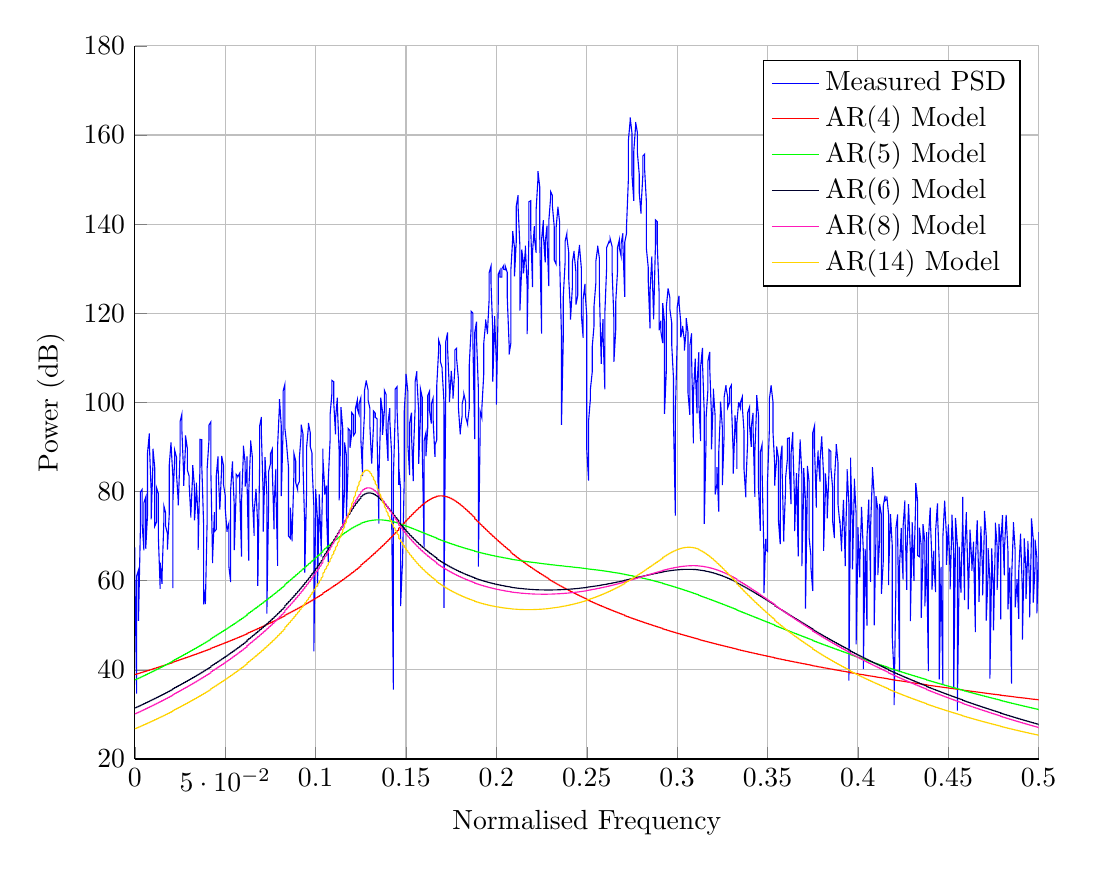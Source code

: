 % This file was created by matlab2tikz v0.4.7 (commit a43cd4b78840fd166f3a8d462e163c30134293e1) running on MATLAB 8.3.
% Copyright (c) 2008--2014, Nico Schlömer <nico.schloemer@gmail.com>
% All rights reserved.
% Minimal pgfplots version: 1.3
% 
% The latest updates can be retrieved from
%   http://www.mathworks.com/matlabcentral/fileexchange/22022-matlab2tikz
% where you can also make suggestions and rate matlab2tikz.
% 
%
% defining custom colors
\definecolor{mycolor1}{rgb}{0.0,0.0,0.172}%
\definecolor{mycolor2}{rgb}{1.0,0.103,0.724}%
\definecolor{mycolor3}{rgb}{1.0,0.828,0.0}%
%
\begin{tikzpicture}

\begin{axis}[%
width=4.519in,
height=3.566in,
scale only axis,
xmin=0,
xmax=0.5,
xlabel={Normalised Frequency},
xmajorgrids,
ymin=20,
ymax=180,
ylabel={Power (dB)},
ymajorgrids,
axis x line*=bottom,
axis y line*=left,
legend style={draw=black,fill=white,legend cell align=left}
]
\addplot [color=blue,solid,forget plot]
  table[row sep=crcr]{-1	58.098\\
-1.0	53.335\\
-0.999	35.629\\
-0.999	48.673\\
-0.998	55.368\\
-0.998	50.695\\
-0.997	20.047\\
-0.997	47.862\\
-0.996	55.474\\
-0.996	51.432\\
-0.995	31.453\\
-0.995	49.581\\
-0.994	57.09\\
-0.994	53.85\\
-0.993	32.16\\
-0.993	46.583\\
-0.992	56.563\\
-0.992	54.474\\
-0.991	37.344\\
-0.991	48.301\\
-0.99	58.67\\
-0.99	58.194\\
-0.989	45.696\\
-0.989	36.778\\
-0.988	54.672\\
-0.988	55.94\\
-0.987	44.078\\
-0.987	37.911\\
-0.986	55.405\\
-0.986	57.529\\
-0.985	48.492\\
-0.985	27.373\\
-0.984	52.242\\
-0.984	55.717\\
-0.983	47.06\\
-0.983	30.493\\
-0.982	53.261\\
-0.982	57.256\\
-0.981	50.846\\
-0.981	35.876\\
-0.98	52.529\\
-0.98	57.33\\
-0.979	51.806\\
-0.979	23.574\\
-0.979	48.314\\
-0.978	55.258\\
-0.978	50.832\\
-0.977	39.212\\
-0.977	52.397\\
-0.976	57.595\\
-0.976	52.819\\
-0.975	27.365\\
-0.975	49.634\\
-0.974	57.768\\
-0.974	54.957\\
-0.973	35.743\\
-0.973	45.904\\
-0.972	56.652\\
-0.972	55.36\\
-0.971	40.317\\
-0.971	42.098\\
-0.97	54.527\\
-0.97	53.4\\
-0.969	35.163\\
-0.969	44.933\\
-0.968	57.076\\
-0.968	57.084\\
-0.967	45.312\\
-0.967	39.696\\
-0.966	54.881\\
-0.966	55.854\\
-0.965	43.104\\
-0.965	36.988\\
-0.964	55.896\\
-0.964	58.304\\
-0.963	49.845\\
-0.963	24.061\\
-0.962	52.233\\
-0.962	56.422\\
-0.961	48.773\\
-0.961	26.351\\
-0.96	52.773\\
-0.96	57.688\\
-0.959	52.144\\
-0.959	30.376\\
-0.958	49.846\\
-0.958	56.138\\
-0.958	51.096\\
-0.957	16.22\\
-0.957	48.036\\
-0.956	55.396\\
-0.956	50.793\\
-0.955	30.259\\
-0.955	51.054\\
-0.954	58.213\\
-0.954	55.433\\
-0.953	40.026\\
-0.953	45.898\\
-0.952	55.284\\
-0.952	52.783\\
-0.951	33.621\\
-0.951	48.207\\
-0.95	57.912\\
-0.95	56.856\\
-0.949	42.974\\
-0.949	37.989\\
-0.948	53.924\\
-0.948	54.176\\
-0.947	40.834\\
-0.947	43.457\\
-0.946	56.168\\
-0.946	56.737\\
-0.945	45.368\\
-0.945	36.03\\
-0.944	54.245\\
-0.944	56.27\\
-0.943	46.338\\
-0.943	33.469\\
-0.942	53.731\\
-0.942	56.634\\
-0.941	47.967\\
-0.941	30.623\\
-0.94	53.725\\
-0.94	58.049\\
-0.939	52.45\\
-0.939	37.568\\
-0.938	51.737\\
-0.938	57.065\\
-0.938	52.209\\
-0.937	26.132\\
-0.937	46.187\\
-0.936	53.913\\
-0.936	49.566\\
-0.935	37.199\\
-0.935	51.427\\
-0.934	56.815\\
-0.934	52.353\\
-0.933	34.461\\
-0.933	49.501\\
-0.932	56.459\\
-0.932	52.266\\
-0.931	21.614\\
-0.931	49.652\\
-0.93	58.544\\
-0.93	56.574\\
-0.929	39.745\\
-0.929	43.272\\
-0.928	56.593\\
-0.928	56.513\\
-0.927	43.415\\
-0.927	39.476\\
-0.926	55.324\\
-0.926	56.61\\
-0.925	46.521\\
-0.925	36.808\\
-0.924	53.393\\
-0.924	55.35\\
-0.923	45.036\\
-0.923	29.665\\
-0.922	52.235\\
-0.922	54.901\\
-0.921	45.49\\
-0.921	36.015\\
-0.92	53.817\\
-0.92	56.77\\
-0.919	48.834\\
-0.919	29.995\\
-0.918	52.707\\
-0.918	57.357\\
-0.917	51.604\\
-0.917	24.808\\
-0.917	48.777\\
-0.916	55.537\\
-0.916	51.101\\
-0.915	29.64\\
-0.915	46.59\\
-0.914	53.613\\
-0.914	48.507\\
-0.913	19.36\\
-0.913	48.258\\
-0.912	54.831\\
-0.912	49.952\\
-0.911	34.025\\
-0.911	52.11\\
-0.91	58.521\\
-0.91	55.331\\
-0.909	37.834\\
-0.909	46.578\\
-0.908	56.554\\
-0.908	54.905\\
-0.907	39.397\\
-0.907	45.266\\
-0.906	56.377\\
-0.906	55.628\\
-0.905	41.585\\
-0.905	42.368\\
-0.904	55.599\\
-0.904	55.528\\
-0.903	40.439\\
-0.903	41.425\\
-0.902	57.515\\
-0.902	59.592\\
-0.901	51.988\\
-0.901	30.586\\
-0.9	50.582\\
-0.9	54.795\\
-0.899	46.787\\
-0.899	27.665\\
-0.898	51.43\\
-0.898	55.413\\
-0.897	48.12\\
-0.897	29.943\\
-0.896	51.252\\
-0.896	55.675\\
-0.896	49.211\\
-0.895	33.835\\
-0.895	51.878\\
-0.894	56.621\\
-0.894	50.803\\
-0.893	30.588\\
-0.893	51.423\\
-0.892	57.64\\
-0.892	53.624\\
-0.891	32.256\\
-0.891	46.54\\
-0.89	55.245\\
-0.89	51.795\\
-0.889	25.405\\
-0.889	46.747\\
-0.888	55.945\\
-0.888	53.416\\
-0.887	37.753\\
-0.887	48.84\\
-0.886	57.63\\
-0.886	55.957\\
-0.885	40.052\\
-0.885	43.3\\
-0.884	56.519\\
-0.884	56.839\\
-0.883	44.971\\
-0.883	30.455\\
-0.882	52.105\\
-0.882	53.547\\
-0.881	41.43\\
-0.881	39.804\\
-0.88	54.32\\
-0.88	55.388\\
-0.879	45.142\\
-0.879	42.074\\
-0.878	55.262\\
-0.878	56.472\\
-0.877	45.498\\
-0.877	39.922\\
-0.876	57.136\\
-0.876	60.296\\
-0.875	53.922\\
-0.875	25.556\\
-0.875	50.108\\
-0.874	56.873\\
-0.874	52.758\\
-0.873	39.781\\
-0.873	50.695\\
-0.872	56.14\\
-0.872	51.224\\
-0.871	29.264\\
-0.871	48.587\\
-0.87	55.218\\
-0.87	50.023\\
-0.869	23.912\\
-0.869	50.846\\
-0.868	57.656\\
-0.868	53.652\\
-0.867	28.49\\
-0.867	49.397\\
-0.866	58.614\\
-0.866	56.945\\
-0.865	41.656\\
-0.865	40.422\\
-0.864	54.493\\
-0.864	53.797\\
-0.863	38.541\\
-0.863	45.248\\
-0.862	56.331\\
-0.862	55.32\\
-0.861	38.85\\
-0.861	45.768\\
-0.86	58.851\\
-0.86	59.944\\
-0.859	50.804\\
-0.859	30.246\\
-0.858	53.054\\
-0.858	56.56\\
-0.857	48.349\\
-0.857	24.673\\
-0.856	51.219\\
-0.856	54.976\\
-0.855	46.577\\
-0.855	34.268\\
-0.854	53.127\\
-0.854	56.285\\
-0.854	47.806\\
-0.853	34.926\\
-0.853	55.148\\
-0.852	59.422\\
-0.852	53.827\\
-0.851	20.555\\
-0.851	48.117\\
-0.85	55.593\\
-0.85	50.342\\
-0.849	28.613\\
-0.849	52.266\\
-0.848	58.546\\
-0.848	54.228\\
-0.847	24.461\\
-0.847	49.076\\
-0.846	58.244\\
-0.846	55.832\\
-0.845	38.481\\
-0.845	47.57\\
-0.844	57.859\\
-0.844	56.384\\
-0.843	39.301\\
-0.843	44.547\\
-0.842	57.8\\
-0.842	58.059\\
-0.841	46.572\\
-0.841	40.11\\
-0.84	55.698\\
-0.84	57.129\\
-0.839	46.493\\
-0.839	33.959\\
-0.838	54.134\\
-0.838	56.642\\
-0.837	47.802\\
-0.837	36.861\\
-0.836	53.878\\
-0.836	56.744\\
-0.835	48.847\\
-0.835	36.246\\
-0.834	52.959\\
-0.834	56.055\\
-0.833	47.669\\
-0.833	37.877\\
-0.833	55.335\\
-0.832	59.048\\
-0.832	52.833\\
-0.831	29.435\\
-0.831	51.078\\
-0.83	57.079\\
-0.83	51.999\\
-0.829	37.251\\
-0.829	53.202\\
-0.828	58.912\\
-0.828	54.563\\
-0.827	27.978\\
-0.827	48.145\\
-0.826	57.255\\
-0.826	54.357\\
-0.825	33.732\\
-0.825	47.828\\
-0.824	57.748\\
-0.824	56.355\\
-0.823	42.516\\
-0.823	41.904\\
-0.822	53.469\\
-0.822	50.967\\
-0.821	20.352\\
-0.821	49.5\\
-0.82	59.052\\
-0.82	57.656\\
-0.819	42.232\\
-0.819	44.555\\
-0.818	58.363\\
-0.818	59.062\\
-0.817	48.608\\
-0.817	43.1\\
-0.816	57.74\\
-0.816	59.892\\
-0.815	51.858\\
-0.815	35.37\\
-0.814	53.82\\
-0.814	57.321\\
-0.813	48.988\\
-0.813	33.37\\
-0.812	55.007\\
-0.812	59.169\\
-0.812	52.976\\
-0.811	23.948\\
-0.811	50.156\\
-0.81	56.105\\
-0.81	50.126\\
-0.809	41.476\\
-0.809	56.728\\
-0.808	61.371\\
-0.808	56.998\\
-0.807	34.138\\
-0.807	46.762\\
-0.806	56.637\\
-0.806	53.64\\
-0.805	38.864\\
-0.805	52.295\\
-0.804	59.653\\
-0.804	57.31\\
-0.803	44.196\\
-0.803	50.257\\
-0.802	59.07\\
-0.802	57.648\\
-0.801	42.787\\
-0.801	44.109\\
-0.8	57.222\\
-0.8	57.157\\
-0.799	44.948\\
-0.799	46.109\\
-0.798	58.286\\
-0.798	58.947\\
-0.797	48.016\\
-0.797	36.21\\
-0.796	55.783\\
-0.796	58.394\\
-0.795	50.08\\
-0.795	32.733\\
-0.794	52.714\\
-0.794	55.857\\
-0.793	46.843\\
-0.793	39.077\\
-0.792	55.588\\
-0.792	58.383\\
-0.792	50.181\\
-0.791	27.983\\
-0.791	54.038\\
-0.79	58.601\\
-0.79	52.232\\
-0.789	25.22\\
-0.789	52.122\\
-0.788	58.003\\
-0.788	52.88\\
-0.787	38.556\\
-0.787	54.369\\
-0.786	60.132\\
-0.786	56.215\\
-0.785	37.206\\
-0.785	49.561\\
-0.784	58.232\\
-0.784	55.56\\
-0.783	36.502\\
-0.783	47.013\\
-0.782	57.209\\
-0.782	55.133\\
-0.781	36.604\\
-0.781	47.286\\
-0.78	58.033\\
-0.78	56.902\\
-0.779	40.981\\
-0.779	40.806\\
-0.778	55.807\\
-0.778	55.522\\
-0.777	39.564\\
-0.777	43.277\\
-0.776	57.173\\
-0.776	57.352\\
-0.775	43.561\\
-0.775	39.938\\
-0.774	57.33\\
-0.774	59.143\\
-0.773	49.996\\
-0.773	34.839\\
-0.772	54.154\\
-0.772	56.766\\
-0.771	46.459\\
-0.771	33.261\\
-0.771	55.207\\
-0.77	57.966\\
-0.77	48.709\\
-0.769	38.377\\
-0.769	57.183\\
-0.768	60.529\\
-0.768	52.998\\
-0.767	27.733\\
-0.767	56.348\\
-0.766	61.979\\
-0.766	57.439\\
-0.765	30.024\\
-0.765	50.299\\
-0.764	59.649\\
-0.764	57.175\\
-0.763	40.206\\
-0.763	47.659\\
-0.762	57.535\\
-0.762	55.247\\
-0.761	39.194\\
-0.761	50.185\\
-0.76	58.946\\
-0.76	56.894\\
-0.759	41.935\\
-0.759	49.378\\
-0.758	58.969\\
-0.758	57.136\\
-0.757	37.235\\
-0.757	47.711\\
-0.756	60.345\\
-0.756	60.438\\
-0.755	48.177\\
-0.755	35.894\\
-0.754	56.618\\
-0.754	58.127\\
-0.753	46.209\\
-0.753	43.861\\
-0.752	59.463\\
-0.752	61.498\\
-0.751	52.893\\
-0.751	33.682\\
-0.75	56.349\\
-0.75	60.3\\
-0.75	52.895\\
-0.749	10.737\\
-0.749	54.279\\
-0.748	59.382\\
-0.748	52.435\\
-0.747	21.409\\
-0.747	55.744\\
-0.746	61.588\\
-0.746	57.22\\
-0.745	40.161\\
-0.745	53.561\\
-0.744	60.6\\
-0.744	56.873\\
-0.743	30.607\\
-0.743	50.004\\
-0.742	59.771\\
-0.742	57.364\\
-0.741	37.639\\
-0.741	48.913\\
-0.74	59.827\\
-0.74	58.788\\
-0.739	46.144\\
-0.739	48.854\\
-0.738	59.26\\
-0.738	58.499\\
-0.737	44.745\\
-0.737	47.368\\
-0.736	59.759\\
-0.736	60.086\\
-0.735	48.025\\
-0.735	37.751\\
-0.734	57.271\\
-0.734	59.112\\
-0.733	48.48\\
-0.733	36.971\\
-0.732	56.877\\
-0.732	59.254\\
-0.731	49.516\\
-0.731	38.854\\
-0.73	58.138\\
-0.73	61.512\\
-0.729	54.644\\
-0.729	30.665\\
-0.729	53.8\\
-0.728	58.795\\
-0.728	51.371\\
-0.727	25.587\\
-0.727	56.75\\
-0.726	62.454\\
-0.726	58.655\\
-0.725	43.541\\
-0.725	51.108\\
-0.724	58.288\\
-0.724	53.851\\
-0.723	30.127\\
-0.723	53.442\\
-0.722	60.786\\
-0.722	57.458\\
-0.721	38.933\\
-0.721	52.438\\
-0.72	61.555\\
-0.72	60.103\\
-0.719	46.802\\
-0.719	47.966\\
-0.718	59.402\\
-0.718	58.884\\
-0.717	43.791\\
-0.717	42.979\\
-0.716	59.035\\
-0.716	60.355\\
-0.715	50.572\\
-0.715	27.428\\
-0.714	52.839\\
-0.714	54.684\\
-0.713	41.257\\
-0.713	46.423\\
-0.712	59.608\\
-0.712	60.958\\
-0.711	51.989\\
-0.711	38.739\\
-0.71	56.764\\
-0.71	60.126\\
-0.709	52.818\\
-0.709	26.923\\
-0.708	52.831\\
-0.708	57.306\\
-0.708	49.012\\
-0.707	32.916\\
-0.707	56.4\\
-0.706	60.915\\
-0.706	55.59\\
-0.705	38.072\\
-0.705	52.985\\
-0.704	58.954\\
-0.704	53.951\\
-0.703	24.712\\
-0.703	50.45\\
-0.702	57.473\\
-0.702	51.95\\
-0.701	23.697\\
-0.701	54.377\\
-0.7	61.108\\
-0.7	57.758\\
-0.699	41.573\\
-0.699	50.762\\
-0.698	59.007\\
-0.698	55.793\\
-0.697	34.775\\
-0.697	51.411\\
-0.696	60.033\\
-0.696	56.823\\
-0.695	33.882\\
-0.695	55.083\\
-0.694	64.765\\
-0.694	64.652\\
-0.693	55.293\\
-0.693	44.546\\
-0.692	57.865\\
-0.692	59.168\\
-0.691	47.188\\
-0.691	44.369\\
-0.69	60.168\\
-0.69	62.198\\
-0.689	53.931\\
-0.689	40.272\\
-0.688	57.243\\
-0.688	60.324\\
-0.688	51.536\\
-0.687	32.278\\
-0.687	57.283\\
-0.686	61.174\\
-0.686	53.504\\
-0.685	23.348\\
-0.685	57.234\\
-0.684	62.744\\
-0.684	58.253\\
-0.683	43.478\\
-0.683	55.148\\
-0.682	61.236\\
-0.682	56.702\\
-0.681	31.453\\
-0.681	53.459\\
-0.68	61.409\\
-0.68	58.2\\
-0.679	38.204\\
-0.679	51.466\\
-0.678	60.875\\
-0.678	58.648\\
-0.677	40.286\\
-0.677	48.706\\
-0.676	59.663\\
-0.676	57.568\\
-0.675	34.832\\
-0.675	51.601\\
-0.674	62.797\\
-0.674	62.473\\
-0.673	49.868\\
-0.673	38.545\\
-0.672	58.676\\
-0.672	60.28\\
-0.671	49.5\\
-0.671	44.874\\
-0.67	60.323\\
-0.67	62.688\\
-0.669	55.189\\
-0.669	30.778\\
-0.668	52.379\\
-0.668	55.82\\
-0.667	44.202\\
-0.667	45.398\\
-0.667	60.373\\
-0.666	62.571\\
-0.666	54.392\\
-0.665	21.403\\
-0.665	55.482\\
-0.664	59.857\\
-0.664	51.369\\
-0.663	28.834\\
-0.663	58.002\\
-0.662	62.352\\
-0.662	55.26\\
-0.661	16.339\\
-0.661	58.521\\
-0.66	64.819\\
-0.66	61.13\\
-0.659	39.917\\
-0.659	49.791\\
-0.658	60.355\\
-0.658	57.596\\
-0.657	41.16\\
-0.657	55.133\\
-0.656	62.915\\
-0.656	60.068\\
-0.655	39.702\\
-0.655	52.668\\
-0.654	63.195\\
-0.654	61.859\\
-0.653	45.829\\
-0.653	50.134\\
-0.652	63.19\\
-0.652	63.478\\
-0.651	51.899\\
-0.651	46.506\\
-0.65	61.876\\
-0.65	63.339\\
-0.649	52.747\\
-0.649	42.705\\
-0.648	61.809\\
-0.648	64.743\\
-0.647	56.838\\
-0.647	27.331\\
-0.646	59.231\\
-0.646	64.641\\
-0.646	59.811\\
-0.645	33.872\\
-0.645	50.885\\
-0.644	58.937\\
-0.644	52.968\\
-0.643	20.929\\
-0.643	56.683\\
-0.642	62.603\\
-0.642	57.741\\
-0.641	30.647\\
-0.641	54.551\\
-0.64	62.345\\
-0.64	58.859\\
-0.639	34.687\\
-0.639	51.437\\
-0.638	61.295\\
-0.638	58.965\\
-0.637	39.781\\
-0.637	48.283\\
-0.636	58.946\\
-0.636	55.549\\
-0.635	19.34\\
-0.635	55.527\\
-0.634	64.316\\
-0.634	62.471\\
-0.633	45.619\\
-0.633	49.269\\
-0.632	63.077\\
-0.632	63.392\\
-0.631	50.818\\
-0.631	41.62\\
-0.63	61.441\\
-0.63	63.769\\
-0.629	55.047\\
-0.629	19.579\\
-0.628	56.125\\
-0.628	59.567\\
-0.627	49.532\\
-0.627	46.553\\
-0.626	62.425\\
-0.626	65.698\\
-0.625	60.644\\
-0.625	50.155\\
-0.625	58.112\\
-0.624	61.925\\
-0.624	55.269\\
-0.623	27.746\\
-0.623	56.541\\
-0.622	62.517\\
-0.622	58.75\\
-0.621	51.028\\
-0.621	59.532\\
-0.62	63.764\\
-0.62	59.356\\
-0.619	44.269\\
-0.619	54.396\\
-0.618	60.365\\
-0.618	54.392\\
-0.617	39.672\\
-0.617	60.576\\
-0.616	66.404\\
-0.616	62.823\\
-0.615	44.859\\
-0.615	56.874\\
-0.614	66.662\\
-0.614	66.262\\
-0.613	55.377\\
-0.613	36.552\\
-0.612	57.813\\
-0.612	58.856\\
-0.611	43.275\\
-0.611	47.15\\
-0.61	61.227\\
-0.61	61.244\\
-0.609	47.019\\
-0.609	51.089\\
-0.608	64.935\\
-0.608	67.002\\
-0.607	60.683\\
-0.607	49.636\\
-0.606	59.298\\
-0.606	62.411\\
-0.605	54.511\\
-0.605	31.37\\
-0.604	57.643\\
-0.604	62.003\\
-0.604	54.889\\
-0.603	32.939\\
-0.603	57.449\\
-0.602	62.354\\
-0.602	56.455\\
-0.601	38.728\\
-0.601	56.549\\
-0.6	61.432\\
-0.6	54.525\\
-0.599	36.982\\
-0.599	59.819\\
-0.598	65.127\\
-0.598	60.38\\
-0.597	30.433\\
-0.597	54.418\\
-0.596	63.251\\
-0.596	59.986\\
-0.595	33.901\\
-0.595	53.669\\
-0.594	63.9\\
-0.594	62.548\\
-0.593	48.223\\
-0.593	45.244\\
-0.592	58.692\\
-0.592	56.701\\
-0.591	32.385\\
-0.591	54.008\\
-0.59	63.368\\
-0.59	61.236\\
-0.589	42.688\\
-0.589	53.801\\
-0.588	64.747\\
-0.588	63.71\\
-0.587	46.678\\
-0.587	51.619\\
-0.586	66.293\\
-0.586	67.671\\
-0.585	58.328\\
-0.585	28.562\\
-0.584	61.213\\
-0.584	65.209\\
-0.583	57.701\\
-0.583	43.824\\
-0.583	62.676\\
-0.582	67.121\\
-0.582	61.673\\
-0.581	32.706\\
-0.581	55.956\\
-0.58	63.426\\
-0.58	58.349\\
-0.579	26.707\\
-0.579	58.692\\
-0.578	66.095\\
-0.578	63.484\\
-0.577	50.66\\
-0.577	55.716\\
-0.576	63.784\\
-0.576	61.605\\
-0.575	44.332\\
-0.575	48.137\\
-0.574	60.071\\
-0.574	57.842\\
-0.573	40.056\\
-0.573	55.036\\
-0.572	63.637\\
-0.572	61.688\\
-0.571	46.478\\
-0.571	49.376\\
-0.57	59.852\\
-0.57	55.909\\
-0.569	24.378\\
-0.569	61.322\\
-0.568	69.901\\
-0.568	69.757\\
-0.567	61.098\\
-0.567	44.074\\
-0.566	58.182\\
-0.566	59.723\\
-0.565	44.03\\
-0.565	49.519\\
-0.564	63.692\\
-0.564	64.174\\
-0.563	51.601\\
-0.563	52.499\\
-0.562	67.011\\
-0.562	69.32\\
-0.562	62.207\\
-0.561	41.212\\
-0.561	61.559\\
-0.56	67.192\\
-0.56	62.909\\
-0.559	48.307\\
-0.559	57.711\\
-0.558	63.452\\
-0.558	57.651\\
-0.557	31.225\\
-0.557	59.015\\
-0.556	65.027\\
-0.556	59.865\\
-0.555	19.816\\
-0.555	57.072\\
-0.554	64.508\\
-0.554	60.201\\
-0.553	44.31\\
-0.553	60.475\\
-0.552	66.719\\
-0.552	62.233\\
-0.551	27.573\\
-0.551	60.023\\
-0.55	68.957\\
-0.55	67.243\\
-0.549	52.723\\
-0.549	54.952\\
-0.548	67.407\\
-0.548	67.928\\
-0.547	58.131\\
-0.547	48.164\\
-0.546	61.947\\
-0.546	61.965\\
-0.545	42.858\\
-0.545	54.91\\
-0.544	67.775\\
-0.544	68.362\\
-0.543	56.936\\
-0.543	43.216\\
-0.542	65.69\\
-0.542	68.698\\
-0.542	60.958\\
-0.541	46.525\\
-0.541	64.688\\
-0.54	68.641\\
-0.54	61.719\\
-0.539	34.799\\
-0.539	63.609\\
-0.538	69.615\\
-0.538	65.429\\
-0.537	40.884\\
-0.537	55.942\\
-0.536	65.835\\
-0.536	63.402\\
-0.535	50.84\\
-0.535	58.384\\
-0.534	64.716\\
-0.534	59.646\\
-0.533	21.827\\
-0.533	60.301\\
-0.532	67.345\\
-0.532	63.002\\
-0.531	38.897\\
-0.531	62.475\\
-0.53	70.739\\
-0.53	69.006\\
-0.529	54.839\\
-0.529	53.373\\
-0.528	66.629\\
-0.528	66.068\\
-0.527	49.157\\
-0.527	53.459\\
-0.526	67.563\\
-0.526	67.513\\
-0.525	53.482\\
-0.525	57.183\\
-0.524	70.915\\
-0.524	72.805\\
-0.523	65.34\\
-0.523	36.867\\
-0.522	61.882\\
-0.522	66.714\\
-0.521	58.13\\
-0.521	41.719\\
-0.521	66.073\\
-0.52	70.4\\
-0.52	64.552\\
-0.519	42.711\\
-0.519	62.646\\
-0.518	68.712\\
-0.518	63.265\\
-0.517	25.949\\
-0.517	63.06\\
-0.516	70.406\\
-0.516	67.069\\
-0.515	44.361\\
-0.515	58.073\\
-0.514	69.427\\
-0.514	69.396\\
-0.513	62.144\\
-0.513	60.717\\
-0.512	66.15\\
-0.512	63.974\\
-0.511	54.994\\
-0.511	64.002\\
-0.51	70.657\\
-0.51	68.811\\
-0.509	55.035\\
-0.509	54.593\\
-0.508	67.51\\
-0.508	67.945\\
-0.507	58.892\\
-0.507	59.299\\
-0.506	68.549\\
-0.506	68.431\\
-0.505	55.568\\
-0.505	47.815\\
-0.504	66.734\\
-0.504	68.585\\
-0.503	58.388\\
-0.503	44.133\\
-0.502	65.47\\
-0.502	68.079\\
-0.501	58.118\\
-0.501	45.483\\
-0.5	67.163\\
-0.5	70.915\\
-0.5	65.069\\
-0.499	52.651\\
-0.499	65.074\\
-0.498	69.227\\
-0.498	63.089\\
-0.497	55.093\\
-0.497	69.303\\
-0.496	73.991\\
-0.496	70.129\\
-0.495	51.75\\
-0.495	58.329\\
-0.494	68.947\\
-0.494	67.369\\
-0.493	55.953\\
-0.493	61.908\\
-0.492	69.515\\
-0.492	67.116\\
-0.491	46.762\\
-0.491	57.292\\
-0.49	69.914\\
-0.49	70.562\\
-0.489	62.366\\
-0.489	51.456\\
-0.488	60.365\\
-0.488	59.503\\
-0.487	54.032\\
-0.487	66.663\\
-0.486	73.137\\
-0.486	71.869\\
-0.485	60.245\\
-0.485	36.934\\
-0.484	62.486\\
-0.484	62.92\\
-0.483	53.589\\
-0.483	66.564\\
-0.482	74.766\\
-0.482	74.772\\
-0.481	66.449\\
-0.481	61.177\\
-0.48	72.299\\
-0.48	74.727\\
-0.479	68.056\\
-0.479	51.319\\
-0.479	67.465\\
-0.478	72.749\\
-0.478	68.439\\
-0.477	57.936\\
-0.477	67.845\\
-0.476	73.037\\
-0.476	69.193\\
-0.475	48.848\\
-0.475	57.081\\
-0.474	67.261\\
-0.474	63.639\\
-0.473	38.015\\
-0.473	60.201\\
-0.472	67.318\\
-0.472	61.403\\
-0.471	51.058\\
-0.471	69.957\\
-0.47	75.635\\
-0.47	72.604\\
-0.469	56.696\\
-0.469	61.201\\
-0.468	72.21\\
-0.468	71.158\\
-0.467	55.258\\
-0.467	58.433\\
-0.466	72.471\\
-0.466	73.53\\
-0.465	64.338\\
-0.465	48.457\\
-0.464	66.283\\
-0.464	68.77\\
-0.463	62.185\\
-0.463	63.876\\
-0.462	71.463\\
-0.462	70.424\\
-0.461	53.551\\
-0.461	59.087\\
-0.46	73.91\\
-0.46	75.399\\
-0.459	66.021\\
-0.459	55.619\\
-0.458	74.311\\
-0.458	78.834\\
-0.458	75.002\\
-0.457	58.936\\
-0.457	57.337\\
-0.456	67.668\\
-0.456	62.083\\
-0.455	30.831\\
-0.455	68.094\\
-0.454	74.064\\
-0.454	69.397\\
-0.453	36.042\\
-0.453	65.966\\
-0.452	74.829\\
-0.452	72.81\\
-0.451	58.075\\
-0.451	61.753\\
-0.45	72.658\\
-0.45	71.997\\
-0.449	63.539\\
-0.449	69.823\\
-0.448	77.699\\
-0.448	77.964\\
-0.447	69.847\\
-0.447	36.65\\
-0.446	60.462\\
-0.446	63.088\\
-0.445	37.887\\
-0.445	63.908\\
-0.444	75.643\\
-0.444	77.334\\
-0.443	71.298\\
-0.443	57.431\\
-0.442	63.842\\
-0.442	66.718\\
-0.441	58.001\\
-0.441	63.792\\
-0.44	74.608\\
-0.44	76.392\\
-0.439	69.336\\
-0.439	39.724\\
-0.438	64.985\\
-0.438	70.893\\
-0.438	64.996\\
-0.437	54.256\\
-0.437	68.796\\
-0.436	72.694\\
-0.436	66.364\\
-0.435	51.69\\
-0.435	67.865\\
-0.434	71.907\\
-0.434	65.387\\
-0.433	65.651\\
-0.433	77.932\\
-0.432	81.88\\
-0.432	78.414\\
-0.431	62.982\\
-0.431	59.953\\
-0.43	73.153\\
-0.43	71.523\\
-0.429	50.929\\
-0.429	66.388\\
-0.428	77.176\\
-0.428	76.866\\
-0.427	64.796\\
-0.427	57.97\\
-0.426	75.157\\
-0.426	77.99\\
-0.425	72.195\\
-0.425	60.228\\
-0.424	68.604\\
-0.424	71.821\\
-0.423	63.148\\
-0.423	39.514\\
-0.422	69.546\\
-0.422	74.891\\
-0.421	71.71\\
-0.421	58.937\\
-0.42	32.082\\
-0.42	38.707\\
-0.419	47.299\\
-0.419	67.779\\
-0.418	74.907\\
-0.418	73.928\\
-0.417	62.001\\
-0.417	59.015\\
-0.417	74.701\\
-0.416	78.922\\
-0.416	78.32\\
-0.415	77.911\\
-0.415	79.068\\
-0.414	76.739\\
-0.414	64.253\\
-0.413	57.075\\
-0.413	74.776\\
-0.412	77.232\\
-0.412	69.236\\
-0.411	61.232\\
-0.411	75.981\\
-0.41	78.972\\
-0.41	70.33\\
-0.409	50.007\\
-0.409	79.147\\
-0.408	85.489\\
-0.408	83.626\\
-0.407	71.873\\
-0.407	59.739\\
-0.406	76.392\\
-0.406	78.209\\
-0.405	69.573\\
-0.405	49.94\\
-0.404	67.128\\
-0.404	67.129\\
-0.403	40.144\\
-0.403	66.474\\
-0.402	76.563\\
-0.402	75.716\\
-0.401	63.378\\
-0.401	60.775\\
-0.4	72.037\\
-0.4	68.565\\
-0.399	45.709\\
-0.399	75.06\\
-0.398	82.87\\
-0.398	80.909\\
-0.397	62.562\\
-0.397	71.378\\
-0.396	85.465\\
-0.396	87.598\\
-0.396	80.676\\
-0.395	37.608\\
-0.395	77.344\\
-0.394	85.037\\
-0.394	82.474\\
-0.393	66.251\\
-0.393	63.298\\
-0.392	78.144\\
-0.392	78.037\\
-0.391	68.277\\
-0.391	66.591\\
-0.39	73.759\\
-0.39	72.877\\
-0.389	77.08\\
-0.389	86.358\\
-0.388	90.654\\
-0.388	89.597\\
-0.387	82.626\\
-0.387	69.553\\
-0.386	73.424\\
-0.386	80.816\\
-0.385	85.52\\
-0.385	88.988\\
-0.384	89.384\\
-0.384	84.607\\
-0.383	73.99\\
-0.383	78.469\\
-0.382	84.087\\
-0.382	80.142\\
-0.381	66.701\\
-0.381	83.669\\
-0.38	91.893\\
-0.38	92.392\\
-0.379	86.725\\
-0.379	82.248\\
-0.378	87.994\\
-0.378	89.244\\
-0.377	82.015\\
-0.377	76.414\\
-0.376	89.723\\
-0.376	94.778\\
-0.375	93.174\\
-0.375	84.327\\
-0.375	57.698\\
-0.374	62.936\\
-0.374	65.551\\
-0.373	69.663\\
-0.373	82.136\\
-0.372	85.775\\
-0.372	80.325\\
-0.371	53.726\\
-0.371	77.817\\
-0.37	85.229\\
-0.37	80.977\\
-0.369	63.294\\
-0.369	83.669\\
-0.368	91.703\\
-0.368	91.049\\
-0.367	80.958\\
-0.367	65.433\\
-0.366	82.685\\
-0.366	84.116\\
-0.365	71.142\\
-0.365	77.226\\
-0.364	90.6\\
-0.364	93.356\\
-0.363	88.482\\
-0.363	77.176\\
-0.362	85.353\\
-0.362	92.024\\
-0.361	91.91\\
-0.361	87.349\\
-0.36	83.121\\
-0.36	80.789\\
-0.359	70.521\\
-0.359	68.765\\
-0.358	85.675\\
-0.358	90.304\\
-0.357	86.769\\
-0.357	68.222\\
-0.356	73.682\\
-0.356	87.616\\
-0.355	90.114\\
-0.355	87.067\\
-0.354	82.149\\
-0.354	81.337\\
-0.354	85.724\\
-0.353	93.477\\
-0.353	100.12\\
-0.352	103.65\\
-0.352	103.857\\
-0.351	100.693\\
-0.351	93.824\\
-0.35	82.344\\
-0.35	66.567\\
-0.349	66.959\\
-0.349	69.363\\
-0.348	57.228\\
-0.348	65.969\\
-0.347	84.306\\
-0.347	90.558\\
-0.346	88.814\\
-0.346	71.156\\
-0.345	81.05\\
-0.345	96.981\\
-0.344	101.617\\
-0.344	99.575\\
-0.343	89.004\\
-0.343	78.831\\
-0.342	93.914\\
-0.342	97.665\\
-0.341	94.458\\
-0.341	90.04\\
-0.34	95.019\\
-0.34	98.905\\
-0.339	97.677\\
-0.339	91.296\\
-0.338	81.377\\
-0.338	78.703\\
-0.337	84.946\\
-0.337	93.453\\
-0.336	99.288\\
-0.336	101.204\\
-0.335	99.982\\
-0.335	98.717\\
-0.334	99.961\\
-0.334	100.029\\
-0.333	95.182\\
-0.333	85.096\\
-0.333	90.918\\
-0.332	97.103\\
-0.332	95.309\\
-0.331	84.007\\
-0.331	88.67\\
-0.33	100.102\\
-0.33	103.879\\
-0.329	103.049\\
-0.329	99.966\\
-0.328	98.868\\
-0.328	101.102\\
-0.327	103.372\\
-0.327	103.845\\
-0.326	101.204\\
-0.326	92.937\\
-0.325	81.471\\
-0.325	94.33\\
-0.324	100.187\\
-0.324	98.624\\
-0.323	88.753\\
-0.323	75.507\\
-0.322	85.48\\
-0.322	81.751\\
-0.321	79.35\\
-0.321	96.964\\
-0.32	103.099\\
-0.32	101.144\\
-0.319	89.47\\
-0.319	96.739\\
-0.318	108.007\\
-0.318	111.337\\
-0.317	109.209\\
-0.317	102.787\\
-0.316	96.508\\
-0.316	91.721\\
-0.315	72.741\\
-0.315	97.421\\
-0.314	109.164\\
-0.314	112.244\\
-0.313	108.049\\
-0.313	91.293\\
-0.312	99.699\\
-0.312	110.516\\
-0.312	111.298\\
-0.311	103.973\\
-0.311	97.531\\
-0.31	107.528\\
-0.31	109.796\\
-0.309	101.757\\
-0.309	90.79\\
-0.308	109.912\\
-0.308	115.501\\
-0.307	112.733\\
-0.307	97.205\\
-0.306	102.153\\
-0.306	115.675\\
-0.305	118.893\\
-0.305	116.305\\
-0.304	111.635\\
-0.304	113.771\\
-0.303	117.177\\
-0.303	116.628\\
-0.302	114.626\\
-0.302	117.863\\
-0.301	122.511\\
-0.301	123.913\\
-0.3	121.26\\
-0.3	113.67\\
-0.299	97.569\\
-0.299	74.574\\
-0.298	95.305\\
-0.298	105.098\\
-0.297	112.875\\
-0.297	117.801\\
-0.296	120.8\\
-0.296	123.395\\
-0.295	125.548\\
-0.295	125.601\\
-0.294	121.369\\
-0.294	107.069\\
-0.293	97.454\\
-0.293	117.992\\
-0.292	122.272\\
-0.292	119.459\\
-0.292	113.304\\
-0.291	115.868\\
-0.291	118.354\\
-0.29	116.166\\
-0.29	124.753\\
-0.289	135.278\\
-0.289	140.531\\
-0.288	140.924\\
-0.288	135.685\\
-0.287	119.269\\
-0.287	118.64\\
-0.286	131.779\\
-0.286	132.736\\
-0.285	124.811\\
-0.285	116.596\\
-0.284	127.235\\
-0.284	130.272\\
-0.283	134.44\\
-0.283	144.768\\
-0.282	152.29\\
-0.282	155.687\\
-0.281	155.24\\
-0.281	150.884\\
-0.28	143.621\\
-0.28	142.344\\
-0.279	147.117\\
-0.279	151.275\\
-0.278	155.992\\
-0.278	160.517\\
-0.277	162.894\\
-0.277	161.949\\
-0.276	156.358\\
-0.276	145.238\\
-0.275	151.098\\
-0.275	160.41\\
-0.274	163.922\\
-0.274	163.213\\
-0.273	158.648\\
-0.273	149.946\\
-0.272	139.616\\
-0.272	137.969\\
-0.271	135.912\\
-0.271	124.784\\
-0.271	123.689\\
-0.27	135.204\\
-0.27	137.983\\
-0.269	135.628\\
-0.269	132.802\\
-0.268	134.678\\
-0.268	136.451\\
-0.267	134.737\\
-0.267	129.425\\
-0.266	122.403\\
-0.266	116.202\\
-0.265	109.108\\
-0.265	118.671\\
-0.264	129.645\\
-0.264	134.996\\
-0.263	136.597\\
-0.263	136.152\\
-0.262	135.67\\
-0.262	135.781\\
-0.261	134.738\\
-0.261	130.429\\
-0.26	120.085\\
-0.26	102.952\\
-0.259	115.296\\
-0.259	118.682\\
-0.258	111.672\\
-0.258	108.65\\
-0.257	124.575\\
-0.257	132.276\\
-0.256	135.142\\
-0.256	134.674\\
-0.255	131.58\\
-0.255	126.695\\
-0.254	121.552\\
-0.254	117.169\\
-0.253	112.404\\
-0.253	106.767\\
-0.252	102.939\\
-0.252	100.801\\
-0.251	95.834\\
-0.251	82.474\\
-0.25	89.371\\
-0.25	108.663\\
-0.25	119.324\\
-0.249	125.075\\
-0.249	126.575\\
-0.248	123.226\\
-0.248	114.461\\
-0.247	119.58\\
-0.247	130.05\\
-0.246	134.874\\
-0.246	135.324\\
-0.245	131.657\\
-0.245	123.998\\
-0.244	121.934\\
-0.244	129.191\\
-0.243	133.425\\
-0.243	133.996\\
-0.242	131.391\\
-0.242	125.692\\
-0.241	118.584\\
-0.241	120.311\\
-0.24	127.931\\
-0.24	133.694\\
-0.239	137.028\\
-0.239	137.91\\
-0.238	136.121\\
-0.238	131.359\\
-0.237	123.75\\
-0.237	114.43\\
-0.236	94.949\\
-0.236	114.697\\
-0.235	131.888\\
-0.235	140.319\\
-0.234	143.934\\
-0.234	143.568\\
-0.233	139.051\\
-0.233	131.06\\
-0.232	131.951\\
-0.232	139.371\\
-0.231	143.953\\
-0.231	146.411\\
-0.23	147.28\\
-0.23	145.924\\
-0.229	140.749\\
-0.229	128.546\\
-0.229	126.086\\
-0.228	137.163\\
-0.228	139.664\\
-0.227	135.77\\
-0.227	131.413\\
-0.226	137.457\\
-0.226	140.868\\
-0.225	136.555\\
-0.225	115.445\\
-0.224	136.701\\
-0.224	148.248\\
-0.223	151.875\\
-0.223	150.279\\
-0.222	143.368\\
-0.222	133.548\\
-0.221	136.999\\
-0.221	139.525\\
-0.22	133.852\\
-0.22	125.871\\
-0.219	138.88\\
-0.219	145.242\\
-0.218	145.016\\
-0.218	137.906\\
-0.217	115.31\\
-0.217	126.181\\
-0.216	135.181\\
-0.216	134.156\\
-0.215	128.974\\
-0.215	131.121\\
-0.214	134.287\\
-0.214	130.284\\
-0.213	120.581\\
-0.213	134.997\\
-0.212	143.917\\
-0.212	146.489\\
-0.211	144.045\\
-0.211	136.218\\
-0.21	128.263\\
-0.21	134.76\\
-0.209	138.437\\
-0.209	136.636\\
-0.208	129.687\\
-0.208	118.683\\
-0.208	113.313\\
-0.207	110.715\\
-0.207	113.238\\
-0.206	123.619\\
-0.206	129.169\\
-0.205	130.445\\
-0.205	129.748\\
-0.204	129.873\\
-0.204	130.668\\
-0.203	129.995\\
-0.203	128.095\\
-0.202	128.093\\
-0.202	129.66\\
-0.201	128.738\\
-0.201	122.146\\
-0.2	99.525\\
-0.2	108.477\\
-0.199	119.349\\
-0.199	117.636\\
-0.198	104.681\\
-0.198	115.917\\
-0.197	126.967\\
-0.197	130.537\\
-0.196	129.136\\
-0.196	123.27\\
-0.195	115.318\\
-0.195	115.723\\
-0.194	118.617\\
-0.194	117.702\\
-0.193	113.25\\
-0.193	106.366\\
-0.192	99.046\\
-0.192	96.466\\
-0.191	98.025\\
-0.191	93.419\\
-0.19	63.145\\
-0.19	103.313\\
-0.189	114.515\\
-0.189	118.11\\
-0.188	115.628\\
-0.188	103.324\\
-0.188	91.777\\
-0.187	113.701\\
-0.187	120.01\\
-0.186	120.451\\
-0.186	116.521\\
-0.185	108.511\\
-0.185	98.761\\
-0.184	95.333\\
-0.184	95.216\\
-0.183	96.752\\
-0.183	100.097\\
-0.182	101.874\\
-0.182	101.383\\
-0.181	99.549\\
-0.181	96.888\\
-0.18	93.357\\
-0.18	92.838\\
-0.179	98.739\\
-0.179	105.161\\
-0.178	109.764\\
-0.178	112.155\\
-0.177	111.748\\
-0.177	107.696\\
-0.176	100.849\\
-0.176	102.174\\
-0.175	107.086\\
-0.175	106.551\\
-0.174	100.062\\
-0.174	102.632\\
-0.173	112.049\\
-0.173	115.699\\
-0.172	113.64\\
-0.172	103.84\\
-0.171	53.929\\
-0.171	100.057\\
-0.17	106.999\\
-0.17	107.716\\
-0.169	109.195\\
-0.169	112.68\\
-0.168	114.044\\
-0.168	111.388\\
-0.167	103.756\\
-0.167	92.681\\
-0.167	91.573\\
-0.166	90.429\\
-0.166	87.762\\
-0.165	96.117\\
-0.165	100.964\\
-0.164	99.661\\
-0.164	95.248\\
-0.163	98.18\\
-0.163	102.501\\
-0.162	101.513\\
-0.162	94.206\\
-0.161	87.924\\
-0.161	93.183\\
-0.16	91.34\\
-0.16	67.614\\
-0.159	89.09\\
-0.159	101.045\\
-0.158	102.968\\
-0.158	97.212\\
-0.157	86.194\\
-0.157	97.948\\
-0.156	105.417\\
-0.156	107.009\\
-0.155	104.523\\
-0.155	98.374\\
-0.154	87.655\\
-0.154	82.366\\
-0.153	93.058\\
-0.153	97.683\\
-0.152	95.33\\
-0.152	83.689\\
-0.151	90.682\\
-0.151	102.448\\
-0.15	106.394\\
-0.15	104.915\\
-0.149	97.885\\
-0.149	82.442\\
-0.148	62.895\\
-0.148	63.926\\
-0.147	54.308\\
-0.147	80.571\\
-0.146	85.416\\
-0.146	81.525\\
-0.146	88.016\\
-0.145	98.811\\
-0.145	103.494\\
-0.144	102.978\\
-0.144	97.13\\
-0.143	83.222\\
-0.143	35.591\\
-0.142	76.951\\
-0.142	88.722\\
-0.141	96.238\\
-0.141	98.712\\
-0.14	95.204\\
-0.14	86.907\\
-0.139	94.235\\
-0.139	101.736\\
-0.138	102.739\\
-0.138	98.035\\
-0.137	92.743\\
-0.137	97.88\\
-0.136	101.049\\
-0.136	97.695\\
-0.135	83.019\\
-0.135	72.822\\
-0.134	92.221\\
-0.134	96.307\\
-0.133	96.645\\
-0.133	97.559\\
-0.132	98.068\\
-0.132	94.847\\
-0.131	86.267\\
-0.131	86.329\\
-0.13	94.792\\
-0.13	98.683\\
-0.129	100.533\\
-0.129	102.79\\
-0.128	104.802\\
-0.128	104.942\\
-0.127	102.542\\
-0.127	97.405\\
-0.126	89.221\\
-0.126	83.445\\
-0.125	91.907\\
-0.125	98.734\\
-0.125	101.01\\
-0.124	99.623\\
-0.124	97.357\\
-0.123	98.631\\
-0.123	100.412\\
-0.122	98.634\\
-0.122	93.223\\
-0.121	92.595\\
-0.121	97.166\\
-0.12	97.686\\
-0.12	93.215\\
-0.119	89.837\\
-0.119	93.683\\
-0.118	94.143\\
-0.118	86.458\\
-0.117	74.427\\
-0.117	88.172\\
-0.116	91.002\\
-0.116	80.446\\
-0.115	71.934\\
-0.115	94.056\\
-0.114	98.952\\
-0.114	95.169\\
-0.113	78.037\\
-0.113	89.002\\
-0.112	99.638\\
-0.112	101.049\\
-0.111	96.233\\
-0.111	92.818\\
-0.11	100.041\\
-0.11	104.644\\
-0.109	104.936\\
-0.109	102.01\\
-0.108	97.263\\
-0.108	91.614\\
-0.107	82.649\\
-0.107	64.203\\
-0.106	75.203\\
-0.106	81.337\\
-0.105	79.339\\
-0.105	80.754\\
-0.104	87.564\\
-0.104	89.639\\
-0.104	84.772\\
-0.103	65.385\\
-0.103	67.746\\
-0.102	79.373\\
-0.102	76.231\\
-0.101	58.753\\
-0.101	73.818\\
-0.1	80.536\\
-0.1	75.675\\
-0.099	44.171\\
-0.099	76.814\\
-0.098	86.084\\
-0.098	88.599\\
-0.097	90.143\\
-0.097	93.238\\
-0.096	95.377\\
-0.096	94.522\\
-0.095	89.962\\
-0.095	80.714\\
-0.094	61.816\\
-0.094	71.441\\
-0.093	86.041\\
-0.093	92.9\\
-0.092	95.008\\
-0.092	93.003\\
-0.091	87.473\\
-0.091	82.216\\
-0.09	81.379\\
-0.09	80.461\\
-0.089	81.961\\
-0.089	86.82\\
-0.088	88.508\\
-0.088	84.198\\
-0.087	70.16\\
-0.087	68.811\\
-0.086	76.399\\
-0.086	69.501\\
-0.085	70.019\\
-0.085	85.325\\
-0.084	90.2\\
-0.084	90.429\\
-0.083	94.12\\
-0.083	100.743\\
-0.083	104.086\\
-0.082	102.537\\
-0.082	93.976\\
-0.081	78.985\\
-0.081	94.588\\
-0.08	100.753\\
-0.08	99.518\\
-0.079	90.605\\
-0.079	63.34\\
-0.078	80.608\\
-0.078	85.105\\
-0.077	76.895\\
-0.077	71.501\\
-0.076	85.377\\
-0.076	89.507\\
-0.075	88.457\\
-0.075	86.246\\
-0.074	84.52\\
-0.074	77.961\\
-0.073	52.636\\
-0.073	79.371\\
-0.072	87.737\\
-0.072	86.196\\
-0.071	71.031\\
-0.071	79.079\\
-0.07	92.789\\
-0.07	96.716\\
-0.069	94.648\\
-0.069	85.804\\
-0.068	58.852\\
-0.068	71.999\\
-0.067	80.618\\
-0.067	80.38\\
-0.066	75.511\\
-0.066	70.077\\
-0.065	78.648\\
-0.065	87.698\\
-0.064	91.487\\
-0.064	89.795\\
-0.063	80.083\\
-0.063	64.517\\
-0.062	82.984\\
-0.062	87.912\\
-0.062	85.328\\
-0.061	81.118\\
-0.061	86.368\\
-0.06	90.318\\
-0.06	88.242\\
-0.059	77.731\\
-0.059	65.417\\
-0.058	80.175\\
-0.058	84.119\\
-0.057	83.367\\
-0.057	83.384\\
-0.056	83.88\\
-0.056	79.635\\
-0.055	66.886\\
-0.055	76.603\\
-0.054	85.702\\
-0.054	86.752\\
-0.053	80.509\\
-0.053	59.688\\
-0.052	63.212\\
-0.052	72.886\\
-0.051	71.385\\
-0.051	70.969\\
-0.05	76.106\\
-0.05	79.006\\
-0.049	81.668\\
-0.049	85.866\\
-0.048	88.002\\
-0.048	85.346\\
-0.047	76.002\\
-0.047	75.974\\
-0.046	85.563\\
-0.046	87.892\\
-0.045	83.454\\
-0.045	71.499\\
-0.044	71.002\\
-0.044	75.36\\
-0.043	64.983\\
-0.043	63.94\\
-0.042	85.319\\
-0.042	93.029\\
-0.042	95.603\\
-0.041	94.912\\
-0.041	91.586\\
-0.04	85.278\\
-0.04	73.89\\
-0.039	54.739\\
-0.039	58.098\\
-0.038	54.672\\
-0.038	72.878\\
-0.037	85.998\\
-0.037	91.647\\
-0.036	91.708\\
-0.036	85.417\\
-0.035	66.928\\
-0.035	73.389\\
-0.034	81.983\\
-0.034	79.881\\
-0.033	73.545\\
-0.033	80.72\\
-0.032	85.936\\
-0.032	84.136\\
-0.031	75.198\\
-0.031	74.164\\
-0.03	81.735\\
-0.03	83.477\\
-0.029	84.881\\
-0.029	89.757\\
-0.028	92.594\\
-0.028	90.232\\
-0.027	81.296\\
-0.027	83.75\\
-0.026	93.799\\
-0.026	97.365\\
-0.025	95.674\\
-0.025	88.711\\
-0.024	76.917\\
-0.024	77.632\\
-0.023	84.113\\
-0.023	87.725\\
-0.022	89.283\\
-0.022	87.272\\
-0.021	77.587\\
-0.021	58.362\\
-0.021	83.444\\
-0.02	90.677\\
-0.02	91.021\\
-0.019	85.869\\
-0.019	74.874\\
-0.018	66.997\\
-0.018	70.559\\
-0.017	72.246\\
-0.017	75.198\\
-0.016	76.814\\
-0.016	72.998\\
-0.015	60.84\\
-0.015	59.317\\
-0.014	64.058\\
-0.014	58.158\\
-0.013	69.724\\
-0.013	79.54\\
-0.012	80.828\\
-0.012	73.187\\
-0.011	72.232\\
-0.011	85.242\\
-0.01	89.595\\
-0.01	86.495\\
-0.009	73.763\\
-0.009	80.243\\
-0.008	90.794\\
-0.008	93.044\\
-0.007	88.696\\
-0.007	74.856\\
-0.006	67.175\\
-0.006	78.734\\
-0.005	77.49\\
-0.005	66.823\\
-0.004	72.842\\
-0.004	80.478\\
-0.003	79.837\\
-0.003	70.692\\
-0.002	50.974\\
-0.002	62.384\\
-0.001	61.069\\
-0.001	34.668\\
-0.0	61.03\\
0	67.468\\
0.0	61.03\\
0.001	34.668\\
0.001	61.069\\
0.002	62.384\\
0.002	50.974\\
0.003	70.692\\
0.003	79.837\\
0.004	80.478\\
0.004	72.842\\
0.005	66.823\\
0.005	77.49\\
0.006	78.734\\
0.006	67.175\\
0.007	74.856\\
0.007	88.696\\
0.008	93.044\\
0.008	90.794\\
0.009	80.243\\
0.009	73.763\\
0.01	86.495\\
0.01	89.595\\
0.011	85.242\\
0.011	72.232\\
0.012	73.187\\
0.012	80.828\\
0.013	79.54\\
0.013	69.724\\
0.014	58.158\\
0.014	64.058\\
0.015	59.317\\
0.015	60.84\\
0.016	72.998\\
0.016	76.814\\
0.017	75.198\\
0.017	72.246\\
0.018	70.559\\
0.018	66.997\\
0.019	74.874\\
0.019	85.869\\
0.02	91.021\\
0.02	90.677\\
0.021	83.444\\
0.021	58.362\\
0.021	77.587\\
0.022	87.272\\
0.022	89.283\\
0.023	87.725\\
0.023	84.113\\
0.024	77.632\\
0.024	76.917\\
0.025	88.711\\
0.025	95.674\\
0.026	97.365\\
0.026	93.799\\
0.027	83.75\\
0.027	81.296\\
0.028	90.232\\
0.028	92.594\\
0.029	89.757\\
0.029	84.881\\
0.03	83.477\\
0.03	81.735\\
0.031	74.164\\
0.031	75.198\\
0.032	84.136\\
0.032	85.936\\
0.033	80.72\\
0.033	73.545\\
0.034	79.881\\
0.034	81.983\\
0.035	73.389\\
0.035	66.928\\
0.036	85.417\\
0.036	91.708\\
0.037	91.647\\
0.037	85.998\\
0.038	72.878\\
0.038	54.672\\
0.039	58.098\\
0.039	54.739\\
0.04	73.89\\
0.04	85.278\\
0.041	91.586\\
0.041	94.912\\
0.042	95.603\\
0.042	93.029\\
0.042	85.319\\
0.043	63.94\\
0.043	64.983\\
0.044	75.36\\
0.044	71.002\\
0.045	71.499\\
0.045	83.454\\
0.046	87.892\\
0.046	85.563\\
0.047	75.974\\
0.047	76.002\\
0.048	85.346\\
0.048	88.002\\
0.049	85.866\\
0.049	81.668\\
0.05	79.006\\
0.05	76.106\\
0.051	70.969\\
0.051	71.385\\
0.052	72.886\\
0.052	63.212\\
0.053	59.688\\
0.053	80.509\\
0.054	86.752\\
0.054	85.702\\
0.055	76.603\\
0.055	66.886\\
0.056	79.635\\
0.056	83.88\\
0.057	83.384\\
0.057	83.367\\
0.058	84.119\\
0.058	80.175\\
0.059	65.417\\
0.059	77.731\\
0.06	88.242\\
0.06	90.318\\
0.061	86.368\\
0.061	81.118\\
0.062	85.328\\
0.062	87.912\\
0.062	82.984\\
0.063	64.517\\
0.063	80.083\\
0.064	89.795\\
0.064	91.487\\
0.065	87.698\\
0.065	78.648\\
0.066	70.077\\
0.066	75.511\\
0.067	80.38\\
0.067	80.618\\
0.068	71.999\\
0.068	58.852\\
0.069	85.804\\
0.069	94.648\\
0.07	96.716\\
0.07	92.789\\
0.071	79.079\\
0.071	71.031\\
0.072	86.196\\
0.072	87.737\\
0.073	79.371\\
0.073	52.636\\
0.074	77.961\\
0.074	84.52\\
0.075	86.246\\
0.075	88.457\\
0.076	89.507\\
0.076	85.377\\
0.077	71.501\\
0.077	76.895\\
0.078	85.105\\
0.078	80.608\\
0.079	63.34\\
0.079	90.605\\
0.08	99.518\\
0.08	100.753\\
0.081	94.588\\
0.081	78.985\\
0.082	93.976\\
0.082	102.537\\
0.083	104.086\\
0.083	100.743\\
0.083	94.12\\
0.084	90.429\\
0.084	90.2\\
0.085	85.325\\
0.085	70.019\\
0.086	69.501\\
0.086	76.399\\
0.087	68.811\\
0.087	70.16\\
0.088	84.198\\
0.088	88.508\\
0.089	86.82\\
0.089	81.961\\
0.09	80.461\\
0.09	81.379\\
0.091	82.216\\
0.091	87.473\\
0.092	93.003\\
0.092	95.008\\
0.093	92.9\\
0.093	86.041\\
0.094	71.441\\
0.094	61.816\\
0.095	80.714\\
0.095	89.962\\
0.096	94.522\\
0.096	95.377\\
0.097	93.238\\
0.097	90.143\\
0.098	88.599\\
0.098	86.084\\
0.099	76.814\\
0.099	44.171\\
0.1	75.675\\
0.1	80.536\\
0.101	73.818\\
0.101	58.753\\
0.102	76.231\\
0.102	79.373\\
0.103	67.746\\
0.103	65.385\\
0.104	84.772\\
0.104	89.639\\
0.104	87.564\\
0.105	80.754\\
0.105	79.339\\
0.106	81.337\\
0.106	75.203\\
0.107	64.203\\
0.107	82.649\\
0.108	91.614\\
0.108	97.263\\
0.109	102.01\\
0.109	104.936\\
0.11	104.644\\
0.11	100.041\\
0.111	92.818\\
0.111	96.233\\
0.112	101.049\\
0.112	99.638\\
0.113	89.002\\
0.113	78.037\\
0.114	95.169\\
0.114	98.952\\
0.115	94.056\\
0.115	71.934\\
0.116	80.446\\
0.116	91.002\\
0.117	88.172\\
0.117	74.427\\
0.118	86.458\\
0.118	94.143\\
0.119	93.683\\
0.119	89.837\\
0.12	93.215\\
0.12	97.686\\
0.121	97.166\\
0.121	92.595\\
0.122	93.223\\
0.122	98.634\\
0.123	100.412\\
0.123	98.631\\
0.124	97.357\\
0.124	99.623\\
0.125	101.01\\
0.125	98.734\\
0.125	91.907\\
0.126	83.445\\
0.126	89.221\\
0.127	97.405\\
0.127	102.542\\
0.128	104.942\\
0.128	104.802\\
0.129	102.79\\
0.129	100.533\\
0.13	98.683\\
0.13	94.792\\
0.131	86.329\\
0.131	86.267\\
0.132	94.847\\
0.132	98.068\\
0.133	97.559\\
0.133	96.645\\
0.134	96.307\\
0.134	92.221\\
0.135	72.822\\
0.135	83.019\\
0.136	97.695\\
0.136	101.049\\
0.137	97.88\\
0.137	92.743\\
0.138	98.035\\
0.138	102.739\\
0.139	101.736\\
0.139	94.235\\
0.14	86.907\\
0.14	95.204\\
0.141	98.712\\
0.141	96.238\\
0.142	88.722\\
0.142	76.951\\
0.143	35.591\\
0.143	83.222\\
0.144	97.13\\
0.144	102.978\\
0.145	103.494\\
0.145	98.811\\
0.146	88.016\\
0.146	81.525\\
0.146	85.416\\
0.147	80.571\\
0.147	54.308\\
0.148	63.926\\
0.148	62.895\\
0.149	82.442\\
0.149	97.885\\
0.15	104.915\\
0.15	106.394\\
0.151	102.448\\
0.151	90.682\\
0.152	83.689\\
0.152	95.33\\
0.153	97.683\\
0.153	93.058\\
0.154	82.366\\
0.154	87.655\\
0.155	98.374\\
0.155	104.523\\
0.156	107.009\\
0.156	105.417\\
0.157	97.948\\
0.157	86.194\\
0.158	97.212\\
0.158	102.968\\
0.159	101.045\\
0.159	89.09\\
0.16	67.614\\
0.16	91.34\\
0.161	93.183\\
0.161	87.924\\
0.162	94.206\\
0.162	101.513\\
0.163	102.501\\
0.163	98.18\\
0.164	95.248\\
0.164	99.661\\
0.165	100.964\\
0.165	96.117\\
0.166	87.762\\
0.166	90.429\\
0.167	91.573\\
0.167	92.681\\
0.167	103.756\\
0.168	111.388\\
0.168	114.044\\
0.169	112.68\\
0.169	109.195\\
0.17	107.716\\
0.17	106.999\\
0.171	100.057\\
0.171	53.929\\
0.172	103.84\\
0.172	113.64\\
0.173	115.699\\
0.173	112.049\\
0.174	102.632\\
0.174	100.062\\
0.175	106.551\\
0.175	107.086\\
0.176	102.174\\
0.176	100.849\\
0.177	107.696\\
0.177	111.748\\
0.178	112.155\\
0.178	109.764\\
0.179	105.161\\
0.179	98.739\\
0.18	92.838\\
0.18	93.357\\
0.181	96.888\\
0.181	99.549\\
0.182	101.383\\
0.182	101.874\\
0.183	100.097\\
0.183	96.752\\
0.184	95.216\\
0.184	95.333\\
0.185	98.761\\
0.185	108.511\\
0.186	116.521\\
0.186	120.451\\
0.187	120.01\\
0.187	113.701\\
0.188	91.777\\
0.188	103.324\\
0.188	115.628\\
0.189	118.11\\
0.189	114.515\\
0.19	103.313\\
0.19	63.145\\
0.191	93.419\\
0.191	98.025\\
0.192	96.466\\
0.192	99.046\\
0.193	106.366\\
0.193	113.25\\
0.194	117.702\\
0.194	118.617\\
0.195	115.723\\
0.195	115.318\\
0.196	123.27\\
0.196	129.136\\
0.197	130.537\\
0.197	126.967\\
0.198	115.917\\
0.198	104.681\\
0.199	117.636\\
0.199	119.349\\
0.2	108.477\\
0.2	99.525\\
0.201	122.146\\
0.201	128.738\\
0.202	129.66\\
0.202	128.093\\
0.203	128.095\\
0.203	129.995\\
0.204	130.668\\
0.204	129.873\\
0.205	129.748\\
0.205	130.445\\
0.206	129.169\\
0.206	123.619\\
0.207	113.238\\
0.207	110.715\\
0.208	113.313\\
0.208	118.683\\
0.208	129.687\\
0.209	136.636\\
0.209	138.437\\
0.21	134.76\\
0.21	128.263\\
0.211	136.218\\
0.211	144.045\\
0.212	146.489\\
0.212	143.917\\
0.213	134.997\\
0.213	120.581\\
0.214	130.284\\
0.214	134.287\\
0.215	131.121\\
0.215	128.974\\
0.216	134.156\\
0.216	135.181\\
0.217	126.181\\
0.217	115.31\\
0.218	137.906\\
0.218	145.016\\
0.219	145.242\\
0.219	138.88\\
0.22	125.871\\
0.22	133.852\\
0.221	139.525\\
0.221	136.999\\
0.222	133.548\\
0.222	143.368\\
0.223	150.279\\
0.223	151.875\\
0.224	148.248\\
0.224	136.701\\
0.225	115.445\\
0.225	136.555\\
0.226	140.868\\
0.226	137.457\\
0.227	131.413\\
0.227	135.77\\
0.228	139.664\\
0.228	137.163\\
0.229	126.086\\
0.229	128.546\\
0.229	140.749\\
0.23	145.924\\
0.23	147.28\\
0.231	146.411\\
0.231	143.953\\
0.232	139.371\\
0.232	131.951\\
0.233	131.06\\
0.233	139.051\\
0.234	143.568\\
0.234	143.934\\
0.235	140.319\\
0.235	131.888\\
0.236	114.697\\
0.236	94.949\\
0.237	114.43\\
0.237	123.75\\
0.238	131.359\\
0.238	136.121\\
0.239	137.91\\
0.239	137.028\\
0.24	133.694\\
0.24	127.931\\
0.241	120.311\\
0.241	118.584\\
0.242	125.692\\
0.242	131.391\\
0.243	133.996\\
0.243	133.425\\
0.244	129.191\\
0.244	121.934\\
0.245	123.998\\
0.245	131.657\\
0.246	135.324\\
0.246	134.874\\
0.247	130.05\\
0.247	119.58\\
0.248	114.461\\
0.248	123.226\\
0.249	126.575\\
0.249	125.075\\
0.25	119.324\\
0.25	108.663\\
0.25	89.371\\
0.251	82.474\\
0.251	95.834\\
0.252	100.801\\
0.252	102.939\\
0.253	106.767\\
0.253	112.404\\
0.254	117.169\\
0.254	121.552\\
0.255	126.695\\
0.255	131.58\\
0.256	134.674\\
0.256	135.142\\
0.257	132.276\\
0.257	124.575\\
0.258	108.65\\
0.258	111.672\\
0.259	118.682\\
0.259	115.296\\
0.26	102.952\\
0.26	120.085\\
0.261	130.429\\
0.261	134.738\\
0.262	135.781\\
0.262	135.67\\
0.263	136.152\\
0.263	136.597\\
0.264	134.996\\
0.264	129.645\\
0.265	118.671\\
0.265	109.108\\
0.266	116.202\\
0.266	122.403\\
0.267	129.425\\
0.267	134.737\\
0.268	136.451\\
0.268	134.678\\
0.269	132.802\\
0.269	135.628\\
0.27	137.983\\
0.27	135.204\\
0.271	123.689\\
0.271	124.784\\
0.271	135.912\\
0.272	137.969\\
0.272	139.616\\
0.273	149.946\\
0.273	158.648\\
0.274	163.213\\
0.274	163.922\\
0.275	160.41\\
0.275	151.098\\
0.276	145.238\\
0.276	156.358\\
0.277	161.949\\
0.277	162.894\\
0.278	160.517\\
0.278	155.992\\
0.279	151.275\\
0.279	147.117\\
0.28	142.344\\
0.28	143.621\\
0.281	150.884\\
0.281	155.24\\
0.282	155.687\\
0.282	152.29\\
0.283	144.768\\
0.283	134.44\\
0.284	130.272\\
0.284	127.235\\
0.285	116.596\\
0.285	124.811\\
0.286	132.736\\
0.286	131.779\\
0.287	118.64\\
0.287	119.269\\
0.288	135.685\\
0.288	140.924\\
0.289	140.531\\
0.289	135.278\\
0.29	124.753\\
0.29	116.166\\
0.291	118.354\\
0.291	115.868\\
0.292	113.304\\
0.292	119.459\\
0.292	122.272\\
0.293	117.992\\
0.293	97.454\\
0.294	107.069\\
0.294	121.369\\
0.295	125.601\\
0.295	125.548\\
0.296	123.395\\
0.296	120.8\\
0.297	117.801\\
0.297	112.875\\
0.298	105.098\\
0.298	95.305\\
0.299	74.574\\
0.299	97.569\\
0.3	113.67\\
0.3	121.26\\
0.301	123.913\\
0.301	122.511\\
0.302	117.863\\
0.302	114.626\\
0.303	116.628\\
0.303	117.177\\
0.304	113.771\\
0.304	111.635\\
0.305	116.305\\
0.305	118.893\\
0.306	115.675\\
0.306	102.153\\
0.307	97.205\\
0.307	112.733\\
0.308	115.501\\
0.308	109.912\\
0.309	90.79\\
0.309	101.757\\
0.31	109.796\\
0.31	107.528\\
0.311	97.531\\
0.311	103.973\\
0.312	111.298\\
0.312	110.516\\
0.312	99.699\\
0.313	91.293\\
0.313	108.049\\
0.314	112.244\\
0.314	109.164\\
0.315	97.421\\
0.315	72.741\\
0.316	91.721\\
0.316	96.508\\
0.317	102.787\\
0.317	109.209\\
0.318	111.337\\
0.318	108.007\\
0.319	96.739\\
0.319	89.47\\
0.32	101.144\\
0.32	103.099\\
0.321	96.964\\
0.321	79.35\\
0.322	81.751\\
0.322	85.48\\
0.323	75.507\\
0.323	88.753\\
0.324	98.624\\
0.324	100.187\\
0.325	94.33\\
0.325	81.471\\
0.326	92.937\\
0.326	101.204\\
0.327	103.845\\
0.327	103.372\\
0.328	101.102\\
0.328	98.868\\
0.329	99.966\\
0.329	103.049\\
0.33	103.879\\
0.33	100.102\\
0.331	88.67\\
0.331	84.007\\
0.332	95.309\\
0.332	97.103\\
0.333	90.918\\
0.333	85.096\\
0.333	95.182\\
0.334	100.029\\
0.334	99.961\\
0.335	98.717\\
0.335	99.982\\
0.336	101.204\\
0.336	99.288\\
0.337	93.453\\
0.337	84.946\\
0.338	78.703\\
0.338	81.377\\
0.339	91.296\\
0.339	97.677\\
0.34	98.905\\
0.34	95.019\\
0.341	90.04\\
0.341	94.458\\
0.342	97.665\\
0.342	93.914\\
0.343	78.831\\
0.343	89.004\\
0.344	99.575\\
0.344	101.617\\
0.345	96.981\\
0.345	81.05\\
0.346	71.156\\
0.346	88.814\\
0.347	90.558\\
0.347	84.306\\
0.348	65.969\\
0.348	57.228\\
0.349	69.363\\
0.349	66.959\\
0.35	66.567\\
0.35	82.344\\
0.351	93.824\\
0.351	100.693\\
0.352	103.857\\
0.352	103.65\\
0.353	100.12\\
0.353	93.477\\
0.354	85.724\\
0.354	81.337\\
0.354	82.149\\
0.355	87.067\\
0.355	90.114\\
0.356	87.616\\
0.356	73.682\\
0.357	68.222\\
0.357	86.769\\
0.358	90.304\\
0.358	85.675\\
0.359	68.765\\
0.359	70.521\\
0.36	80.789\\
0.36	83.121\\
0.361	87.349\\
0.361	91.91\\
0.362	92.024\\
0.362	85.353\\
0.363	77.176\\
0.363	88.482\\
0.364	93.356\\
0.364	90.6\\
0.365	77.226\\
0.365	71.142\\
0.366	84.116\\
0.366	82.685\\
0.367	65.433\\
0.367	80.958\\
0.368	91.049\\
0.368	91.703\\
0.369	83.669\\
0.369	63.294\\
0.37	80.977\\
0.37	85.229\\
0.371	77.817\\
0.371	53.726\\
0.372	80.325\\
0.372	85.775\\
0.373	82.136\\
0.373	69.663\\
0.374	65.551\\
0.374	62.936\\
0.375	57.698\\
0.375	84.327\\
0.375	93.174\\
0.376	94.778\\
0.376	89.723\\
0.377	76.414\\
0.377	82.015\\
0.378	89.244\\
0.378	87.994\\
0.379	82.248\\
0.379	86.725\\
0.38	92.392\\
0.38	91.893\\
0.381	83.669\\
0.381	66.701\\
0.382	80.142\\
0.382	84.087\\
0.383	78.469\\
0.383	73.99\\
0.384	84.607\\
0.384	89.384\\
0.385	88.988\\
0.385	85.52\\
0.386	80.816\\
0.386	73.424\\
0.387	69.553\\
0.387	82.626\\
0.388	89.597\\
0.388	90.654\\
0.389	86.358\\
0.389	77.08\\
0.39	72.877\\
0.39	73.759\\
0.391	66.591\\
0.391	68.277\\
0.392	78.037\\
0.392	78.144\\
0.393	63.298\\
0.393	66.251\\
0.394	82.474\\
0.394	85.037\\
0.395	77.344\\
0.395	37.608\\
0.396	80.676\\
0.396	87.598\\
0.396	85.465\\
0.397	71.378\\
0.397	62.562\\
0.398	80.909\\
0.398	82.87\\
0.399	75.06\\
0.399	45.709\\
0.4	68.565\\
0.4	72.037\\
0.401	60.775\\
0.401	63.378\\
0.402	75.716\\
0.402	76.563\\
0.403	66.474\\
0.403	40.144\\
0.404	67.129\\
0.404	67.128\\
0.405	49.94\\
0.405	69.573\\
0.406	78.209\\
0.406	76.392\\
0.407	59.739\\
0.407	71.873\\
0.408	83.626\\
0.408	85.489\\
0.409	79.147\\
0.409	50.007\\
0.41	70.33\\
0.41	78.972\\
0.411	75.981\\
0.411	61.232\\
0.412	69.236\\
0.412	77.232\\
0.413	74.776\\
0.413	57.075\\
0.414	64.253\\
0.414	76.739\\
0.415	79.068\\
0.415	77.911\\
0.416	78.32\\
0.416	78.922\\
0.417	74.701\\
0.417	59.015\\
0.417	62.001\\
0.418	73.928\\
0.418	74.907\\
0.419	67.779\\
0.419	47.299\\
0.42	38.707\\
0.42	32.082\\
0.421	58.937\\
0.421	71.71\\
0.422	74.891\\
0.422	69.546\\
0.423	39.514\\
0.423	63.148\\
0.424	71.821\\
0.424	68.604\\
0.425	60.228\\
0.425	72.195\\
0.426	77.99\\
0.426	75.157\\
0.427	57.97\\
0.427	64.796\\
0.428	76.866\\
0.428	77.176\\
0.429	66.388\\
0.429	50.929\\
0.43	71.523\\
0.43	73.153\\
0.431	59.953\\
0.431	62.982\\
0.432	78.414\\
0.432	81.88\\
0.433	77.932\\
0.433	65.651\\
0.434	65.387\\
0.434	71.907\\
0.435	67.865\\
0.435	51.69\\
0.436	66.364\\
0.436	72.694\\
0.437	68.796\\
0.437	54.256\\
0.438	64.996\\
0.438	70.893\\
0.438	64.985\\
0.439	39.724\\
0.439	69.336\\
0.44	76.392\\
0.44	74.608\\
0.441	63.792\\
0.441	58.001\\
0.442	66.718\\
0.442	63.842\\
0.443	57.431\\
0.443	71.298\\
0.444	77.334\\
0.444	75.643\\
0.445	63.908\\
0.445	37.887\\
0.446	63.088\\
0.446	60.462\\
0.447	36.65\\
0.447	69.847\\
0.448	77.964\\
0.448	77.699\\
0.449	69.823\\
0.449	63.539\\
0.45	71.997\\
0.45	72.658\\
0.451	61.753\\
0.451	58.075\\
0.452	72.81\\
0.452	74.829\\
0.453	65.966\\
0.453	36.042\\
0.454	69.397\\
0.454	74.064\\
0.455	68.094\\
0.455	30.831\\
0.456	62.083\\
0.456	67.668\\
0.457	57.337\\
0.457	58.936\\
0.458	75.002\\
0.458	78.834\\
0.458	74.311\\
0.459	55.619\\
0.459	66.021\\
0.46	75.399\\
0.46	73.91\\
0.461	59.087\\
0.461	53.551\\
0.462	70.424\\
0.462	71.463\\
0.463	63.876\\
0.463	62.185\\
0.464	68.77\\
0.464	66.283\\
0.465	48.457\\
0.465	64.338\\
0.466	73.53\\
0.466	72.471\\
0.467	58.433\\
0.467	55.258\\
0.468	71.158\\
0.468	72.21\\
0.469	61.201\\
0.469	56.696\\
0.47	72.604\\
0.47	75.635\\
0.471	69.957\\
0.471	51.058\\
0.472	61.403\\
0.472	67.318\\
0.473	60.201\\
0.473	38.015\\
0.474	63.639\\
0.474	67.261\\
0.475	57.081\\
0.475	48.848\\
0.476	69.193\\
0.476	73.037\\
0.477	67.845\\
0.477	57.936\\
0.478	68.439\\
0.478	72.749\\
0.479	67.465\\
0.479	51.319\\
0.479	68.056\\
0.48	74.727\\
0.48	72.299\\
0.481	61.177\\
0.481	66.449\\
0.482	74.772\\
0.482	74.766\\
0.483	66.564\\
0.483	53.589\\
0.484	62.92\\
0.484	62.486\\
0.485	36.934\\
0.485	60.245\\
0.486	71.869\\
0.486	73.137\\
0.487	66.663\\
0.487	54.032\\
0.488	59.503\\
0.488	60.365\\
0.489	51.456\\
0.489	62.366\\
0.49	70.562\\
0.49	69.914\\
0.491	57.292\\
0.491	46.762\\
0.492	67.116\\
0.492	69.515\\
0.493	61.908\\
0.493	55.953\\
0.494	67.369\\
0.494	68.947\\
0.495	58.329\\
0.495	51.75\\
0.496	70.129\\
0.496	73.991\\
0.497	69.303\\
0.497	55.093\\
0.498	63.089\\
0.498	69.227\\
0.499	65.074\\
0.499	52.651\\
0.5	65.069\\
0.5	70.915\\
0.5	67.163\\
0.501	45.483\\
0.501	58.118\\
0.502	68.079\\
0.502	65.47\\
0.503	44.133\\
0.503	58.388\\
0.504	68.585\\
0.504	66.734\\
0.505	47.815\\
0.505	55.568\\
0.506	68.431\\
0.506	68.549\\
0.507	59.299\\
0.507	58.892\\
0.508	67.945\\
0.508	67.51\\
0.509	54.593\\
0.509	55.035\\
0.51	68.811\\
0.51	70.657\\
0.511	64.002\\
0.511	54.994\\
0.512	63.974\\
0.512	66.15\\
0.513	60.717\\
0.513	62.144\\
0.514	69.396\\
0.514	69.427\\
0.515	58.073\\
0.515	44.361\\
0.516	67.069\\
0.516	70.406\\
0.517	63.06\\
0.517	25.949\\
0.518	63.265\\
0.518	68.712\\
0.519	62.646\\
0.519	42.711\\
0.52	64.552\\
0.52	70.4\\
0.521	66.073\\
0.521	41.719\\
0.521	58.13\\
0.522	66.714\\
0.522	61.882\\
0.523	36.867\\
0.523	65.34\\
0.524	72.805\\
0.524	70.915\\
0.525	57.183\\
0.525	53.482\\
0.526	67.513\\
0.526	67.563\\
0.527	53.459\\
0.527	49.157\\
0.528	66.068\\
0.528	66.629\\
0.529	53.373\\
0.529	54.839\\
0.53	69.006\\
0.53	70.739\\
0.531	62.475\\
0.531	38.897\\
0.532	63.002\\
0.532	67.345\\
0.533	60.301\\
0.533	21.827\\
0.534	59.646\\
0.534	64.716\\
0.535	58.384\\
0.535	50.84\\
0.536	63.402\\
0.536	65.835\\
0.537	55.942\\
0.537	40.884\\
0.538	65.429\\
0.538	69.615\\
0.539	63.609\\
0.539	34.799\\
0.54	61.719\\
0.54	68.641\\
0.541	64.688\\
0.541	46.525\\
0.542	60.958\\
0.542	68.698\\
0.542	65.69\\
0.543	43.216\\
0.543	56.936\\
0.544	68.362\\
0.544	67.775\\
0.545	54.91\\
0.545	42.858\\
0.546	61.965\\
0.546	61.947\\
0.547	48.164\\
0.547	58.131\\
0.548	67.928\\
0.548	67.407\\
0.549	54.952\\
0.549	52.723\\
0.55	67.243\\
0.55	68.957\\
0.551	60.023\\
0.551	27.573\\
0.552	62.233\\
0.552	66.719\\
0.553	60.475\\
0.553	44.31\\
0.554	60.201\\
0.554	64.508\\
0.555	57.072\\
0.555	19.816\\
0.556	59.865\\
0.556	65.027\\
0.557	59.015\\
0.557	31.225\\
0.558	57.651\\
0.558	63.452\\
0.559	57.711\\
0.559	48.307\\
0.56	62.909\\
0.56	67.192\\
0.561	61.559\\
0.561	41.212\\
0.562	62.207\\
0.562	69.32\\
0.562	67.011\\
0.563	52.499\\
0.563	51.601\\
0.564	64.174\\
0.564	63.692\\
0.565	49.519\\
0.565	44.03\\
0.566	59.723\\
0.566	58.182\\
0.567	44.074\\
0.567	61.098\\
0.568	69.757\\
0.568	69.901\\
0.569	61.322\\
0.569	24.378\\
0.57	55.909\\
0.57	59.852\\
0.571	49.376\\
0.571	46.478\\
0.572	61.688\\
0.572	63.637\\
0.573	55.036\\
0.573	40.056\\
0.574	57.842\\
0.574	60.071\\
0.575	48.137\\
0.575	44.332\\
0.576	61.605\\
0.576	63.784\\
0.577	55.716\\
0.577	50.66\\
0.578	63.484\\
0.578	66.095\\
0.579	58.692\\
0.579	26.707\\
0.58	58.349\\
0.58	63.426\\
0.581	55.956\\
0.581	32.706\\
0.582	61.673\\
0.582	67.121\\
0.583	62.676\\
0.583	43.824\\
0.583	57.701\\
0.584	65.209\\
0.584	61.213\\
0.585	28.562\\
0.585	58.328\\
0.586	67.671\\
0.586	66.293\\
0.587	51.619\\
0.587	46.678\\
0.588	63.71\\
0.588	64.747\\
0.589	53.801\\
0.589	42.688\\
0.59	61.236\\
0.59	63.368\\
0.591	54.008\\
0.591	32.385\\
0.592	56.701\\
0.592	58.692\\
0.593	45.244\\
0.593	48.223\\
0.594	62.548\\
0.594	63.9\\
0.595	53.669\\
0.595	33.901\\
0.596	59.986\\
0.596	63.251\\
0.597	54.418\\
0.597	30.433\\
0.598	60.38\\
0.598	65.127\\
0.599	59.819\\
0.599	36.982\\
0.6	54.525\\
0.6	61.432\\
0.601	56.549\\
0.601	38.728\\
0.602	56.455\\
0.602	62.354\\
0.603	57.449\\
0.603	32.939\\
0.604	54.889\\
0.604	62.003\\
0.604	57.643\\
0.605	31.37\\
0.605	54.511\\
0.606	62.411\\
0.606	59.298\\
0.607	49.636\\
0.607	60.683\\
0.608	67.002\\
0.608	64.935\\
0.609	51.089\\
0.609	47.019\\
0.61	61.244\\
0.61	61.227\\
0.611	47.15\\
0.611	43.275\\
0.612	58.856\\
0.612	57.813\\
0.613	36.552\\
0.613	55.377\\
0.614	66.262\\
0.614	66.662\\
0.615	56.874\\
0.615	44.859\\
0.616	62.823\\
0.616	66.404\\
0.617	60.576\\
0.617	39.672\\
0.618	54.392\\
0.618	60.365\\
0.619	54.396\\
0.619	44.269\\
0.62	59.356\\
0.62	63.764\\
0.621	59.532\\
0.621	51.028\\
0.622	58.75\\
0.622	62.517\\
0.623	56.541\\
0.623	27.746\\
0.624	55.269\\
0.624	61.925\\
0.625	58.112\\
0.625	50.155\\
0.625	60.644\\
0.626	65.698\\
0.626	62.425\\
0.627	46.553\\
0.627	49.532\\
0.628	59.567\\
0.628	56.125\\
0.629	19.579\\
0.629	55.047\\
0.63	63.769\\
0.63	61.441\\
0.631	41.62\\
0.631	50.818\\
0.632	63.392\\
0.632	63.077\\
0.633	49.269\\
0.633	45.619\\
0.634	62.471\\
0.634	64.316\\
0.635	55.527\\
0.635	19.34\\
0.636	55.549\\
0.636	58.946\\
0.637	48.283\\
0.637	39.781\\
0.638	58.965\\
0.638	61.295\\
0.639	51.437\\
0.639	34.687\\
0.64	58.859\\
0.64	62.345\\
0.641	54.551\\
0.641	30.647\\
0.642	57.741\\
0.642	62.603\\
0.643	56.683\\
0.643	20.929\\
0.644	52.968\\
0.644	58.937\\
0.645	50.885\\
0.645	33.872\\
0.646	59.811\\
0.646	64.641\\
0.646	59.231\\
0.647	27.331\\
0.647	56.838\\
0.648	64.743\\
0.648	61.809\\
0.649	42.705\\
0.649	52.747\\
0.65	63.339\\
0.65	61.876\\
0.651	46.506\\
0.651	51.899\\
0.652	63.478\\
0.652	63.19\\
0.653	50.134\\
0.653	45.829\\
0.654	61.859\\
0.654	63.195\\
0.655	52.668\\
0.655	39.702\\
0.656	60.068\\
0.656	62.915\\
0.657	55.133\\
0.657	41.16\\
0.658	57.596\\
0.658	60.355\\
0.659	49.791\\
0.659	39.917\\
0.66	61.13\\
0.66	64.819\\
0.661	58.521\\
0.661	16.339\\
0.662	55.26\\
0.662	62.352\\
0.663	58.002\\
0.663	28.834\\
0.664	51.369\\
0.664	59.857\\
0.665	55.482\\
0.665	21.403\\
0.666	54.392\\
0.666	62.571\\
0.667	60.373\\
0.667	45.398\\
0.667	44.202\\
0.668	55.82\\
0.668	52.379\\
0.669	30.778\\
0.669	55.189\\
0.67	62.688\\
0.67	60.323\\
0.671	44.874\\
0.671	49.5\\
0.672	60.28\\
0.672	58.676\\
0.673	38.545\\
0.673	49.868\\
0.674	62.473\\
0.674	62.797\\
0.675	51.601\\
0.675	34.832\\
0.676	57.568\\
0.676	59.663\\
0.677	48.706\\
0.677	40.286\\
0.678	58.648\\
0.678	60.875\\
0.679	51.466\\
0.679	38.204\\
0.68	58.2\\
0.68	61.409\\
0.681	53.459\\
0.681	31.453\\
0.682	56.702\\
0.682	61.236\\
0.683	55.148\\
0.683	43.478\\
0.684	58.253\\
0.684	62.744\\
0.685	57.234\\
0.685	23.348\\
0.686	53.504\\
0.686	61.174\\
0.687	57.283\\
0.687	32.278\\
0.688	51.536\\
0.688	60.324\\
0.688	57.243\\
0.689	40.272\\
0.689	53.931\\
0.69	62.198\\
0.69	60.168\\
0.691	44.369\\
0.691	47.188\\
0.692	59.168\\
0.692	57.865\\
0.693	44.546\\
0.693	55.293\\
0.694	64.652\\
0.694	64.765\\
0.695	55.083\\
0.695	33.882\\
0.696	56.823\\
0.696	60.033\\
0.697	51.411\\
0.697	34.775\\
0.698	55.793\\
0.698	59.007\\
0.699	50.762\\
0.699	41.573\\
0.7	57.758\\
0.7	61.108\\
0.701	54.377\\
0.701	23.697\\
0.702	51.95\\
0.702	57.473\\
0.703	50.45\\
0.703	24.712\\
0.704	53.951\\
0.704	58.954\\
0.705	52.985\\
0.705	38.072\\
0.706	55.59\\
0.706	60.915\\
0.707	56.4\\
0.707	32.916\\
0.708	49.012\\
0.708	57.306\\
0.708	52.831\\
0.709	26.923\\
0.709	52.818\\
0.71	60.126\\
0.71	56.764\\
0.711	38.739\\
0.711	51.989\\
0.712	60.958\\
0.712	59.608\\
0.713	46.423\\
0.713	41.257\\
0.714	54.684\\
0.714	52.839\\
0.715	27.428\\
0.715	50.572\\
0.716	60.355\\
0.716	59.035\\
0.717	42.979\\
0.717	43.791\\
0.718	58.884\\
0.718	59.402\\
0.719	47.966\\
0.719	46.802\\
0.72	60.103\\
0.72	61.555\\
0.721	52.438\\
0.721	38.933\\
0.722	57.458\\
0.722	60.786\\
0.723	53.442\\
0.723	30.127\\
0.724	53.851\\
0.724	58.288\\
0.725	51.108\\
0.725	43.541\\
0.726	58.655\\
0.726	62.454\\
0.727	56.75\\
0.727	25.587\\
0.728	51.371\\
0.728	58.795\\
0.729	53.8\\
0.729	30.665\\
0.729	54.644\\
0.73	61.512\\
0.73	58.138\\
0.731	38.854\\
0.731	49.516\\
0.732	59.254\\
0.732	56.877\\
0.733	36.971\\
0.733	48.48\\
0.734	59.112\\
0.734	57.271\\
0.735	37.751\\
0.735	48.025\\
0.736	60.086\\
0.736	59.759\\
0.737	47.368\\
0.737	44.745\\
0.738	58.499\\
0.738	59.26\\
0.739	48.854\\
0.739	46.144\\
0.74	58.788\\
0.74	59.827\\
0.741	48.913\\
0.741	37.639\\
0.742	57.364\\
0.742	59.771\\
0.743	50.004\\
0.743	30.607\\
0.744	56.873\\
0.744	60.6\\
0.745	53.561\\
0.745	40.161\\
0.746	57.22\\
0.746	61.588\\
0.747	55.744\\
0.747	21.409\\
0.748	52.435\\
0.748	59.382\\
0.749	54.279\\
0.749	10.737\\
0.75	52.895\\
0.75	60.3\\
0.75	56.349\\
0.751	33.682\\
0.751	52.893\\
0.752	61.498\\
0.752	59.463\\
0.753	43.861\\
0.753	46.209\\
0.754	58.127\\
0.754	56.618\\
0.755	35.894\\
0.755	48.177\\
0.756	60.438\\
0.756	60.345\\
0.757	47.711\\
0.757	37.235\\
0.758	57.136\\
0.758	58.969\\
0.759	49.378\\
0.759	41.935\\
0.76	56.894\\
0.76	58.946\\
0.761	50.185\\
0.761	39.194\\
0.762	55.247\\
0.762	57.535\\
0.763	47.659\\
0.763	40.206\\
0.764	57.175\\
0.764	59.649\\
0.765	50.299\\
0.765	30.024\\
0.766	57.439\\
0.766	61.979\\
0.767	56.348\\
0.767	27.733\\
0.768	52.998\\
0.768	60.529\\
0.769	57.183\\
0.769	38.377\\
0.77	48.709\\
0.77	57.966\\
0.771	55.207\\
0.771	33.261\\
0.771	46.459\\
0.772	56.766\\
0.772	54.154\\
0.773	34.839\\
0.773	49.996\\
0.774	59.143\\
0.774	57.33\\
0.775	39.938\\
0.775	43.561\\
0.776	57.352\\
0.776	57.173\\
0.777	43.277\\
0.777	39.564\\
0.778	55.522\\
0.778	55.807\\
0.779	40.806\\
0.779	40.981\\
0.78	56.902\\
0.78	58.033\\
0.781	47.286\\
0.781	36.604\\
0.782	55.133\\
0.782	57.209\\
0.783	47.013\\
0.783	36.502\\
0.784	55.56\\
0.784	58.232\\
0.785	49.561\\
0.785	37.206\\
0.786	56.215\\
0.786	60.132\\
0.787	54.369\\
0.787	38.556\\
0.788	52.88\\
0.788	58.003\\
0.789	52.122\\
0.789	25.22\\
0.79	52.232\\
0.79	58.601\\
0.791	54.038\\
0.791	27.983\\
0.792	50.181\\
0.792	58.383\\
0.792	55.588\\
0.793	39.077\\
0.793	46.843\\
0.794	55.857\\
0.794	52.714\\
0.795	32.733\\
0.795	50.08\\
0.796	58.394\\
0.796	55.783\\
0.797	36.21\\
0.797	48.016\\
0.798	58.947\\
0.798	58.286\\
0.799	46.109\\
0.799	44.948\\
0.8	57.157\\
0.8	57.222\\
0.801	44.109\\
0.801	42.787\\
0.802	57.648\\
0.802	59.07\\
0.803	50.257\\
0.803	44.196\\
0.804	57.31\\
0.804	59.653\\
0.805	52.295\\
0.805	38.864\\
0.806	53.64\\
0.806	56.637\\
0.807	46.762\\
0.807	34.138\\
0.808	56.998\\
0.808	61.371\\
0.809	56.728\\
0.809	41.476\\
0.81	50.126\\
0.81	56.105\\
0.811	50.156\\
0.811	23.948\\
0.812	52.976\\
0.812	59.169\\
0.812	55.007\\
0.813	33.37\\
0.813	48.988\\
0.814	57.321\\
0.814	53.82\\
0.815	35.37\\
0.815	51.858\\
0.816	59.892\\
0.816	57.74\\
0.817	43.1\\
0.817	48.608\\
0.818	59.062\\
0.818	58.363\\
0.819	44.555\\
0.819	42.232\\
0.82	57.656\\
0.82	59.052\\
0.821	49.5\\
0.821	20.352\\
0.822	50.967\\
0.822	53.469\\
0.823	41.904\\
0.823	42.516\\
0.824	56.355\\
0.824	57.748\\
0.825	47.828\\
0.825	33.732\\
0.826	54.357\\
0.826	57.255\\
0.827	48.145\\
0.827	27.978\\
0.828	54.563\\
0.828	58.912\\
0.829	53.202\\
0.829	37.251\\
0.83	51.999\\
0.83	57.079\\
0.831	51.078\\
0.831	29.435\\
0.832	52.833\\
0.832	59.048\\
0.833	55.335\\
0.833	37.877\\
0.833	47.669\\
0.834	56.055\\
0.834	52.959\\
0.835	36.246\\
0.835	48.847\\
0.836	56.744\\
0.836	53.878\\
0.837	36.861\\
0.837	47.802\\
0.838	56.642\\
0.838	54.134\\
0.839	33.959\\
0.839	46.493\\
0.84	57.129\\
0.84	55.698\\
0.841	40.11\\
0.841	46.572\\
0.842	58.059\\
0.842	57.8\\
0.843	44.547\\
0.843	39.301\\
0.844	56.384\\
0.844	57.859\\
0.845	47.57\\
0.845	38.481\\
0.846	55.832\\
0.846	58.244\\
0.847	49.076\\
0.847	24.461\\
0.848	54.228\\
0.848	58.546\\
0.849	52.266\\
0.849	28.613\\
0.85	50.342\\
0.85	55.593\\
0.851	48.117\\
0.851	20.555\\
0.852	53.827\\
0.852	59.422\\
0.853	55.148\\
0.853	34.926\\
0.854	47.806\\
0.854	56.285\\
0.854	53.127\\
0.855	34.268\\
0.855	46.577\\
0.856	54.976\\
0.856	51.219\\
0.857	24.673\\
0.857	48.349\\
0.858	56.56\\
0.858	53.054\\
0.859	30.246\\
0.859	50.804\\
0.86	59.944\\
0.86	58.851\\
0.861	45.768\\
0.861	38.85\\
0.862	55.32\\
0.862	56.331\\
0.863	45.248\\
0.863	38.541\\
0.864	53.797\\
0.864	54.493\\
0.865	40.422\\
0.865	41.656\\
0.866	56.945\\
0.866	58.614\\
0.867	49.397\\
0.867	28.49\\
0.868	53.652\\
0.868	57.656\\
0.869	50.846\\
0.869	23.912\\
0.87	50.023\\
0.87	55.218\\
0.871	48.587\\
0.871	29.264\\
0.872	51.224\\
0.872	56.14\\
0.873	50.695\\
0.873	39.781\\
0.874	52.758\\
0.874	56.873\\
0.875	50.108\\
0.875	25.556\\
0.875	53.922\\
0.876	60.296\\
0.876	57.136\\
0.877	39.922\\
0.877	45.498\\
0.878	56.472\\
0.878	55.262\\
0.879	42.074\\
0.879	45.142\\
0.88	55.388\\
0.88	54.32\\
0.881	39.804\\
0.881	41.43\\
0.882	53.547\\
0.882	52.105\\
0.883	30.455\\
0.883	44.971\\
0.884	56.839\\
0.884	56.519\\
0.885	43.3\\
0.885	40.052\\
0.886	55.957\\
0.886	57.63\\
0.887	48.84\\
0.887	37.753\\
0.888	53.416\\
0.888	55.945\\
0.889	46.747\\
0.889	25.405\\
0.89	51.795\\
0.89	55.245\\
0.891	46.54\\
0.891	32.256\\
0.892	53.624\\
0.892	57.64\\
0.893	51.423\\
0.893	30.588\\
0.894	50.803\\
0.894	56.621\\
0.895	51.878\\
0.895	33.835\\
0.896	49.211\\
0.896	55.675\\
0.896	51.252\\
0.897	29.943\\
0.897	48.12\\
0.898	55.413\\
0.898	51.43\\
0.899	27.665\\
0.899	46.787\\
0.9	54.795\\
0.9	50.582\\
0.901	30.586\\
0.901	51.988\\
0.902	59.592\\
0.902	57.515\\
0.903	41.425\\
0.903	40.439\\
0.904	55.528\\
0.904	55.599\\
0.905	42.368\\
0.905	41.585\\
0.906	55.628\\
0.906	56.377\\
0.907	45.266\\
0.907	39.397\\
0.908	54.905\\
0.908	56.554\\
0.909	46.578\\
0.909	37.834\\
0.91	55.331\\
0.91	58.521\\
0.911	52.11\\
0.911	34.025\\
0.912	49.952\\
0.912	54.831\\
0.913	48.258\\
0.913	19.36\\
0.914	48.507\\
0.914	53.613\\
0.915	46.59\\
0.915	29.64\\
0.916	51.101\\
0.916	55.537\\
0.917	48.777\\
0.917	24.808\\
0.917	51.604\\
0.918	57.357\\
0.918	52.707\\
0.919	29.995\\
0.919	48.834\\
0.92	56.77\\
0.92	53.817\\
0.921	36.015\\
0.921	45.49\\
0.922	54.901\\
0.922	52.235\\
0.923	29.665\\
0.923	45.036\\
0.924	55.35\\
0.924	53.393\\
0.925	36.808\\
0.925	46.521\\
0.926	56.61\\
0.926	55.324\\
0.927	39.476\\
0.927	43.415\\
0.928	56.513\\
0.928	56.593\\
0.929	43.272\\
0.929	39.745\\
0.93	56.574\\
0.93	58.544\\
0.931	49.652\\
0.931	21.614\\
0.932	52.266\\
0.932	56.459\\
0.933	49.501\\
0.933	34.461\\
0.934	52.353\\
0.934	56.815\\
0.935	51.427\\
0.935	37.199\\
0.936	49.566\\
0.936	53.913\\
0.937	46.187\\
0.937	26.132\\
0.938	52.209\\
0.938	57.065\\
0.938	51.737\\
0.939	37.568\\
0.939	52.45\\
0.94	58.049\\
0.94	53.725\\
0.941	30.623\\
0.941	47.967\\
0.942	56.634\\
0.942	53.731\\
0.943	33.469\\
0.943	46.338\\
0.944	56.27\\
0.944	54.245\\
0.945	36.03\\
0.945	45.368\\
0.946	56.737\\
0.946	56.168\\
0.947	43.457\\
0.947	40.834\\
0.948	54.176\\
0.948	53.924\\
0.949	37.989\\
0.949	42.974\\
0.95	56.856\\
0.95	57.912\\
0.951	48.207\\
0.951	33.621\\
0.952	52.783\\
0.952	55.284\\
0.953	45.898\\
0.953	40.026\\
};
\addplot [color=blue,solid]
  table[row sep=crcr]{0.953	40.026\\
0.954	55.433\\
0.954	58.213\\
0.955	51.054\\
0.955	30.259\\
0.956	50.793\\
0.956	55.396\\
0.957	48.036\\
0.957	16.22\\
0.958	51.096\\
0.958	56.138\\
0.958	49.846\\
0.959	30.376\\
0.959	52.144\\
0.96	57.688\\
0.96	52.773\\
0.961	26.351\\
0.961	48.773\\
0.962	56.422\\
0.962	52.233\\
0.963	24.061\\
0.963	49.845\\
0.964	58.304\\
0.964	55.896\\
0.965	36.988\\
0.965	43.104\\
0.966	55.854\\
0.966	54.881\\
0.967	39.696\\
0.967	45.312\\
0.968	57.084\\
0.968	57.076\\
0.969	44.933\\
0.969	35.163\\
0.97	53.4\\
0.97	54.527\\
0.971	42.098\\
0.971	40.317\\
0.972	55.36\\
0.972	56.652\\
0.973	45.904\\
0.973	35.743\\
0.974	54.957\\
0.974	57.768\\
0.975	49.634\\
0.975	27.365\\
0.976	52.819\\
0.976	57.595\\
0.977	52.397\\
0.977	39.212\\
0.978	50.832\\
0.978	55.258\\
0.979	48.314\\
0.979	23.574\\
0.979	51.806\\
0.98	57.33\\
0.98	52.529\\
0.981	35.876\\
0.981	50.846\\
0.982	57.256\\
0.982	53.261\\
0.983	30.493\\
0.983	47.06\\
0.984	55.717\\
0.984	52.242\\
0.985	27.373\\
0.985	48.492\\
0.986	57.529\\
0.986	55.405\\
0.987	37.911\\
0.987	44.078\\
0.988	55.94\\
0.988	54.672\\
0.989	36.778\\
0.989	45.696\\
0.99	58.194\\
0.99	58.67\\
0.991	48.301\\
0.991	37.344\\
0.992	54.474\\
0.992	56.563\\
0.993	46.583\\
0.993	32.16\\
0.994	53.85\\
0.994	57.09\\
0.995	49.581\\
0.995	31.453\\
0.996	51.432\\
0.996	55.474\\
0.997	47.862\\
0.997	20.047\\
0.998	50.695\\
0.998	55.368\\
0.999	48.673\\
0.999	35.629\\
1.0	53.335\\
};
\addlegendentry{Measured PSD};

\addplot [color=red,solid,forget plot]
  table[row sep=crcr]{-1	22.572\\
-1.0	22.572\\
-0.999	22.572\\
-0.999	22.572\\
-0.998	22.572\\
-0.998	22.572\\
-0.997	22.572\\
-0.997	22.572\\
-0.996	22.572\\
-0.996	22.572\\
-0.995	22.573\\
-0.995	22.573\\
-0.994	22.573\\
-0.994	22.573\\
-0.993	22.573\\
-0.993	22.574\\
-0.992	22.574\\
-0.992	22.574\\
-0.991	22.575\\
-0.991	22.575\\
-0.99	22.575\\
-0.99	22.576\\
-0.989	22.576\\
-0.989	22.577\\
-0.988	22.577\\
-0.988	22.577\\
-0.987	22.578\\
-0.987	22.578\\
-0.986	22.579\\
-0.986	22.579\\
-0.985	22.58\\
-0.985	22.581\\
-0.984	22.581\\
-0.984	22.582\\
-0.983	22.582\\
-0.983	22.583\\
-0.982	22.584\\
-0.982	22.584\\
-0.981	22.585\\
-0.981	22.586\\
-0.98	22.586\\
-0.98	22.587\\
-0.979	22.588\\
-0.979	22.589\\
-0.979	22.589\\
-0.978	22.59\\
-0.978	22.591\\
-0.977	22.592\\
-0.977	22.593\\
-0.976	22.594\\
-0.976	22.595\\
-0.975	22.596\\
-0.975	22.597\\
-0.974	22.597\\
-0.974	22.598\\
-0.973	22.599\\
-0.973	22.6\\
-0.972	22.602\\
-0.972	22.603\\
-0.971	22.604\\
-0.971	22.605\\
-0.97	22.606\\
-0.97	22.607\\
-0.969	22.608\\
-0.969	22.609\\
-0.968	22.61\\
-0.968	22.612\\
-0.967	22.613\\
-0.967	22.614\\
-0.966	22.615\\
-0.966	22.617\\
-0.965	22.618\\
-0.965	22.619\\
-0.964	22.621\\
-0.964	22.622\\
-0.963	22.623\\
-0.963	22.625\\
-0.962	22.626\\
-0.962	22.628\\
-0.961	22.629\\
-0.961	22.63\\
-0.96	22.632\\
-0.96	22.633\\
-0.959	22.635\\
-0.959	22.636\\
-0.958	22.638\\
-0.958	22.64\\
-0.958	22.641\\
-0.957	22.643\\
-0.957	22.644\\
-0.956	22.646\\
-0.956	22.648\\
-0.955	22.649\\
-0.955	22.651\\
-0.954	22.653\\
-0.954	22.655\\
-0.953	22.656\\
-0.953	22.658\\
-0.952	22.66\\
-0.952	22.662\\
-0.951	22.664\\
-0.951	22.665\\
-0.95	22.667\\
-0.95	22.669\\
-0.949	22.671\\
-0.949	22.673\\
-0.948	22.675\\
-0.948	22.677\\
-0.947	22.679\\
-0.947	22.681\\
-0.946	22.683\\
-0.946	22.685\\
-0.945	22.687\\
-0.945	22.689\\
-0.944	22.691\\
-0.944	22.693\\
-0.943	22.695\\
-0.943	22.697\\
-0.942	22.7\\
-0.942	22.702\\
-0.941	22.704\\
-0.941	22.706\\
-0.94	22.708\\
-0.94	22.711\\
-0.939	22.713\\
-0.939	22.715\\
-0.938	22.718\\
-0.938	22.72\\
-0.938	22.722\\
-0.937	22.725\\
-0.937	22.727\\
-0.936	22.729\\
-0.936	22.732\\
-0.935	22.734\\
-0.935	22.737\\
-0.934	22.739\\
-0.934	22.742\\
-0.933	22.744\\
-0.933	22.747\\
-0.932	22.749\\
-0.932	22.752\\
-0.931	22.754\\
-0.931	22.757\\
-0.93	22.76\\
-0.93	22.762\\
-0.929	22.765\\
-0.929	22.768\\
-0.928	22.77\\
-0.928	22.773\\
-0.927	22.776\\
-0.927	22.779\\
-0.926	22.781\\
-0.926	22.784\\
-0.925	22.787\\
-0.925	22.79\\
-0.924	22.793\\
-0.924	22.795\\
-0.923	22.798\\
-0.923	22.801\\
-0.922	22.804\\
-0.922	22.807\\
-0.921	22.81\\
-0.921	22.813\\
-0.92	22.816\\
-0.92	22.819\\
-0.919	22.822\\
-0.919	22.825\\
-0.918	22.828\\
-0.918	22.831\\
-0.917	22.834\\
-0.917	22.838\\
-0.917	22.841\\
-0.916	22.844\\
-0.916	22.847\\
-0.915	22.85\\
-0.915	22.853\\
-0.914	22.857\\
-0.914	22.86\\
-0.913	22.863\\
-0.913	22.866\\
-0.912	22.87\\
-0.912	22.873\\
-0.911	22.876\\
-0.911	22.88\\
-0.91	22.883\\
-0.91	22.887\\
-0.909	22.89\\
-0.909	22.894\\
-0.908	22.897\\
-0.908	22.9\\
-0.907	22.904\\
-0.907	22.907\\
-0.906	22.911\\
-0.906	22.915\\
-0.905	22.918\\
-0.905	22.922\\
-0.904	22.925\\
-0.904	22.929\\
-0.903	22.933\\
-0.903	22.936\\
-0.902	22.94\\
-0.902	22.944\\
-0.901	22.947\\
-0.901	22.951\\
-0.9	22.955\\
-0.9	22.959\\
-0.899	22.962\\
-0.899	22.966\\
-0.898	22.97\\
-0.898	22.974\\
-0.897	22.978\\
-0.897	22.982\\
-0.896	22.986\\
-0.896	22.99\\
-0.896	22.994\\
-0.895	22.998\\
-0.895	23.001\\
-0.894	23.006\\
-0.894	23.01\\
-0.893	23.014\\
-0.893	23.018\\
-0.892	23.022\\
-0.892	23.026\\
-0.891	23.03\\
-0.891	23.034\\
-0.89	23.038\\
-0.89	23.042\\
-0.889	23.047\\
-0.889	23.051\\
-0.888	23.055\\
-0.888	23.059\\
-0.887	23.064\\
-0.887	23.068\\
-0.886	23.072\\
-0.886	23.076\\
-0.885	23.081\\
-0.885	23.085\\
-0.884	23.09\\
-0.884	23.094\\
-0.883	23.098\\
-0.883	23.103\\
-0.882	23.107\\
-0.882	23.112\\
-0.881	23.116\\
-0.881	23.121\\
-0.88	23.125\\
-0.88	23.13\\
-0.879	23.134\\
-0.879	23.139\\
-0.878	23.144\\
-0.878	23.148\\
-0.877	23.153\\
-0.877	23.158\\
-0.876	23.162\\
-0.876	23.167\\
-0.875	23.172\\
-0.875	23.176\\
-0.875	23.181\\
-0.874	23.186\\
-0.874	23.191\\
-0.873	23.196\\
-0.873	23.2\\
-0.872	23.205\\
-0.872	23.21\\
-0.871	23.215\\
-0.871	23.22\\
-0.87	23.225\\
-0.87	23.23\\
-0.869	23.235\\
-0.869	23.24\\
-0.868	23.245\\
-0.868	23.25\\
-0.867	23.255\\
-0.867	23.26\\
-0.866	23.265\\
-0.866	23.27\\
-0.865	23.275\\
-0.865	23.28\\
-0.864	23.285\\
-0.864	23.291\\
-0.863	23.296\\
-0.863	23.301\\
-0.862	23.306\\
-0.862	23.312\\
-0.861	23.317\\
-0.861	23.322\\
-0.86	23.327\\
-0.86	23.333\\
-0.859	23.338\\
-0.859	23.344\\
-0.858	23.349\\
-0.858	23.354\\
-0.857	23.36\\
-0.857	23.365\\
-0.856	23.371\\
-0.856	23.376\\
-0.855	23.382\\
-0.855	23.387\\
-0.854	23.393\\
-0.854	23.398\\
-0.854	23.404\\
-0.853	23.409\\
-0.853	23.415\\
-0.852	23.421\\
-0.852	23.426\\
-0.851	23.432\\
-0.851	23.438\\
-0.85	23.443\\
-0.85	23.449\\
-0.849	23.455\\
-0.849	23.461\\
-0.848	23.466\\
-0.848	23.472\\
-0.847	23.478\\
-0.847	23.484\\
-0.846	23.49\\
-0.846	23.496\\
-0.845	23.502\\
-0.845	23.508\\
-0.844	23.514\\
-0.844	23.519\\
-0.843	23.525\\
-0.843	23.531\\
-0.842	23.538\\
-0.842	23.544\\
-0.841	23.55\\
-0.841	23.556\\
-0.84	23.562\\
-0.84	23.568\\
-0.839	23.574\\
-0.839	23.58\\
-0.838	23.586\\
-0.838	23.593\\
-0.837	23.599\\
-0.837	23.605\\
-0.836	23.611\\
-0.836	23.618\\
-0.835	23.624\\
-0.835	23.63\\
-0.834	23.637\\
-0.834	23.643\\
-0.833	23.649\\
-0.833	23.656\\
-0.833	23.662\\
-0.832	23.668\\
-0.832	23.675\\
-0.831	23.681\\
-0.831	23.688\\
-0.83	23.694\\
-0.83	23.701\\
-0.829	23.707\\
-0.829	23.714\\
-0.828	23.721\\
-0.828	23.727\\
-0.827	23.734\\
-0.827	23.741\\
-0.826	23.747\\
-0.826	23.754\\
-0.825	23.761\\
-0.825	23.767\\
-0.824	23.774\\
-0.824	23.781\\
-0.823	23.788\\
-0.823	23.794\\
-0.822	23.801\\
-0.822	23.808\\
-0.821	23.815\\
-0.821	23.822\\
-0.82	23.829\\
-0.82	23.836\\
-0.819	23.843\\
-0.819	23.85\\
-0.818	23.857\\
-0.818	23.864\\
-0.817	23.871\\
-0.817	23.878\\
-0.816	23.885\\
-0.816	23.892\\
-0.815	23.899\\
-0.815	23.906\\
-0.814	23.913\\
-0.814	23.92\\
-0.813	23.927\\
-0.813	23.935\\
-0.812	23.942\\
-0.812	23.949\\
-0.812	23.956\\
-0.811	23.964\\
-0.811	23.971\\
-0.81	23.978\\
-0.81	23.986\\
-0.809	23.993\\
-0.809	24.0\\
-0.808	24.008\\
-0.808	24.015\\
-0.807	24.023\\
-0.807	24.03\\
-0.806	24.037\\
-0.806	24.045\\
-0.805	24.052\\
-0.805	24.06\\
-0.804	24.068\\
-0.804	24.075\\
-0.803	24.083\\
-0.803	24.09\\
-0.802	24.098\\
-0.802	24.106\\
-0.801	24.113\\
-0.801	24.121\\
-0.8	24.129\\
-0.8	24.136\\
-0.799	24.144\\
-0.799	24.152\\
-0.798	24.16\\
-0.798	24.168\\
-0.797	24.175\\
-0.797	24.183\\
-0.796	24.191\\
-0.796	24.199\\
-0.795	24.207\\
-0.795	24.215\\
-0.794	24.223\\
-0.794	24.231\\
-0.793	24.239\\
-0.793	24.247\\
-0.792	24.255\\
-0.792	24.263\\
-0.792	24.271\\
-0.791	24.279\\
-0.791	24.287\\
-0.79	24.295\\
-0.79	24.304\\
-0.789	24.312\\
-0.789	24.32\\
-0.788	24.328\\
-0.788	24.336\\
-0.787	24.345\\
-0.787	24.353\\
-0.786	24.361\\
-0.786	24.37\\
-0.785	24.378\\
-0.785	24.386\\
-0.784	24.395\\
-0.784	24.403\\
-0.783	24.411\\
-0.783	24.42\\
-0.782	24.428\\
-0.782	24.437\\
-0.781	24.445\\
-0.781	24.454\\
-0.78	24.462\\
-0.78	24.471\\
-0.779	24.48\\
-0.779	24.488\\
-0.778	24.497\\
-0.778	24.505\\
-0.777	24.514\\
-0.777	24.523\\
-0.776	24.531\\
-0.776	24.54\\
-0.775	24.549\\
-0.775	24.558\\
-0.774	24.566\\
-0.774	24.575\\
-0.773	24.584\\
-0.773	24.593\\
-0.772	24.602\\
-0.772	24.611\\
-0.771	24.62\\
-0.771	24.629\\
-0.771	24.638\\
-0.77	24.646\\
-0.77	24.655\\
-0.769	24.665\\
-0.769	24.674\\
-0.768	24.683\\
-0.768	24.692\\
-0.767	24.701\\
-0.767	24.71\\
-0.766	24.719\\
-0.766	24.728\\
-0.765	24.737\\
-0.765	24.747\\
-0.764	24.756\\
-0.764	24.765\\
-0.763	24.774\\
-0.763	24.784\\
-0.762	24.793\\
-0.762	24.802\\
-0.761	24.812\\
-0.761	24.821\\
-0.76	24.83\\
-0.76	24.84\\
-0.759	24.849\\
-0.759	24.859\\
-0.758	24.868\\
-0.758	24.878\\
-0.757	24.887\\
-0.757	24.897\\
-0.756	24.906\\
-0.756	24.916\\
-0.755	24.925\\
-0.755	24.935\\
-0.754	24.945\\
-0.754	24.954\\
-0.753	24.964\\
-0.753	24.974\\
-0.752	24.983\\
-0.752	24.993\\
-0.751	25.003\\
-0.751	25.013\\
-0.75	25.022\\
-0.75	25.032\\
-0.75	25.042\\
-0.749	25.052\\
-0.749	25.062\\
-0.748	25.072\\
-0.748	25.082\\
-0.747	25.092\\
-0.747	25.102\\
-0.746	25.112\\
-0.746	25.122\\
-0.745	25.132\\
-0.745	25.142\\
-0.744	25.152\\
-0.744	25.162\\
-0.743	25.172\\
-0.743	25.182\\
-0.742	25.192\\
-0.742	25.203\\
-0.741	25.213\\
-0.741	25.223\\
-0.74	25.233\\
-0.74	25.244\\
-0.739	25.254\\
-0.739	25.264\\
-0.738	25.274\\
-0.738	25.285\\
-0.737	25.295\\
-0.737	25.306\\
-0.736	25.316\\
-0.736	25.326\\
-0.735	25.337\\
-0.735	25.347\\
-0.734	25.358\\
-0.734	25.368\\
-0.733	25.379\\
-0.733	25.39\\
-0.732	25.4\\
-0.732	25.411\\
-0.731	25.421\\
-0.731	25.432\\
-0.73	25.443\\
-0.73	25.453\\
-0.729	25.464\\
-0.729	25.475\\
-0.729	25.486\\
-0.728	25.497\\
-0.728	25.507\\
-0.727	25.518\\
-0.727	25.529\\
-0.726	25.54\\
-0.726	25.551\\
-0.725	25.562\\
-0.725	25.573\\
-0.724	25.584\\
-0.724	25.595\\
-0.723	25.606\\
-0.723	25.617\\
-0.722	25.628\\
-0.722	25.639\\
-0.721	25.65\\
-0.721	25.661\\
-0.72	25.672\\
-0.72	25.683\\
-0.719	25.694\\
-0.719	25.706\\
-0.718	25.717\\
-0.718	25.728\\
-0.717	25.739\\
-0.717	25.751\\
-0.716	25.762\\
-0.716	25.773\\
-0.715	25.785\\
-0.715	25.796\\
-0.714	25.807\\
-0.714	25.819\\
-0.713	25.83\\
-0.713	25.842\\
-0.712	25.853\\
-0.712	25.865\\
-0.711	25.876\\
-0.711	25.888\\
-0.71	25.899\\
-0.71	25.911\\
-0.709	25.923\\
-0.709	25.934\\
-0.708	25.946\\
-0.708	25.958\\
-0.708	25.969\\
-0.707	25.981\\
-0.707	25.993\\
-0.706	26.005\\
-0.706	26.016\\
-0.705	26.028\\
-0.705	26.04\\
-0.704	26.052\\
-0.704	26.064\\
-0.703	26.076\\
-0.703	26.088\\
-0.702	26.1\\
-0.702	26.112\\
-0.701	26.124\\
-0.701	26.136\\
-0.7	26.148\\
-0.7	26.16\\
-0.699	26.172\\
-0.699	26.184\\
-0.698	26.196\\
-0.698	26.208\\
-0.697	26.22\\
-0.697	26.233\\
-0.696	26.245\\
-0.696	26.257\\
-0.695	26.269\\
-0.695	26.282\\
-0.694	26.294\\
-0.694	26.306\\
-0.693	26.319\\
-0.693	26.331\\
-0.692	26.344\\
-0.692	26.356\\
-0.691	26.368\\
-0.691	26.381\\
-0.69	26.393\\
-0.69	26.406\\
-0.689	26.418\\
-0.689	26.431\\
-0.688	26.444\\
-0.688	26.456\\
-0.688	26.469\\
-0.687	26.482\\
-0.687	26.494\\
-0.686	26.507\\
-0.686	26.52\\
-0.685	26.532\\
-0.685	26.545\\
-0.684	26.558\\
-0.684	26.571\\
-0.683	26.584\\
-0.683	26.597\\
-0.682	26.609\\
-0.682	26.622\\
-0.681	26.635\\
-0.681	26.648\\
-0.68	26.661\\
-0.68	26.674\\
-0.679	26.687\\
-0.679	26.7\\
-0.678	26.713\\
-0.678	26.727\\
-0.677	26.74\\
-0.677	26.753\\
-0.676	26.766\\
-0.676	26.779\\
-0.675	26.792\\
-0.675	26.806\\
-0.674	26.819\\
-0.674	26.832\\
-0.673	26.845\\
-0.673	26.859\\
-0.672	26.872\\
-0.672	26.886\\
-0.671	26.899\\
-0.671	26.912\\
-0.67	26.926\\
-0.67	26.939\\
-0.669	26.953\\
-0.669	26.966\\
-0.668	26.98\\
-0.668	26.993\\
-0.667	27.007\\
-0.667	27.021\\
-0.667	27.034\\
-0.666	27.048\\
-0.666	27.062\\
-0.665	27.075\\
-0.665	27.089\\
-0.664	27.103\\
-0.664	27.117\\
-0.663	27.13\\
-0.663	27.144\\
-0.662	27.158\\
-0.662	27.172\\
-0.661	27.186\\
-0.661	27.2\\
-0.66	27.214\\
-0.66	27.228\\
-0.659	27.242\\
-0.659	27.256\\
-0.658	27.27\\
-0.658	27.284\\
-0.657	27.298\\
-0.657	27.312\\
-0.656	27.326\\
-0.656	27.341\\
-0.655	27.355\\
-0.655	27.369\\
-0.654	27.383\\
-0.654	27.397\\
-0.653	27.412\\
-0.653	27.426\\
-0.652	27.44\\
-0.652	27.455\\
-0.651	27.469\\
-0.651	27.484\\
-0.65	27.498\\
-0.65	27.513\\
-0.649	27.527\\
-0.649	27.542\\
-0.648	27.556\\
-0.648	27.571\\
-0.647	27.585\\
-0.647	27.6\\
-0.646	27.614\\
-0.646	27.629\\
-0.646	27.644\\
-0.645	27.659\\
-0.645	27.673\\
-0.644	27.688\\
-0.644	27.703\\
-0.643	27.718\\
-0.643	27.732\\
-0.642	27.747\\
-0.642	27.762\\
-0.641	27.777\\
-0.641	27.792\\
-0.64	27.807\\
-0.64	27.822\\
-0.639	27.837\\
-0.639	27.852\\
-0.638	27.867\\
-0.638	27.882\\
-0.637	27.897\\
-0.637	27.912\\
-0.636	27.928\\
-0.636	27.943\\
-0.635	27.958\\
-0.635	27.973\\
-0.634	27.989\\
-0.634	28.004\\
-0.633	28.019\\
-0.633	28.035\\
-0.632	28.05\\
-0.632	28.065\\
-0.631	28.081\\
-0.631	28.096\\
-0.63	28.112\\
-0.63	28.127\\
-0.629	28.143\\
-0.629	28.158\\
-0.628	28.174\\
-0.628	28.189\\
-0.627	28.205\\
-0.627	28.221\\
-0.626	28.236\\
-0.626	28.252\\
-0.625	28.268\\
-0.625	28.283\\
-0.625	28.299\\
-0.624	28.315\\
-0.624	28.331\\
-0.623	28.347\\
-0.623	28.363\\
-0.622	28.378\\
-0.622	28.394\\
-0.621	28.41\\
-0.621	28.426\\
-0.62	28.442\\
-0.62	28.458\\
-0.619	28.474\\
-0.619	28.491\\
-0.618	28.507\\
-0.618	28.523\\
-0.617	28.539\\
-0.617	28.555\\
-0.616	28.571\\
-0.616	28.588\\
-0.615	28.604\\
-0.615	28.62\\
-0.614	28.637\\
-0.614	28.653\\
-0.613	28.669\\
-0.613	28.686\\
-0.612	28.702\\
-0.612	28.719\\
-0.611	28.735\\
-0.611	28.752\\
-0.61	28.768\\
-0.61	28.785\\
-0.609	28.801\\
-0.609	28.818\\
-0.608	28.835\\
-0.608	28.851\\
-0.607	28.868\\
-0.607	28.885\\
-0.606	28.901\\
-0.606	28.918\\
-0.605	28.935\\
-0.605	28.952\\
-0.604	28.969\\
-0.604	28.986\\
-0.604	29.003\\
-0.603	29.019\\
-0.603	29.036\\
-0.602	29.053\\
-0.602	29.07\\
-0.601	29.088\\
-0.601	29.105\\
-0.6	29.122\\
-0.6	29.139\\
-0.599	29.156\\
-0.599	29.173\\
-0.598	29.19\\
-0.598	29.208\\
-0.597	29.225\\
-0.597	29.242\\
-0.596	29.26\\
-0.596	29.277\\
-0.595	29.294\\
-0.595	29.312\\
-0.594	29.329\\
-0.594	29.347\\
-0.593	29.364\\
-0.593	29.382\\
-0.592	29.399\\
-0.592	29.417\\
-0.591	29.434\\
-0.591	29.452\\
-0.59	29.47\\
-0.59	29.487\\
-0.589	29.505\\
-0.589	29.523\\
-0.588	29.541\\
-0.588	29.558\\
-0.587	29.576\\
-0.587	29.594\\
-0.586	29.612\\
-0.586	29.63\\
-0.585	29.648\\
-0.585	29.666\\
-0.584	29.684\\
-0.584	29.702\\
-0.583	29.72\\
-0.583	29.738\\
-0.583	29.756\\
-0.582	29.774\\
-0.582	29.793\\
-0.581	29.811\\
-0.581	29.829\\
-0.58	29.847\\
-0.58	29.866\\
-0.579	29.884\\
-0.579	29.902\\
-0.578	29.921\\
-0.578	29.939\\
-0.577	29.957\\
-0.577	29.976\\
-0.576	29.994\\
-0.576	30.013\\
-0.575	30.032\\
-0.575	30.05\\
-0.574	30.069\\
-0.574	30.087\\
-0.573	30.106\\
-0.573	30.125\\
-0.572	30.144\\
-0.572	30.162\\
-0.571	30.181\\
-0.571	30.2\\
-0.57	30.219\\
-0.57	30.238\\
-0.569	30.257\\
-0.569	30.275\\
-0.568	30.294\\
-0.568	30.313\\
-0.567	30.332\\
-0.567	30.352\\
-0.566	30.371\\
-0.566	30.39\\
-0.565	30.409\\
-0.565	30.428\\
-0.564	30.447\\
-0.564	30.467\\
-0.563	30.486\\
-0.563	30.505\\
-0.562	30.524\\
-0.562	30.544\\
-0.562	30.563\\
-0.561	30.583\\
-0.561	30.602\\
-0.56	30.622\\
-0.56	30.641\\
-0.559	30.661\\
-0.559	30.68\\
-0.558	30.7\\
-0.558	30.72\\
-0.557	30.739\\
-0.557	30.759\\
-0.556	30.779\\
-0.556	30.798\\
-0.555	30.818\\
-0.555	30.838\\
-0.554	30.858\\
-0.554	30.878\\
-0.553	30.898\\
-0.553	30.918\\
-0.552	30.938\\
-0.552	30.958\\
-0.551	30.978\\
-0.551	30.998\\
-0.55	31.018\\
-0.55	31.038\\
-0.549	31.058\\
-0.549	31.078\\
-0.548	31.099\\
-0.548	31.119\\
-0.547	31.139\\
-0.547	31.16\\
-0.546	31.18\\
-0.546	31.2\\
-0.545	31.221\\
-0.545	31.241\\
-0.544	31.262\\
-0.544	31.282\\
-0.543	31.303\\
-0.543	31.323\\
-0.542	31.344\\
-0.542	31.365\\
-0.542	31.385\\
-0.541	31.406\\
-0.541	31.427\\
-0.54	31.448\\
-0.54	31.469\\
-0.539	31.489\\
-0.539	31.51\\
-0.538	31.531\\
-0.538	31.552\\
-0.537	31.573\\
-0.537	31.594\\
-0.536	31.615\\
-0.536	31.636\\
-0.535	31.657\\
-0.535	31.679\\
-0.534	31.7\\
-0.534	31.721\\
-0.533	31.742\\
-0.533	31.764\\
-0.532	31.785\\
-0.532	31.806\\
-0.531	31.828\\
-0.531	31.849\\
-0.53	31.871\\
-0.53	31.892\\
-0.529	31.914\\
-0.529	31.935\\
-0.528	31.957\\
-0.528	31.978\\
-0.527	32.0\\
-0.527	32.022\\
-0.526	32.044\\
-0.526	32.065\\
-0.525	32.087\\
-0.525	32.109\\
-0.524	32.131\\
-0.524	32.153\\
-0.523	32.175\\
-0.523	32.197\\
-0.522	32.219\\
-0.522	32.241\\
-0.521	32.263\\
-0.521	32.285\\
-0.521	32.307\\
-0.52	32.329\\
-0.52	32.352\\
-0.519	32.374\\
-0.519	32.396\\
-0.518	32.418\\
-0.518	32.441\\
-0.517	32.463\\
-0.517	32.486\\
-0.516	32.508\\
-0.516	32.531\\
-0.515	32.553\\
-0.515	32.576\\
-0.514	32.598\\
-0.514	32.621\\
-0.513	32.644\\
-0.513	32.666\\
-0.512	32.689\\
-0.512	32.712\\
-0.511	32.735\\
-0.511	32.758\\
-0.51	32.781\\
-0.51	32.804\\
-0.509	32.827\\
-0.509	32.85\\
-0.508	32.873\\
-0.508	32.896\\
-0.507	32.919\\
-0.507	32.942\\
-0.506	32.965\\
-0.506	32.989\\
-0.505	33.012\\
-0.505	33.035\\
-0.504	33.059\\
-0.504	33.082\\
-0.503	33.105\\
-0.503	33.129\\
-0.502	33.152\\
-0.502	33.176\\
-0.501	33.2\\
-0.501	33.223\\
-0.5	33.247\\
-0.5	33.271\\
-0.5	33.294\\
-0.499	33.318\\
-0.499	33.342\\
-0.498	33.366\\
-0.498	33.39\\
-0.497	33.414\\
-0.497	33.438\\
-0.496	33.462\\
-0.496	33.486\\
-0.495	33.51\\
-0.495	33.534\\
-0.494	33.558\\
-0.494	33.582\\
-0.493	33.607\\
-0.493	33.631\\
-0.492	33.655\\
-0.492	33.68\\
-0.491	33.704\\
-0.491	33.728\\
-0.49	33.753\\
-0.49	33.778\\
-0.489	33.802\\
-0.489	33.827\\
-0.488	33.851\\
-0.488	33.876\\
-0.487	33.901\\
-0.487	33.926\\
-0.486	33.95\\
-0.486	33.975\\
-0.485	34.0\\
-0.485	34.025\\
-0.484	34.05\\
-0.484	34.075\\
-0.483	34.1\\
-0.483	34.125\\
-0.482	34.151\\
-0.482	34.176\\
-0.481	34.201\\
-0.481	34.226\\
-0.48	34.252\\
-0.48	34.277\\
-0.479	34.302\\
-0.479	34.328\\
-0.479	34.353\\
-0.478	34.379\\
-0.478	34.404\\
-0.477	34.43\\
-0.477	34.456\\
-0.476	34.481\\
-0.476	34.507\\
-0.475	34.533\\
-0.475	34.559\\
-0.474	34.585\\
-0.474	34.611\\
-0.473	34.637\\
-0.473	34.663\\
-0.472	34.689\\
-0.472	34.715\\
-0.471	34.741\\
-0.471	34.767\\
-0.47	34.793\\
-0.47	34.82\\
-0.469	34.846\\
-0.469	34.872\\
-0.468	34.899\\
-0.468	34.925\\
-0.467	34.952\\
-0.467	34.978\\
-0.466	35.005\\
-0.466	35.032\\
-0.465	35.058\\
-0.465	35.085\\
-0.464	35.112\\
-0.464	35.139\\
-0.463	35.165\\
-0.463	35.192\\
-0.462	35.219\\
-0.462	35.246\\
-0.461	35.273\\
-0.461	35.301\\
-0.46	35.328\\
-0.46	35.355\\
-0.459	35.382\\
-0.459	35.409\\
-0.458	35.437\\
-0.458	35.464\\
-0.458	35.492\\
-0.457	35.519\\
-0.457	35.547\\
-0.456	35.574\\
-0.456	35.602\\
-0.455	35.63\\
-0.455	35.657\\
-0.454	35.685\\
-0.454	35.713\\
-0.453	35.741\\
-0.453	35.769\\
-0.452	35.797\\
-0.452	35.825\\
-0.451	35.853\\
-0.451	35.881\\
-0.45	35.909\\
-0.45	35.937\\
-0.449	35.966\\
-0.449	35.994\\
-0.448	36.022\\
-0.448	36.051\\
-0.447	36.079\\
-0.447	36.108\\
-0.446	36.136\\
-0.446	36.165\\
-0.445	36.194\\
-0.445	36.222\\
-0.444	36.251\\
-0.444	36.28\\
-0.443	36.309\\
-0.443	36.338\\
-0.442	36.367\\
-0.442	36.396\\
-0.441	36.425\\
-0.441	36.454\\
-0.44	36.483\\
-0.44	36.513\\
-0.439	36.542\\
-0.439	36.571\\
-0.438	36.601\\
-0.438	36.63\\
-0.438	36.66\\
-0.437	36.689\\
-0.437	36.719\\
-0.436	36.749\\
-0.436	36.778\\
-0.435	36.808\\
-0.435	36.838\\
-0.434	36.868\\
-0.434	36.898\\
-0.433	36.928\\
-0.433	36.958\\
-0.432	36.988\\
-0.432	37.018\\
-0.431	37.049\\
-0.431	37.079\\
-0.43	37.109\\
-0.43	37.14\\
-0.429	37.17\\
-0.429	37.201\\
-0.428	37.231\\
-0.428	37.262\\
-0.427	37.293\\
-0.427	37.324\\
-0.426	37.354\\
-0.426	37.385\\
-0.425	37.416\\
-0.425	37.447\\
-0.424	37.478\\
-0.424	37.509\\
-0.423	37.541\\
-0.423	37.572\\
-0.422	37.603\\
-0.422	37.634\\
-0.421	37.666\\
-0.421	37.697\\
-0.42	37.729\\
-0.42	37.761\\
-0.419	37.792\\
-0.419	37.824\\
-0.418	37.856\\
-0.418	37.888\\
-0.417	37.919\\
-0.417	37.951\\
-0.417	37.983\\
-0.416	38.016\\
-0.416	38.048\\
-0.415	38.08\\
-0.415	38.112\\
-0.414	38.145\\
-0.414	38.177\\
-0.413	38.21\\
-0.413	38.242\\
-0.412	38.275\\
-0.412	38.307\\
-0.411	38.34\\
-0.411	38.373\\
-0.41	38.406\\
-0.41	38.439\\
-0.409	38.472\\
-0.409	38.505\\
-0.408	38.538\\
-0.408	38.571\\
-0.407	38.604\\
-0.407	38.638\\
-0.406	38.671\\
-0.406	38.705\\
-0.405	38.738\\
-0.405	38.772\\
-0.404	38.805\\
-0.404	38.839\\
-0.403	38.873\\
-0.403	38.907\\
-0.402	38.941\\
-0.402	38.975\\
-0.401	39.009\\
-0.401	39.043\\
-0.4	39.077\\
-0.4	39.112\\
-0.399	39.146\\
-0.399	39.18\\
-0.398	39.215\\
-0.398	39.25\\
-0.397	39.284\\
-0.397	39.319\\
-0.396	39.354\\
-0.396	39.389\\
-0.396	39.424\\
-0.395	39.459\\
-0.395	39.494\\
-0.394	39.529\\
-0.394	39.564\\
-0.393	39.6\\
-0.393	39.635\\
-0.392	39.67\\
-0.392	39.706\\
-0.391	39.742\\
-0.391	39.777\\
-0.39	39.813\\
-0.39	39.849\\
-0.389	39.885\\
-0.389	39.921\\
-0.388	39.957\\
-0.388	39.993\\
-0.387	40.03\\
-0.387	40.066\\
-0.386	40.102\\
-0.386	40.139\\
-0.385	40.175\\
-0.385	40.212\\
-0.384	40.249\\
-0.384	40.286\\
-0.383	40.322\\
-0.383	40.359\\
-0.382	40.397\\
-0.382	40.434\\
-0.381	40.471\\
-0.381	40.508\\
-0.38	40.546\\
-0.38	40.583\\
-0.379	40.621\\
-0.379	40.658\\
-0.378	40.696\\
-0.378	40.734\\
-0.377	40.772\\
-0.377	40.81\\
-0.376	40.848\\
-0.376	40.886\\
-0.375	40.924\\
-0.375	40.963\\
-0.375	41.001\\
-0.374	41.04\\
-0.374	41.078\\
-0.373	41.117\\
-0.373	41.156\\
-0.372	41.195\\
-0.372	41.234\\
-0.371	41.273\\
-0.371	41.312\\
-0.37	41.351\\
-0.37	41.39\\
-0.369	41.43\\
-0.369	41.469\\
-0.368	41.509\\
-0.368	41.549\\
-0.367	41.589\\
-0.367	41.629\\
-0.366	41.669\\
-0.366	41.709\\
-0.365	41.749\\
-0.365	41.789\\
-0.364	41.83\\
-0.364	41.87\\
-0.363	41.911\\
-0.363	41.951\\
-0.362	41.992\\
-0.362	42.033\\
-0.361	42.074\\
-0.361	42.115\\
-0.36	42.156\\
-0.36	42.198\\
-0.359	42.239\\
-0.359	42.28\\
-0.358	42.322\\
-0.358	42.364\\
-0.357	42.406\\
-0.357	42.448\\
-0.356	42.49\\
-0.356	42.532\\
-0.355	42.574\\
-0.355	42.616\\
-0.354	42.659\\
-0.354	42.701\\
-0.354	42.744\\
-0.353	42.787\\
-0.353	42.83\\
-0.352	42.873\\
-0.352	42.916\\
-0.351	42.959\\
-0.351	43.002\\
-0.35	43.046\\
-0.35	43.089\\
-0.349	43.133\\
-0.349	43.177\\
-0.348	43.221\\
-0.348	43.265\\
-0.347	43.309\\
-0.347	43.353\\
-0.346	43.398\\
-0.346	43.442\\
-0.345	43.487\\
-0.345	43.531\\
-0.344	43.576\\
-0.344	43.621\\
-0.343	43.666\\
-0.343	43.712\\
-0.342	43.757\\
-0.342	43.802\\
-0.341	43.848\\
-0.341	43.894\\
-0.34	43.94\\
-0.34	43.986\\
-0.339	44.032\\
-0.339	44.078\\
-0.338	44.124\\
-0.338	44.171\\
-0.337	44.217\\
-0.337	44.264\\
-0.336	44.311\\
-0.336	44.358\\
-0.335	44.405\\
-0.335	44.453\\
-0.334	44.5\\
-0.334	44.547\\
-0.333	44.595\\
-0.333	44.643\\
-0.333	44.691\\
-0.332	44.739\\
-0.332	44.787\\
-0.331	44.836\\
-0.331	44.884\\
-0.33	44.933\\
-0.33	44.982\\
-0.329	45.031\\
-0.329	45.08\\
-0.328	45.129\\
-0.328	45.178\\
-0.327	45.228\\
-0.327	45.278\\
-0.326	45.327\\
-0.326	45.377\\
-0.325	45.428\\
-0.325	45.478\\
-0.324	45.528\\
-0.324	45.579\\
-0.323	45.63\\
-0.323	45.681\\
-0.322	45.732\\
-0.322	45.783\\
-0.321	45.834\\
-0.321	45.886\\
-0.32	45.937\\
-0.32	45.989\\
-0.319	46.041\\
-0.319	46.094\\
-0.318	46.146\\
-0.318	46.198\\
-0.317	46.251\\
-0.317	46.304\\
-0.316	46.357\\
-0.316	46.41\\
-0.315	46.463\\
-0.315	46.517\\
-0.314	46.571\\
-0.314	46.625\\
-0.313	46.679\\
-0.313	46.733\\
-0.312	46.787\\
-0.312	46.842\\
-0.312	46.897\\
-0.311	46.952\\
-0.311	47.007\\
-0.31	47.062\\
-0.31	47.118\\
-0.309	47.173\\
-0.309	47.229\\
-0.308	47.285\\
-0.308	47.341\\
-0.307	47.398\\
-0.307	47.455\\
-0.306	47.511\\
-0.306	47.568\\
-0.305	47.626\\
-0.305	47.683\\
-0.304	47.741\\
-0.304	47.798\\
-0.303	47.857\\
-0.303	47.915\\
-0.302	47.973\\
-0.302	48.032\\
-0.301	48.091\\
-0.301	48.15\\
-0.3	48.209\\
-0.3	48.268\\
-0.299	48.328\\
-0.299	48.388\\
-0.298	48.448\\
-0.298	48.509\\
-0.297	48.569\\
-0.297	48.63\\
-0.296	48.691\\
-0.296	48.752\\
-0.295	48.814\\
-0.295	48.875\\
-0.294	48.937\\
-0.294	48.999\\
-0.293	49.062\\
-0.293	49.124\\
-0.292	49.187\\
-0.292	49.25\\
-0.292	49.314\\
-0.291	49.377\\
-0.291	49.441\\
-0.29	49.505\\
-0.29	49.57\\
-0.289	49.634\\
-0.289	49.699\\
-0.288	49.764\\
-0.288	49.829\\
-0.287	49.895\\
-0.287	49.961\\
-0.286	50.027\\
-0.286	50.093\\
-0.285	50.16\\
-0.285	50.227\\
-0.284	50.294\\
-0.284	50.361\\
-0.283	50.429\\
-0.283	50.497\\
-0.282	50.565\\
-0.282	50.634\\
-0.281	50.703\\
-0.281	50.772\\
-0.28	50.841\\
-0.28	50.911\\
-0.279	50.981\\
-0.279	51.051\\
-0.278	51.122\\
-0.278	51.193\\
-0.277	51.264\\
-0.277	51.336\\
-0.276	51.407\\
-0.276	51.48\\
-0.275	51.552\\
-0.275	51.625\\
-0.274	51.698\\
-0.274	51.771\\
-0.273	51.845\\
-0.273	51.919\\
-0.272	51.993\\
-0.272	52.068\\
-0.271	52.143\\
-0.271	52.218\\
-0.271	52.294\\
-0.27	52.37\\
-0.27	52.447\\
-0.269	52.523\\
-0.269	52.6\\
-0.268	52.678\\
-0.268	52.756\\
-0.267	52.834\\
-0.267	52.912\\
-0.266	52.991\\
-0.266	53.071\\
-0.265	53.15\\
-0.265	53.23\\
-0.264	53.311\\
-0.264	53.391\\
-0.263	53.473\\
-0.263	53.554\\
-0.262	53.636\\
-0.262	53.719\\
-0.261	53.801\\
-0.261	53.885\\
-0.26	53.968\\
-0.26	54.052\\
-0.259	54.137\\
-0.259	54.221\\
-0.258	54.307\\
-0.258	54.392\\
-0.257	54.479\\
-0.257	54.565\\
-0.256	54.652\\
-0.256	54.74\\
-0.255	54.828\\
-0.255	54.916\\
-0.254	55.005\\
-0.254	55.094\\
-0.253	55.184\\
-0.253	55.274\\
-0.252	55.365\\
-0.252	55.456\\
-0.251	55.548\\
-0.251	55.64\\
-0.25	55.733\\
-0.25	55.826\\
-0.25	55.92\\
-0.249	56.014\\
-0.249	56.109\\
-0.248	56.204\\
-0.248	56.3\\
-0.247	56.396\\
-0.247	56.493\\
-0.246	56.59\\
-0.246	56.688\\
-0.245	56.787\\
-0.245	56.886\\
-0.244	56.986\\
-0.244	57.086\\
-0.243	57.187\\
-0.243	57.288\\
-0.242	57.39\\
-0.242	57.493\\
-0.241	57.596\\
-0.241	57.7\\
-0.24	57.804\\
-0.24	57.909\\
-0.239	58.015\\
-0.239	58.121\\
-0.238	58.228\\
-0.238	58.336\\
-0.237	58.444\\
-0.237	58.553\\
-0.236	58.662\\
-0.236	58.773\\
-0.235	58.884\\
-0.235	58.995\\
-0.234	59.108\\
-0.234	59.221\\
-0.233	59.334\\
-0.233	59.449\\
-0.232	59.564\\
-0.232	59.68\\
-0.231	59.797\\
-0.231	59.914\\
-0.23	60.033\\
-0.23	60.152\\
-0.229	60.271\\
-0.229	60.392\\
-0.229	60.513\\
-0.228	60.636\\
-0.228	60.759\\
-0.227	60.882\\
-0.227	61.007\\
-0.226	61.133\\
-0.226	61.259\\
-0.225	61.386\\
-0.225	61.514\\
-0.224	61.643\\
-0.224	61.773\\
-0.223	61.904\\
-0.223	62.035\\
-0.222	62.168\\
-0.222	62.302\\
-0.221	62.436\\
-0.221	62.571\\
-0.22	62.708\\
-0.22	62.845\\
-0.219	62.983\\
-0.219	63.123\\
-0.218	63.263\\
-0.218	63.404\\
-0.217	63.546\\
-0.217	63.69\\
-0.216	63.834\\
-0.216	63.98\\
-0.215	64.126\\
-0.215	64.273\\
-0.214	64.422\\
-0.214	64.572\\
-0.213	64.722\\
-0.213	64.874\\
-0.212	65.027\\
-0.212	65.181\\
-0.211	65.337\\
-0.211	65.493\\
-0.21	65.65\\
-0.21	65.809\\
-0.209	65.969\\
-0.209	66.13\\
-0.208	66.292\\
-0.208	66.455\\
-0.208	66.62\\
-0.207	66.785\\
-0.207	66.952\\
-0.206	67.12\\
-0.206	67.289\\
-0.205	67.46\\
-0.205	67.631\\
-0.204	67.804\\
-0.204	67.978\\
-0.203	68.153\\
-0.203	68.33\\
-0.202	68.507\\
-0.202	68.686\\
-0.201	68.866\\
-0.201	69.047\\
-0.2	69.229\\
-0.2	69.412\\
-0.199	69.597\\
-0.199	69.782\\
-0.198	69.969\\
-0.198	70.157\\
-0.197	70.346\\
-0.197	70.535\\
-0.196	70.726\\
-0.196	70.917\\
-0.195	71.11\\
-0.195	71.303\\
-0.194	71.497\\
-0.194	71.692\\
-0.193	71.888\\
-0.193	72.084\\
-0.192	72.281\\
-0.192	72.478\\
-0.191	72.675\\
-0.191	72.873\\
-0.19	73.072\\
-0.19	73.27\\
-0.189	73.468\\
-0.189	73.666\\
-0.188	73.864\\
-0.188	74.062\\
-0.188	74.259\\
-0.187	74.455\\
-0.187	74.65\\
-0.186	74.845\\
-0.186	75.038\\
-0.185	75.23\\
-0.185	75.421\\
-0.184	75.609\\
-0.184	75.796\\
-0.183	75.98\\
-0.183	76.162\\
-0.182	76.341\\
-0.182	76.517\\
-0.181	76.69\\
-0.181	76.859\\
-0.18	77.024\\
-0.18	77.184\\
-0.179	77.341\\
-0.179	77.492\\
-0.178	77.638\\
-0.178	77.779\\
-0.177	77.914\\
-0.177	78.043\\
-0.176	78.165\\
-0.176	78.28\\
-0.175	78.388\\
-0.175	78.489\\
-0.174	78.582\\
-0.174	78.667\\
-0.173	78.743\\
-0.173	78.811\\
-0.172	78.87\\
-0.172	78.92\\
-0.171	78.961\\
-0.171	78.992\\
-0.17	79.014\\
-0.17	79.026\\
-0.169	79.029\\
-0.169	79.022\\
-0.168	79.005\\
-0.168	78.979\\
-0.167	78.942\\
-0.167	78.897\\
-0.167	78.842\\
-0.166	78.778\\
-0.166	78.705\\
-0.165	78.623\\
-0.165	78.532\\
-0.164	78.433\\
-0.164	78.326\\
-0.163	78.211\\
-0.163	78.088\\
-0.162	77.959\\
-0.162	77.822\\
-0.161	77.679\\
-0.161	77.53\\
-0.16	77.374\\
-0.16	77.214\\
-0.159	77.047\\
-0.159	76.877\\
-0.158	76.701\\
-0.158	76.521\\
-0.157	76.338\\
-0.157	76.15\\
-0.156	75.96\\
-0.156	75.766\\
-0.155	75.569\\
-0.155	75.37\\
-0.154	75.169\\
-0.154	74.965\\
-0.153	74.76\\
-0.153	74.553\\
-0.152	74.345\\
-0.152	74.135\\
-0.151	73.925\\
-0.151	73.713\\
-0.15	73.501\\
-0.15	73.289\\
-0.149	73.076\\
-0.149	72.863\\
-0.148	72.649\\
-0.148	72.436\\
-0.147	72.223\\
-0.147	72.01\\
-0.146	71.797\\
-0.146	71.585\\
-0.146	71.373\\
-0.145	71.162\\
-0.145	70.951\\
-0.144	70.741\\
-0.144	70.532\\
-0.143	70.323\\
-0.143	70.116\\
-0.142	69.909\\
-0.142	69.703\\
-0.141	69.498\\
-0.141	69.294\\
-0.14	69.092\\
-0.14	68.89\\
-0.139	68.689\\
-0.139	68.489\\
-0.138	68.291\\
-0.138	68.094\\
-0.137	67.897\\
-0.137	67.702\\
-0.136	67.508\\
-0.136	67.316\\
-0.135	67.124\\
-0.135	66.934\\
-0.134	66.745\\
-0.134	66.557\\
-0.133	66.37\\
-0.133	66.184\\
-0.132	66.0\\
-0.132	65.817\\
-0.131	65.635\\
-0.131	65.454\\
-0.13	65.274\\
-0.13	65.096\\
-0.129	64.918\\
-0.129	64.742\\
-0.128	64.567\\
-0.128	64.393\\
-0.127	64.221\\
-0.127	64.049\\
-0.126	63.879\\
-0.126	63.71\\
-0.125	63.542\\
-0.125	63.375\\
-0.125	63.209\\
-0.124	63.044\\
-0.124	62.88\\
-0.123	62.717\\
-0.123	62.556\\
-0.122	62.395\\
-0.122	62.236\\
-0.121	62.077\\
-0.121	61.92\\
-0.12	61.763\\
-0.12	61.608\\
-0.119	61.453\\
-0.119	61.3\\
-0.118	61.148\\
-0.118	60.996\\
-0.117	60.845\\
-0.117	60.696\\
-0.116	60.547\\
-0.116	60.399\\
-0.115	60.253\\
-0.115	60.107\\
-0.114	59.962\\
-0.114	59.818\\
-0.113	59.674\\
-0.113	59.532\\
-0.112	59.39\\
-0.112	59.25\\
-0.111	59.11\\
-0.111	58.971\\
-0.11	58.833\\
-0.11	58.695\\
-0.109	58.559\\
-0.109	58.423\\
-0.108	58.288\\
-0.108	58.154\\
-0.107	58.021\\
-0.107	57.888\\
-0.106	57.756\\
-0.106	57.625\\
-0.105	57.495\\
-0.105	57.365\\
-0.104	57.236\\
-0.104	57.108\\
-0.104	56.98\\
-0.103	56.854\\
-0.103	56.728\\
-0.102	56.602\\
-0.102	56.477\\
-0.101	56.353\\
-0.101	56.23\\
-0.1	56.107\\
-0.1	55.985\\
-0.099	55.864\\
-0.099	55.743\\
-0.098	55.623\\
-0.098	55.503\\
-0.097	55.384\\
-0.097	55.266\\
-0.096	55.148\\
-0.096	55.031\\
-0.095	54.915\\
-0.095	54.799\\
-0.094	54.683\\
-0.094	54.569\\
-0.093	54.454\\
-0.093	54.341\\
-0.092	54.228\\
-0.092	54.115\\
-0.091	54.003\\
-0.091	53.892\\
-0.09	53.781\\
-0.09	53.67\\
-0.089	53.56\\
-0.089	53.451\\
-0.088	53.342\\
-0.088	53.234\\
-0.087	53.126\\
-0.087	53.019\\
-0.086	52.912\\
-0.086	52.806\\
-0.085	52.7\\
-0.085	52.594\\
-0.084	52.489\\
-0.084	52.385\\
-0.083	52.281\\
-0.083	52.178\\
-0.083	52.074\\
-0.082	51.972\\
-0.082	51.87\\
-0.081	51.768\\
-0.081	51.667\\
-0.08	51.566\\
-0.08	51.465\\
-0.079	51.366\\
-0.079	51.266\\
-0.078	51.167\\
-0.078	51.068\\
-0.077	50.97\\
-0.077	50.872\\
-0.076	50.774\\
-0.076	50.677\\
-0.075	50.581\\
-0.075	50.484\\
-0.074	50.388\\
-0.074	50.293\\
-0.073	50.198\\
-0.073	50.103\\
-0.072	50.008\\
-0.072	49.914\\
-0.071	49.821\\
-0.071	49.727\\
-0.07	49.635\\
-0.07	49.542\\
-0.069	49.45\\
-0.069	49.358\\
-0.068	49.266\\
-0.068	49.175\\
-0.067	49.084\\
-0.067	48.994\\
-0.066	48.904\\
-0.066	48.814\\
-0.065	48.724\\
-0.065	48.635\\
-0.064	48.546\\
-0.064	48.458\\
-0.063	48.37\\
-0.063	48.282\\
-0.062	48.194\\
-0.062	48.107\\
-0.062	48.02\\
-0.061	47.934\\
-0.061	47.847\\
-0.06	47.761\\
-0.06	47.675\\
-0.059	47.59\\
-0.059	47.505\\
-0.058	47.42\\
-0.058	47.336\\
-0.057	47.251\\
-0.057	47.167\\
-0.056	47.084\\
-0.056	47.0\\
-0.055	46.917\\
-0.055	46.834\\
-0.054	46.752\\
-0.054	46.669\\
-0.053	46.587\\
-0.053	46.506\\
-0.052	46.424\\
-0.052	46.343\\
-0.051	46.262\\
-0.051	46.181\\
-0.05	46.101\\
-0.05	46.021\\
-0.049	45.941\\
-0.049	45.861\\
-0.048	45.781\\
-0.048	45.702\\
-0.047	45.623\\
-0.047	45.545\\
-0.046	45.466\\
-0.046	45.388\\
-0.045	45.31\\
-0.045	45.232\\
-0.044	45.155\\
-0.044	45.077\\
-0.043	45.0\\
-0.043	44.924\\
-0.042	44.847\\
-0.042	44.771\\
-0.042	44.694\\
-0.041	44.619\\
-0.041	44.543\\
-0.04	44.467\\
-0.04	44.392\\
-0.039	44.317\\
-0.039	44.242\\
-0.038	44.168\\
-0.038	44.093\\
-0.037	44.019\\
-0.037	43.945\\
-0.036	43.871\\
-0.036	43.798\\
-0.035	43.724\\
-0.035	43.651\\
-0.034	43.578\\
-0.034	43.506\\
-0.033	43.433\\
-0.033	43.361\\
-0.032	43.288\\
-0.032	43.216\\
-0.031	43.145\\
-0.031	43.073\\
-0.03	43.002\\
-0.03	42.931\\
-0.029	42.86\\
-0.029	42.789\\
-0.028	42.718\\
-0.028	42.648\\
-0.027	42.577\\
-0.027	42.507\\
-0.026	42.437\\
-0.026	42.368\\
-0.025	42.298\\
-0.025	42.229\\
-0.024	42.16\\
-0.024	42.091\\
-0.023	42.022\\
-0.023	41.953\\
-0.022	41.885\\
-0.022	41.816\\
-0.021	41.748\\
-0.021	41.68\\
-0.021	41.612\\
-0.02	41.545\\
-0.02	41.477\\
-0.019	41.41\\
-0.019	41.343\\
-0.018	41.276\\
-0.018	41.209\\
-0.017	41.142\\
-0.017	41.076\\
-0.016	41.009\\
-0.016	40.943\\
-0.015	40.877\\
-0.015	40.811\\
-0.014	40.745\\
-0.014	40.68\\
-0.013	40.614\\
-0.013	40.549\\
-0.012	40.484\\
-0.012	40.419\\
-0.011	40.354\\
-0.011	40.289\\
-0.01	40.225\\
-0.01	40.16\\
-0.009	40.096\\
-0.009	40.032\\
-0.008	39.968\\
-0.008	39.904\\
-0.007	39.841\\
-0.007	39.777\\
-0.006	39.714\\
-0.006	39.65\\
-0.005	39.587\\
-0.005	39.524\\
-0.004	39.462\\
-0.004	39.399\\
-0.003	39.336\\
-0.003	39.274\\
-0.002	39.212\\
-0.002	39.149\\
-0.001	39.087\\
-0.001	39.025\\
-0.0	38.964\\
0	38.902\\
0.0	38.964\\
0.001	39.025\\
0.001	39.087\\
0.002	39.149\\
0.002	39.212\\
0.003	39.274\\
0.003	39.336\\
0.004	39.399\\
0.004	39.462\\
0.005	39.524\\
0.005	39.587\\
0.006	39.65\\
0.006	39.714\\
0.007	39.777\\
0.007	39.841\\
0.008	39.904\\
0.008	39.968\\
0.009	40.032\\
0.009	40.096\\
0.01	40.16\\
0.01	40.225\\
0.011	40.289\\
0.011	40.354\\
0.012	40.419\\
0.012	40.484\\
0.013	40.549\\
0.013	40.614\\
0.014	40.68\\
0.014	40.745\\
0.015	40.811\\
0.015	40.877\\
0.016	40.943\\
0.016	41.009\\
0.017	41.076\\
0.017	41.142\\
0.018	41.209\\
0.018	41.276\\
0.019	41.343\\
0.019	41.41\\
0.02	41.477\\
0.02	41.545\\
0.021	41.612\\
0.021	41.68\\
0.021	41.748\\
0.022	41.816\\
0.022	41.885\\
0.023	41.953\\
0.023	42.022\\
0.024	42.091\\
0.024	42.16\\
0.025	42.229\\
0.025	42.298\\
0.026	42.368\\
0.026	42.437\\
0.027	42.507\\
0.027	42.577\\
0.028	42.648\\
0.028	42.718\\
0.029	42.789\\
0.029	42.86\\
0.03	42.931\\
0.03	43.002\\
0.031	43.073\\
0.031	43.145\\
0.032	43.216\\
0.032	43.288\\
0.033	43.361\\
0.033	43.433\\
0.034	43.506\\
0.034	43.578\\
0.035	43.651\\
0.035	43.724\\
0.036	43.798\\
0.036	43.871\\
0.037	43.945\\
0.037	44.019\\
0.038	44.093\\
0.038	44.168\\
0.039	44.242\\
0.039	44.317\\
0.04	44.392\\
0.04	44.467\\
0.041	44.543\\
0.041	44.619\\
0.042	44.694\\
0.042	44.771\\
0.042	44.847\\
0.043	44.924\\
0.043	45.0\\
0.044	45.077\\
0.044	45.155\\
0.045	45.232\\
0.045	45.31\\
0.046	45.388\\
0.046	45.466\\
0.047	45.545\\
0.047	45.623\\
0.048	45.702\\
0.048	45.781\\
0.049	45.861\\
0.049	45.941\\
0.05	46.021\\
0.05	46.101\\
0.051	46.181\\
0.051	46.262\\
0.052	46.343\\
0.052	46.424\\
0.053	46.506\\
0.053	46.587\\
0.054	46.669\\
0.054	46.752\\
0.055	46.834\\
0.055	46.917\\
0.056	47.0\\
0.056	47.084\\
0.057	47.167\\
0.057	47.251\\
0.058	47.336\\
0.058	47.42\\
0.059	47.505\\
0.059	47.59\\
0.06	47.675\\
0.06	47.761\\
0.061	47.847\\
0.061	47.934\\
0.062	48.02\\
0.062	48.107\\
0.062	48.194\\
0.063	48.282\\
0.063	48.37\\
0.064	48.458\\
0.064	48.546\\
0.065	48.635\\
0.065	48.724\\
0.066	48.814\\
0.066	48.904\\
0.067	48.994\\
0.067	49.084\\
0.068	49.175\\
0.068	49.266\\
0.069	49.358\\
0.069	49.45\\
0.07	49.542\\
0.07	49.635\\
0.071	49.727\\
0.071	49.821\\
0.072	49.914\\
0.072	50.008\\
0.073	50.103\\
0.073	50.198\\
0.074	50.293\\
0.074	50.388\\
0.075	50.484\\
0.075	50.581\\
0.076	50.677\\
0.076	50.774\\
0.077	50.872\\
0.077	50.97\\
0.078	51.068\\
0.078	51.167\\
0.079	51.266\\
0.079	51.366\\
0.08	51.465\\
0.08	51.566\\
0.081	51.667\\
0.081	51.768\\
0.082	51.87\\
0.082	51.972\\
0.083	52.074\\
0.083	52.178\\
0.083	52.281\\
0.084	52.385\\
0.084	52.489\\
0.085	52.594\\
0.085	52.7\\
0.086	52.806\\
0.086	52.912\\
0.087	53.019\\
0.087	53.126\\
0.088	53.234\\
0.088	53.342\\
0.089	53.451\\
0.089	53.56\\
0.09	53.67\\
0.09	53.781\\
0.091	53.892\\
0.091	54.003\\
0.092	54.115\\
0.092	54.228\\
0.093	54.341\\
0.093	54.454\\
0.094	54.569\\
0.094	54.683\\
0.095	54.799\\
0.095	54.915\\
0.096	55.031\\
0.096	55.148\\
0.097	55.266\\
0.097	55.384\\
0.098	55.503\\
0.098	55.623\\
0.099	55.743\\
0.099	55.864\\
0.1	55.985\\
0.1	56.107\\
0.101	56.23\\
0.101	56.353\\
0.102	56.477\\
0.102	56.602\\
0.103	56.728\\
0.103	56.854\\
0.104	56.98\\
0.104	57.108\\
0.104	57.236\\
0.105	57.365\\
0.105	57.495\\
0.106	57.625\\
0.106	57.756\\
0.107	57.888\\
0.107	58.021\\
0.108	58.154\\
0.108	58.288\\
0.109	58.423\\
0.109	58.559\\
0.11	58.695\\
0.11	58.833\\
0.111	58.971\\
0.111	59.11\\
0.112	59.25\\
0.112	59.39\\
0.113	59.532\\
0.113	59.674\\
0.114	59.818\\
0.114	59.962\\
0.115	60.107\\
0.115	60.253\\
0.116	60.399\\
0.116	60.547\\
0.117	60.696\\
0.117	60.845\\
0.118	60.996\\
0.118	61.148\\
0.119	61.3\\
0.119	61.453\\
0.12	61.608\\
0.12	61.763\\
0.121	61.92\\
0.121	62.077\\
0.122	62.236\\
0.122	62.395\\
0.123	62.556\\
0.123	62.717\\
0.124	62.88\\
0.124	63.044\\
0.125	63.209\\
0.125	63.375\\
0.125	63.542\\
0.126	63.71\\
0.126	63.879\\
0.127	64.049\\
0.127	64.221\\
0.128	64.393\\
0.128	64.567\\
0.129	64.742\\
0.129	64.918\\
0.13	65.096\\
0.13	65.274\\
0.131	65.454\\
0.131	65.635\\
0.132	65.817\\
0.132	66.0\\
0.133	66.184\\
0.133	66.37\\
0.134	66.557\\
0.134	66.745\\
0.135	66.934\\
0.135	67.124\\
0.136	67.316\\
0.136	67.508\\
0.137	67.702\\
0.137	67.897\\
0.138	68.094\\
0.138	68.291\\
0.139	68.489\\
0.139	68.689\\
0.14	68.89\\
0.14	69.092\\
0.141	69.294\\
0.141	69.498\\
0.142	69.703\\
0.142	69.909\\
0.143	70.116\\
0.143	70.323\\
0.144	70.532\\
0.144	70.741\\
0.145	70.951\\
0.145	71.162\\
0.146	71.373\\
0.146	71.585\\
0.146	71.797\\
0.147	72.01\\
0.147	72.223\\
0.148	72.436\\
0.148	72.649\\
0.149	72.863\\
0.149	73.076\\
0.15	73.289\\
0.15	73.501\\
0.151	73.713\\
0.151	73.925\\
0.152	74.135\\
0.152	74.345\\
0.153	74.553\\
0.153	74.76\\
0.154	74.965\\
0.154	75.169\\
0.155	75.37\\
0.155	75.569\\
0.156	75.766\\
0.156	75.96\\
0.157	76.15\\
0.157	76.338\\
0.158	76.521\\
0.158	76.701\\
0.159	76.877\\
0.159	77.047\\
0.16	77.214\\
0.16	77.374\\
0.161	77.53\\
0.161	77.679\\
0.162	77.822\\
0.162	77.959\\
0.163	78.088\\
0.163	78.211\\
0.164	78.326\\
0.164	78.433\\
0.165	78.532\\
0.165	78.623\\
0.166	78.705\\
0.166	78.778\\
0.167	78.842\\
0.167	78.897\\
0.167	78.942\\
0.168	78.979\\
0.168	79.005\\
0.169	79.022\\
0.169	79.029\\
0.17	79.026\\
0.17	79.014\\
0.171	78.992\\
0.171	78.961\\
0.172	78.92\\
0.172	78.87\\
0.173	78.811\\
0.173	78.743\\
0.174	78.667\\
0.174	78.582\\
0.175	78.489\\
0.175	78.388\\
0.176	78.28\\
0.176	78.165\\
0.177	78.043\\
0.177	77.914\\
0.178	77.779\\
0.178	77.638\\
0.179	77.492\\
0.179	77.341\\
0.18	77.184\\
0.18	77.024\\
0.181	76.859\\
0.181	76.69\\
0.182	76.517\\
0.182	76.341\\
0.183	76.162\\
0.183	75.98\\
0.184	75.796\\
0.184	75.609\\
0.185	75.421\\
0.185	75.23\\
0.186	75.038\\
0.186	74.845\\
0.187	74.65\\
0.187	74.455\\
0.188	74.259\\
0.188	74.062\\
0.188	73.864\\
0.189	73.666\\
0.189	73.468\\
0.19	73.27\\
0.19	73.072\\
0.191	72.873\\
0.191	72.675\\
0.192	72.478\\
0.192	72.281\\
0.193	72.084\\
0.193	71.888\\
0.194	71.692\\
0.194	71.497\\
0.195	71.303\\
0.195	71.11\\
0.196	70.917\\
0.196	70.726\\
0.197	70.535\\
0.197	70.346\\
0.198	70.157\\
0.198	69.969\\
0.199	69.782\\
0.199	69.597\\
0.2	69.412\\
0.2	69.229\\
0.201	69.047\\
0.201	68.866\\
0.202	68.686\\
0.202	68.507\\
0.203	68.33\\
0.203	68.153\\
0.204	67.978\\
0.204	67.804\\
0.205	67.631\\
0.205	67.46\\
0.206	67.289\\
0.206	67.12\\
0.207	66.952\\
0.207	66.785\\
0.208	66.62\\
0.208	66.455\\
0.208	66.292\\
0.209	66.13\\
0.209	65.969\\
0.21	65.809\\
0.21	65.65\\
0.211	65.493\\
0.211	65.337\\
0.212	65.181\\
0.212	65.027\\
0.213	64.874\\
0.213	64.722\\
0.214	64.572\\
0.214	64.422\\
0.215	64.273\\
0.215	64.126\\
0.216	63.98\\
0.216	63.834\\
0.217	63.69\\
0.217	63.546\\
0.218	63.404\\
0.218	63.263\\
0.219	63.123\\
0.219	62.983\\
0.22	62.845\\
0.22	62.708\\
0.221	62.571\\
0.221	62.436\\
0.222	62.302\\
0.222	62.168\\
0.223	62.035\\
0.223	61.904\\
0.224	61.773\\
0.224	61.643\\
0.225	61.514\\
0.225	61.386\\
0.226	61.259\\
0.226	61.133\\
0.227	61.007\\
0.227	60.882\\
0.228	60.759\\
0.228	60.636\\
0.229	60.513\\
0.229	60.392\\
0.229	60.271\\
0.23	60.152\\
0.23	60.033\\
0.231	59.914\\
0.231	59.797\\
0.232	59.68\\
0.232	59.564\\
0.233	59.449\\
0.233	59.334\\
0.234	59.221\\
0.234	59.108\\
0.235	58.995\\
0.235	58.884\\
0.236	58.773\\
0.236	58.662\\
0.237	58.553\\
0.237	58.444\\
0.238	58.336\\
0.238	58.228\\
0.239	58.121\\
0.239	58.015\\
0.24	57.909\\
0.24	57.804\\
0.241	57.7\\
0.241	57.596\\
0.242	57.493\\
0.242	57.39\\
0.243	57.288\\
0.243	57.187\\
0.244	57.086\\
0.244	56.986\\
0.245	56.886\\
0.245	56.787\\
0.246	56.688\\
0.246	56.59\\
0.247	56.493\\
0.247	56.396\\
0.248	56.3\\
0.248	56.204\\
0.249	56.109\\
0.249	56.014\\
0.25	55.92\\
0.25	55.826\\
0.25	55.733\\
0.251	55.64\\
0.251	55.548\\
0.252	55.456\\
0.252	55.365\\
0.253	55.274\\
0.253	55.184\\
0.254	55.094\\
0.254	55.005\\
0.255	54.916\\
0.255	54.828\\
0.256	54.74\\
0.256	54.652\\
0.257	54.565\\
0.257	54.479\\
0.258	54.392\\
0.258	54.307\\
0.259	54.221\\
0.259	54.137\\
0.26	54.052\\
0.26	53.968\\
0.261	53.885\\
0.261	53.801\\
0.262	53.719\\
0.262	53.636\\
0.263	53.554\\
0.263	53.473\\
0.264	53.391\\
0.264	53.311\\
0.265	53.23\\
0.265	53.15\\
0.266	53.071\\
0.266	52.991\\
0.267	52.912\\
0.267	52.834\\
0.268	52.756\\
0.268	52.678\\
0.269	52.6\\
0.269	52.523\\
0.27	52.447\\
0.27	52.37\\
0.271	52.294\\
0.271	52.218\\
0.271	52.143\\
0.272	52.068\\
0.272	51.993\\
0.273	51.919\\
0.273	51.845\\
0.274	51.771\\
0.274	51.698\\
0.275	51.625\\
0.275	51.552\\
0.276	51.48\\
0.276	51.407\\
0.277	51.336\\
0.277	51.264\\
0.278	51.193\\
0.278	51.122\\
0.279	51.051\\
0.279	50.981\\
0.28	50.911\\
0.28	50.841\\
0.281	50.772\\
0.281	50.703\\
0.282	50.634\\
0.282	50.565\\
0.283	50.497\\
0.283	50.429\\
0.284	50.361\\
0.284	50.294\\
0.285	50.227\\
0.285	50.16\\
0.286	50.093\\
0.286	50.027\\
0.287	49.961\\
0.287	49.895\\
0.288	49.829\\
0.288	49.764\\
0.289	49.699\\
0.289	49.634\\
0.29	49.57\\
0.29	49.505\\
0.291	49.441\\
0.291	49.377\\
0.292	49.314\\
0.292	49.25\\
0.292	49.187\\
0.293	49.124\\
0.293	49.062\\
0.294	48.999\\
0.294	48.937\\
0.295	48.875\\
0.295	48.814\\
0.296	48.752\\
0.296	48.691\\
0.297	48.63\\
0.297	48.569\\
0.298	48.509\\
0.298	48.448\\
0.299	48.388\\
0.299	48.328\\
0.3	48.268\\
0.3	48.209\\
0.301	48.15\\
0.301	48.091\\
0.302	48.032\\
0.302	47.973\\
0.303	47.915\\
0.303	47.857\\
0.304	47.798\\
0.304	47.741\\
0.305	47.683\\
0.305	47.626\\
0.306	47.568\\
0.306	47.511\\
0.307	47.455\\
0.307	47.398\\
0.308	47.341\\
0.308	47.285\\
0.309	47.229\\
0.309	47.173\\
0.31	47.118\\
0.31	47.062\\
0.311	47.007\\
0.311	46.952\\
0.312	46.897\\
0.312	46.842\\
0.312	46.787\\
0.313	46.733\\
0.313	46.679\\
0.314	46.625\\
0.314	46.571\\
0.315	46.517\\
0.315	46.463\\
0.316	46.41\\
0.316	46.357\\
0.317	46.304\\
0.317	46.251\\
0.318	46.198\\
0.318	46.146\\
0.319	46.094\\
0.319	46.041\\
0.32	45.989\\
0.32	45.937\\
0.321	45.886\\
0.321	45.834\\
0.322	45.783\\
0.322	45.732\\
0.323	45.681\\
0.323	45.63\\
0.324	45.579\\
0.324	45.528\\
0.325	45.478\\
0.325	45.428\\
0.326	45.377\\
0.326	45.327\\
0.327	45.278\\
0.327	45.228\\
0.328	45.178\\
0.328	45.129\\
0.329	45.08\\
0.329	45.031\\
0.33	44.982\\
0.33	44.933\\
0.331	44.884\\
0.331	44.836\\
0.332	44.787\\
0.332	44.739\\
0.333	44.691\\
0.333	44.643\\
0.333	44.595\\
0.334	44.547\\
0.334	44.5\\
0.335	44.453\\
0.335	44.405\\
0.336	44.358\\
0.336	44.311\\
0.337	44.264\\
0.337	44.217\\
0.338	44.171\\
0.338	44.124\\
0.339	44.078\\
0.339	44.032\\
0.34	43.986\\
0.34	43.94\\
0.341	43.894\\
0.341	43.848\\
0.342	43.802\\
0.342	43.757\\
0.343	43.712\\
0.343	43.666\\
0.344	43.621\\
0.344	43.576\\
0.345	43.531\\
0.345	43.487\\
0.346	43.442\\
0.346	43.398\\
0.347	43.353\\
0.347	43.309\\
0.348	43.265\\
0.348	43.221\\
0.349	43.177\\
0.349	43.133\\
0.35	43.089\\
0.35	43.046\\
0.351	43.002\\
0.351	42.959\\
0.352	42.916\\
0.352	42.873\\
0.353	42.83\\
0.353	42.787\\
0.354	42.744\\
0.354	42.701\\
0.354	42.659\\
0.355	42.616\\
0.355	42.574\\
0.356	42.532\\
0.356	42.49\\
0.357	42.448\\
0.357	42.406\\
0.358	42.364\\
0.358	42.322\\
0.359	42.28\\
0.359	42.239\\
0.36	42.198\\
0.36	42.156\\
0.361	42.115\\
0.361	42.074\\
0.362	42.033\\
0.362	41.992\\
0.363	41.951\\
0.363	41.911\\
0.364	41.87\\
0.364	41.83\\
0.365	41.789\\
0.365	41.749\\
0.366	41.709\\
0.366	41.669\\
0.367	41.629\\
0.367	41.589\\
0.368	41.549\\
0.368	41.509\\
0.369	41.469\\
0.369	41.43\\
0.37	41.39\\
0.37	41.351\\
0.371	41.312\\
0.371	41.273\\
0.372	41.234\\
0.372	41.195\\
0.373	41.156\\
0.373	41.117\\
0.374	41.078\\
0.374	41.04\\
0.375	41.001\\
0.375	40.963\\
0.375	40.924\\
0.376	40.886\\
0.376	40.848\\
0.377	40.81\\
0.377	40.772\\
0.378	40.734\\
0.378	40.696\\
0.379	40.658\\
0.379	40.621\\
0.38	40.583\\
0.38	40.546\\
0.381	40.508\\
0.381	40.471\\
0.382	40.434\\
0.382	40.397\\
0.383	40.359\\
0.383	40.322\\
0.384	40.286\\
0.384	40.249\\
0.385	40.212\\
0.385	40.175\\
0.386	40.139\\
0.386	40.102\\
0.387	40.066\\
0.387	40.03\\
0.388	39.993\\
0.388	39.957\\
0.389	39.921\\
0.389	39.885\\
0.39	39.849\\
0.39	39.813\\
0.391	39.777\\
0.391	39.742\\
0.392	39.706\\
0.392	39.67\\
0.393	39.635\\
0.393	39.6\\
0.394	39.564\\
0.394	39.529\\
0.395	39.494\\
0.395	39.459\\
0.396	39.424\\
0.396	39.389\\
0.396	39.354\\
0.397	39.319\\
0.397	39.284\\
0.398	39.25\\
0.398	39.215\\
0.399	39.18\\
0.399	39.146\\
0.4	39.112\\
0.4	39.077\\
0.401	39.043\\
0.401	39.009\\
0.402	38.975\\
0.402	38.941\\
0.403	38.907\\
0.403	38.873\\
0.404	38.839\\
0.404	38.805\\
0.405	38.772\\
0.405	38.738\\
0.406	38.705\\
0.406	38.671\\
0.407	38.638\\
0.407	38.604\\
0.408	38.571\\
0.408	38.538\\
0.409	38.505\\
0.409	38.472\\
0.41	38.439\\
0.41	38.406\\
0.411	38.373\\
0.411	38.34\\
0.412	38.307\\
0.412	38.275\\
0.413	38.242\\
0.413	38.21\\
0.414	38.177\\
0.414	38.145\\
0.415	38.112\\
0.415	38.08\\
0.416	38.048\\
0.416	38.016\\
0.417	37.983\\
0.417	37.951\\
0.417	37.919\\
0.418	37.888\\
0.418	37.856\\
0.419	37.824\\
0.419	37.792\\
0.42	37.761\\
0.42	37.729\\
0.421	37.697\\
0.421	37.666\\
0.422	37.634\\
0.422	37.603\\
0.423	37.572\\
0.423	37.541\\
0.424	37.509\\
0.424	37.478\\
0.425	37.447\\
0.425	37.416\\
0.426	37.385\\
0.426	37.354\\
0.427	37.324\\
0.427	37.293\\
0.428	37.262\\
0.428	37.231\\
0.429	37.201\\
0.429	37.17\\
0.43	37.14\\
0.43	37.109\\
0.431	37.079\\
0.431	37.049\\
0.432	37.018\\
0.432	36.988\\
0.433	36.958\\
0.433	36.928\\
0.434	36.898\\
0.434	36.868\\
0.435	36.838\\
0.435	36.808\\
0.436	36.778\\
0.436	36.749\\
0.437	36.719\\
0.437	36.689\\
0.438	36.66\\
0.438	36.63\\
0.438	36.601\\
0.439	36.571\\
0.439	36.542\\
0.44	36.513\\
0.44	36.483\\
0.441	36.454\\
0.441	36.425\\
0.442	36.396\\
0.442	36.367\\
0.443	36.338\\
0.443	36.309\\
0.444	36.28\\
0.444	36.251\\
0.445	36.222\\
0.445	36.194\\
0.446	36.165\\
0.446	36.136\\
0.447	36.108\\
0.447	36.079\\
0.448	36.051\\
0.448	36.022\\
0.449	35.994\\
0.449	35.966\\
0.45	35.937\\
0.45	35.909\\
0.451	35.881\\
0.451	35.853\\
0.452	35.825\\
0.452	35.797\\
0.453	35.769\\
0.453	35.741\\
0.454	35.713\\
0.454	35.685\\
0.455	35.657\\
0.455	35.63\\
0.456	35.602\\
0.456	35.574\\
0.457	35.547\\
0.457	35.519\\
0.458	35.492\\
0.458	35.464\\
0.458	35.437\\
0.459	35.409\\
0.459	35.382\\
0.46	35.355\\
0.46	35.328\\
0.461	35.301\\
0.461	35.273\\
0.462	35.246\\
0.462	35.219\\
0.463	35.192\\
0.463	35.165\\
0.464	35.139\\
0.464	35.112\\
0.465	35.085\\
0.465	35.058\\
0.466	35.032\\
0.466	35.005\\
0.467	34.978\\
0.467	34.952\\
0.468	34.925\\
0.468	34.899\\
0.469	34.872\\
0.469	34.846\\
0.47	34.82\\
0.47	34.793\\
0.471	34.767\\
0.471	34.741\\
0.472	34.715\\
0.472	34.689\\
0.473	34.663\\
0.473	34.637\\
0.474	34.611\\
0.474	34.585\\
0.475	34.559\\
0.475	34.533\\
0.476	34.507\\
0.476	34.481\\
0.477	34.456\\
0.477	34.43\\
0.478	34.404\\
0.478	34.379\\
0.479	34.353\\
0.479	34.328\\
0.479	34.302\\
0.48	34.277\\
0.48	34.252\\
0.481	34.226\\
0.481	34.201\\
0.482	34.176\\
0.482	34.151\\
0.483	34.125\\
0.483	34.1\\
0.484	34.075\\
0.484	34.05\\
0.485	34.025\\
0.485	34.0\\
0.486	33.975\\
0.486	33.95\\
0.487	33.926\\
0.487	33.901\\
0.488	33.876\\
0.488	33.851\\
0.489	33.827\\
0.489	33.802\\
0.49	33.778\\
0.49	33.753\\
0.491	33.728\\
0.491	33.704\\
0.492	33.68\\
0.492	33.655\\
0.493	33.631\\
0.493	33.607\\
0.494	33.582\\
0.494	33.558\\
0.495	33.534\\
0.495	33.51\\
0.496	33.486\\
0.496	33.462\\
0.497	33.438\\
0.497	33.414\\
0.498	33.39\\
0.498	33.366\\
0.499	33.342\\
0.499	33.318\\
0.5	33.294\\
0.5	33.271\\
0.5	33.247\\
0.501	33.223\\
0.501	33.2\\
0.502	33.176\\
0.502	33.152\\
0.503	33.129\\
0.503	33.105\\
0.504	33.082\\
0.504	33.059\\
0.505	33.035\\
0.505	33.012\\
0.506	32.989\\
0.506	32.965\\
0.507	32.942\\
0.507	32.919\\
0.508	32.896\\
0.508	32.873\\
0.509	32.85\\
0.509	32.827\\
0.51	32.804\\
0.51	32.781\\
0.511	32.758\\
0.511	32.735\\
0.512	32.712\\
0.512	32.689\\
0.513	32.666\\
0.513	32.644\\
0.514	32.621\\
0.514	32.598\\
0.515	32.576\\
0.515	32.553\\
0.516	32.531\\
0.516	32.508\\
0.517	32.486\\
0.517	32.463\\
0.518	32.441\\
0.518	32.418\\
0.519	32.396\\
0.519	32.374\\
0.52	32.352\\
0.52	32.329\\
0.521	32.307\\
0.521	32.285\\
0.521	32.263\\
0.522	32.241\\
0.522	32.219\\
0.523	32.197\\
0.523	32.175\\
0.524	32.153\\
0.524	32.131\\
0.525	32.109\\
0.525	32.087\\
0.526	32.065\\
0.526	32.044\\
0.527	32.022\\
0.527	32.0\\
0.528	31.978\\
0.528	31.957\\
0.529	31.935\\
0.529	31.914\\
0.53	31.892\\
0.53	31.871\\
0.531	31.849\\
0.531	31.828\\
0.532	31.806\\
0.532	31.785\\
0.533	31.764\\
0.533	31.742\\
0.534	31.721\\
0.534	31.7\\
0.535	31.679\\
0.535	31.657\\
0.536	31.636\\
0.536	31.615\\
0.537	31.594\\
0.537	31.573\\
0.538	31.552\\
0.538	31.531\\
0.539	31.51\\
0.539	31.489\\
0.54	31.469\\
0.54	31.448\\
0.541	31.427\\
0.541	31.406\\
0.542	31.385\\
0.542	31.365\\
0.542	31.344\\
0.543	31.323\\
0.543	31.303\\
0.544	31.282\\
0.544	31.262\\
0.545	31.241\\
0.545	31.221\\
0.546	31.2\\
0.546	31.18\\
0.547	31.16\\
0.547	31.139\\
0.548	31.119\\
0.548	31.099\\
0.549	31.078\\
0.549	31.058\\
0.55	31.038\\
0.55	31.018\\
0.551	30.998\\
0.551	30.978\\
0.552	30.958\\
0.552	30.938\\
0.553	30.918\\
0.553	30.898\\
0.554	30.878\\
0.554	30.858\\
0.555	30.838\\
0.555	30.818\\
0.556	30.798\\
0.556	30.779\\
0.557	30.759\\
0.557	30.739\\
0.558	30.72\\
0.558	30.7\\
0.559	30.68\\
0.559	30.661\\
0.56	30.641\\
0.56	30.622\\
0.561	30.602\\
0.561	30.583\\
0.562	30.563\\
0.562	30.544\\
0.562	30.524\\
0.563	30.505\\
0.563	30.486\\
0.564	30.467\\
0.564	30.447\\
0.565	30.428\\
0.565	30.409\\
0.566	30.39\\
0.566	30.371\\
0.567	30.352\\
0.567	30.332\\
0.568	30.313\\
0.568	30.294\\
0.569	30.275\\
0.569	30.257\\
0.57	30.238\\
0.57	30.219\\
0.571	30.2\\
0.571	30.181\\
0.572	30.162\\
0.572	30.144\\
0.573	30.125\\
0.573	30.106\\
0.574	30.087\\
0.574	30.069\\
0.575	30.05\\
0.575	30.032\\
0.576	30.013\\
0.576	29.994\\
0.577	29.976\\
0.577	29.957\\
0.578	29.939\\
0.578	29.921\\
0.579	29.902\\
0.579	29.884\\
0.58	29.866\\
0.58	29.847\\
0.581	29.829\\
0.581	29.811\\
0.582	29.793\\
0.582	29.774\\
0.583	29.756\\
0.583	29.738\\
0.583	29.72\\
0.584	29.702\\
0.584	29.684\\
0.585	29.666\\
0.585	29.648\\
0.586	29.63\\
0.586	29.612\\
0.587	29.594\\
0.587	29.576\\
0.588	29.558\\
0.588	29.541\\
0.589	29.523\\
0.589	29.505\\
0.59	29.487\\
0.59	29.47\\
0.591	29.452\\
0.591	29.434\\
0.592	29.417\\
0.592	29.399\\
0.593	29.382\\
0.593	29.364\\
0.594	29.347\\
0.594	29.329\\
0.595	29.312\\
0.595	29.294\\
0.596	29.277\\
0.596	29.26\\
0.597	29.242\\
0.597	29.225\\
0.598	29.208\\
0.598	29.19\\
0.599	29.173\\
0.599	29.156\\
0.6	29.139\\
0.6	29.122\\
0.601	29.105\\
0.601	29.088\\
0.602	29.07\\
0.602	29.053\\
0.603	29.036\\
0.603	29.019\\
0.604	29.003\\
0.604	28.986\\
0.604	28.969\\
0.605	28.952\\
0.605	28.935\\
0.606	28.918\\
0.606	28.901\\
0.607	28.885\\
0.607	28.868\\
0.608	28.851\\
0.608	28.835\\
0.609	28.818\\
0.609	28.801\\
0.61	28.785\\
0.61	28.768\\
0.611	28.752\\
0.611	28.735\\
0.612	28.719\\
0.612	28.702\\
0.613	28.686\\
0.613	28.669\\
0.614	28.653\\
0.614	28.637\\
0.615	28.62\\
0.615	28.604\\
0.616	28.588\\
0.616	28.571\\
0.617	28.555\\
0.617	28.539\\
0.618	28.523\\
0.618	28.507\\
0.619	28.491\\
0.619	28.474\\
0.62	28.458\\
0.62	28.442\\
0.621	28.426\\
0.621	28.41\\
0.622	28.394\\
0.622	28.378\\
0.623	28.363\\
0.623	28.347\\
0.624	28.331\\
0.624	28.315\\
0.625	28.299\\
0.625	28.283\\
0.625	28.268\\
0.626	28.252\\
0.626	28.236\\
0.627	28.221\\
0.627	28.205\\
0.628	28.189\\
0.628	28.174\\
0.629	28.158\\
0.629	28.143\\
0.63	28.127\\
0.63	28.112\\
0.631	28.096\\
0.631	28.081\\
0.632	28.065\\
0.632	28.05\\
0.633	28.035\\
0.633	28.019\\
0.634	28.004\\
0.634	27.989\\
0.635	27.973\\
0.635	27.958\\
0.636	27.943\\
0.636	27.928\\
0.637	27.912\\
0.637	27.897\\
0.638	27.882\\
0.638	27.867\\
0.639	27.852\\
0.639	27.837\\
0.64	27.822\\
0.64	27.807\\
0.641	27.792\\
0.641	27.777\\
0.642	27.762\\
0.642	27.747\\
0.643	27.732\\
0.643	27.718\\
0.644	27.703\\
0.644	27.688\\
0.645	27.673\\
0.645	27.659\\
0.646	27.644\\
0.646	27.629\\
0.646	27.614\\
0.647	27.6\\
0.647	27.585\\
0.648	27.571\\
0.648	27.556\\
0.649	27.542\\
0.649	27.527\\
0.65	27.513\\
0.65	27.498\\
0.651	27.484\\
0.651	27.469\\
0.652	27.455\\
0.652	27.44\\
0.653	27.426\\
0.653	27.412\\
0.654	27.397\\
0.654	27.383\\
0.655	27.369\\
0.655	27.355\\
0.656	27.341\\
0.656	27.326\\
0.657	27.312\\
0.657	27.298\\
0.658	27.284\\
0.658	27.27\\
0.659	27.256\\
0.659	27.242\\
0.66	27.228\\
0.66	27.214\\
0.661	27.2\\
0.661	27.186\\
0.662	27.172\\
0.662	27.158\\
0.663	27.144\\
0.663	27.13\\
0.664	27.117\\
0.664	27.103\\
0.665	27.089\\
0.665	27.075\\
0.666	27.062\\
0.666	27.048\\
0.667	27.034\\
0.667	27.021\\
0.667	27.007\\
0.668	26.993\\
0.668	26.98\\
0.669	26.966\\
0.669	26.953\\
0.67	26.939\\
0.67	26.926\\
0.671	26.912\\
0.671	26.899\\
0.672	26.886\\
0.672	26.872\\
0.673	26.859\\
0.673	26.845\\
0.674	26.832\\
0.674	26.819\\
0.675	26.806\\
0.675	26.792\\
0.676	26.779\\
0.676	26.766\\
0.677	26.753\\
0.677	26.74\\
0.678	26.727\\
0.678	26.713\\
0.679	26.7\\
0.679	26.687\\
0.68	26.674\\
0.68	26.661\\
0.681	26.648\\
0.681	26.635\\
0.682	26.622\\
0.682	26.609\\
0.683	26.597\\
0.683	26.584\\
0.684	26.571\\
0.684	26.558\\
0.685	26.545\\
0.685	26.532\\
0.686	26.52\\
0.686	26.507\\
0.687	26.494\\
0.687	26.482\\
0.688	26.469\\
0.688	26.456\\
0.688	26.444\\
0.689	26.431\\
0.689	26.418\\
0.69	26.406\\
0.69	26.393\\
0.691	26.381\\
0.691	26.368\\
0.692	26.356\\
0.692	26.344\\
0.693	26.331\\
0.693	26.319\\
0.694	26.306\\
0.694	26.294\\
0.695	26.282\\
0.695	26.269\\
0.696	26.257\\
0.696	26.245\\
0.697	26.233\\
0.697	26.22\\
0.698	26.208\\
0.698	26.196\\
0.699	26.184\\
0.699	26.172\\
0.7	26.16\\
0.7	26.148\\
0.701	26.136\\
0.701	26.124\\
0.702	26.112\\
0.702	26.1\\
0.703	26.088\\
0.703	26.076\\
0.704	26.064\\
0.704	26.052\\
0.705	26.04\\
0.705	26.028\\
0.706	26.016\\
0.706	26.005\\
0.707	25.993\\
0.707	25.981\\
0.708	25.969\\
0.708	25.958\\
0.708	25.946\\
0.709	25.934\\
0.709	25.923\\
0.71	25.911\\
0.71	25.899\\
0.711	25.888\\
0.711	25.876\\
0.712	25.865\\
0.712	25.853\\
0.713	25.842\\
0.713	25.83\\
0.714	25.819\\
0.714	25.807\\
0.715	25.796\\
0.715	25.785\\
0.716	25.773\\
0.716	25.762\\
0.717	25.751\\
0.717	25.739\\
0.718	25.728\\
0.718	25.717\\
0.719	25.706\\
0.719	25.694\\
0.72	25.683\\
0.72	25.672\\
0.721	25.661\\
0.721	25.65\\
0.722	25.639\\
0.722	25.628\\
0.723	25.617\\
0.723	25.606\\
0.724	25.595\\
0.724	25.584\\
0.725	25.573\\
0.725	25.562\\
0.726	25.551\\
0.726	25.54\\
0.727	25.529\\
0.727	25.518\\
0.728	25.507\\
0.728	25.497\\
0.729	25.486\\
0.729	25.475\\
0.729	25.464\\
0.73	25.453\\
0.73	25.443\\
0.731	25.432\\
0.731	25.421\\
0.732	25.411\\
0.732	25.4\\
0.733	25.39\\
0.733	25.379\\
0.734	25.368\\
0.734	25.358\\
0.735	25.347\\
0.735	25.337\\
0.736	25.326\\
0.736	25.316\\
0.737	25.306\\
0.737	25.295\\
0.738	25.285\\
0.738	25.274\\
0.739	25.264\\
0.739	25.254\\
0.74	25.244\\
0.74	25.233\\
0.741	25.223\\
0.741	25.213\\
0.742	25.203\\
0.742	25.192\\
0.743	25.182\\
0.743	25.172\\
0.744	25.162\\
0.744	25.152\\
0.745	25.142\\
0.745	25.132\\
0.746	25.122\\
0.746	25.112\\
0.747	25.102\\
0.747	25.092\\
0.748	25.082\\
0.748	25.072\\
0.749	25.062\\
0.749	25.052\\
0.75	25.042\\
0.75	25.032\\
0.75	25.022\\
0.751	25.013\\
0.751	25.003\\
0.752	24.993\\
0.752	24.983\\
0.753	24.974\\
0.753	24.964\\
0.754	24.954\\
0.754	24.945\\
0.755	24.935\\
0.755	24.925\\
0.756	24.916\\
0.756	24.906\\
0.757	24.897\\
0.757	24.887\\
0.758	24.878\\
0.758	24.868\\
0.759	24.859\\
0.759	24.849\\
0.76	24.84\\
0.76	24.83\\
0.761	24.821\\
0.761	24.812\\
0.762	24.802\\
0.762	24.793\\
0.763	24.784\\
0.763	24.774\\
0.764	24.765\\
0.764	24.756\\
0.765	24.747\\
0.765	24.737\\
0.766	24.728\\
0.766	24.719\\
0.767	24.71\\
0.767	24.701\\
0.768	24.692\\
0.768	24.683\\
0.769	24.674\\
0.769	24.665\\
0.77	24.655\\
0.77	24.646\\
0.771	24.638\\
0.771	24.629\\
0.771	24.62\\
0.772	24.611\\
0.772	24.602\\
0.773	24.593\\
0.773	24.584\\
0.774	24.575\\
0.774	24.566\\
0.775	24.558\\
0.775	24.549\\
0.776	24.54\\
0.776	24.531\\
0.777	24.523\\
0.777	24.514\\
0.778	24.505\\
0.778	24.497\\
0.779	24.488\\
0.779	24.48\\
0.78	24.471\\
0.78	24.462\\
0.781	24.454\\
0.781	24.445\\
0.782	24.437\\
0.782	24.428\\
0.783	24.42\\
0.783	24.411\\
0.784	24.403\\
0.784	24.395\\
0.785	24.386\\
0.785	24.378\\
0.786	24.37\\
0.786	24.361\\
0.787	24.353\\
0.787	24.345\\
0.788	24.336\\
0.788	24.328\\
0.789	24.32\\
0.789	24.312\\
0.79	24.304\\
0.79	24.295\\
0.791	24.287\\
0.791	24.279\\
0.792	24.271\\
0.792	24.263\\
0.792	24.255\\
0.793	24.247\\
0.793	24.239\\
0.794	24.231\\
0.794	24.223\\
0.795	24.215\\
0.795	24.207\\
0.796	24.199\\
0.796	24.191\\
0.797	24.183\\
0.797	24.175\\
0.798	24.168\\
0.798	24.16\\
0.799	24.152\\
0.799	24.144\\
0.8	24.136\\
0.8	24.129\\
0.801	24.121\\
0.801	24.113\\
0.802	24.106\\
0.802	24.098\\
0.803	24.09\\
0.803	24.083\\
0.804	24.075\\
0.804	24.068\\
0.805	24.06\\
0.805	24.052\\
0.806	24.045\\
0.806	24.037\\
0.807	24.03\\
0.807	24.023\\
0.808	24.015\\
0.808	24.008\\
0.809	24.0\\
0.809	23.993\\
0.81	23.986\\
0.81	23.978\\
0.811	23.971\\
0.811	23.964\\
0.812	23.956\\
0.812	23.949\\
0.812	23.942\\
0.813	23.935\\
0.813	23.927\\
0.814	23.92\\
0.814	23.913\\
0.815	23.906\\
0.815	23.899\\
0.816	23.892\\
0.816	23.885\\
0.817	23.878\\
0.817	23.871\\
0.818	23.864\\
0.818	23.857\\
0.819	23.85\\
0.819	23.843\\
0.82	23.836\\
0.82	23.829\\
0.821	23.822\\
0.821	23.815\\
0.822	23.808\\
0.822	23.801\\
0.823	23.794\\
0.823	23.788\\
0.824	23.781\\
0.824	23.774\\
0.825	23.767\\
0.825	23.761\\
0.826	23.754\\
0.826	23.747\\
0.827	23.741\\
0.827	23.734\\
0.828	23.727\\
0.828	23.721\\
0.829	23.714\\
0.829	23.707\\
0.83	23.701\\
0.83	23.694\\
0.831	23.688\\
0.831	23.681\\
0.832	23.675\\
0.832	23.668\\
0.833	23.662\\
0.833	23.656\\
0.833	23.649\\
0.834	23.643\\
0.834	23.637\\
0.835	23.63\\
0.835	23.624\\
0.836	23.618\\
0.836	23.611\\
0.837	23.605\\
0.837	23.599\\
0.838	23.593\\
0.838	23.586\\
0.839	23.58\\
0.839	23.574\\
0.84	23.568\\
0.84	23.562\\
0.841	23.556\\
0.841	23.55\\
0.842	23.544\\
0.842	23.538\\
0.843	23.531\\
0.843	23.525\\
0.844	23.519\\
0.844	23.514\\
0.845	23.508\\
0.845	23.502\\
0.846	23.496\\
0.846	23.49\\
0.847	23.484\\
0.847	23.478\\
0.848	23.472\\
0.848	23.466\\
0.849	23.461\\
0.849	23.455\\
0.85	23.449\\
0.85	23.443\\
0.851	23.438\\
0.851	23.432\\
0.852	23.426\\
0.852	23.421\\
0.853	23.415\\
0.853	23.409\\
0.854	23.404\\
0.854	23.398\\
0.854	23.393\\
0.855	23.387\\
0.855	23.382\\
0.856	23.376\\
0.856	23.371\\
0.857	23.365\\
0.857	23.36\\
0.858	23.354\\
0.858	23.349\\
0.859	23.344\\
0.859	23.338\\
0.86	23.333\\
0.86	23.327\\
0.861	23.322\\
0.861	23.317\\
0.862	23.312\\
0.862	23.306\\
0.863	23.301\\
0.863	23.296\\
0.864	23.291\\
0.864	23.285\\
0.865	23.28\\
0.865	23.275\\
0.866	23.27\\
0.866	23.265\\
0.867	23.26\\
0.867	23.255\\
0.868	23.25\\
0.868	23.245\\
0.869	23.24\\
0.869	23.235\\
0.87	23.23\\
0.87	23.225\\
0.871	23.22\\
0.871	23.215\\
0.872	23.21\\
0.872	23.205\\
0.873	23.2\\
0.873	23.196\\
0.874	23.191\\
0.874	23.186\\
0.875	23.181\\
0.875	23.176\\
0.875	23.172\\
0.876	23.167\\
0.876	23.162\\
0.877	23.158\\
0.877	23.153\\
0.878	23.148\\
0.878	23.144\\
0.879	23.139\\
0.879	23.134\\
0.88	23.13\\
0.88	23.125\\
0.881	23.121\\
0.881	23.116\\
0.882	23.112\\
0.882	23.107\\
0.883	23.103\\
0.883	23.098\\
0.884	23.094\\
0.884	23.09\\
0.885	23.085\\
0.885	23.081\\
0.886	23.076\\
0.886	23.072\\
0.887	23.068\\
0.887	23.064\\
0.888	23.059\\
0.888	23.055\\
0.889	23.051\\
0.889	23.047\\
0.89	23.042\\
0.89	23.038\\
0.891	23.034\\
0.891	23.03\\
0.892	23.026\\
0.892	23.022\\
0.893	23.018\\
0.893	23.014\\
0.894	23.01\\
0.894	23.006\\
0.895	23.001\\
0.895	22.998\\
0.896	22.994\\
0.896	22.99\\
0.896	22.986\\
0.897	22.982\\
0.897	22.978\\
0.898	22.974\\
0.898	22.97\\
0.899	22.966\\
0.899	22.962\\
0.9	22.959\\
0.9	22.955\\
0.901	22.951\\
0.901	22.947\\
0.902	22.944\\
0.902	22.94\\
0.903	22.936\\
0.903	22.933\\
0.904	22.929\\
0.904	22.925\\
0.905	22.922\\
0.905	22.918\\
0.906	22.915\\
0.906	22.911\\
0.907	22.907\\
0.907	22.904\\
0.908	22.9\\
0.908	22.897\\
0.909	22.894\\
0.909	22.89\\
0.91	22.887\\
0.91	22.883\\
0.911	22.88\\
0.911	22.876\\
0.912	22.873\\
0.912	22.87\\
0.913	22.866\\
0.913	22.863\\
0.914	22.86\\
0.914	22.857\\
0.915	22.853\\
0.915	22.85\\
0.916	22.847\\
0.916	22.844\\
0.917	22.841\\
0.917	22.838\\
0.917	22.834\\
0.918	22.831\\
0.918	22.828\\
0.919	22.825\\
0.919	22.822\\
0.92	22.819\\
0.92	22.816\\
0.921	22.813\\
0.921	22.81\\
0.922	22.807\\
0.922	22.804\\
0.923	22.801\\
0.923	22.798\\
0.924	22.795\\
0.924	22.793\\
0.925	22.79\\
0.925	22.787\\
0.926	22.784\\
0.926	22.781\\
0.927	22.779\\
0.927	22.776\\
0.928	22.773\\
0.928	22.77\\
0.929	22.768\\
0.929	22.765\\
0.93	22.762\\
0.93	22.76\\
0.931	22.757\\
0.931	22.754\\
0.932	22.752\\
0.932	22.749\\
0.933	22.747\\
0.933	22.744\\
0.934	22.742\\
0.934	22.739\\
0.935	22.737\\
0.935	22.734\\
0.936	22.732\\
0.936	22.729\\
0.937	22.727\\
0.937	22.725\\
0.938	22.722\\
0.938	22.72\\
0.938	22.718\\
0.939	22.715\\
0.939	22.713\\
0.94	22.711\\
0.94	22.708\\
0.941	22.706\\
0.941	22.704\\
0.942	22.702\\
0.942	22.7\\
0.943	22.697\\
0.943	22.695\\
0.944	22.693\\
0.944	22.691\\
0.945	22.689\\
0.945	22.687\\
0.946	22.685\\
0.946	22.683\\
0.947	22.681\\
0.947	22.679\\
0.948	22.677\\
0.948	22.675\\
0.949	22.673\\
0.949	22.671\\
0.95	22.669\\
0.95	22.667\\
0.951	22.665\\
0.951	22.664\\
0.952	22.662\\
0.952	22.66\\
0.953	22.658\\
0.953	22.656\\
};
\addplot [color=red,solid]
  table[row sep=crcr]{0.953	22.656\\
0.954	22.655\\
0.954	22.653\\
0.955	22.651\\
0.955	22.649\\
0.956	22.648\\
0.956	22.646\\
0.957	22.644\\
0.957	22.643\\
0.958	22.641\\
0.958	22.64\\
0.958	22.638\\
0.959	22.636\\
0.959	22.635\\
0.96	22.633\\
0.96	22.632\\
0.961	22.63\\
0.961	22.629\\
0.962	22.628\\
0.962	22.626\\
0.963	22.625\\
0.963	22.623\\
0.964	22.622\\
0.964	22.621\\
0.965	22.619\\
0.965	22.618\\
0.966	22.617\\
0.966	22.615\\
0.967	22.614\\
0.967	22.613\\
0.968	22.612\\
0.968	22.61\\
0.969	22.609\\
0.969	22.608\\
0.97	22.607\\
0.97	22.606\\
0.971	22.605\\
0.971	22.604\\
0.972	22.603\\
0.972	22.602\\
0.973	22.6\\
0.973	22.599\\
0.974	22.598\\
0.974	22.597\\
0.975	22.597\\
0.975	22.596\\
0.976	22.595\\
0.976	22.594\\
0.977	22.593\\
0.977	22.592\\
0.978	22.591\\
0.978	22.59\\
0.979	22.589\\
0.979	22.589\\
0.979	22.588\\
0.98	22.587\\
0.98	22.586\\
0.981	22.586\\
0.981	22.585\\
0.982	22.584\\
0.982	22.584\\
0.983	22.583\\
0.983	22.582\\
0.984	22.582\\
0.984	22.581\\
0.985	22.581\\
0.985	22.58\\
0.986	22.579\\
0.986	22.579\\
0.987	22.578\\
0.987	22.578\\
0.988	22.577\\
0.988	22.577\\
0.989	22.577\\
0.989	22.576\\
0.99	22.576\\
0.99	22.575\\
0.991	22.575\\
0.991	22.575\\
0.992	22.574\\
0.992	22.574\\
0.993	22.574\\
0.993	22.573\\
0.994	22.573\\
0.994	22.573\\
0.995	22.573\\
0.995	22.573\\
0.996	22.572\\
0.996	22.572\\
0.997	22.572\\
0.997	22.572\\
0.998	22.572\\
0.998	22.572\\
0.999	22.572\\
0.999	22.572\\
1.0	22.572\\
};
\addlegendentry{AR(4) Model};

\addplot [color=green,solid,forget plot]
  table[row sep=crcr]{-1	12.369\\
-1.0	12.369\\
-0.999	12.37\\
-0.999	12.37\\
-0.998	12.37\\
-0.998	12.37\\
-0.997	12.37\\
-0.997	12.37\\
-0.996	12.37\\
-0.996	12.371\\
-0.995	12.371\\
-0.995	12.371\\
-0.994	12.372\\
-0.994	12.372\\
-0.993	12.372\\
-0.993	12.373\\
-0.992	12.373\\
-0.992	12.374\\
-0.991	12.374\\
-0.991	12.375\\
-0.99	12.375\\
-0.99	12.376\\
-0.989	12.376\\
-0.989	12.377\\
-0.988	12.378\\
-0.988	12.378\\
-0.987	12.379\\
-0.987	12.38\\
-0.986	12.381\\
-0.986	12.382\\
-0.985	12.382\\
-0.985	12.383\\
-0.984	12.384\\
-0.984	12.385\\
-0.983	12.386\\
-0.983	12.387\\
-0.982	12.388\\
-0.982	12.389\\
-0.981	12.39\\
-0.981	12.391\\
-0.98	12.392\\
-0.98	12.394\\
-0.979	12.395\\
-0.979	12.396\\
-0.979	12.397\\
-0.978	12.399\\
-0.978	12.4\\
-0.977	12.401\\
-0.977	12.403\\
-0.976	12.404\\
-0.976	12.405\\
-0.975	12.407\\
-0.975	12.408\\
-0.974	12.41\\
-0.974	12.411\\
-0.973	12.413\\
-0.973	12.415\\
-0.972	12.416\\
-0.972	12.418\\
-0.971	12.419\\
-0.971	12.421\\
-0.97	12.423\\
-0.97	12.425\\
-0.969	12.426\\
-0.969	12.428\\
-0.968	12.43\\
-0.968	12.432\\
-0.967	12.434\\
-0.967	12.436\\
-0.966	12.438\\
-0.966	12.44\\
-0.965	12.442\\
-0.965	12.444\\
-0.964	12.446\\
-0.964	12.448\\
-0.963	12.45\\
-0.963	12.452\\
-0.962	12.455\\
-0.962	12.457\\
-0.961	12.459\\
-0.961	12.461\\
-0.96	12.464\\
-0.96	12.466\\
-0.959	12.468\\
-0.959	12.471\\
-0.958	12.473\\
-0.958	12.476\\
-0.958	12.478\\
-0.957	12.481\\
-0.957	12.483\\
-0.956	12.486\\
-0.956	12.489\\
-0.955	12.491\\
-0.955	12.494\\
-0.954	12.497\\
-0.954	12.499\\
-0.953	12.502\\
-0.953	12.505\\
-0.952	12.508\\
-0.952	12.51\\
-0.951	12.513\\
-0.951	12.516\\
-0.95	12.519\\
-0.95	12.522\\
-0.949	12.525\\
-0.949	12.528\\
-0.948	12.531\\
-0.948	12.534\\
-0.947	12.537\\
-0.947	12.54\\
-0.946	12.544\\
-0.946	12.547\\
-0.945	12.55\\
-0.945	12.553\\
-0.944	12.556\\
-0.944	12.56\\
-0.943	12.563\\
-0.943	12.566\\
-0.942	12.57\\
-0.942	12.573\\
-0.941	12.577\\
-0.941	12.58\\
-0.94	12.584\\
-0.94	12.587\\
-0.939	12.591\\
-0.939	12.594\\
-0.938	12.598\\
-0.938	12.602\\
-0.938	12.605\\
-0.937	12.609\\
-0.937	12.613\\
-0.936	12.617\\
-0.936	12.62\\
-0.935	12.624\\
-0.935	12.628\\
-0.934	12.632\\
-0.934	12.636\\
-0.933	12.64\\
-0.933	12.644\\
-0.932	12.648\\
-0.932	12.652\\
-0.931	12.656\\
-0.931	12.66\\
-0.93	12.664\\
-0.93	12.668\\
-0.929	12.672\\
-0.929	12.677\\
-0.928	12.681\\
-0.928	12.685\\
-0.927	12.689\\
-0.927	12.694\\
-0.926	12.698\\
-0.926	12.702\\
-0.925	12.707\\
-0.925	12.711\\
-0.924	12.716\\
-0.924	12.72\\
-0.923	12.725\\
-0.923	12.729\\
-0.922	12.734\\
-0.922	12.739\\
-0.921	12.743\\
-0.921	12.748\\
-0.92	12.753\\
-0.92	12.757\\
-0.919	12.762\\
-0.919	12.767\\
-0.918	12.772\\
-0.918	12.777\\
-0.917	12.782\\
-0.917	12.786\\
-0.917	12.791\\
-0.916	12.796\\
-0.916	12.801\\
-0.915	12.806\\
-0.915	12.811\\
-0.914	12.817\\
-0.914	12.822\\
-0.913	12.827\\
-0.913	12.832\\
-0.912	12.837\\
-0.912	12.842\\
-0.911	12.848\\
-0.911	12.853\\
-0.91	12.858\\
-0.91	12.864\\
-0.909	12.869\\
-0.909	12.875\\
-0.908	12.88\\
-0.908	12.885\\
-0.907	12.891\\
-0.907	12.897\\
-0.906	12.902\\
-0.906	12.908\\
-0.905	12.913\\
-0.905	12.919\\
-0.904	12.925\\
-0.904	12.93\\
-0.903	12.936\\
-0.903	12.942\\
-0.902	12.948\\
-0.902	12.954\\
-0.901	12.959\\
-0.901	12.965\\
-0.9	12.971\\
-0.9	12.977\\
-0.899	12.983\\
-0.899	12.989\\
-0.898	12.995\\
-0.898	13.001\\
-0.897	13.007\\
-0.897	13.014\\
-0.896	13.02\\
-0.896	13.026\\
-0.896	13.032\\
-0.895	13.038\\
-0.895	13.045\\
-0.894	13.051\\
-0.894	13.057\\
-0.893	13.064\\
-0.893	13.07\\
-0.892	13.077\\
-0.892	13.083\\
-0.891	13.09\\
-0.891	13.096\\
-0.89	13.103\\
-0.89	13.109\\
-0.889	13.116\\
-0.889	13.123\\
-0.888	13.129\\
-0.888	13.136\\
-0.887	13.143\\
-0.887	13.149\\
-0.886	13.156\\
-0.886	13.163\\
-0.885	13.17\\
-0.885	13.177\\
-0.884	13.184\\
-0.884	13.191\\
-0.883	13.198\\
-0.883	13.205\\
-0.882	13.212\\
-0.882	13.219\\
-0.881	13.226\\
-0.881	13.233\\
-0.88	13.24\\
-0.88	13.247\\
-0.879	13.255\\
-0.879	13.262\\
-0.878	13.269\\
-0.878	13.277\\
-0.877	13.284\\
-0.877	13.291\\
-0.876	13.299\\
-0.876	13.306\\
-0.875	13.314\\
-0.875	13.321\\
-0.875	13.329\\
-0.874	13.336\\
-0.874	13.344\\
-0.873	13.351\\
-0.873	13.359\\
-0.872	13.367\\
-0.872	13.375\\
-0.871	13.382\\
-0.871	13.39\\
-0.87	13.398\\
-0.87	13.406\\
-0.869	13.414\\
-0.869	13.421\\
-0.868	13.429\\
-0.868	13.437\\
-0.867	13.445\\
-0.867	13.453\\
-0.866	13.461\\
-0.866	13.47\\
-0.865	13.478\\
-0.865	13.486\\
-0.864	13.494\\
-0.864	13.502\\
-0.863	13.511\\
-0.863	13.519\\
-0.862	13.527\\
-0.862	13.535\\
-0.861	13.544\\
-0.861	13.552\\
-0.86	13.561\\
-0.86	13.569\\
-0.859	13.578\\
-0.859	13.586\\
-0.858	13.595\\
-0.858	13.603\\
-0.857	13.612\\
-0.857	13.621\\
-0.856	13.629\\
-0.856	13.638\\
-0.855	13.647\\
-0.855	13.655\\
-0.854	13.664\\
-0.854	13.673\\
-0.854	13.682\\
-0.853	13.691\\
-0.853	13.7\\
-0.852	13.709\\
-0.852	13.718\\
-0.851	13.727\\
-0.851	13.736\\
-0.85	13.745\\
-0.85	13.754\\
-0.849	13.763\\
-0.849	13.773\\
-0.848	13.782\\
-0.848	13.791\\
-0.847	13.8\\
-0.847	13.81\\
-0.846	13.819\\
-0.846	13.828\\
-0.845	13.838\\
-0.845	13.847\\
-0.844	13.857\\
-0.844	13.866\\
-0.843	13.876\\
-0.843	13.885\\
-0.842	13.895\\
-0.842	13.905\\
-0.841	13.914\\
-0.841	13.924\\
-0.84	13.934\\
-0.84	13.943\\
-0.839	13.953\\
-0.839	13.963\\
-0.838	13.973\\
-0.838	13.983\\
-0.837	13.993\\
-0.837	14.003\\
-0.836	14.013\\
-0.836	14.023\\
-0.835	14.033\\
-0.835	14.043\\
-0.834	14.053\\
-0.834	14.063\\
-0.833	14.073\\
-0.833	14.083\\
-0.833	14.094\\
-0.832	14.104\\
-0.832	14.114\\
-0.831	14.125\\
-0.831	14.135\\
-0.83	14.145\\
-0.83	14.156\\
-0.829	14.166\\
-0.829	14.177\\
-0.828	14.187\\
-0.828	14.198\\
-0.827	14.209\\
-0.827	14.219\\
-0.826	14.23\\
-0.826	14.241\\
-0.825	14.251\\
-0.825	14.262\\
-0.824	14.273\\
-0.824	14.284\\
-0.823	14.295\\
-0.823	14.306\\
-0.822	14.316\\
-0.822	14.327\\
-0.821	14.338\\
-0.821	14.35\\
-0.82	14.361\\
-0.82	14.372\\
-0.819	14.383\\
-0.819	14.394\\
-0.818	14.405\\
-0.818	14.416\\
-0.817	14.428\\
-0.817	14.439\\
-0.816	14.45\\
-0.816	14.462\\
-0.815	14.473\\
-0.815	14.485\\
-0.814	14.496\\
-0.814	14.507\\
-0.813	14.519\\
-0.813	14.531\\
-0.812	14.542\\
-0.812	14.554\\
-0.812	14.565\\
-0.811	14.577\\
-0.811	14.589\\
-0.81	14.601\\
-0.81	14.612\\
-0.809	14.624\\
-0.809	14.636\\
-0.808	14.648\\
-0.808	14.66\\
-0.807	14.672\\
-0.807	14.684\\
-0.806	14.696\\
-0.806	14.708\\
-0.805	14.72\\
-0.805	14.732\\
-0.804	14.745\\
-0.804	14.757\\
-0.803	14.769\\
-0.803	14.781\\
-0.802	14.794\\
-0.802	14.806\\
-0.801	14.818\\
-0.801	14.831\\
-0.8	14.843\\
-0.8	14.856\\
-0.799	14.868\\
-0.799	14.881\\
-0.798	14.893\\
-0.798	14.906\\
-0.797	14.919\\
-0.797	14.931\\
-0.796	14.944\\
-0.796	14.957\\
-0.795	14.97\\
-0.795	14.982\\
-0.794	14.995\\
-0.794	15.008\\
-0.793	15.021\\
-0.793	15.034\\
-0.792	15.047\\
-0.792	15.06\\
-0.792	15.073\\
-0.791	15.086\\
-0.791	15.099\\
-0.79	15.113\\
-0.79	15.126\\
-0.789	15.139\\
-0.789	15.152\\
-0.788	15.166\\
-0.788	15.179\\
-0.787	15.192\\
-0.787	15.206\\
-0.786	15.219\\
-0.786	15.233\\
-0.785	15.246\\
-0.785	15.26\\
-0.784	15.273\\
-0.784	15.287\\
-0.783	15.301\\
-0.783	15.314\\
-0.782	15.328\\
-0.782	15.342\\
-0.781	15.356\\
-0.781	15.369\\
-0.78	15.383\\
-0.78	15.397\\
-0.779	15.411\\
-0.779	15.425\\
-0.778	15.439\\
-0.778	15.453\\
-0.777	15.467\\
-0.777	15.481\\
-0.776	15.496\\
-0.776	15.51\\
-0.775	15.524\\
-0.775	15.538\\
-0.774	15.553\\
-0.774	15.567\\
-0.773	15.581\\
-0.773	15.596\\
-0.772	15.61\\
-0.772	15.625\\
-0.771	15.639\\
-0.771	15.654\\
-0.771	15.668\\
-0.77	15.683\\
-0.77	15.698\\
-0.769	15.712\\
-0.769	15.727\\
-0.768	15.742\\
-0.768	15.757\\
-0.767	15.772\\
-0.767	15.786\\
-0.766	15.801\\
-0.766	15.816\\
-0.765	15.831\\
-0.765	15.846\\
-0.764	15.861\\
-0.764	15.876\\
-0.763	15.892\\
-0.763	15.907\\
-0.762	15.922\\
-0.762	15.937\\
-0.761	15.953\\
-0.761	15.968\\
-0.76	15.983\\
-0.76	15.999\\
-0.759	16.014\\
-0.759	16.03\\
-0.758	16.045\\
-0.758	16.061\\
-0.757	16.076\\
-0.757	16.092\\
-0.756	16.107\\
-0.756	16.123\\
-0.755	16.139\\
-0.755	16.155\\
-0.754	16.171\\
-0.754	16.186\\
-0.753	16.202\\
-0.753	16.218\\
-0.752	16.234\\
-0.752	16.25\\
-0.751	16.266\\
-0.751	16.282\\
-0.75	16.298\\
-0.75	16.315\\
-0.75	16.331\\
-0.749	16.347\\
-0.749	16.363\\
-0.748	16.379\\
-0.748	16.396\\
-0.747	16.412\\
-0.747	16.429\\
-0.746	16.445\\
-0.746	16.462\\
-0.745	16.478\\
-0.745	16.495\\
-0.744	16.511\\
-0.744	16.528\\
-0.743	16.545\\
-0.743	16.561\\
-0.742	16.578\\
-0.742	16.595\\
-0.741	16.612\\
-0.741	16.629\\
-0.74	16.646\\
-0.74	16.662\\
-0.739	16.679\\
-0.739	16.696\\
-0.738	16.714\\
-0.738	16.731\\
-0.737	16.748\\
-0.737	16.765\\
-0.736	16.782\\
-0.736	16.8\\
-0.735	16.817\\
-0.735	16.834\\
-0.734	16.852\\
-0.734	16.869\\
-0.733	16.886\\
-0.733	16.904\\
-0.732	16.921\\
-0.732	16.939\\
-0.731	16.957\\
-0.731	16.974\\
-0.73	16.992\\
-0.73	17.01\\
-0.729	17.028\\
-0.729	17.045\\
-0.729	17.063\\
-0.728	17.081\\
-0.728	17.099\\
-0.727	17.117\\
-0.727	17.135\\
-0.726	17.153\\
-0.726	17.171\\
-0.725	17.189\\
-0.725	17.208\\
-0.724	17.226\\
-0.724	17.244\\
-0.723	17.262\\
-0.723	17.281\\
-0.722	17.299\\
-0.722	17.317\\
-0.721	17.336\\
-0.721	17.354\\
-0.72	17.373\\
-0.72	17.392\\
-0.719	17.41\\
-0.719	17.429\\
-0.718	17.448\\
-0.718	17.466\\
-0.717	17.485\\
-0.717	17.504\\
-0.716	17.523\\
-0.716	17.542\\
-0.715	17.561\\
-0.715	17.58\\
-0.714	17.599\\
-0.714	17.618\\
-0.713	17.637\\
-0.713	17.656\\
-0.712	17.675\\
-0.712	17.695\\
-0.711	17.714\\
-0.711	17.733\\
-0.71	17.753\\
-0.71	17.772\\
-0.709	17.791\\
-0.709	17.811\\
-0.708	17.83\\
-0.708	17.85\\
-0.708	17.87\\
-0.707	17.889\\
-0.707	17.909\\
-0.706	17.929\\
-0.706	17.949\\
-0.705	17.968\\
-0.705	17.988\\
-0.704	18.008\\
-0.704	18.028\\
-0.703	18.048\\
-0.703	18.068\\
-0.702	18.088\\
-0.702	18.108\\
-0.701	18.129\\
-0.701	18.149\\
-0.7	18.169\\
-0.7	18.189\\
-0.699	18.21\\
-0.699	18.23\\
-0.698	18.25\\
-0.698	18.271\\
-0.697	18.291\\
-0.697	18.312\\
-0.696	18.333\\
-0.696	18.353\\
-0.695	18.374\\
-0.695	18.395\\
-0.694	18.415\\
-0.694	18.436\\
-0.693	18.457\\
-0.693	18.478\\
-0.692	18.499\\
-0.692	18.52\\
-0.691	18.541\\
-0.691	18.562\\
-0.69	18.583\\
-0.69	18.604\\
-0.689	18.626\\
-0.689	18.647\\
-0.688	18.668\\
-0.688	18.69\\
-0.688	18.711\\
-0.687	18.732\\
-0.687	18.754\\
-0.686	18.775\\
-0.686	18.797\\
-0.685	18.819\\
-0.685	18.84\\
-0.684	18.862\\
-0.684	18.884\\
-0.683	18.906\\
-0.683	18.927\\
-0.682	18.949\\
-0.682	18.971\\
-0.681	18.993\\
-0.681	19.015\\
-0.68	19.037\\
-0.68	19.06\\
-0.679	19.082\\
-0.679	19.104\\
-0.678	19.126\\
-0.678	19.148\\
-0.677	19.171\\
-0.677	19.193\\
-0.676	19.216\\
-0.676	19.238\\
-0.675	19.261\\
-0.675	19.283\\
-0.674	19.306\\
-0.674	19.329\\
-0.673	19.351\\
-0.673	19.374\\
-0.672	19.397\\
-0.672	19.42\\
-0.671	19.443\\
-0.671	19.466\\
-0.67	19.489\\
-0.67	19.512\\
-0.669	19.535\\
-0.669	19.558\\
-0.668	19.581\\
-0.668	19.604\\
-0.667	19.628\\
-0.667	19.651\\
-0.667	19.674\\
-0.666	19.698\\
-0.666	19.721\\
-0.665	19.745\\
-0.665	19.768\\
-0.664	19.792\\
-0.664	19.815\\
-0.663	19.839\\
-0.663	19.863\\
-0.662	19.887\\
-0.662	19.911\\
-0.661	19.935\\
-0.661	19.958\\
-0.66	19.982\\
-0.66	20.007\\
-0.659	20.031\\
-0.659	20.055\\
-0.658	20.079\\
-0.658	20.103\\
-0.657	20.127\\
-0.657	20.152\\
-0.656	20.176\\
-0.656	20.201\\
-0.655	20.225\\
-0.655	20.25\\
-0.654	20.274\\
-0.654	20.299\\
-0.653	20.324\\
-0.653	20.348\\
-0.652	20.373\\
-0.652	20.398\\
-0.651	20.423\\
-0.651	20.448\\
-0.65	20.473\\
-0.65	20.498\\
-0.649	20.523\\
-0.649	20.548\\
-0.648	20.573\\
-0.648	20.598\\
-0.647	20.624\\
-0.647	20.649\\
-0.646	20.674\\
-0.646	20.7\\
-0.646	20.725\\
-0.645	20.751\\
-0.645	20.777\\
-0.644	20.802\\
-0.644	20.828\\
-0.643	20.854\\
-0.643	20.879\\
-0.642	20.905\\
-0.642	20.931\\
-0.641	20.957\\
-0.641	20.983\\
-0.64	21.009\\
-0.64	21.035\\
-0.639	21.061\\
-0.639	21.088\\
-0.638	21.114\\
-0.638	21.14\\
-0.637	21.167\\
-0.637	21.193\\
-0.636	21.22\\
-0.636	21.246\\
-0.635	21.273\\
-0.635	21.299\\
-0.634	21.326\\
-0.634	21.353\\
-0.633	21.379\\
-0.633	21.406\\
-0.632	21.433\\
-0.632	21.46\\
-0.631	21.487\\
-0.631	21.514\\
-0.63	21.541\\
-0.63	21.569\\
-0.629	21.596\\
-0.629	21.623\\
-0.628	21.65\\
-0.628	21.678\\
-0.627	21.705\\
-0.627	21.733\\
-0.626	21.76\\
-0.626	21.788\\
-0.625	21.815\\
-0.625	21.843\\
-0.625	21.871\\
-0.624	21.899\\
-0.624	21.927\\
-0.623	21.955\\
-0.623	21.983\\
-0.622	22.011\\
-0.622	22.039\\
-0.621	22.067\\
-0.621	22.095\\
-0.62	22.123\\
-0.62	22.152\\
-0.619	22.18\\
-0.619	22.208\\
-0.618	22.237\\
-0.618	22.265\\
-0.617	22.294\\
-0.617	22.323\\
-0.616	22.351\\
-0.616	22.38\\
-0.615	22.409\\
-0.615	22.438\\
-0.614	22.467\\
-0.614	22.496\\
-0.613	22.525\\
-0.613	22.554\\
-0.612	22.583\\
-0.612	22.612\\
-0.611	22.642\\
-0.611	22.671\\
-0.61	22.7\\
-0.61	22.73\\
-0.609	22.759\\
-0.609	22.789\\
-0.608	22.819\\
-0.608	22.848\\
-0.607	22.878\\
-0.607	22.908\\
-0.606	22.938\\
-0.606	22.968\\
-0.605	22.998\\
-0.605	23.028\\
-0.604	23.058\\
-0.604	23.088\\
-0.604	23.118\\
-0.603	23.148\\
-0.603	23.179\\
-0.602	23.209\\
-0.602	23.239\\
-0.601	23.27\\
-0.601	23.301\\
-0.6	23.331\\
-0.6	23.362\\
-0.599	23.393\\
-0.599	23.423\\
-0.598	23.454\\
-0.598	23.485\\
-0.597	23.516\\
-0.597	23.547\\
-0.596	23.578\\
-0.596	23.61\\
-0.595	23.641\\
-0.595	23.672\\
-0.594	23.704\\
-0.594	23.735\\
-0.593	23.766\\
-0.593	23.798\\
-0.592	23.83\\
-0.592	23.861\\
-0.591	23.893\\
-0.591	23.925\\
-0.59	23.957\\
-0.59	23.989\\
-0.589	24.021\\
-0.589	24.053\\
-0.588	24.085\\
-0.588	24.117\\
-0.587	24.149\\
-0.587	24.182\\
-0.586	24.214\\
-0.586	24.246\\
-0.585	24.279\\
-0.585	24.311\\
-0.584	24.344\\
-0.584	24.377\\
-0.583	24.409\\
-0.583	24.442\\
-0.583	24.475\\
-0.582	24.508\\
-0.582	24.541\\
-0.581	24.574\\
-0.581	24.607\\
-0.58	24.64\\
-0.58	24.674\\
-0.579	24.707\\
-0.579	24.74\\
-0.578	24.774\\
-0.578	24.807\\
-0.577	24.841\\
-0.577	24.875\\
-0.576	24.908\\
-0.576	24.942\\
-0.575	24.976\\
-0.575	25.01\\
-0.574	25.044\\
-0.574	25.078\\
-0.573	25.112\\
-0.573	25.146\\
-0.572	25.181\\
-0.572	25.215\\
-0.571	25.249\\
-0.571	25.284\\
-0.57	25.318\\
-0.57	25.353\\
-0.569	25.388\\
-0.569	25.422\\
-0.568	25.457\\
-0.568	25.492\\
-0.567	25.527\\
-0.567	25.562\\
-0.566	25.597\\
-0.566	25.632\\
-0.565	25.668\\
-0.565	25.703\\
-0.564	25.738\\
-0.564	25.774\\
-0.563	25.809\\
-0.563	25.845\\
-0.562	25.88\\
-0.562	25.916\\
-0.562	25.952\\
-0.561	25.988\\
-0.561	26.024\\
-0.56	26.06\\
-0.56	26.096\\
-0.559	26.132\\
-0.559	26.168\\
-0.558	26.204\\
-0.558	26.241\\
-0.557	26.277\\
-0.557	26.314\\
-0.556	26.35\\
-0.556	26.387\\
-0.555	26.424\\
-0.555	26.46\\
-0.554	26.497\\
-0.554	26.534\\
-0.553	26.571\\
-0.553	26.608\\
-0.552	26.645\\
-0.552	26.683\\
-0.551	26.72\\
-0.551	26.757\\
-0.55	26.795\\
-0.55	26.832\\
-0.549	26.87\\
-0.549	26.908\\
-0.548	26.945\\
-0.548	26.983\\
-0.547	27.021\\
-0.547	27.059\\
-0.546	27.097\\
-0.546	27.135\\
-0.545	27.173\\
-0.545	27.212\\
-0.544	27.25\\
-0.544	27.288\\
-0.543	27.327\\
-0.543	27.366\\
-0.542	27.404\\
-0.542	27.443\\
-0.542	27.482\\
-0.541	27.521\\
-0.541	27.56\\
-0.54	27.599\\
-0.54	27.638\\
-0.539	27.677\\
-0.539	27.716\\
-0.538	27.756\\
-0.538	27.795\\
-0.537	27.835\\
-0.537	27.874\\
-0.536	27.914\\
-0.536	27.954\\
-0.535	27.993\\
-0.535	28.033\\
-0.534	28.073\\
-0.534	28.113\\
-0.533	28.154\\
-0.533	28.194\\
-0.532	28.234\\
-0.532	28.275\\
-0.531	28.315\\
-0.531	28.356\\
-0.53	28.396\\
-0.53	28.437\\
-0.529	28.478\\
-0.529	28.519\\
-0.528	28.56\\
-0.528	28.601\\
-0.527	28.642\\
-0.527	28.683\\
-0.526	28.724\\
-0.526	28.766\\
-0.525	28.807\\
-0.525	28.849\\
-0.524	28.89\\
-0.524	28.932\\
-0.523	28.974\\
-0.523	29.016\\
-0.522	29.058\\
-0.522	29.1\\
-0.521	29.142\\
-0.521	29.184\\
-0.521	29.226\\
-0.52	29.269\\
-0.52	29.311\\
-0.519	29.354\\
-0.519	29.396\\
-0.518	29.439\\
-0.518	29.482\\
-0.517	29.525\\
-0.517	29.568\\
-0.516	29.611\\
-0.516	29.654\\
-0.515	29.697\\
-0.515	29.741\\
-0.514	29.784\\
-0.514	29.828\\
-0.513	29.871\\
-0.513	29.915\\
-0.512	29.959\\
-0.512	30.003\\
-0.511	30.047\\
-0.511	30.091\\
-0.51	30.135\\
-0.51	30.179\\
-0.509	30.223\\
-0.509	30.268\\
-0.508	30.312\\
-0.508	30.357\\
-0.507	30.402\\
-0.507	30.446\\
-0.506	30.491\\
-0.506	30.536\\
-0.505	30.581\\
-0.505	30.626\\
-0.504	30.672\\
-0.504	30.717\\
-0.503	30.762\\
-0.503	30.808\\
-0.502	30.854\\
-0.502	30.899\\
-0.501	30.945\\
-0.501	30.991\\
-0.5	31.037\\
-0.5	31.083\\
-0.5	31.129\\
-0.499	31.175\\
-0.499	31.222\\
-0.498	31.268\\
-0.498	31.315\\
-0.497	31.361\\
-0.497	31.408\\
-0.496	31.455\\
-0.496	31.502\\
-0.495	31.549\\
-0.495	31.596\\
-0.494	31.643\\
-0.494	31.691\\
-0.493	31.738\\
-0.493	31.786\\
-0.492	31.833\\
-0.492	31.881\\
-0.491	31.929\\
-0.491	31.977\\
-0.49	32.025\\
-0.49	32.073\\
-0.489	32.121\\
-0.489	32.169\\
-0.488	32.218\\
-0.488	32.266\\
-0.487	32.315\\
-0.487	32.364\\
-0.486	32.412\\
-0.486	32.461\\
-0.485	32.51\\
-0.485	32.559\\
-0.484	32.609\\
-0.484	32.658\\
-0.483	32.707\\
-0.483	32.757\\
-0.482	32.806\\
-0.482	32.856\\
-0.481	32.906\\
-0.481	32.956\\
-0.48	33.006\\
-0.48	33.056\\
-0.479	33.106\\
-0.479	33.157\\
-0.479	33.207\\
-0.478	33.258\\
-0.478	33.308\\
-0.477	33.359\\
-0.477	33.41\\
-0.476	33.461\\
-0.476	33.512\\
-0.475	33.563\\
-0.475	33.615\\
-0.474	33.666\\
-0.474	33.717\\
-0.473	33.769\\
-0.473	33.821\\
-0.472	33.873\\
-0.472	33.925\\
-0.471	33.977\\
-0.471	34.029\\
-0.47	34.081\\
-0.47	34.133\\
-0.469	34.186\\
-0.469	34.239\\
-0.468	34.291\\
-0.468	34.344\\
-0.467	34.397\\
-0.467	34.45\\
-0.466	34.503\\
-0.466	34.556\\
-0.465	34.61\\
-0.465	34.663\\
-0.464	34.717\\
-0.464	34.771\\
-0.463	34.824\\
-0.463	34.878\\
-0.462	34.932\\
-0.462	34.987\\
-0.461	35.041\\
-0.461	35.095\\
-0.46	35.15\\
-0.46	35.204\\
-0.459	35.259\\
-0.459	35.314\\
-0.458	35.369\\
-0.458	35.424\\
-0.458	35.479\\
-0.457	35.534\\
-0.457	35.59\\
-0.456	35.645\\
-0.456	35.701\\
-0.455	35.757\\
-0.455	35.813\\
-0.454	35.869\\
-0.454	35.925\\
-0.453	35.981\\
-0.453	36.037\\
-0.452	36.094\\
-0.452	36.15\\
-0.451	36.207\\
-0.451	36.264\\
-0.45	36.321\\
-0.45	36.378\\
-0.449	36.435\\
-0.449	36.492\\
-0.448	36.55\\
-0.448	36.607\\
-0.447	36.665\\
-0.447	36.723\\
-0.446	36.781\\
-0.446	36.839\\
-0.445	36.897\\
-0.445	36.955\\
-0.444	37.014\\
-0.444	37.072\\
-0.443	37.131\\
-0.443	37.19\\
-0.442	37.249\\
-0.442	37.308\\
-0.441	37.367\\
-0.441	37.426\\
-0.44	37.485\\
-0.44	37.545\\
-0.439	37.604\\
-0.439	37.664\\
-0.438	37.724\\
-0.438	37.784\\
-0.438	37.844\\
-0.437	37.905\\
-0.437	37.965\\
-0.436	38.025\\
-0.436	38.086\\
-0.435	38.147\\
-0.435	38.208\\
-0.434	38.269\\
-0.434	38.33\\
-0.433	38.391\\
-0.433	38.453\\
-0.432	38.514\\
-0.432	38.576\\
-0.431	38.638\\
-0.431	38.7\\
-0.43	38.762\\
-0.43	38.824\\
-0.429	38.886\\
-0.429	38.948\\
-0.428	39.011\\
-0.428	39.074\\
-0.427	39.137\\
-0.427	39.2\\
-0.426	39.263\\
-0.426	39.326\\
-0.425	39.389\\
-0.425	39.453\\
-0.424	39.516\\
-0.424	39.58\\
-0.423	39.644\\
-0.423	39.708\\
-0.422	39.772\\
-0.422	39.836\\
-0.421	39.901\\
-0.421	39.965\\
-0.42	40.03\\
-0.42	40.095\\
-0.419	40.16\\
-0.419	40.225\\
-0.418	40.29\\
-0.418	40.355\\
-0.417	40.421\\
-0.417	40.486\\
-0.417	40.552\\
-0.416	40.618\\
-0.416	40.684\\
-0.415	40.75\\
-0.415	40.816\\
-0.414	40.883\\
-0.414	40.949\\
-0.413	41.016\\
-0.413	41.082\\
-0.412	41.149\\
-0.412	41.216\\
-0.411	41.284\\
-0.411	41.351\\
-0.41	41.418\\
-0.41	41.486\\
-0.409	41.554\\
-0.409	41.622\\
-0.408	41.69\\
-0.408	41.758\\
-0.407	41.826\\
-0.407	41.894\\
-0.406	41.963\\
-0.406	42.032\\
-0.405	42.1\\
-0.405	42.169\\
-0.404	42.238\\
-0.404	42.308\\
-0.403	42.377\\
-0.403	42.447\\
-0.402	42.516\\
-0.402	42.586\\
-0.401	42.656\\
-0.401	42.726\\
-0.4	42.796\\
-0.4	42.866\\
-0.399	42.937\\
-0.399	43.007\\
-0.398	43.078\\
-0.398	43.149\\
-0.397	43.22\\
-0.397	43.291\\
-0.396	43.362\\
-0.396	43.433\\
-0.396	43.505\\
-0.395	43.576\\
-0.395	43.648\\
-0.394	43.72\\
-0.394	43.792\\
-0.393	43.864\\
-0.393	43.936\\
-0.392	44.009\\
-0.392	44.081\\
-0.391	44.154\\
-0.391	44.227\\
-0.39	44.3\\
-0.39	44.373\\
-0.389	44.446\\
-0.389	44.519\\
-0.388	44.593\\
-0.388	44.666\\
-0.387	44.74\\
-0.387	44.814\\
-0.386	44.888\\
-0.386	44.962\\
-0.385	45.036\\
-0.385	45.11\\
-0.384	45.185\\
-0.384	45.259\\
-0.383	45.334\\
-0.383	45.409\\
-0.382	45.484\\
-0.382	45.559\\
-0.381	45.634\\
-0.381	45.709\\
-0.38	45.785\\
-0.38	45.86\\
-0.379	45.936\\
-0.379	46.012\\
-0.378	46.087\\
-0.378	46.163\\
-0.377	46.24\\
-0.377	46.316\\
-0.376	46.392\\
-0.376	46.469\\
-0.375	46.545\\
-0.375	46.622\\
-0.375	46.699\\
-0.374	46.776\\
-0.374	46.853\\
-0.373	46.93\\
-0.373	47.007\\
-0.372	47.084\\
-0.372	47.162\\
-0.371	47.239\\
-0.371	47.317\\
-0.37	47.395\\
-0.37	47.472\\
-0.369	47.55\\
-0.369	47.628\\
-0.368	47.707\\
-0.368	47.785\\
-0.367	47.863\\
-0.367	47.942\\
-0.366	48.02\\
-0.366	48.099\\
-0.365	48.178\\
-0.365	48.256\\
-0.364	48.335\\
-0.364	48.414\\
-0.363	48.493\\
-0.363	48.572\\
-0.362	48.652\\
-0.362	48.731\\
-0.361	48.81\\
-0.361	48.89\\
-0.36	48.969\\
-0.36	49.049\\
-0.359	49.128\\
-0.359	49.208\\
-0.358	49.288\\
-0.358	49.368\\
-0.357	49.448\\
-0.357	49.528\\
-0.356	49.608\\
-0.356	49.688\\
-0.355	49.768\\
-0.355	49.848\\
-0.354	49.929\\
-0.354	50.009\\
-0.354	50.089\\
-0.353	50.17\\
-0.353	50.25\\
-0.352	50.331\\
-0.352	50.411\\
-0.351	50.492\\
-0.351	50.572\\
-0.35	50.653\\
-0.35	50.733\\
-0.349	50.814\\
-0.349	50.895\\
-0.348	50.976\\
-0.348	51.056\\
-0.347	51.137\\
-0.347	51.218\\
-0.346	51.299\\
-0.346	51.379\\
-0.345	51.46\\
-0.345	51.541\\
-0.344	51.622\\
-0.344	51.703\\
-0.343	51.783\\
-0.343	51.864\\
-0.342	51.945\\
-0.342	52.026\\
-0.341	52.106\\
-0.341	52.187\\
-0.34	52.268\\
-0.34	52.348\\
-0.339	52.429\\
-0.339	52.51\\
-0.338	52.59\\
-0.338	52.671\\
-0.337	52.751\\
-0.337	52.831\\
-0.336	52.912\\
-0.336	52.992\\
-0.335	53.072\\
-0.335	53.152\\
-0.334	53.232\\
-0.334	53.312\\
-0.333	53.392\\
-0.333	53.472\\
-0.333	53.552\\
-0.332	53.631\\
-0.332	53.711\\
-0.331	53.79\\
-0.331	53.87\\
-0.33	53.949\\
-0.33	54.028\\
-0.329	54.107\\
-0.329	54.186\\
-0.328	54.265\\
-0.328	54.344\\
-0.327	54.422\\
-0.327	54.5\\
-0.326	54.579\\
-0.326	54.657\\
-0.325	54.735\\
-0.325	54.812\\
-0.324	54.89\\
-0.324	54.968\\
-0.323	55.045\\
-0.323	55.122\\
-0.322	55.199\\
-0.322	55.276\\
-0.321	55.352\\
-0.321	55.429\\
-0.32	55.505\\
-0.32	55.581\\
-0.319	55.656\\
-0.319	55.732\\
-0.318	55.807\\
-0.318	55.882\\
-0.317	55.957\\
-0.317	56.032\\
-0.316	56.106\\
-0.316	56.181\\
-0.315	56.254\\
-0.315	56.328\\
-0.314	56.401\\
-0.314	56.475\\
-0.313	56.548\\
-0.313	56.62\\
-0.312	56.692\\
-0.312	56.764\\
-0.312	56.836\\
-0.311	56.908\\
-0.311	56.979\\
-0.31	57.05\\
-0.31	57.12\\
-0.309	57.191\\
-0.309	57.26\\
-0.308	57.33\\
-0.308	57.399\\
-0.307	57.468\\
-0.307	57.537\\
-0.306	57.605\\
-0.306	57.673\\
-0.305	57.741\\
-0.305	57.808\\
-0.304	57.875\\
-0.304	57.941\\
-0.303	58.007\\
-0.303	58.073\\
-0.302	58.139\\
-0.302	58.204\\
-0.301	58.268\\
-0.301	58.333\\
-0.3	58.396\\
-0.3	58.46\\
-0.299	58.523\\
-0.299	58.586\\
-0.298	58.648\\
-0.298	58.71\\
-0.297	58.771\\
-0.297	58.832\\
-0.296	58.893\\
-0.296	58.953\\
-0.295	59.013\\
-0.295	59.072\\
-0.294	59.131\\
-0.294	59.189\\
-0.293	59.247\\
-0.293	59.305\\
-0.292	59.362\\
-0.292	59.419\\
-0.292	59.475\\
-0.291	59.531\\
-0.291	59.586\\
-0.29	59.641\\
-0.29	59.695\\
-0.289	59.749\\
-0.289	59.803\\
-0.288	59.856\\
-0.288	59.909\\
-0.287	59.961\\
-0.287	60.013\\
-0.286	60.064\\
-0.286	60.114\\
-0.285	60.165\\
-0.285	60.215\\
-0.284	60.264\\
-0.284	60.313\\
-0.283	60.361\\
-0.283	60.409\\
-0.282	60.457\\
-0.282	60.504\\
-0.281	60.55\\
-0.281	60.597\\
-0.28	60.642\\
-0.28	60.687\\
-0.279	60.732\\
-0.279	60.776\\
-0.278	60.82\\
-0.278	60.864\\
-0.277	60.906\\
-0.277	60.949\\
-0.276	60.991\\
-0.276	61.033\\
-0.275	61.074\\
-0.275	61.114\\
-0.274	61.155\\
-0.274	61.194\\
-0.273	61.234\\
-0.273	61.273\\
-0.272	61.311\\
-0.272	61.349\\
-0.271	61.387\\
-0.271	61.424\\
-0.271	61.461\\
-0.27	61.497\\
-0.27	61.533\\
-0.269	61.569\\
-0.269	61.604\\
-0.268	61.639\\
-0.268	61.673\\
-0.267	61.707\\
-0.267	61.741\\
-0.266	61.774\\
-0.266	61.807\\
-0.265	61.84\\
-0.265	61.872\\
-0.264	61.904\\
-0.264	61.935\\
-0.263	61.966\\
-0.263	61.997\\
-0.262	62.027\\
-0.262	62.057\\
-0.261	62.087\\
-0.261	62.117\\
-0.26	62.146\\
-0.26	62.175\\
-0.259	62.203\\
-0.259	62.231\\
-0.258	62.259\\
-0.258	62.287\\
-0.257	62.314\\
-0.257	62.341\\
-0.256	62.368\\
-0.256	62.395\\
-0.255	62.421\\
-0.255	62.447\\
-0.254	62.473\\
-0.254	62.499\\
-0.253	62.524\\
-0.253	62.549\\
-0.252	62.574\\
-0.252	62.599\\
-0.251	62.624\\
-0.251	62.648\\
-0.25	62.672\\
-0.25	62.696\\
-0.25	62.72\\
-0.249	62.744\\
-0.249	62.767\\
-0.248	62.79\\
-0.248	62.814\\
-0.247	62.837\\
-0.247	62.86\\
-0.246	62.883\\
-0.246	62.905\\
-0.245	62.928\\
-0.245	62.95\\
-0.244	62.973\\
-0.244	62.995\\
-0.243	63.017\\
-0.243	63.04\\
-0.242	63.062\\
-0.242	63.084\\
-0.241	63.106\\
-0.241	63.128\\
-0.24	63.15\\
-0.24	63.171\\
-0.239	63.193\\
-0.239	63.215\\
-0.238	63.237\\
-0.238	63.259\\
-0.237	63.281\\
-0.237	63.303\\
-0.236	63.325\\
-0.236	63.346\\
-0.235	63.368\\
-0.235	63.39\\
-0.234	63.412\\
-0.234	63.435\\
-0.233	63.457\\
-0.233	63.479\\
-0.232	63.501\\
-0.232	63.524\\
-0.231	63.546\\
-0.231	63.569\\
-0.23	63.591\\
-0.23	63.614\\
-0.229	63.637\\
-0.229	63.66\\
-0.229	63.683\\
-0.228	63.706\\
-0.228	63.73\\
-0.227	63.753\\
-0.227	63.777\\
-0.226	63.801\\
-0.226	63.825\\
-0.225	63.849\\
-0.225	63.874\\
-0.224	63.898\\
-0.224	63.923\\
-0.223	63.948\\
-0.223	63.973\\
-0.222	63.999\\
-0.222	64.024\\
-0.221	64.05\\
-0.221	64.076\\
-0.22	64.103\\
-0.22	64.129\\
-0.219	64.156\\
-0.219	64.183\\
-0.218	64.211\\
-0.218	64.238\\
-0.217	64.266\\
-0.217	64.294\\
-0.216	64.323\\
-0.216	64.351\\
-0.215	64.381\\
-0.215	64.41\\
-0.214	64.44\\
-0.214	64.47\\
-0.213	64.5\\
-0.213	64.53\\
-0.212	64.561\\
-0.212	64.593\\
-0.211	64.624\\
-0.211	64.656\\
-0.21	64.689\\
-0.21	64.721\\
-0.209	64.755\\
-0.209	64.788\\
-0.208	64.822\\
-0.208	64.856\\
-0.208	64.891\\
-0.207	64.926\\
-0.207	64.961\\
-0.206	64.997\\
-0.206	65.033\\
-0.205	65.07\\
-0.205	65.107\\
-0.204	65.144\\
-0.204	65.182\\
-0.203	65.22\\
-0.203	65.259\\
-0.202	65.298\\
-0.202	65.338\\
-0.201	65.378\\
-0.201	65.419\\
-0.2	65.46\\
-0.2	65.501\\
-0.199	65.543\\
-0.199	65.586\\
-0.198	65.629\\
-0.198	65.672\\
-0.197	65.716\\
-0.197	65.76\\
-0.196	65.805\\
-0.196	65.851\\
-0.195	65.897\\
-0.195	65.943\\
-0.194	65.99\\
-0.194	66.038\\
-0.193	66.086\\
-0.193	66.134\\
-0.192	66.183\\
-0.192	66.233\\
-0.191	66.283\\
-0.191	66.334\\
-0.19	66.385\\
-0.19	66.437\\
-0.189	66.489\\
-0.189	66.542\\
-0.188	66.595\\
-0.188	66.65\\
-0.188	66.704\\
-0.187	66.759\\
-0.187	66.815\\
-0.186	66.871\\
-0.186	66.928\\
-0.185	66.986\\
-0.185	67.044\\
-0.184	67.103\\
-0.184	67.162\\
-0.183	67.222\\
-0.183	67.282\\
-0.182	67.343\\
-0.182	67.405\\
-0.181	67.467\\
-0.181	67.529\\
-0.18	67.593\\
-0.18	67.657\\
-0.179	67.721\\
-0.179	67.786\\
-0.178	67.852\\
-0.178	67.918\\
-0.177	67.985\\
-0.177	68.053\\
-0.176	68.121\\
-0.176	68.189\\
-0.175	68.258\\
-0.175	68.328\\
-0.174	68.398\\
-0.174	68.469\\
-0.173	68.541\\
-0.173	68.613\\
-0.172	68.685\\
-0.172	68.758\\
-0.171	68.832\\
-0.171	68.906\\
-0.17	68.98\\
-0.17	69.055\\
-0.169	69.131\\
-0.169	69.207\\
-0.168	69.284\\
-0.168	69.361\\
-0.167	69.438\\
-0.167	69.516\\
-0.167	69.594\\
-0.166	69.673\\
-0.166	69.752\\
-0.165	69.831\\
-0.165	69.911\\
-0.164	69.991\\
-0.164	70.071\\
-0.163	70.152\\
-0.163	70.233\\
-0.162	70.314\\
-0.162	70.395\\
-0.161	70.477\\
-0.161	70.558\\
-0.16	70.64\\
-0.16	70.722\\
-0.159	70.803\\
-0.159	70.885\\
-0.158	70.967\\
-0.158	71.049\\
-0.157	71.131\\
-0.157	71.212\\
-0.156	71.293\\
-0.156	71.375\\
-0.155	71.455\\
-0.155	71.536\\
-0.154	71.616\\
-0.154	71.695\\
-0.153	71.775\\
-0.153	71.853\\
-0.152	71.931\\
-0.152	72.008\\
-0.151	72.085\\
-0.151	72.16\\
-0.15	72.235\\
-0.15	72.309\\
-0.149	72.382\\
-0.149	72.453\\
-0.148	72.524\\
-0.148	72.593\\
-0.147	72.661\\
-0.147	72.728\\
-0.146	72.792\\
-0.146	72.856\\
-0.146	72.917\\
-0.145	72.977\\
-0.145	73.035\\
-0.144	73.091\\
-0.144	73.145\\
-0.143	73.197\\
-0.143	73.246\\
-0.142	73.293\\
-0.142	73.338\\
-0.141	73.38\\
-0.141	73.42\\
-0.14	73.456\\
-0.14	73.49\\
-0.139	73.521\\
-0.139	73.549\\
-0.138	73.574\\
-0.138	73.595\\
-0.137	73.614\\
-0.137	73.628\\
-0.136	73.64\\
-0.136	73.648\\
-0.135	73.652\\
-0.135	73.652\\
-0.134	73.649\\
-0.134	73.642\\
-0.133	73.631\\
-0.133	73.616\\
-0.132	73.597\\
-0.132	73.574\\
-0.131	73.547\\
-0.131	73.516\\
-0.13	73.48\\
-0.13	73.441\\
-0.129	73.397\\
-0.129	73.349\\
-0.128	73.297\\
-0.128	73.241\\
-0.127	73.18\\
-0.127	73.116\\
-0.126	73.047\\
-0.126	72.974\\
-0.125	72.897\\
-0.125	72.816\\
-0.125	72.732\\
-0.124	72.643\\
-0.124	72.55\\
-0.123	72.453\\
-0.123	72.353\\
-0.122	72.249\\
-0.122	72.142\\
-0.121	72.031\\
-0.121	71.916\\
-0.12	71.798\\
-0.12	71.677\\
-0.119	71.553\\
-0.119	71.425\\
-0.118	71.295\\
-0.118	71.162\\
-0.117	71.025\\
-0.117	70.887\\
-0.116	70.745\\
-0.116	70.601\\
-0.115	70.455\\
-0.115	70.306\\
-0.114	70.155\\
-0.114	70.002\\
-0.113	69.847\\
-0.113	69.69\\
-0.112	69.531\\
-0.112	69.37\\
-0.111	69.208\\
-0.111	69.044\\
-0.11	68.878\\
-0.11	68.711\\
-0.109	68.543\\
-0.109	68.374\\
-0.108	68.203\\
-0.108	68.032\\
-0.107	67.859\\
-0.107	67.686\\
-0.106	67.511\\
-0.106	67.336\\
-0.105	67.16\\
-0.105	66.983\\
-0.104	66.806\\
-0.104	66.628\\
-0.104	66.45\\
-0.103	66.271\\
-0.103	66.092\\
-0.102	65.913\\
-0.102	65.733\\
-0.101	65.553\\
-0.101	65.373\\
-0.1	65.193\\
-0.1	65.013\\
-0.099	64.833\\
-0.099	64.652\\
-0.098	64.472\\
-0.098	64.292\\
-0.097	64.111\\
-0.097	63.931\\
-0.096	63.751\\
-0.096	63.572\\
-0.095	63.392\\
-0.095	63.213\\
-0.094	63.034\\
-0.094	62.855\\
-0.093	62.676\\
-0.093	62.498\\
-0.092	62.321\\
-0.092	62.143\\
-0.091	61.966\\
-0.091	61.789\\
-0.09	61.613\\
-0.09	61.437\\
-0.089	61.262\\
-0.089	61.087\\
-0.088	60.913\\
-0.088	60.739\\
-0.087	60.565\\
-0.087	60.392\\
-0.086	60.22\\
-0.086	60.048\\
-0.085	59.877\\
-0.085	59.706\\
-0.084	59.536\\
-0.084	59.366\\
-0.083	59.197\\
-0.083	59.028\\
-0.083	58.86\\
-0.082	58.692\\
-0.082	58.526\\
-0.081	58.359\\
-0.081	58.194\\
-0.08	58.028\\
-0.08	57.864\\
-0.079	57.7\\
-0.079	57.536\\
-0.078	57.374\\
-0.078	57.212\\
-0.077	57.05\\
-0.077	56.889\\
-0.076	56.729\\
-0.076	56.569\\
-0.075	56.41\\
-0.075	56.251\\
-0.074	56.093\\
-0.074	55.936\\
-0.073	55.779\\
-0.073	55.623\\
-0.072	55.467\\
-0.072	55.312\\
-0.071	55.158\\
-0.071	55.004\\
-0.07	54.851\\
-0.07	54.698\\
-0.069	54.546\\
-0.069	54.395\\
-0.068	54.244\\
-0.068	54.094\\
-0.067	53.944\\
-0.067	53.795\\
-0.066	53.646\\
-0.066	53.499\\
-0.065	53.351\\
-0.065	53.204\\
-0.064	53.058\\
-0.064	52.912\\
-0.063	52.767\\
-0.063	52.623\\
-0.062	52.479\\
-0.062	52.335\\
-0.062	52.193\\
-0.061	52.05\\
-0.061	51.908\\
-0.06	51.767\\
-0.06	51.627\\
-0.059	51.486\\
-0.059	51.347\\
-0.058	51.208\\
-0.058	51.069\\
-0.057	50.931\\
-0.057	50.794\\
-0.056	50.657\\
-0.056	50.52\\
-0.055	50.384\\
-0.055	50.249\\
-0.054	50.114\\
-0.054	49.979\\
-0.053	49.845\\
-0.053	49.712\\
-0.052	49.579\\
-0.052	49.447\\
-0.051	49.315\\
-0.051	49.183\\
-0.05	49.052\\
-0.05	48.922\\
-0.049	48.792\\
-0.049	48.662\\
-0.048	48.533\\
-0.048	48.404\\
-0.047	48.276\\
-0.047	48.149\\
-0.046	48.021\\
-0.046	47.895\\
-0.045	47.768\\
-0.045	47.643\\
-0.044	47.517\\
-0.044	47.392\\
-0.043	47.268\\
-0.043	47.144\\
-0.042	47.02\\
-0.042	46.897\\
-0.042	46.774\\
-0.041	46.652\\
-0.041	46.53\\
-0.04	46.408\\
-0.04	46.287\\
-0.039	46.167\\
-0.039	46.046\\
-0.038	45.926\\
-0.038	45.807\\
-0.037	45.688\\
-0.037	45.569\\
-0.036	45.451\\
-0.036	45.333\\
-0.035	45.216\\
-0.035	45.099\\
-0.034	44.982\\
-0.034	44.866\\
-0.033	44.75\\
-0.033	44.635\\
-0.032	44.52\\
-0.032	44.405\\
-0.031	44.291\\
-0.031	44.177\\
-0.03	44.063\\
-0.03	43.95\\
-0.029	43.837\\
-0.029	43.725\\
-0.028	43.613\\
-0.028	43.501\\
-0.027	43.39\\
-0.027	43.279\\
-0.026	43.168\\
-0.026	43.058\\
-0.025	42.948\\
-0.025	42.838\\
-0.024	42.729\\
-0.024	42.62\\
-0.023	42.511\\
-0.023	42.403\\
-0.022	42.295\\
-0.022	42.187\\
-0.021	42.08\\
-0.021	41.973\\
-0.021	41.867\\
-0.02	41.76\\
-0.02	41.655\\
-0.019	41.549\\
-0.019	41.444\\
-0.018	41.339\\
-0.018	41.234\\
-0.017	41.13\\
-0.017	41.026\\
-0.016	40.922\\
-0.016	40.818\\
-0.015	40.715\\
-0.015	40.613\\
-0.014	40.51\\
-0.014	40.408\\
-0.013	40.306\\
-0.013	40.204\\
-0.012	40.103\\
-0.012	40.002\\
-0.011	39.901\\
-0.011	39.801\\
-0.01	39.701\\
-0.01	39.601\\
-0.009	39.501\\
-0.009	39.402\\
-0.008	39.303\\
-0.008	39.205\\
-0.007	39.106\\
-0.007	39.008\\
-0.006	38.91\\
-0.006	38.813\\
-0.005	38.715\\
-0.005	38.618\\
-0.004	38.521\\
-0.004	38.425\\
-0.003	38.329\\
-0.003	38.233\\
-0.002	38.137\\
-0.002	38.042\\
-0.001	37.946\\
-0.001	37.851\\
-0.0	37.757\\
0	37.662\\
0.0	37.757\\
0.001	37.851\\
0.001	37.946\\
0.002	38.042\\
0.002	38.137\\
0.003	38.233\\
0.003	38.329\\
0.004	38.425\\
0.004	38.521\\
0.005	38.618\\
0.005	38.715\\
0.006	38.813\\
0.006	38.91\\
0.007	39.008\\
0.007	39.106\\
0.008	39.205\\
0.008	39.303\\
0.009	39.402\\
0.009	39.501\\
0.01	39.601\\
0.01	39.701\\
0.011	39.801\\
0.011	39.901\\
0.012	40.002\\
0.012	40.103\\
0.013	40.204\\
0.013	40.306\\
0.014	40.408\\
0.014	40.51\\
0.015	40.613\\
0.015	40.715\\
0.016	40.818\\
0.016	40.922\\
0.017	41.026\\
0.017	41.13\\
0.018	41.234\\
0.018	41.339\\
0.019	41.444\\
0.019	41.549\\
0.02	41.655\\
0.02	41.76\\
0.021	41.867\\
0.021	41.973\\
0.021	42.08\\
0.022	42.187\\
0.022	42.295\\
0.023	42.403\\
0.023	42.511\\
0.024	42.62\\
0.024	42.729\\
0.025	42.838\\
0.025	42.948\\
0.026	43.058\\
0.026	43.168\\
0.027	43.279\\
0.027	43.39\\
0.028	43.501\\
0.028	43.613\\
0.029	43.725\\
0.029	43.837\\
0.03	43.95\\
0.03	44.063\\
0.031	44.177\\
0.031	44.291\\
0.032	44.405\\
0.032	44.52\\
0.033	44.635\\
0.033	44.75\\
0.034	44.866\\
0.034	44.982\\
0.035	45.099\\
0.035	45.216\\
0.036	45.333\\
0.036	45.451\\
0.037	45.569\\
0.037	45.688\\
0.038	45.807\\
0.038	45.926\\
0.039	46.046\\
0.039	46.167\\
0.04	46.287\\
0.04	46.408\\
0.041	46.53\\
0.041	46.652\\
0.042	46.774\\
0.042	46.897\\
0.042	47.02\\
0.043	47.144\\
0.043	47.268\\
0.044	47.392\\
0.044	47.517\\
0.045	47.643\\
0.045	47.768\\
0.046	47.895\\
0.046	48.021\\
0.047	48.149\\
0.047	48.276\\
0.048	48.404\\
0.048	48.533\\
0.049	48.662\\
0.049	48.792\\
0.05	48.922\\
0.05	49.052\\
0.051	49.183\\
0.051	49.315\\
0.052	49.447\\
0.052	49.579\\
0.053	49.712\\
0.053	49.845\\
0.054	49.979\\
0.054	50.114\\
0.055	50.249\\
0.055	50.384\\
0.056	50.52\\
0.056	50.657\\
0.057	50.794\\
0.057	50.931\\
0.058	51.069\\
0.058	51.208\\
0.059	51.347\\
0.059	51.486\\
0.06	51.627\\
0.06	51.767\\
0.061	51.908\\
0.061	52.05\\
0.062	52.193\\
0.062	52.335\\
0.062	52.479\\
0.063	52.623\\
0.063	52.767\\
0.064	52.912\\
0.064	53.058\\
0.065	53.204\\
0.065	53.351\\
0.066	53.499\\
0.066	53.646\\
0.067	53.795\\
0.067	53.944\\
0.068	54.094\\
0.068	54.244\\
0.069	54.395\\
0.069	54.546\\
0.07	54.698\\
0.07	54.851\\
0.071	55.004\\
0.071	55.158\\
0.072	55.312\\
0.072	55.467\\
0.073	55.623\\
0.073	55.779\\
0.074	55.936\\
0.074	56.093\\
0.075	56.251\\
0.075	56.41\\
0.076	56.569\\
0.076	56.729\\
0.077	56.889\\
0.077	57.05\\
0.078	57.212\\
0.078	57.374\\
0.079	57.536\\
0.079	57.7\\
0.08	57.864\\
0.08	58.028\\
0.081	58.194\\
0.081	58.359\\
0.082	58.526\\
0.082	58.692\\
0.083	58.86\\
0.083	59.028\\
0.083	59.197\\
0.084	59.366\\
0.084	59.536\\
0.085	59.706\\
0.085	59.877\\
0.086	60.048\\
0.086	60.22\\
0.087	60.392\\
0.087	60.565\\
0.088	60.739\\
0.088	60.913\\
0.089	61.087\\
0.089	61.262\\
0.09	61.437\\
0.09	61.613\\
0.091	61.789\\
0.091	61.966\\
0.092	62.143\\
0.092	62.321\\
0.093	62.498\\
0.093	62.676\\
0.094	62.855\\
0.094	63.034\\
0.095	63.213\\
0.095	63.392\\
0.096	63.572\\
0.096	63.751\\
0.097	63.931\\
0.097	64.111\\
0.098	64.292\\
0.098	64.472\\
0.099	64.652\\
0.099	64.833\\
0.1	65.013\\
0.1	65.193\\
0.101	65.373\\
0.101	65.553\\
0.102	65.733\\
0.102	65.913\\
0.103	66.092\\
0.103	66.271\\
0.104	66.45\\
0.104	66.628\\
0.104	66.806\\
0.105	66.983\\
0.105	67.16\\
0.106	67.336\\
0.106	67.511\\
0.107	67.686\\
0.107	67.859\\
0.108	68.032\\
0.108	68.203\\
0.109	68.374\\
0.109	68.543\\
0.11	68.711\\
0.11	68.878\\
0.111	69.044\\
0.111	69.208\\
0.112	69.37\\
0.112	69.531\\
0.113	69.69\\
0.113	69.847\\
0.114	70.002\\
0.114	70.155\\
0.115	70.306\\
0.115	70.455\\
0.116	70.601\\
0.116	70.745\\
0.117	70.887\\
0.117	71.025\\
0.118	71.162\\
0.118	71.295\\
0.119	71.425\\
0.119	71.553\\
0.12	71.677\\
0.12	71.798\\
0.121	71.916\\
0.121	72.031\\
0.122	72.142\\
0.122	72.249\\
0.123	72.353\\
0.123	72.453\\
0.124	72.55\\
0.124	72.643\\
0.125	72.732\\
0.125	72.816\\
0.125	72.897\\
0.126	72.974\\
0.126	73.047\\
0.127	73.116\\
0.127	73.18\\
0.128	73.241\\
0.128	73.297\\
0.129	73.349\\
0.129	73.397\\
0.13	73.441\\
0.13	73.48\\
0.131	73.516\\
0.131	73.547\\
0.132	73.574\\
0.132	73.597\\
0.133	73.616\\
0.133	73.631\\
0.134	73.642\\
0.134	73.649\\
0.135	73.652\\
0.135	73.652\\
0.136	73.648\\
0.136	73.64\\
0.137	73.628\\
0.137	73.614\\
0.138	73.595\\
0.138	73.574\\
0.139	73.549\\
0.139	73.521\\
0.14	73.49\\
0.14	73.456\\
0.141	73.42\\
0.141	73.38\\
0.142	73.338\\
0.142	73.293\\
0.143	73.246\\
0.143	73.197\\
0.144	73.145\\
0.144	73.091\\
0.145	73.035\\
0.145	72.977\\
0.146	72.917\\
0.146	72.856\\
0.146	72.792\\
0.147	72.728\\
0.147	72.661\\
0.148	72.593\\
0.148	72.524\\
0.149	72.453\\
0.149	72.382\\
0.15	72.309\\
0.15	72.235\\
0.151	72.16\\
0.151	72.085\\
0.152	72.008\\
0.152	71.931\\
0.153	71.853\\
0.153	71.775\\
0.154	71.695\\
0.154	71.616\\
0.155	71.536\\
0.155	71.455\\
0.156	71.375\\
0.156	71.293\\
0.157	71.212\\
0.157	71.131\\
0.158	71.049\\
0.158	70.967\\
0.159	70.885\\
0.159	70.803\\
0.16	70.722\\
0.16	70.64\\
0.161	70.558\\
0.161	70.477\\
0.162	70.395\\
0.162	70.314\\
0.163	70.233\\
0.163	70.152\\
0.164	70.071\\
0.164	69.991\\
0.165	69.911\\
0.165	69.831\\
0.166	69.752\\
0.166	69.673\\
0.167	69.594\\
0.167	69.516\\
0.167	69.438\\
0.168	69.361\\
0.168	69.284\\
0.169	69.207\\
0.169	69.131\\
0.17	69.055\\
0.17	68.98\\
0.171	68.906\\
0.171	68.832\\
0.172	68.758\\
0.172	68.685\\
0.173	68.613\\
0.173	68.541\\
0.174	68.469\\
0.174	68.398\\
0.175	68.328\\
0.175	68.258\\
0.176	68.189\\
0.176	68.121\\
0.177	68.053\\
0.177	67.985\\
0.178	67.918\\
0.178	67.852\\
0.179	67.786\\
0.179	67.721\\
0.18	67.657\\
0.18	67.593\\
0.181	67.529\\
0.181	67.467\\
0.182	67.405\\
0.182	67.343\\
0.183	67.282\\
0.183	67.222\\
0.184	67.162\\
0.184	67.103\\
0.185	67.044\\
0.185	66.986\\
0.186	66.928\\
0.186	66.871\\
0.187	66.815\\
0.187	66.759\\
0.188	66.704\\
0.188	66.65\\
0.188	66.595\\
0.189	66.542\\
0.189	66.489\\
0.19	66.437\\
0.19	66.385\\
0.191	66.334\\
0.191	66.283\\
0.192	66.233\\
0.192	66.183\\
0.193	66.134\\
0.193	66.086\\
0.194	66.038\\
0.194	65.99\\
0.195	65.943\\
0.195	65.897\\
0.196	65.851\\
0.196	65.805\\
0.197	65.76\\
0.197	65.716\\
0.198	65.672\\
0.198	65.629\\
0.199	65.586\\
0.199	65.543\\
0.2	65.501\\
0.2	65.46\\
0.201	65.419\\
0.201	65.378\\
0.202	65.338\\
0.202	65.298\\
0.203	65.259\\
0.203	65.22\\
0.204	65.182\\
0.204	65.144\\
0.205	65.107\\
0.205	65.07\\
0.206	65.033\\
0.206	64.997\\
0.207	64.961\\
0.207	64.926\\
0.208	64.891\\
0.208	64.856\\
0.208	64.822\\
0.209	64.788\\
0.209	64.755\\
0.21	64.721\\
0.21	64.689\\
0.211	64.656\\
0.211	64.624\\
0.212	64.593\\
0.212	64.561\\
0.213	64.53\\
0.213	64.5\\
0.214	64.47\\
0.214	64.44\\
0.215	64.41\\
0.215	64.381\\
0.216	64.351\\
0.216	64.323\\
0.217	64.294\\
0.217	64.266\\
0.218	64.238\\
0.218	64.211\\
0.219	64.183\\
0.219	64.156\\
0.22	64.129\\
0.22	64.103\\
0.221	64.076\\
0.221	64.05\\
0.222	64.024\\
0.222	63.999\\
0.223	63.973\\
0.223	63.948\\
0.224	63.923\\
0.224	63.898\\
0.225	63.874\\
0.225	63.849\\
0.226	63.825\\
0.226	63.801\\
0.227	63.777\\
0.227	63.753\\
0.228	63.73\\
0.228	63.706\\
0.229	63.683\\
0.229	63.66\\
0.229	63.637\\
0.23	63.614\\
0.23	63.591\\
0.231	63.569\\
0.231	63.546\\
0.232	63.524\\
0.232	63.501\\
0.233	63.479\\
0.233	63.457\\
0.234	63.435\\
0.234	63.412\\
0.235	63.39\\
0.235	63.368\\
0.236	63.346\\
0.236	63.325\\
0.237	63.303\\
0.237	63.281\\
0.238	63.259\\
0.238	63.237\\
0.239	63.215\\
0.239	63.193\\
0.24	63.171\\
0.24	63.15\\
0.241	63.128\\
0.241	63.106\\
0.242	63.084\\
0.242	63.062\\
0.243	63.04\\
0.243	63.017\\
0.244	62.995\\
0.244	62.973\\
0.245	62.95\\
0.245	62.928\\
0.246	62.905\\
0.246	62.883\\
0.247	62.86\\
0.247	62.837\\
0.248	62.814\\
0.248	62.79\\
0.249	62.767\\
0.249	62.744\\
0.25	62.72\\
0.25	62.696\\
0.25	62.672\\
0.251	62.648\\
0.251	62.624\\
0.252	62.599\\
0.252	62.574\\
0.253	62.549\\
0.253	62.524\\
0.254	62.499\\
0.254	62.473\\
0.255	62.447\\
0.255	62.421\\
0.256	62.395\\
0.256	62.368\\
0.257	62.341\\
0.257	62.314\\
0.258	62.287\\
0.258	62.259\\
0.259	62.231\\
0.259	62.203\\
0.26	62.175\\
0.26	62.146\\
0.261	62.117\\
0.261	62.087\\
0.262	62.057\\
0.262	62.027\\
0.263	61.997\\
0.263	61.966\\
0.264	61.935\\
0.264	61.904\\
0.265	61.872\\
0.265	61.84\\
0.266	61.807\\
0.266	61.774\\
0.267	61.741\\
0.267	61.707\\
0.268	61.673\\
0.268	61.639\\
0.269	61.604\\
0.269	61.569\\
0.27	61.533\\
0.27	61.497\\
0.271	61.461\\
0.271	61.424\\
0.271	61.387\\
0.272	61.349\\
0.272	61.311\\
0.273	61.273\\
0.273	61.234\\
0.274	61.194\\
0.274	61.155\\
0.275	61.114\\
0.275	61.074\\
0.276	61.033\\
0.276	60.991\\
0.277	60.949\\
0.277	60.906\\
0.278	60.864\\
0.278	60.82\\
0.279	60.776\\
0.279	60.732\\
0.28	60.687\\
0.28	60.642\\
0.281	60.597\\
0.281	60.55\\
0.282	60.504\\
0.282	60.457\\
0.283	60.409\\
0.283	60.361\\
0.284	60.313\\
0.284	60.264\\
0.285	60.215\\
0.285	60.165\\
0.286	60.114\\
0.286	60.064\\
0.287	60.013\\
0.287	59.961\\
0.288	59.909\\
0.288	59.856\\
0.289	59.803\\
0.289	59.749\\
0.29	59.695\\
0.29	59.641\\
0.291	59.586\\
0.291	59.531\\
0.292	59.475\\
0.292	59.419\\
0.292	59.362\\
0.293	59.305\\
0.293	59.247\\
0.294	59.189\\
0.294	59.131\\
0.295	59.072\\
0.295	59.013\\
0.296	58.953\\
0.296	58.893\\
0.297	58.832\\
0.297	58.771\\
0.298	58.71\\
0.298	58.648\\
0.299	58.586\\
0.299	58.523\\
0.3	58.46\\
0.3	58.396\\
0.301	58.333\\
0.301	58.268\\
0.302	58.204\\
0.302	58.139\\
0.303	58.073\\
0.303	58.007\\
0.304	57.941\\
0.304	57.875\\
0.305	57.808\\
0.305	57.741\\
0.306	57.673\\
0.306	57.605\\
0.307	57.537\\
0.307	57.468\\
0.308	57.399\\
0.308	57.33\\
0.309	57.26\\
0.309	57.191\\
0.31	57.12\\
0.31	57.05\\
0.311	56.979\\
0.311	56.908\\
0.312	56.836\\
0.312	56.764\\
0.312	56.692\\
0.313	56.62\\
0.313	56.548\\
0.314	56.475\\
0.314	56.401\\
0.315	56.328\\
0.315	56.254\\
0.316	56.181\\
0.316	56.106\\
0.317	56.032\\
0.317	55.957\\
0.318	55.882\\
0.318	55.807\\
0.319	55.732\\
0.319	55.656\\
0.32	55.581\\
0.32	55.505\\
0.321	55.429\\
0.321	55.352\\
0.322	55.276\\
0.322	55.199\\
0.323	55.122\\
0.323	55.045\\
0.324	54.968\\
0.324	54.89\\
0.325	54.812\\
0.325	54.735\\
0.326	54.657\\
0.326	54.579\\
0.327	54.5\\
0.327	54.422\\
0.328	54.344\\
0.328	54.265\\
0.329	54.186\\
0.329	54.107\\
0.33	54.028\\
0.33	53.949\\
0.331	53.87\\
0.331	53.79\\
0.332	53.711\\
0.332	53.631\\
0.333	53.552\\
0.333	53.472\\
0.333	53.392\\
0.334	53.312\\
0.334	53.232\\
0.335	53.152\\
0.335	53.072\\
0.336	52.992\\
0.336	52.912\\
0.337	52.831\\
0.337	52.751\\
0.338	52.671\\
0.338	52.59\\
0.339	52.51\\
0.339	52.429\\
0.34	52.348\\
0.34	52.268\\
0.341	52.187\\
0.341	52.106\\
0.342	52.026\\
0.342	51.945\\
0.343	51.864\\
0.343	51.783\\
0.344	51.703\\
0.344	51.622\\
0.345	51.541\\
0.345	51.46\\
0.346	51.379\\
0.346	51.299\\
0.347	51.218\\
0.347	51.137\\
0.348	51.056\\
0.348	50.976\\
0.349	50.895\\
0.349	50.814\\
0.35	50.733\\
0.35	50.653\\
0.351	50.572\\
0.351	50.492\\
0.352	50.411\\
0.352	50.331\\
0.353	50.25\\
0.353	50.17\\
0.354	50.089\\
0.354	50.009\\
0.354	49.929\\
0.355	49.848\\
0.355	49.768\\
0.356	49.688\\
0.356	49.608\\
0.357	49.528\\
0.357	49.448\\
0.358	49.368\\
0.358	49.288\\
0.359	49.208\\
0.359	49.128\\
0.36	49.049\\
0.36	48.969\\
0.361	48.89\\
0.361	48.81\\
0.362	48.731\\
0.362	48.652\\
0.363	48.572\\
0.363	48.493\\
0.364	48.414\\
0.364	48.335\\
0.365	48.256\\
0.365	48.178\\
0.366	48.099\\
0.366	48.02\\
0.367	47.942\\
0.367	47.863\\
0.368	47.785\\
0.368	47.707\\
0.369	47.628\\
0.369	47.55\\
0.37	47.472\\
0.37	47.395\\
0.371	47.317\\
0.371	47.239\\
0.372	47.162\\
0.372	47.084\\
0.373	47.007\\
0.373	46.93\\
0.374	46.853\\
0.374	46.776\\
0.375	46.699\\
0.375	46.622\\
0.375	46.545\\
0.376	46.469\\
0.376	46.392\\
0.377	46.316\\
0.377	46.24\\
0.378	46.163\\
0.378	46.087\\
0.379	46.012\\
0.379	45.936\\
0.38	45.86\\
0.38	45.785\\
0.381	45.709\\
0.381	45.634\\
0.382	45.559\\
0.382	45.484\\
0.383	45.409\\
0.383	45.334\\
0.384	45.259\\
0.384	45.185\\
0.385	45.11\\
0.385	45.036\\
0.386	44.962\\
0.386	44.888\\
0.387	44.814\\
0.387	44.74\\
0.388	44.666\\
0.388	44.593\\
0.389	44.519\\
0.389	44.446\\
0.39	44.373\\
0.39	44.3\\
0.391	44.227\\
0.391	44.154\\
0.392	44.081\\
0.392	44.009\\
0.393	43.936\\
0.393	43.864\\
0.394	43.792\\
0.394	43.72\\
0.395	43.648\\
0.395	43.576\\
0.396	43.505\\
0.396	43.433\\
0.396	43.362\\
0.397	43.291\\
0.397	43.22\\
0.398	43.149\\
0.398	43.078\\
0.399	43.007\\
0.399	42.937\\
0.4	42.866\\
0.4	42.796\\
0.401	42.726\\
0.401	42.656\\
0.402	42.586\\
0.402	42.516\\
0.403	42.447\\
0.403	42.377\\
0.404	42.308\\
0.404	42.238\\
0.405	42.169\\
0.405	42.1\\
0.406	42.032\\
0.406	41.963\\
0.407	41.894\\
0.407	41.826\\
0.408	41.758\\
0.408	41.69\\
0.409	41.622\\
0.409	41.554\\
0.41	41.486\\
0.41	41.418\\
0.411	41.351\\
0.411	41.284\\
0.412	41.216\\
0.412	41.149\\
0.413	41.082\\
0.413	41.016\\
0.414	40.949\\
0.414	40.883\\
0.415	40.816\\
0.415	40.75\\
0.416	40.684\\
0.416	40.618\\
0.417	40.552\\
0.417	40.486\\
0.417	40.421\\
0.418	40.355\\
0.418	40.29\\
0.419	40.225\\
0.419	40.16\\
0.42	40.095\\
0.42	40.03\\
0.421	39.965\\
0.421	39.901\\
0.422	39.836\\
0.422	39.772\\
0.423	39.708\\
0.423	39.644\\
0.424	39.58\\
0.424	39.516\\
0.425	39.453\\
0.425	39.389\\
0.426	39.326\\
0.426	39.263\\
0.427	39.2\\
0.427	39.137\\
0.428	39.074\\
0.428	39.011\\
0.429	38.948\\
0.429	38.886\\
0.43	38.824\\
0.43	38.762\\
0.431	38.7\\
0.431	38.638\\
0.432	38.576\\
0.432	38.514\\
0.433	38.453\\
0.433	38.391\\
0.434	38.33\\
0.434	38.269\\
0.435	38.208\\
0.435	38.147\\
0.436	38.086\\
0.436	38.025\\
0.437	37.965\\
0.437	37.905\\
0.438	37.844\\
0.438	37.784\\
0.438	37.724\\
0.439	37.664\\
0.439	37.604\\
0.44	37.545\\
0.44	37.485\\
0.441	37.426\\
0.441	37.367\\
0.442	37.308\\
0.442	37.249\\
0.443	37.19\\
0.443	37.131\\
0.444	37.072\\
0.444	37.014\\
0.445	36.955\\
0.445	36.897\\
0.446	36.839\\
0.446	36.781\\
0.447	36.723\\
0.447	36.665\\
0.448	36.607\\
0.448	36.55\\
0.449	36.492\\
0.449	36.435\\
0.45	36.378\\
0.45	36.321\\
0.451	36.264\\
0.451	36.207\\
0.452	36.15\\
0.452	36.094\\
0.453	36.037\\
0.453	35.981\\
0.454	35.925\\
0.454	35.869\\
0.455	35.813\\
0.455	35.757\\
0.456	35.701\\
0.456	35.645\\
0.457	35.59\\
0.457	35.534\\
0.458	35.479\\
0.458	35.424\\
0.458	35.369\\
0.459	35.314\\
0.459	35.259\\
0.46	35.204\\
0.46	35.15\\
0.461	35.095\\
0.461	35.041\\
0.462	34.987\\
0.462	34.932\\
0.463	34.878\\
0.463	34.824\\
0.464	34.771\\
0.464	34.717\\
0.465	34.663\\
0.465	34.61\\
0.466	34.556\\
0.466	34.503\\
0.467	34.45\\
0.467	34.397\\
0.468	34.344\\
0.468	34.291\\
0.469	34.239\\
0.469	34.186\\
0.47	34.133\\
0.47	34.081\\
0.471	34.029\\
0.471	33.977\\
0.472	33.925\\
0.472	33.873\\
0.473	33.821\\
0.473	33.769\\
0.474	33.717\\
0.474	33.666\\
0.475	33.615\\
0.475	33.563\\
0.476	33.512\\
0.476	33.461\\
0.477	33.41\\
0.477	33.359\\
0.478	33.308\\
0.478	33.258\\
0.479	33.207\\
0.479	33.157\\
0.479	33.106\\
0.48	33.056\\
0.48	33.006\\
0.481	32.956\\
0.481	32.906\\
0.482	32.856\\
0.482	32.806\\
0.483	32.757\\
0.483	32.707\\
0.484	32.658\\
0.484	32.609\\
0.485	32.559\\
0.485	32.51\\
0.486	32.461\\
0.486	32.412\\
0.487	32.364\\
0.487	32.315\\
0.488	32.266\\
0.488	32.218\\
0.489	32.169\\
0.489	32.121\\
0.49	32.073\\
0.49	32.025\\
0.491	31.977\\
0.491	31.929\\
0.492	31.881\\
0.492	31.833\\
0.493	31.786\\
0.493	31.738\\
0.494	31.691\\
0.494	31.643\\
0.495	31.596\\
0.495	31.549\\
0.496	31.502\\
0.496	31.455\\
0.497	31.408\\
0.497	31.361\\
0.498	31.315\\
0.498	31.268\\
0.499	31.222\\
0.499	31.175\\
0.5	31.129\\
0.5	31.083\\
0.5	31.037\\
0.501	30.991\\
0.501	30.945\\
0.502	30.899\\
0.502	30.854\\
0.503	30.808\\
0.503	30.762\\
0.504	30.717\\
0.504	30.672\\
0.505	30.626\\
0.505	30.581\\
0.506	30.536\\
0.506	30.491\\
0.507	30.446\\
0.507	30.402\\
0.508	30.357\\
0.508	30.312\\
0.509	30.268\\
0.509	30.223\\
0.51	30.179\\
0.51	30.135\\
0.511	30.091\\
0.511	30.047\\
0.512	30.003\\
0.512	29.959\\
0.513	29.915\\
0.513	29.871\\
0.514	29.828\\
0.514	29.784\\
0.515	29.741\\
0.515	29.697\\
0.516	29.654\\
0.516	29.611\\
0.517	29.568\\
0.517	29.525\\
0.518	29.482\\
0.518	29.439\\
0.519	29.396\\
0.519	29.354\\
0.52	29.311\\
0.52	29.269\\
0.521	29.226\\
0.521	29.184\\
0.521	29.142\\
0.522	29.1\\
0.522	29.058\\
0.523	29.016\\
0.523	28.974\\
0.524	28.932\\
0.524	28.89\\
0.525	28.849\\
0.525	28.807\\
0.526	28.766\\
0.526	28.724\\
0.527	28.683\\
0.527	28.642\\
0.528	28.601\\
0.528	28.56\\
0.529	28.519\\
0.529	28.478\\
0.53	28.437\\
0.53	28.396\\
0.531	28.356\\
0.531	28.315\\
0.532	28.275\\
0.532	28.234\\
0.533	28.194\\
0.533	28.154\\
0.534	28.113\\
0.534	28.073\\
0.535	28.033\\
0.535	27.993\\
0.536	27.954\\
0.536	27.914\\
0.537	27.874\\
0.537	27.835\\
0.538	27.795\\
0.538	27.756\\
0.539	27.716\\
0.539	27.677\\
0.54	27.638\\
0.54	27.599\\
0.541	27.56\\
0.541	27.521\\
0.542	27.482\\
0.542	27.443\\
0.542	27.404\\
0.543	27.366\\
0.543	27.327\\
0.544	27.288\\
0.544	27.25\\
0.545	27.212\\
0.545	27.173\\
0.546	27.135\\
0.546	27.097\\
0.547	27.059\\
0.547	27.021\\
0.548	26.983\\
0.548	26.945\\
0.549	26.908\\
0.549	26.87\\
0.55	26.832\\
0.55	26.795\\
0.551	26.757\\
0.551	26.72\\
0.552	26.683\\
0.552	26.645\\
0.553	26.608\\
0.553	26.571\\
0.554	26.534\\
0.554	26.497\\
0.555	26.46\\
0.555	26.424\\
0.556	26.387\\
0.556	26.35\\
0.557	26.314\\
0.557	26.277\\
0.558	26.241\\
0.558	26.204\\
0.559	26.168\\
0.559	26.132\\
0.56	26.096\\
0.56	26.06\\
0.561	26.024\\
0.561	25.988\\
0.562	25.952\\
0.562	25.916\\
0.562	25.88\\
0.563	25.845\\
0.563	25.809\\
0.564	25.774\\
0.564	25.738\\
0.565	25.703\\
0.565	25.668\\
0.566	25.632\\
0.566	25.597\\
0.567	25.562\\
0.567	25.527\\
0.568	25.492\\
0.568	25.457\\
0.569	25.422\\
0.569	25.388\\
0.57	25.353\\
0.57	25.318\\
0.571	25.284\\
0.571	25.249\\
0.572	25.215\\
0.572	25.181\\
0.573	25.146\\
0.573	25.112\\
0.574	25.078\\
0.574	25.044\\
0.575	25.01\\
0.575	24.976\\
0.576	24.942\\
0.576	24.908\\
0.577	24.875\\
0.577	24.841\\
0.578	24.807\\
0.578	24.774\\
0.579	24.74\\
0.579	24.707\\
0.58	24.674\\
0.58	24.64\\
0.581	24.607\\
0.581	24.574\\
0.582	24.541\\
0.582	24.508\\
0.583	24.475\\
0.583	24.442\\
0.583	24.409\\
0.584	24.377\\
0.584	24.344\\
0.585	24.311\\
0.585	24.279\\
0.586	24.246\\
0.586	24.214\\
0.587	24.182\\
0.587	24.149\\
0.588	24.117\\
0.588	24.085\\
0.589	24.053\\
0.589	24.021\\
0.59	23.989\\
0.59	23.957\\
0.591	23.925\\
0.591	23.893\\
0.592	23.861\\
0.592	23.83\\
0.593	23.798\\
0.593	23.766\\
0.594	23.735\\
0.594	23.704\\
0.595	23.672\\
0.595	23.641\\
0.596	23.61\\
0.596	23.578\\
0.597	23.547\\
0.597	23.516\\
0.598	23.485\\
0.598	23.454\\
0.599	23.423\\
0.599	23.393\\
0.6	23.362\\
0.6	23.331\\
0.601	23.301\\
0.601	23.27\\
0.602	23.239\\
0.602	23.209\\
0.603	23.179\\
0.603	23.148\\
0.604	23.118\\
0.604	23.088\\
0.604	23.058\\
0.605	23.028\\
0.605	22.998\\
0.606	22.968\\
0.606	22.938\\
0.607	22.908\\
0.607	22.878\\
0.608	22.848\\
0.608	22.819\\
0.609	22.789\\
0.609	22.759\\
0.61	22.73\\
0.61	22.7\\
0.611	22.671\\
0.611	22.642\\
0.612	22.612\\
0.612	22.583\\
0.613	22.554\\
0.613	22.525\\
0.614	22.496\\
0.614	22.467\\
0.615	22.438\\
0.615	22.409\\
0.616	22.38\\
0.616	22.351\\
0.617	22.323\\
0.617	22.294\\
0.618	22.265\\
0.618	22.237\\
0.619	22.208\\
0.619	22.18\\
0.62	22.152\\
0.62	22.123\\
0.621	22.095\\
0.621	22.067\\
0.622	22.039\\
0.622	22.011\\
0.623	21.983\\
0.623	21.955\\
0.624	21.927\\
0.624	21.899\\
0.625	21.871\\
0.625	21.843\\
0.625	21.815\\
0.626	21.788\\
0.626	21.76\\
0.627	21.733\\
0.627	21.705\\
0.628	21.678\\
0.628	21.65\\
0.629	21.623\\
0.629	21.596\\
0.63	21.569\\
0.63	21.541\\
0.631	21.514\\
0.631	21.487\\
0.632	21.46\\
0.632	21.433\\
0.633	21.406\\
0.633	21.379\\
0.634	21.353\\
0.634	21.326\\
0.635	21.299\\
0.635	21.273\\
0.636	21.246\\
0.636	21.22\\
0.637	21.193\\
0.637	21.167\\
0.638	21.14\\
0.638	21.114\\
0.639	21.088\\
0.639	21.061\\
0.64	21.035\\
0.64	21.009\\
0.641	20.983\\
0.641	20.957\\
0.642	20.931\\
0.642	20.905\\
0.643	20.879\\
0.643	20.854\\
0.644	20.828\\
0.644	20.802\\
0.645	20.777\\
0.645	20.751\\
0.646	20.725\\
0.646	20.7\\
0.646	20.674\\
0.647	20.649\\
0.647	20.624\\
0.648	20.598\\
0.648	20.573\\
0.649	20.548\\
0.649	20.523\\
0.65	20.498\\
0.65	20.473\\
0.651	20.448\\
0.651	20.423\\
0.652	20.398\\
0.652	20.373\\
0.653	20.348\\
0.653	20.324\\
0.654	20.299\\
0.654	20.274\\
0.655	20.25\\
0.655	20.225\\
0.656	20.201\\
0.656	20.176\\
0.657	20.152\\
0.657	20.127\\
0.658	20.103\\
0.658	20.079\\
0.659	20.055\\
0.659	20.031\\
0.66	20.007\\
0.66	19.982\\
0.661	19.958\\
0.661	19.935\\
0.662	19.911\\
0.662	19.887\\
0.663	19.863\\
0.663	19.839\\
0.664	19.815\\
0.664	19.792\\
0.665	19.768\\
0.665	19.745\\
0.666	19.721\\
0.666	19.698\\
0.667	19.674\\
0.667	19.651\\
0.667	19.628\\
0.668	19.604\\
0.668	19.581\\
0.669	19.558\\
0.669	19.535\\
0.67	19.512\\
0.67	19.489\\
0.671	19.466\\
0.671	19.443\\
0.672	19.42\\
0.672	19.397\\
0.673	19.374\\
0.673	19.351\\
0.674	19.329\\
0.674	19.306\\
0.675	19.283\\
0.675	19.261\\
0.676	19.238\\
0.676	19.216\\
0.677	19.193\\
0.677	19.171\\
0.678	19.148\\
0.678	19.126\\
0.679	19.104\\
0.679	19.082\\
0.68	19.06\\
0.68	19.037\\
0.681	19.015\\
0.681	18.993\\
0.682	18.971\\
0.682	18.949\\
0.683	18.927\\
0.683	18.906\\
0.684	18.884\\
0.684	18.862\\
0.685	18.84\\
0.685	18.819\\
0.686	18.797\\
0.686	18.775\\
0.687	18.754\\
0.687	18.732\\
0.688	18.711\\
0.688	18.69\\
0.688	18.668\\
0.689	18.647\\
0.689	18.626\\
0.69	18.604\\
0.69	18.583\\
0.691	18.562\\
0.691	18.541\\
0.692	18.52\\
0.692	18.499\\
0.693	18.478\\
0.693	18.457\\
0.694	18.436\\
0.694	18.415\\
0.695	18.395\\
0.695	18.374\\
0.696	18.353\\
0.696	18.333\\
0.697	18.312\\
0.697	18.291\\
0.698	18.271\\
0.698	18.25\\
0.699	18.23\\
0.699	18.21\\
0.7	18.189\\
0.7	18.169\\
0.701	18.149\\
0.701	18.129\\
0.702	18.108\\
0.702	18.088\\
0.703	18.068\\
0.703	18.048\\
0.704	18.028\\
0.704	18.008\\
0.705	17.988\\
0.705	17.968\\
0.706	17.949\\
0.706	17.929\\
0.707	17.909\\
0.707	17.889\\
0.708	17.87\\
0.708	17.85\\
0.708	17.83\\
0.709	17.811\\
0.709	17.791\\
0.71	17.772\\
0.71	17.753\\
0.711	17.733\\
0.711	17.714\\
0.712	17.695\\
0.712	17.675\\
0.713	17.656\\
0.713	17.637\\
0.714	17.618\\
0.714	17.599\\
0.715	17.58\\
0.715	17.561\\
0.716	17.542\\
0.716	17.523\\
0.717	17.504\\
0.717	17.485\\
0.718	17.466\\
0.718	17.448\\
0.719	17.429\\
0.719	17.41\\
0.72	17.392\\
0.72	17.373\\
0.721	17.354\\
0.721	17.336\\
0.722	17.317\\
0.722	17.299\\
0.723	17.281\\
0.723	17.262\\
0.724	17.244\\
0.724	17.226\\
0.725	17.208\\
0.725	17.189\\
0.726	17.171\\
0.726	17.153\\
0.727	17.135\\
0.727	17.117\\
0.728	17.099\\
0.728	17.081\\
0.729	17.063\\
0.729	17.045\\
0.729	17.028\\
0.73	17.01\\
0.73	16.992\\
0.731	16.974\\
0.731	16.957\\
0.732	16.939\\
0.732	16.921\\
0.733	16.904\\
0.733	16.886\\
0.734	16.869\\
0.734	16.852\\
0.735	16.834\\
0.735	16.817\\
0.736	16.8\\
0.736	16.782\\
0.737	16.765\\
0.737	16.748\\
0.738	16.731\\
0.738	16.714\\
0.739	16.696\\
0.739	16.679\\
0.74	16.662\\
0.74	16.646\\
0.741	16.629\\
0.741	16.612\\
0.742	16.595\\
0.742	16.578\\
0.743	16.561\\
0.743	16.545\\
0.744	16.528\\
0.744	16.511\\
0.745	16.495\\
0.745	16.478\\
0.746	16.462\\
0.746	16.445\\
0.747	16.429\\
0.747	16.412\\
0.748	16.396\\
0.748	16.379\\
0.749	16.363\\
0.749	16.347\\
0.75	16.331\\
0.75	16.315\\
0.75	16.298\\
0.751	16.282\\
0.751	16.266\\
0.752	16.25\\
0.752	16.234\\
0.753	16.218\\
0.753	16.202\\
0.754	16.186\\
0.754	16.171\\
0.755	16.155\\
0.755	16.139\\
0.756	16.123\\
0.756	16.107\\
0.757	16.092\\
0.757	16.076\\
0.758	16.061\\
0.758	16.045\\
0.759	16.03\\
0.759	16.014\\
0.76	15.999\\
0.76	15.983\\
0.761	15.968\\
0.761	15.953\\
0.762	15.937\\
0.762	15.922\\
0.763	15.907\\
0.763	15.892\\
0.764	15.876\\
0.764	15.861\\
0.765	15.846\\
0.765	15.831\\
0.766	15.816\\
0.766	15.801\\
0.767	15.786\\
0.767	15.772\\
0.768	15.757\\
0.768	15.742\\
0.769	15.727\\
0.769	15.712\\
0.77	15.698\\
0.77	15.683\\
0.771	15.668\\
0.771	15.654\\
0.771	15.639\\
0.772	15.625\\
0.772	15.61\\
0.773	15.596\\
0.773	15.581\\
0.774	15.567\\
0.774	15.553\\
0.775	15.538\\
0.775	15.524\\
0.776	15.51\\
0.776	15.496\\
0.777	15.481\\
0.777	15.467\\
0.778	15.453\\
0.778	15.439\\
0.779	15.425\\
0.779	15.411\\
0.78	15.397\\
0.78	15.383\\
0.781	15.369\\
0.781	15.356\\
0.782	15.342\\
0.782	15.328\\
0.783	15.314\\
0.783	15.301\\
0.784	15.287\\
0.784	15.273\\
0.785	15.26\\
0.785	15.246\\
0.786	15.233\\
0.786	15.219\\
0.787	15.206\\
0.787	15.192\\
0.788	15.179\\
0.788	15.166\\
0.789	15.152\\
0.789	15.139\\
0.79	15.126\\
0.79	15.113\\
0.791	15.099\\
0.791	15.086\\
0.792	15.073\\
0.792	15.06\\
0.792	15.047\\
0.793	15.034\\
0.793	15.021\\
0.794	15.008\\
0.794	14.995\\
0.795	14.982\\
0.795	14.97\\
0.796	14.957\\
0.796	14.944\\
0.797	14.931\\
0.797	14.919\\
0.798	14.906\\
0.798	14.893\\
0.799	14.881\\
0.799	14.868\\
0.8	14.856\\
0.8	14.843\\
0.801	14.831\\
0.801	14.818\\
0.802	14.806\\
0.802	14.794\\
0.803	14.781\\
0.803	14.769\\
0.804	14.757\\
0.804	14.745\\
0.805	14.732\\
0.805	14.72\\
0.806	14.708\\
0.806	14.696\\
0.807	14.684\\
0.807	14.672\\
0.808	14.66\\
0.808	14.648\\
0.809	14.636\\
0.809	14.624\\
0.81	14.612\\
0.81	14.601\\
0.811	14.589\\
0.811	14.577\\
0.812	14.565\\
0.812	14.554\\
0.812	14.542\\
0.813	14.531\\
0.813	14.519\\
0.814	14.507\\
0.814	14.496\\
0.815	14.485\\
0.815	14.473\\
0.816	14.462\\
0.816	14.45\\
0.817	14.439\\
0.817	14.428\\
0.818	14.416\\
0.818	14.405\\
0.819	14.394\\
0.819	14.383\\
0.82	14.372\\
0.82	14.361\\
0.821	14.35\\
0.821	14.338\\
0.822	14.327\\
0.822	14.316\\
0.823	14.306\\
0.823	14.295\\
0.824	14.284\\
0.824	14.273\\
0.825	14.262\\
0.825	14.251\\
0.826	14.241\\
0.826	14.23\\
0.827	14.219\\
0.827	14.209\\
0.828	14.198\\
0.828	14.187\\
0.829	14.177\\
0.829	14.166\\
0.83	14.156\\
0.83	14.145\\
0.831	14.135\\
0.831	14.125\\
0.832	14.114\\
0.832	14.104\\
0.833	14.094\\
0.833	14.083\\
0.833	14.073\\
0.834	14.063\\
0.834	14.053\\
0.835	14.043\\
0.835	14.033\\
0.836	14.023\\
0.836	14.013\\
0.837	14.003\\
0.837	13.993\\
0.838	13.983\\
0.838	13.973\\
0.839	13.963\\
0.839	13.953\\
0.84	13.943\\
0.84	13.934\\
0.841	13.924\\
0.841	13.914\\
0.842	13.905\\
0.842	13.895\\
0.843	13.885\\
0.843	13.876\\
0.844	13.866\\
0.844	13.857\\
0.845	13.847\\
0.845	13.838\\
0.846	13.828\\
0.846	13.819\\
0.847	13.81\\
0.847	13.8\\
0.848	13.791\\
0.848	13.782\\
0.849	13.773\\
0.849	13.763\\
0.85	13.754\\
0.85	13.745\\
0.851	13.736\\
0.851	13.727\\
0.852	13.718\\
0.852	13.709\\
0.853	13.7\\
0.853	13.691\\
0.854	13.682\\
0.854	13.673\\
0.854	13.664\\
0.855	13.655\\
0.855	13.647\\
0.856	13.638\\
0.856	13.629\\
0.857	13.621\\
0.857	13.612\\
0.858	13.603\\
0.858	13.595\\
0.859	13.586\\
0.859	13.578\\
0.86	13.569\\
0.86	13.561\\
0.861	13.552\\
0.861	13.544\\
0.862	13.535\\
0.862	13.527\\
0.863	13.519\\
0.863	13.511\\
0.864	13.502\\
0.864	13.494\\
0.865	13.486\\
0.865	13.478\\
0.866	13.47\\
0.866	13.461\\
0.867	13.453\\
0.867	13.445\\
0.868	13.437\\
0.868	13.429\\
0.869	13.421\\
0.869	13.414\\
0.87	13.406\\
0.87	13.398\\
0.871	13.39\\
0.871	13.382\\
0.872	13.375\\
0.872	13.367\\
0.873	13.359\\
0.873	13.351\\
0.874	13.344\\
0.874	13.336\\
0.875	13.329\\
0.875	13.321\\
0.875	13.314\\
0.876	13.306\\
0.876	13.299\\
0.877	13.291\\
0.877	13.284\\
0.878	13.277\\
0.878	13.269\\
0.879	13.262\\
0.879	13.255\\
0.88	13.247\\
0.88	13.24\\
0.881	13.233\\
0.881	13.226\\
0.882	13.219\\
0.882	13.212\\
0.883	13.205\\
0.883	13.198\\
0.884	13.191\\
0.884	13.184\\
0.885	13.177\\
0.885	13.17\\
0.886	13.163\\
0.886	13.156\\
0.887	13.149\\
0.887	13.143\\
0.888	13.136\\
0.888	13.129\\
0.889	13.123\\
0.889	13.116\\
0.89	13.109\\
0.89	13.103\\
0.891	13.096\\
0.891	13.09\\
0.892	13.083\\
0.892	13.077\\
0.893	13.07\\
0.893	13.064\\
0.894	13.057\\
0.894	13.051\\
0.895	13.045\\
0.895	13.038\\
0.896	13.032\\
0.896	13.026\\
0.896	13.02\\
0.897	13.014\\
0.897	13.007\\
0.898	13.001\\
0.898	12.995\\
0.899	12.989\\
0.899	12.983\\
0.9	12.977\\
0.9	12.971\\
0.901	12.965\\
0.901	12.959\\
0.902	12.954\\
0.902	12.948\\
0.903	12.942\\
0.903	12.936\\
0.904	12.93\\
0.904	12.925\\
0.905	12.919\\
0.905	12.913\\
0.906	12.908\\
0.906	12.902\\
0.907	12.897\\
0.907	12.891\\
0.908	12.885\\
0.908	12.88\\
0.909	12.875\\
0.909	12.869\\
0.91	12.864\\
0.91	12.858\\
0.911	12.853\\
0.911	12.848\\
0.912	12.842\\
0.912	12.837\\
0.913	12.832\\
0.913	12.827\\
0.914	12.822\\
0.914	12.817\\
0.915	12.811\\
0.915	12.806\\
0.916	12.801\\
0.916	12.796\\
0.917	12.791\\
0.917	12.786\\
0.917	12.782\\
0.918	12.777\\
0.918	12.772\\
0.919	12.767\\
0.919	12.762\\
0.92	12.757\\
0.92	12.753\\
0.921	12.748\\
0.921	12.743\\
0.922	12.739\\
0.922	12.734\\
0.923	12.729\\
0.923	12.725\\
0.924	12.72\\
0.924	12.716\\
0.925	12.711\\
0.925	12.707\\
0.926	12.702\\
0.926	12.698\\
0.927	12.694\\
0.927	12.689\\
0.928	12.685\\
0.928	12.681\\
0.929	12.677\\
0.929	12.672\\
0.93	12.668\\
0.93	12.664\\
0.931	12.66\\
0.931	12.656\\
0.932	12.652\\
0.932	12.648\\
0.933	12.644\\
0.933	12.64\\
0.934	12.636\\
0.934	12.632\\
0.935	12.628\\
0.935	12.624\\
0.936	12.62\\
0.936	12.617\\
0.937	12.613\\
0.937	12.609\\
0.938	12.605\\
0.938	12.602\\
0.938	12.598\\
0.939	12.594\\
0.939	12.591\\
0.94	12.587\\
0.94	12.584\\
0.941	12.58\\
0.941	12.577\\
0.942	12.573\\
0.942	12.57\\
0.943	12.566\\
0.943	12.563\\
0.944	12.56\\
0.944	12.556\\
0.945	12.553\\
0.945	12.55\\
0.946	12.547\\
0.946	12.544\\
0.947	12.54\\
0.947	12.537\\
0.948	12.534\\
0.948	12.531\\
0.949	12.528\\
0.949	12.525\\
0.95	12.522\\
0.95	12.519\\
0.951	12.516\\
0.951	12.513\\
0.952	12.51\\
0.952	12.508\\
0.953	12.505\\
0.953	12.502\\
};
\addplot [color=green,solid]
  table[row sep=crcr]{0.953	12.502\\
0.954	12.499\\
0.954	12.497\\
0.955	12.494\\
0.955	12.491\\
0.956	12.489\\
0.956	12.486\\
0.957	12.483\\
0.957	12.481\\
0.958	12.478\\
0.958	12.476\\
0.958	12.473\\
0.959	12.471\\
0.959	12.468\\
0.96	12.466\\
0.96	12.464\\
0.961	12.461\\
0.961	12.459\\
0.962	12.457\\
0.962	12.455\\
0.963	12.452\\
0.963	12.45\\
0.964	12.448\\
0.964	12.446\\
0.965	12.444\\
0.965	12.442\\
0.966	12.44\\
0.966	12.438\\
0.967	12.436\\
0.967	12.434\\
0.968	12.432\\
0.968	12.43\\
0.969	12.428\\
0.969	12.426\\
0.97	12.425\\
0.97	12.423\\
0.971	12.421\\
0.971	12.419\\
0.972	12.418\\
0.972	12.416\\
0.973	12.415\\
0.973	12.413\\
0.974	12.411\\
0.974	12.41\\
0.975	12.408\\
0.975	12.407\\
0.976	12.405\\
0.976	12.404\\
0.977	12.403\\
0.977	12.401\\
0.978	12.4\\
0.978	12.399\\
0.979	12.397\\
0.979	12.396\\
0.979	12.395\\
0.98	12.394\\
0.98	12.392\\
0.981	12.391\\
0.981	12.39\\
0.982	12.389\\
0.982	12.388\\
0.983	12.387\\
0.983	12.386\\
0.984	12.385\\
0.984	12.384\\
0.985	12.383\\
0.985	12.382\\
0.986	12.382\\
0.986	12.381\\
0.987	12.38\\
0.987	12.379\\
0.988	12.378\\
0.988	12.378\\
0.989	12.377\\
0.989	12.376\\
0.99	12.376\\
0.99	12.375\\
0.991	12.375\\
0.991	12.374\\
0.992	12.374\\
0.992	12.373\\
0.993	12.373\\
0.993	12.372\\
0.994	12.372\\
0.994	12.372\\
0.995	12.371\\
0.995	12.371\\
0.996	12.371\\
0.996	12.37\\
0.997	12.37\\
0.997	12.37\\
0.998	12.37\\
0.998	12.37\\
0.999	12.37\\
0.999	12.37\\
1.0	12.369\\
};
\addlegendentry{AR(5) Model};

\addplot [color=mycolor1,solid,forget plot]
  table[row sep=crcr]{-1	6.061\\
-1.0	6.061\\
-0.999	6.061\\
-0.999	6.061\\
-0.998	6.062\\
-0.998	6.062\\
-0.997	6.062\\
-0.997	6.062\\
-0.996	6.062\\
-0.996	6.063\\
-0.995	6.063\\
-0.995	6.063\\
-0.994	6.064\\
-0.994	6.064\\
-0.993	6.064\\
-0.993	6.065\\
-0.992	6.065\\
-0.992	6.066\\
-0.991	6.067\\
-0.991	6.067\\
-0.99	6.068\\
-0.99	6.068\\
-0.989	6.069\\
-0.989	6.07\\
-0.988	6.071\\
-0.988	6.071\\
-0.987	6.072\\
-0.987	6.073\\
-0.986	6.074\\
-0.986	6.075\\
-0.985	6.076\\
-0.985	6.077\\
-0.984	6.078\\
-0.984	6.079\\
-0.983	6.08\\
-0.983	6.081\\
-0.982	6.082\\
-0.982	6.083\\
-0.981	6.084\\
-0.981	6.086\\
-0.98	6.087\\
-0.98	6.088\\
-0.979	6.09\\
-0.979	6.091\\
-0.979	6.092\\
-0.978	6.094\\
-0.978	6.095\\
-0.977	6.097\\
-0.977	6.098\\
-0.976	6.1\\
-0.976	6.101\\
-0.975	6.103\\
-0.975	6.105\\
-0.974	6.106\\
-0.974	6.108\\
-0.973	6.11\\
-0.973	6.112\\
-0.972	6.113\\
-0.972	6.115\\
-0.971	6.117\\
-0.971	6.119\\
-0.97	6.121\\
-0.97	6.123\\
-0.969	6.125\\
-0.969	6.127\\
-0.968	6.129\\
-0.968	6.131\\
-0.967	6.133\\
-0.967	6.135\\
-0.966	6.138\\
-0.966	6.14\\
-0.965	6.142\\
-0.965	6.144\\
-0.964	6.147\\
-0.964	6.149\\
-0.963	6.151\\
-0.963	6.154\\
-0.962	6.156\\
-0.962	6.159\\
-0.961	6.161\\
-0.961	6.164\\
-0.96	6.166\\
-0.96	6.169\\
-0.959	6.172\\
-0.959	6.174\\
-0.958	6.177\\
-0.958	6.18\\
-0.958	6.183\\
-0.957	6.185\\
-0.957	6.188\\
-0.956	6.191\\
-0.956	6.194\\
-0.955	6.197\\
-0.955	6.2\\
-0.954	6.203\\
-0.954	6.206\\
-0.953	6.209\\
-0.953	6.212\\
-0.952	6.215\\
-0.952	6.218\\
-0.951	6.222\\
-0.951	6.225\\
-0.95	6.228\\
-0.95	6.231\\
-0.949	6.235\\
-0.949	6.238\\
-0.948	6.241\\
-0.948	6.245\\
-0.947	6.248\\
-0.947	6.252\\
-0.946	6.255\\
-0.946	6.259\\
-0.945	6.262\\
-0.945	6.266\\
-0.944	6.27\\
-0.944	6.273\\
-0.943	6.277\\
-0.943	6.281\\
-0.942	6.285\\
-0.942	6.288\\
-0.941	6.292\\
-0.941	6.296\\
-0.94	6.3\\
-0.94	6.304\\
-0.939	6.308\\
-0.939	6.312\\
-0.938	6.316\\
-0.938	6.32\\
-0.938	6.324\\
-0.937	6.328\\
-0.937	6.332\\
-0.936	6.337\\
-0.936	6.341\\
-0.935	6.345\\
-0.935	6.349\\
-0.934	6.354\\
-0.934	6.358\\
-0.933	6.362\\
-0.933	6.367\\
-0.932	6.371\\
-0.932	6.376\\
-0.931	6.38\\
-0.931	6.385\\
-0.93	6.39\\
-0.93	6.394\\
-0.929	6.399\\
-0.929	6.404\\
-0.928	6.408\\
-0.928	6.413\\
-0.927	6.418\\
-0.927	6.423\\
-0.926	6.427\\
-0.926	6.432\\
-0.925	6.437\\
-0.925	6.442\\
-0.924	6.447\\
-0.924	6.452\\
-0.923	6.457\\
-0.923	6.462\\
-0.922	6.467\\
-0.922	6.473\\
-0.921	6.478\\
-0.921	6.483\\
-0.92	6.488\\
-0.92	6.494\\
-0.919	6.499\\
-0.919	6.504\\
-0.918	6.51\\
-0.918	6.515\\
-0.917	6.52\\
-0.917	6.526\\
-0.917	6.531\\
-0.916	6.537\\
-0.916	6.543\\
-0.915	6.548\\
-0.915	6.554\\
-0.914	6.559\\
-0.914	6.565\\
-0.913	6.571\\
-0.913	6.577\\
-0.912	6.583\\
-0.912	6.588\\
-0.911	6.594\\
-0.911	6.6\\
-0.91	6.606\\
-0.91	6.612\\
-0.909	6.618\\
-0.909	6.624\\
-0.908	6.63\\
-0.908	6.636\\
-0.907	6.642\\
-0.907	6.649\\
-0.906	6.655\\
-0.906	6.661\\
-0.905	6.667\\
-0.905	6.674\\
-0.904	6.68\\
-0.904	6.686\\
-0.903	6.693\\
-0.903	6.699\\
-0.902	6.706\\
-0.902	6.712\\
-0.901	6.719\\
-0.901	6.725\\
-0.9	6.732\\
-0.9	6.739\\
-0.899	6.745\\
-0.899	6.752\\
-0.898	6.759\\
-0.898	6.766\\
-0.897	6.772\\
-0.897	6.779\\
-0.896	6.786\\
-0.896	6.793\\
-0.896	6.8\\
-0.895	6.807\\
-0.895	6.814\\
-0.894	6.821\\
-0.894	6.828\\
-0.893	6.835\\
-0.893	6.842\\
-0.892	6.849\\
-0.892	6.857\\
-0.891	6.864\\
-0.891	6.871\\
-0.89	6.879\\
-0.89	6.886\\
-0.889	6.893\\
-0.889	6.901\\
-0.888	6.908\\
-0.888	6.916\\
-0.887	6.923\\
-0.887	6.931\\
-0.886	6.938\\
-0.886	6.946\\
-0.885	6.954\\
-0.885	6.961\\
-0.884	6.969\\
-0.884	6.977\\
-0.883	6.985\\
-0.883	6.992\\
-0.882	7.0\\
-0.882	7.008\\
-0.881	7.016\\
-0.881	7.024\\
-0.88	7.032\\
-0.88	7.04\\
-0.879	7.048\\
-0.879	7.056\\
-0.878	7.064\\
-0.878	7.073\\
-0.877	7.081\\
-0.877	7.089\\
-0.876	7.097\\
-0.876	7.106\\
-0.875	7.114\\
-0.875	7.122\\
-0.875	7.131\\
-0.874	7.139\\
-0.874	7.148\\
-0.873	7.156\\
-0.873	7.165\\
-0.872	7.173\\
-0.872	7.182\\
-0.871	7.191\\
-0.871	7.199\\
-0.87	7.208\\
-0.87	7.217\\
-0.869	7.226\\
-0.869	7.234\\
-0.868	7.243\\
-0.868	7.252\\
-0.867	7.261\\
-0.867	7.27\\
-0.866	7.279\\
-0.866	7.288\\
-0.865	7.297\\
-0.865	7.306\\
-0.864	7.315\\
-0.864	7.325\\
-0.863	7.334\\
-0.863	7.343\\
-0.862	7.352\\
-0.862	7.362\\
-0.861	7.371\\
-0.861	7.38\\
-0.86	7.39\\
-0.86	7.399\\
-0.859	7.409\\
-0.859	7.418\\
-0.858	7.428\\
-0.858	7.437\\
-0.857	7.447\\
-0.857	7.457\\
-0.856	7.466\\
-0.856	7.476\\
-0.855	7.486\\
-0.855	7.496\\
-0.854	7.506\\
-0.854	7.515\\
-0.854	7.525\\
-0.853	7.535\\
-0.853	7.545\\
-0.852	7.555\\
-0.852	7.565\\
-0.851	7.575\\
-0.851	7.586\\
-0.85	7.596\\
-0.85	7.606\\
-0.849	7.616\\
-0.849	7.626\\
-0.848	7.637\\
-0.848	7.647\\
-0.847	7.657\\
-0.847	7.668\\
-0.846	7.678\\
-0.846	7.689\\
-0.845	7.699\\
-0.845	7.71\\
-0.844	7.721\\
-0.844	7.731\\
-0.843	7.742\\
-0.843	7.752\\
-0.842	7.763\\
-0.842	7.774\\
-0.841	7.785\\
-0.841	7.796\\
-0.84	7.807\\
-0.84	7.817\\
-0.839	7.828\\
-0.839	7.839\\
-0.838	7.85\\
-0.838	7.861\\
-0.837	7.873\\
-0.837	7.884\\
-0.836	7.895\\
-0.836	7.906\\
-0.835	7.917\\
-0.835	7.929\\
-0.834	7.94\\
-0.834	7.951\\
-0.833	7.963\\
-0.833	7.974\\
-0.833	7.986\\
-0.832	7.997\\
-0.832	8.009\\
-0.831	8.02\\
-0.831	8.032\\
-0.83	8.043\\
-0.83	8.055\\
-0.829	8.067\\
-0.829	8.079\\
-0.828	8.09\\
-0.828	8.102\\
-0.827	8.114\\
-0.827	8.126\\
-0.826	8.138\\
-0.826	8.15\\
-0.825	8.162\\
-0.825	8.174\\
-0.824	8.186\\
-0.824	8.198\\
-0.823	8.21\\
-0.823	8.223\\
-0.822	8.235\\
-0.822	8.247\\
-0.821	8.259\\
-0.821	8.272\\
-0.82	8.284\\
-0.82	8.297\\
-0.819	8.309\\
-0.819	8.322\\
-0.818	8.334\\
-0.818	8.347\\
-0.817	8.359\\
-0.817	8.372\\
-0.816	8.385\\
-0.816	8.397\\
-0.815	8.41\\
-0.815	8.423\\
-0.814	8.436\\
-0.814	8.449\\
-0.813	8.462\\
-0.813	8.475\\
-0.812	8.488\\
-0.812	8.501\\
-0.812	8.514\\
-0.811	8.527\\
-0.811	8.54\\
-0.81	8.553\\
-0.81	8.566\\
-0.809	8.58\\
-0.809	8.593\\
-0.808	8.606\\
-0.808	8.62\\
-0.807	8.633\\
-0.807	8.646\\
-0.806	8.66\\
-0.806	8.673\\
-0.805	8.687\\
-0.805	8.701\\
-0.804	8.714\\
-0.804	8.728\\
-0.803	8.742\\
-0.803	8.755\\
-0.802	8.769\\
-0.802	8.783\\
-0.801	8.797\\
-0.801	8.811\\
-0.8	8.825\\
-0.8	8.839\\
-0.799	8.853\\
-0.799	8.867\\
-0.798	8.881\\
-0.798	8.895\\
-0.797	8.909\\
-0.797	8.924\\
-0.796	8.938\\
-0.796	8.952\\
-0.795	8.966\\
-0.795	8.981\\
-0.794	8.995\\
-0.794	9.01\\
-0.793	9.024\\
-0.793	9.039\\
-0.792	9.053\\
-0.792	9.068\\
-0.792	9.083\\
-0.791	9.097\\
-0.791	9.112\\
-0.79	9.127\\
-0.79	9.142\\
-0.789	9.156\\
-0.789	9.171\\
-0.788	9.186\\
-0.788	9.201\\
-0.787	9.216\\
-0.787	9.231\\
-0.786	9.246\\
-0.786	9.262\\
-0.785	9.277\\
-0.785	9.292\\
-0.784	9.307\\
-0.784	9.323\\
-0.783	9.338\\
-0.783	9.353\\
-0.782	9.369\\
-0.782	9.384\\
-0.781	9.4\\
-0.781	9.415\\
-0.78	9.431\\
-0.78	9.446\\
-0.779	9.462\\
-0.779	9.478\\
-0.778	9.493\\
-0.778	9.509\\
-0.777	9.525\\
-0.777	9.541\\
-0.776	9.557\\
-0.776	9.573\\
-0.775	9.589\\
-0.775	9.605\\
-0.774	9.621\\
-0.774	9.637\\
-0.773	9.653\\
-0.773	9.669\\
-0.772	9.686\\
-0.772	9.702\\
-0.771	9.718\\
-0.771	9.734\\
-0.771	9.751\\
-0.77	9.767\\
-0.77	9.784\\
-0.769	9.8\\
-0.769	9.817\\
-0.768	9.833\\
-0.768	9.85\\
-0.767	9.867\\
-0.767	9.884\\
-0.766	9.9\\
-0.766	9.917\\
-0.765	9.934\\
-0.765	9.951\\
-0.764	9.968\\
-0.764	9.985\\
-0.763	10.002\\
-0.763	10.019\\
-0.762	10.036\\
-0.762	10.053\\
-0.761	10.07\\
-0.761	10.088\\
-0.76	10.105\\
-0.76	10.122\\
-0.759	10.14\\
-0.759	10.157\\
-0.758	10.174\\
-0.758	10.192\\
-0.757	10.209\\
-0.757	10.227\\
-0.756	10.245\\
-0.756	10.262\\
-0.755	10.28\\
-0.755	10.298\\
-0.754	10.316\\
-0.754	10.333\\
-0.753	10.351\\
-0.753	10.369\\
-0.752	10.387\\
-0.752	10.405\\
-0.751	10.423\\
-0.751	10.441\\
-0.75	10.46\\
-0.75	10.478\\
-0.75	10.496\\
-0.749	10.514\\
-0.749	10.533\\
-0.748	10.551\\
-0.748	10.569\\
-0.747	10.588\\
-0.747	10.606\\
-0.746	10.625\\
-0.746	10.643\\
-0.745	10.662\\
-0.745	10.681\\
-0.744	10.699\\
-0.744	10.718\\
-0.743	10.737\\
-0.743	10.756\\
-0.742	10.775\\
-0.742	10.794\\
-0.741	10.813\\
-0.741	10.832\\
-0.74	10.851\\
-0.74	10.87\\
-0.739	10.889\\
-0.739	10.908\\
-0.738	10.927\\
-0.738	10.947\\
-0.737	10.966\\
-0.737	10.985\\
-0.736	11.005\\
-0.736	11.024\\
-0.735	11.044\\
-0.735	11.063\\
-0.734	11.083\\
-0.734	11.103\\
-0.733	11.122\\
-0.733	11.142\\
-0.732	11.162\\
-0.732	11.182\\
-0.731	11.202\\
-0.731	11.222\\
-0.73	11.242\\
-0.73	11.262\\
-0.729	11.282\\
-0.729	11.302\\
-0.729	11.322\\
-0.728	11.342\\
-0.728	11.362\\
-0.727	11.383\\
-0.727	11.403\\
-0.726	11.423\\
-0.726	11.444\\
-0.725	11.464\\
-0.725	11.485\\
-0.724	11.505\\
-0.724	11.526\\
-0.723	11.547\\
-0.723	11.567\\
-0.722	11.588\\
-0.722	11.609\\
-0.721	11.63\\
-0.721	11.651\\
-0.72	11.672\\
-0.72	11.693\\
-0.719	11.714\\
-0.719	11.735\\
-0.718	11.756\\
-0.718	11.777\\
-0.717	11.799\\
-0.717	11.82\\
-0.716	11.841\\
-0.716	11.863\\
-0.715	11.884\\
-0.715	11.906\\
-0.714	11.927\\
-0.714	11.949\\
-0.713	11.97\\
-0.713	11.992\\
-0.712	12.014\\
-0.712	12.035\\
-0.711	12.057\\
-0.711	12.079\\
-0.71	12.101\\
-0.71	12.123\\
-0.709	12.145\\
-0.709	12.167\\
-0.708	12.189\\
-0.708	12.211\\
-0.708	12.234\\
-0.707	12.256\\
-0.707	12.278\\
-0.706	12.301\\
-0.706	12.323\\
-0.705	12.345\\
-0.705	12.368\\
-0.704	12.39\\
-0.704	12.413\\
-0.703	12.436\\
-0.703	12.458\\
-0.702	12.481\\
-0.702	12.504\\
-0.701	12.527\\
-0.701	12.55\\
-0.7	12.573\\
-0.7	12.596\\
-0.699	12.619\\
-0.699	12.642\\
-0.698	12.665\\
-0.698	12.688\\
-0.697	12.712\\
-0.697	12.735\\
-0.696	12.758\\
-0.696	12.782\\
-0.695	12.805\\
-0.695	12.829\\
-0.694	12.852\\
-0.694	12.876\\
-0.693	12.9\\
-0.693	12.923\\
-0.692	12.947\\
-0.692	12.971\\
-0.691	12.995\\
-0.691	13.019\\
-0.69	13.043\\
-0.69	13.067\\
-0.689	13.091\\
-0.689	13.115\\
-0.688	13.139\\
-0.688	13.164\\
-0.688	13.188\\
-0.687	13.212\\
-0.687	13.237\\
-0.686	13.261\\
-0.686	13.286\\
-0.685	13.31\\
-0.685	13.335\\
-0.684	13.359\\
-0.684	13.384\\
-0.683	13.409\\
-0.683	13.434\\
-0.682	13.459\\
-0.682	13.484\\
-0.681	13.509\\
-0.681	13.534\\
-0.68	13.559\\
-0.68	13.584\\
-0.679	13.609\\
-0.679	13.634\\
-0.678	13.66\\
-0.678	13.685\\
-0.677	13.711\\
-0.677	13.736\\
-0.676	13.762\\
-0.676	13.787\\
-0.675	13.813\\
-0.675	13.839\\
-0.674	13.864\\
-0.674	13.89\\
-0.673	13.916\\
-0.673	13.942\\
-0.672	13.968\\
-0.672	13.994\\
-0.671	14.02\\
-0.671	14.046\\
-0.67	14.072\\
-0.67	14.099\\
-0.669	14.125\\
-0.669	14.151\\
-0.668	14.178\\
-0.668	14.204\\
-0.667	14.231\\
-0.667	14.258\\
-0.667	14.284\\
-0.666	14.311\\
-0.666	14.338\\
-0.665	14.364\\
-0.665	14.391\\
-0.664	14.418\\
-0.664	14.445\\
-0.663	14.472\\
-0.663	14.499\\
-0.662	14.527\\
-0.662	14.554\\
-0.661	14.581\\
-0.661	14.609\\
-0.66	14.636\\
-0.66	14.663\\
-0.659	14.691\\
-0.659	14.719\\
-0.658	14.746\\
-0.658	14.774\\
-0.657	14.802\\
-0.657	14.829\\
-0.656	14.857\\
-0.656	14.885\\
-0.655	14.913\\
-0.655	14.941\\
-0.654	14.969\\
-0.654	14.998\\
-0.653	15.026\\
-0.653	15.054\\
-0.652	15.082\\
-0.652	15.111\\
-0.651	15.139\\
-0.651	15.168\\
-0.65	15.197\\
-0.65	15.225\\
-0.649	15.254\\
-0.649	15.283\\
-0.648	15.312\\
-0.648	15.34\\
-0.647	15.369\\
-0.647	15.398\\
-0.646	15.427\\
-0.646	15.457\\
-0.646	15.486\\
-0.645	15.515\\
-0.645	15.544\\
-0.644	15.574\\
-0.644	15.603\\
-0.643	15.633\\
-0.643	15.662\\
-0.642	15.692\\
-0.642	15.722\\
-0.641	15.752\\
-0.641	15.781\\
-0.64	15.811\\
-0.64	15.841\\
-0.639	15.871\\
-0.639	15.901\\
-0.638	15.931\\
-0.638	15.962\\
-0.637	15.992\\
-0.637	16.022\\
-0.636	16.053\\
-0.636	16.083\\
-0.635	16.114\\
-0.635	16.144\\
-0.634	16.175\\
-0.634	16.206\\
-0.633	16.236\\
-0.633	16.267\\
-0.632	16.298\\
-0.632	16.329\\
-0.631	16.36\\
-0.631	16.391\\
-0.63	16.423\\
-0.63	16.454\\
-0.629	16.485\\
-0.629	16.517\\
-0.628	16.548\\
-0.628	16.58\\
-0.627	16.611\\
-0.627	16.643\\
-0.626	16.675\\
-0.626	16.706\\
-0.625	16.738\\
-0.625	16.77\\
-0.625	16.802\\
-0.624	16.834\\
-0.624	16.866\\
-0.623	16.898\\
-0.623	16.931\\
-0.622	16.963\\
-0.622	16.995\\
-0.621	17.028\\
-0.621	17.06\\
-0.62	17.093\\
-0.62	17.126\\
-0.619	17.158\\
-0.619	17.191\\
-0.618	17.224\\
-0.618	17.257\\
-0.617	17.29\\
-0.617	17.323\\
-0.616	17.356\\
-0.616	17.39\\
-0.615	17.423\\
-0.615	17.456\\
-0.614	17.49\\
-0.614	17.523\\
-0.613	17.557\\
-0.613	17.59\\
-0.612	17.624\\
-0.612	17.658\\
-0.611	17.692\\
-0.611	17.726\\
-0.61	17.76\\
-0.61	17.794\\
-0.609	17.828\\
-0.609	17.862\\
-0.608	17.897\\
-0.608	17.931\\
-0.607	17.965\\
-0.607	18.0\\
-0.606	18.035\\
-0.606	18.069\\
-0.605	18.104\\
-0.605	18.139\\
-0.604	18.174\\
-0.604	18.209\\
-0.604	18.244\\
-0.603	18.279\\
-0.603	18.314\\
-0.602	18.349\\
-0.602	18.385\\
-0.601	18.42\\
-0.601	18.456\\
-0.6	18.491\\
-0.6	18.527\\
-0.599	18.563\\
-0.599	18.598\\
-0.598	18.634\\
-0.598	18.67\\
-0.597	18.706\\
-0.597	18.742\\
-0.596	18.779\\
-0.596	18.815\\
-0.595	18.851\\
-0.595	18.888\\
-0.594	18.924\\
-0.594	18.961\\
-0.593	18.997\\
-0.593	19.034\\
-0.592	19.071\\
-0.592	19.108\\
-0.591	19.145\\
-0.591	19.182\\
-0.59	19.219\\
-0.59	19.256\\
-0.589	19.293\\
-0.589	19.331\\
-0.588	19.368\\
-0.588	19.406\\
-0.587	19.443\\
-0.587	19.481\\
-0.586	19.519\\
-0.586	19.557\\
-0.585	19.595\\
-0.585	19.633\\
-0.584	19.671\\
-0.584	19.709\\
-0.583	19.747\\
-0.583	19.786\\
-0.583	19.824\\
-0.582	19.863\\
-0.582	19.901\\
-0.581	19.94\\
-0.581	19.979\\
-0.58	20.017\\
-0.58	20.056\\
-0.579	20.095\\
-0.579	20.135\\
-0.578	20.174\\
-0.578	20.213\\
-0.577	20.252\\
-0.577	20.292\\
-0.576	20.331\\
-0.576	20.371\\
-0.575	20.411\\
-0.575	20.451\\
-0.574	20.49\\
-0.574	20.53\\
-0.573	20.57\\
-0.573	20.611\\
-0.572	20.651\\
-0.572	20.691\\
-0.571	20.732\\
-0.571	20.772\\
-0.57	20.813\\
-0.57	20.853\\
-0.569	20.894\\
-0.569	20.935\\
-0.568	20.976\\
-0.568	21.017\\
-0.567	21.058\\
-0.567	21.099\\
-0.566	21.141\\
-0.566	21.182\\
-0.565	21.224\\
-0.565	21.265\\
-0.564	21.307\\
-0.564	21.349\\
-0.563	21.39\\
-0.563	21.432\\
-0.562	21.474\\
-0.562	21.517\\
-0.562	21.559\\
-0.561	21.601\\
-0.561	21.644\\
-0.56	21.686\\
-0.56	21.729\\
-0.559	21.771\\
-0.559	21.814\\
-0.558	21.857\\
-0.558	21.9\\
-0.557	21.943\\
-0.557	21.986\\
-0.556	22.03\\
-0.556	22.073\\
-0.555	22.116\\
-0.555	22.16\\
-0.554	22.204\\
-0.554	22.248\\
-0.553	22.291\\
-0.553	22.335\\
-0.552	22.379\\
-0.552	22.424\\
-0.551	22.468\\
-0.551	22.512\\
-0.55	22.557\\
-0.55	22.601\\
-0.549	22.646\\
-0.549	22.691\\
-0.548	22.736\\
-0.548	22.781\\
-0.547	22.826\\
-0.547	22.871\\
-0.546	22.916\\
-0.546	22.961\\
-0.545	23.007\\
-0.545	23.053\\
-0.544	23.098\\
-0.544	23.144\\
-0.543	23.19\\
-0.543	23.236\\
-0.542	23.282\\
-0.542	23.328\\
-0.542	23.375\\
-0.541	23.421\\
-0.541	23.468\\
-0.54	23.514\\
-0.54	23.561\\
-0.539	23.608\\
-0.539	23.655\\
-0.538	23.702\\
-0.538	23.749\\
-0.537	23.796\\
-0.537	23.844\\
-0.536	23.891\\
-0.536	23.939\\
-0.535	23.987\\
-0.535	24.034\\
-0.534	24.082\\
-0.534	24.13\\
-0.533	24.179\\
-0.533	24.227\\
-0.532	24.275\\
-0.532	24.324\\
-0.531	24.372\\
-0.531	24.421\\
-0.53	24.47\\
-0.53	24.519\\
-0.529	24.568\\
-0.529	24.617\\
-0.528	24.667\\
-0.528	24.716\\
-0.527	24.765\\
-0.527	24.815\\
-0.526	24.865\\
-0.526	24.915\\
-0.525	24.965\\
-0.525	25.015\\
-0.524	25.065\\
-0.524	25.116\\
-0.523	25.166\\
-0.523	25.217\\
-0.522	25.267\\
-0.522	25.318\\
-0.521	25.369\\
-0.521	25.42\\
-0.521	25.472\\
-0.52	25.523\\
-0.52	25.574\\
-0.519	25.626\\
-0.519	25.678\\
-0.518	25.729\\
-0.518	25.781\\
-0.517	25.833\\
-0.517	25.886\\
-0.516	25.938\\
-0.516	25.99\\
-0.515	26.043\\
-0.515	26.096\\
-0.514	26.149\\
-0.514	26.202\\
-0.513	26.255\\
-0.513	26.308\\
-0.512	26.361\\
-0.512	26.415\\
-0.511	26.468\\
-0.511	26.522\\
-0.51	26.576\\
-0.51	26.63\\
-0.509	26.684\\
-0.509	26.738\\
-0.508	26.793\\
-0.508	26.847\\
-0.507	26.902\\
-0.507	26.957\\
-0.506	27.012\\
-0.506	27.067\\
-0.505	27.122\\
-0.505	27.177\\
-0.504	27.233\\
-0.504	27.288\\
-0.503	27.344\\
-0.503	27.4\\
-0.502	27.456\\
-0.502	27.512\\
-0.501	27.569\\
-0.501	27.625\\
-0.5	27.682\\
-0.5	27.738\\
-0.5	27.795\\
-0.499	27.852\\
-0.499	27.909\\
-0.498	27.967\\
-0.498	28.024\\
-0.497	28.082\\
-0.497	28.14\\
-0.496	28.197\\
-0.496	28.255\\
-0.495	28.314\\
-0.495	28.372\\
-0.494	28.43\\
-0.494	28.489\\
-0.493	28.548\\
-0.493	28.607\\
-0.492	28.666\\
-0.492	28.725\\
-0.491	28.785\\
-0.491	28.844\\
-0.49	28.904\\
-0.49	28.964\\
-0.489	29.024\\
-0.489	29.084\\
-0.488	29.144\\
-0.488	29.204\\
-0.487	29.265\\
-0.487	29.326\\
-0.486	29.387\\
-0.486	29.448\\
-0.485	29.509\\
-0.485	29.571\\
-0.484	29.632\\
-0.484	29.694\\
-0.483	29.756\\
-0.483	29.818\\
-0.482	29.88\\
-0.482	29.942\\
-0.481	30.005\\
-0.481	30.068\\
-0.48	30.131\\
-0.48	30.194\\
-0.479	30.257\\
-0.479	30.32\\
-0.479	30.384\\
-0.478	30.447\\
-0.478	30.511\\
-0.477	30.575\\
-0.477	30.64\\
-0.476	30.704\\
-0.476	30.769\\
-0.475	30.833\\
-0.475	30.898\\
-0.474	30.963\\
-0.474	31.029\\
-0.473	31.094\\
-0.473	31.16\\
-0.472	31.225\\
-0.472	31.291\\
-0.471	31.358\\
-0.471	31.424\\
-0.47	31.49\\
-0.47	31.557\\
-0.469	31.624\\
-0.469	31.691\\
-0.468	31.758\\
-0.468	31.826\\
-0.467	31.893\\
-0.467	31.961\\
-0.466	32.029\\
-0.466	32.097\\
-0.465	32.166\\
-0.465	32.234\\
-0.464	32.303\\
-0.464	32.372\\
-0.463	32.441\\
-0.463	32.51\\
-0.462	32.58\\
-0.462	32.649\\
-0.461	32.719\\
-0.461	32.789\\
-0.46	32.86\\
-0.46	32.93\\
-0.459	33.001\\
-0.459	33.072\\
-0.458	33.143\\
-0.458	33.214\\
-0.458	33.286\\
-0.457	33.357\\
-0.457	33.429\\
-0.456	33.501\\
-0.456	33.574\\
-0.455	33.646\\
-0.455	33.719\\
-0.454	33.792\\
-0.454	33.865\\
-0.453	33.938\\
-0.453	34.012\\
-0.452	34.085\\
-0.452	34.159\\
-0.451	34.234\\
-0.451	34.308\\
-0.45	34.383\\
-0.45	34.457\\
-0.449	34.533\\
-0.449	34.608\\
-0.448	34.683\\
-0.448	34.759\\
-0.447	34.835\\
-0.447	34.911\\
-0.446	34.987\\
-0.446	35.064\\
-0.445	35.141\\
-0.445	35.218\\
-0.444	35.295\\
-0.444	35.373\\
-0.443	35.45\\
-0.443	35.528\\
-0.442	35.607\\
-0.442	35.685\\
-0.441	35.764\\
-0.441	35.843\\
-0.44	35.922\\
-0.44	36.001\\
-0.439	36.081\\
-0.439	36.161\\
-0.438	36.241\\
-0.438	36.321\\
-0.438	36.402\\
-0.437	36.482\\
-0.437	36.564\\
-0.436	36.645\\
-0.436	36.726\\
-0.435	36.808\\
-0.435	36.89\\
-0.434	36.973\\
-0.434	37.055\\
-0.433	37.138\\
-0.433	37.221\\
-0.432	37.304\\
-0.432	37.388\\
-0.431	37.472\\
-0.431	37.556\\
-0.43	37.64\\
-0.43	37.725\\
-0.429	37.81\\
-0.429	37.895\\
-0.428	37.98\\
-0.428	38.066\\
-0.427	38.152\\
-0.427	38.238\\
-0.426	38.324\\
-0.426	38.411\\
-0.425	38.498\\
-0.425	38.585\\
-0.424	38.673\\
-0.424	38.761\\
-0.423	38.849\\
-0.423	38.937\\
-0.422	39.026\\
-0.422	39.115\\
-0.421	39.204\\
-0.421	39.294\\
-0.42	39.383\\
-0.42	39.473\\
-0.419	39.564\\
-0.419	39.654\\
-0.418	39.745\\
-0.418	39.836\\
-0.417	39.928\\
-0.417	40.02\\
-0.417	40.112\\
-0.416	40.204\\
-0.416	40.297\\
-0.415	40.39\\
-0.415	40.483\\
-0.414	40.577\\
-0.414	40.671\\
-0.413	40.765\\
-0.413	40.859\\
-0.412	40.954\\
-0.412	41.049\\
-0.411	41.144\\
-0.411	41.24\\
-0.41	41.336\\
-0.41	41.433\\
-0.409	41.529\\
-0.409	41.626\\
-0.408	41.723\\
-0.408	41.821\\
-0.407	41.919\\
-0.407	42.017\\
-0.406	42.115\\
-0.406	42.214\\
-0.405	42.313\\
-0.405	42.413\\
-0.404	42.513\\
-0.404	42.613\\
-0.403	42.713\\
-0.403	42.814\\
-0.402	42.915\\
-0.402	43.017\\
-0.401	43.118\\
-0.401	43.22\\
-0.4	43.323\\
-0.4	43.425\\
-0.399	43.529\\
-0.399	43.632\\
-0.398	43.736\\
-0.398	43.84\\
-0.397	43.944\\
-0.397	44.049\\
-0.396	44.154\\
-0.396	44.259\\
-0.396	44.365\\
-0.395	44.471\\
-0.395	44.578\\
-0.394	44.684\\
-0.394	44.791\\
-0.393	44.899\\
-0.393	45.007\\
-0.392	45.115\\
-0.392	45.223\\
-0.391	45.332\\
-0.391	45.441\\
-0.39	45.551\\
-0.39	45.661\\
-0.389	45.771\\
-0.389	45.881\\
-0.388	45.992\\
-0.388	46.103\\
-0.387	46.215\\
-0.387	46.327\\
-0.386	46.439\\
-0.386	46.552\\
-0.385	46.665\\
-0.385	46.778\\
-0.384	46.891\\
-0.384	47.005\\
-0.383	47.12\\
-0.383	47.234\\
-0.382	47.349\\
-0.382	47.464\\
-0.381	47.58\\
-0.381	47.696\\
-0.38	47.812\\
-0.38	47.929\\
-0.379	48.046\\
-0.379	48.163\\
-0.378	48.281\\
-0.378	48.399\\
-0.377	48.517\\
-0.377	48.636\\
-0.376	48.754\\
-0.376	48.874\\
-0.375	48.993\\
-0.375	49.113\\
-0.375	49.233\\
-0.374	49.354\\
-0.374	49.474\\
-0.373	49.595\\
-0.373	49.717\\
-0.372	49.838\\
-0.372	49.96\\
-0.371	50.082\\
-0.371	50.205\\
-0.37	50.328\\
-0.37	50.451\\
-0.369	50.574\\
-0.369	50.697\\
-0.368	50.821\\
-0.368	50.945\\
-0.367	51.069\\
-0.367	51.194\\
-0.366	51.319\\
-0.366	51.444\\
-0.365	51.569\\
-0.365	51.694\\
-0.364	51.82\\
-0.364	51.945\\
-0.363	52.071\\
-0.363	52.198\\
-0.362	52.324\\
-0.362	52.45\\
-0.361	52.577\\
-0.361	52.704\\
-0.36	52.83\\
-0.36	52.957\\
-0.359	53.084\\
-0.359	53.212\\
-0.358	53.339\\
-0.358	53.466\\
-0.357	53.593\\
-0.357	53.721\\
-0.356	53.848\\
-0.356	53.976\\
-0.355	54.103\\
-0.355	54.231\\
-0.354	54.358\\
-0.354	54.485\\
-0.354	54.613\\
-0.353	54.74\\
-0.353	54.867\\
-0.352	54.994\\
-0.352	55.121\\
-0.351	55.247\\
-0.351	55.374\\
-0.35	55.5\\
-0.35	55.626\\
-0.349	55.752\\
-0.349	55.878\\
-0.348	56.003\\
-0.348	56.128\\
-0.347	56.253\\
-0.347	56.377\\
-0.346	56.501\\
-0.346	56.624\\
-0.345	56.748\\
-0.345	56.87\\
-0.344	56.992\\
-0.344	57.114\\
-0.343	57.235\\
-0.343	57.356\\
-0.342	57.476\\
-0.342	57.595\\
-0.341	57.714\\
-0.341	57.832\\
-0.34	57.949\\
-0.34	58.066\\
-0.339	58.181\\
-0.339	58.296\\
-0.338	58.41\\
-0.338	58.523\\
-0.337	58.636\\
-0.337	58.747\\
-0.336	58.857\\
-0.336	58.967\\
-0.335	59.075\\
-0.335	59.182\\
-0.334	59.288\\
-0.334	59.393\\
-0.333	59.497\\
-0.333	59.599\\
-0.333	59.7\\
-0.332	59.8\\
-0.332	59.899\\
-0.331	59.996\\
-0.331	60.092\\
-0.33	60.186\\
-0.33	60.279\\
-0.329	60.37\\
-0.329	60.46\\
-0.328	60.548\\
-0.328	60.635\\
-0.327	60.72\\
-0.327	60.803\\
-0.326	60.885\\
-0.326	60.965\\
-0.325	61.043\\
-0.325	61.119\\
-0.324	61.193\\
-0.324	61.266\\
-0.323	61.337\\
-0.323	61.406\\
-0.322	61.473\\
-0.322	61.538\\
-0.321	61.601\\
-0.321	61.662\\
-0.32	61.721\\
-0.32	61.778\\
-0.319	61.834\\
-0.319	61.887\\
-0.318	61.938\\
-0.318	61.987\\
-0.317	62.034\\
-0.317	62.079\\
-0.316	62.121\\
-0.316	62.162\\
-0.315	62.201\\
-0.315	62.238\\
-0.314	62.272\\
-0.314	62.305\\
-0.313	62.335\\
-0.313	62.363\\
-0.312	62.39\\
-0.312	62.414\\
-0.312	62.436\\
-0.311	62.457\\
-0.311	62.475\\
-0.31	62.491\\
-0.31	62.506\\
-0.309	62.518\\
-0.309	62.529\\
-0.308	62.537\\
-0.308	62.544\\
-0.307	62.549\\
-0.307	62.552\\
-0.306	62.553\\
-0.306	62.553\\
-0.305	62.551\\
-0.305	62.547\\
-0.304	62.541\\
-0.304	62.534\\
-0.303	62.525\\
-0.303	62.515\\
-0.302	62.503\\
-0.302	62.489\\
-0.301	62.474\\
-0.301	62.458\\
-0.3	62.44\\
-0.3	62.421\\
-0.299	62.4\\
-0.299	62.378\\
-0.298	62.355\\
-0.298	62.331\\
-0.297	62.306\\
-0.297	62.279\\
-0.296	62.251\\
-0.296	62.222\\
-0.295	62.192\\
-0.295	62.162\\
-0.294	62.13\\
-0.294	62.097\\
-0.293	62.063\\
-0.293	62.029\\
-0.292	61.993\\
-0.292	61.957\\
-0.292	61.92\\
-0.291	61.883\\
-0.291	61.844\\
-0.29	61.805\\
-0.29	61.766\\
-0.289	61.726\\
-0.289	61.685\\
-0.288	61.644\\
-0.288	61.602\\
-0.287	61.559\\
-0.287	61.517\\
-0.286	61.474\\
-0.286	61.43\\
-0.285	61.386\\
-0.285	61.342\\
-0.284	61.298\\
-0.284	61.253\\
-0.283	61.208\\
-0.283	61.163\\
-0.282	61.117\\
-0.282	61.072\\
-0.281	61.026\\
-0.281	60.98\\
-0.28	60.934\\
-0.28	60.888\\
-0.279	60.842\\
-0.279	60.796\\
-0.278	60.75\\
-0.278	60.704\\
-0.277	60.658\\
-0.277	60.611\\
-0.276	60.565\\
-0.276	60.519\\
-0.275	60.474\\
-0.275	60.428\\
-0.274	60.382\\
-0.274	60.337\\
-0.273	60.291\\
-0.273	60.246\\
-0.272	60.201\\
-0.272	60.156\\
-0.271	60.112\\
-0.271	60.067\\
-0.271	60.023\\
-0.27	59.979\\
-0.27	59.935\\
-0.269	59.892\\
-0.269	59.849\\
-0.268	59.806\\
-0.268	59.764\\
-0.267	59.722\\
-0.267	59.68\\
-0.266	59.638\\
-0.266	59.597\\
-0.265	59.556\\
-0.265	59.516\\
-0.264	59.476\\
-0.264	59.436\\
-0.263	59.397\\
-0.263	59.358\\
-0.262	59.319\\
-0.262	59.281\\
-0.261	59.244\\
-0.261	59.206\\
-0.26	59.17\\
-0.26	59.133\\
-0.259	59.097\\
-0.259	59.062\\
-0.258	59.027\\
-0.258	58.992\\
-0.257	58.958\\
-0.257	58.924\\
-0.256	58.891\\
-0.256	58.859\\
-0.255	58.826\\
-0.255	58.795\\
-0.254	58.764\\
-0.254	58.733\\
-0.253	58.703\\
-0.253	58.673\\
-0.252	58.644\\
-0.252	58.615\\
-0.251	58.587\\
-0.251	58.56\\
-0.25	58.533\\
-0.25	58.506\\
-0.25	58.48\\
-0.249	58.455\\
-0.249	58.43\\
-0.248	58.406\\
-0.248	58.382\\
-0.247	58.359\\
-0.247	58.336\\
-0.246	58.314\\
-0.246	58.293\\
-0.245	58.272\\
-0.245	58.251\\
-0.244	58.231\\
-0.244	58.212\\
-0.243	58.194\\
-0.243	58.176\\
-0.242	58.158\\
-0.242	58.141\\
-0.241	58.125\\
-0.241	58.109\\
-0.24	58.094\\
-0.24	58.08\\
-0.239	58.066\\
-0.239	58.053\\
-0.238	58.04\\
-0.238	58.028\\
-0.237	58.016\\
-0.237	58.005\\
-0.236	57.995\\
-0.236	57.986\\
-0.235	57.977\\
-0.235	57.968\\
-0.234	57.961\\
-0.234	57.954\\
-0.233	57.947\\
-0.233	57.941\\
-0.232	57.936\\
-0.232	57.932\\
-0.231	57.928\\
-0.231	57.924\\
-0.23	57.922\\
-0.23	57.92\\
-0.229	57.919\\
-0.229	57.918\\
-0.229	57.918\\
-0.228	57.919\\
-0.228	57.92\\
-0.227	57.922\\
-0.227	57.925\\
-0.226	57.928\\
-0.226	57.932\\
-0.225	57.937\\
-0.225	57.942\\
-0.224	57.948\\
-0.224	57.955\\
-0.223	57.963\\
-0.223	57.971\\
-0.222	57.98\\
-0.222	57.989\\
-0.221	58.0\\
-0.221	58.011\\
-0.22	58.022\\
-0.22	58.035\\
-0.219	58.048\\
-0.219	58.062\\
-0.218	58.076\\
-0.218	58.092\\
-0.217	58.108\\
-0.217	58.125\\
-0.216	58.142\\
-0.216	58.161\\
-0.215	58.18\\
-0.215	58.199\\
-0.214	58.22\\
-0.214	58.241\\
-0.213	58.263\\
-0.213	58.286\\
-0.212	58.31\\
-0.212	58.334\\
-0.211	58.36\\
-0.211	58.386\\
-0.21	58.412\\
-0.21	58.44\\
-0.209	58.468\\
-0.209	58.498\\
-0.208	58.528\\
-0.208	58.559\\
-0.208	58.59\\
-0.207	58.623\\
-0.207	58.656\\
-0.206	58.691\\
-0.206	58.726\\
-0.205	58.762\\
-0.205	58.798\\
-0.204	58.836\\
-0.204	58.875\\
-0.203	58.914\\
-0.203	58.955\\
-0.202	58.996\\
-0.202	59.038\\
-0.201	59.081\\
-0.201	59.125\\
-0.2	59.17\\
-0.2	59.216\\
-0.199	59.263\\
-0.199	59.31\\
-0.198	59.359\\
-0.198	59.409\\
-0.197	59.46\\
-0.197	59.511\\
-0.196	59.564\\
-0.196	59.618\\
-0.195	59.672\\
-0.195	59.728\\
-0.194	59.785\\
-0.194	59.842\\
-0.193	59.901\\
-0.193	59.961\\
-0.192	60.022\\
-0.192	60.084\\
-0.191	60.147\\
-0.191	60.211\\
-0.19	60.277\\
-0.19	60.343\\
-0.189	60.411\\
-0.189	60.48\\
-0.188	60.55\\
-0.188	60.621\\
-0.188	60.693\\
-0.187	60.767\\
-0.187	60.841\\
-0.186	60.917\\
-0.186	60.995\\
-0.185	61.073\\
-0.185	61.153\\
-0.184	61.234\\
-0.184	61.316\\
-0.183	61.4\\
-0.183	61.485\\
-0.182	61.571\\
-0.182	61.659\\
-0.181	61.748\\
-0.181	61.838\\
-0.18	61.93\\
-0.18	62.024\\
-0.179	62.118\\
-0.179	62.215\\
-0.178	62.312\\
-0.178	62.412\\
-0.177	62.512\\
-0.177	62.615\\
-0.176	62.719\\
-0.176	62.824\\
-0.175	62.931\\
-0.175	63.04\\
-0.174	63.15\\
-0.174	63.262\\
-0.173	63.376\\
-0.173	63.492\\
-0.172	63.609\\
-0.172	63.728\\
-0.171	63.849\\
-0.171	63.971\\
-0.17	64.096\\
-0.17	64.222\\
-0.169	64.35\\
-0.169	64.481\\
-0.168	64.613\\
-0.168	64.747\\
-0.167	64.883\\
-0.167	65.021\\
-0.167	65.162\\
-0.166	65.304\\
-0.166	65.448\\
-0.165	65.595\\
-0.165	65.744\\
-0.164	65.895\\
-0.164	66.048\\
-0.163	66.204\\
-0.163	66.362\\
-0.162	66.522\\
-0.162	66.685\\
-0.161	66.85\\
-0.161	67.017\\
-0.16	67.187\\
-0.16	67.36\\
-0.159	67.535\\
-0.159	67.712\\
-0.158	67.892\\
-0.158	68.075\\
-0.157	68.261\\
-0.157	68.449\\
-0.156	68.639\\
-0.156	68.833\\
-0.155	69.029\\
-0.155	69.228\\
-0.154	69.43\\
-0.154	69.635\\
-0.153	69.842\\
-0.153	70.052\\
-0.152	70.265\\
-0.152	70.481\\
-0.151	70.7\\
-0.151	70.921\\
-0.15	71.145\\
-0.15	71.372\\
-0.149	71.602\\
-0.149	71.834\\
-0.148	72.069\\
-0.148	72.306\\
-0.147	72.546\\
-0.147	72.788\\
-0.146	73.032\\
-0.146	73.279\\
-0.146	73.527\\
-0.145	73.777\\
-0.145	74.028\\
-0.144	74.281\\
-0.144	74.535\\
-0.143	74.789\\
-0.143	75.044\\
-0.142	75.299\\
-0.142	75.554\\
-0.141	75.808\\
-0.141	76.06\\
-0.14	76.311\\
-0.14	76.559\\
-0.139	76.804\\
-0.139	77.046\\
-0.138	77.283\\
-0.138	77.514\\
-0.137	77.74\\
-0.137	77.958\\
-0.136	78.168\\
-0.136	78.369\\
-0.135	78.56\\
-0.135	78.74\\
-0.134	78.907\\
-0.134	79.062\\
-0.133	79.201\\
-0.133	79.326\\
-0.132	79.433\\
-0.132	79.524\\
-0.131	79.595\\
-0.131	79.648\\
-0.13	79.681\\
-0.13	79.693\\
-0.129	79.684\\
-0.129	79.655\\
-0.128	79.604\\
-0.128	79.531\\
-0.127	79.438\\
-0.127	79.324\\
-0.126	79.189\\
-0.126	79.036\\
-0.125	78.863\\
-0.125	78.672\\
-0.125	78.464\\
-0.124	78.24\\
-0.124	78.001\\
-0.123	77.747\\
-0.123	77.481\\
-0.122	77.203\\
-0.122	76.915\\
-0.121	76.616\\
-0.121	76.309\\
-0.12	75.994\\
-0.12	75.673\\
-0.119	75.346\\
-0.119	75.013\\
-0.118	74.677\\
-0.118	74.337\\
-0.117	73.994\\
-0.117	73.649\\
-0.116	73.302\\
-0.116	72.954\\
-0.115	72.606\\
-0.115	72.257\\
-0.114	71.909\\
-0.114	71.561\\
-0.113	71.213\\
-0.113	70.867\\
-0.112	70.523\\
-0.112	70.18\\
-0.111	69.838\\
-0.111	69.499\\
-0.11	69.162\\
-0.11	68.827\\
-0.109	68.494\\
-0.109	68.164\\
-0.108	67.836\\
-0.108	67.511\\
-0.107	67.188\\
-0.107	66.868\\
-0.106	66.551\\
-0.106	66.236\\
-0.105	65.924\\
-0.105	65.615\\
-0.104	65.309\\
-0.104	65.006\\
-0.104	64.705\\
-0.103	64.407\\
-0.103	64.112\\
-0.102	63.819\\
-0.102	63.529\\
-0.101	63.242\\
-0.101	62.958\\
-0.1	62.676\\
-0.1	62.397\\
-0.099	62.12\\
-0.099	61.846\\
-0.098	61.575\\
-0.098	61.306\\
-0.097	61.039\\
-0.097	60.775\\
-0.096	60.513\\
-0.096	60.254\\
-0.095	59.997\\
-0.095	59.742\\
-0.094	59.489\\
-0.094	59.239\\
-0.093	58.991\\
-0.093	58.745\\
-0.092	58.501\\
-0.092	58.26\\
-0.091	58.02\\
-0.091	57.783\\
-0.09	57.547\\
-0.09	57.314\\
-0.089	57.082\\
-0.089	56.853\\
-0.088	56.625\\
-0.088	56.399\\
-0.087	56.175\\
-0.087	55.953\\
-0.086	55.733\\
-0.086	55.514\\
-0.085	55.297\\
-0.085	55.082\\
-0.084	54.868\\
-0.084	54.656\\
-0.083	54.446\\
-0.083	54.237\\
-0.083	54.03\\
-0.082	53.825\\
-0.082	53.621\\
-0.081	53.418\\
-0.081	53.217\\
-0.08	53.018\\
-0.08	52.82\\
-0.079	52.623\\
-0.079	52.428\\
-0.078	52.234\\
-0.078	52.042\\
-0.077	51.85\\
-0.077	51.661\\
-0.076	51.472\\
-0.076	51.285\\
-0.075	51.099\\
-0.075	50.914\\
-0.074	50.731\\
-0.074	50.549\\
-0.073	50.368\\
-0.073	50.188\\
-0.072	50.009\\
-0.072	49.832\\
-0.071	49.655\\
-0.071	49.48\\
-0.07	49.306\\
-0.07	49.133\\
-0.069	48.961\\
-0.069	48.79\\
-0.068	48.62\\
-0.068	48.451\\
-0.067	48.283\\
-0.067	48.117\\
-0.066	47.951\\
-0.066	47.786\\
-0.065	47.622\\
-0.065	47.459\\
-0.064	47.297\\
-0.064	47.136\\
-0.063	46.976\\
-0.063	46.817\\
-0.062	46.659\\
-0.062	46.502\\
-0.062	46.345\\
-0.061	46.19\\
-0.061	46.035\\
-0.06	45.881\\
-0.06	45.728\\
-0.059	45.576\\
-0.059	45.424\\
-0.058	45.274\\
-0.058	45.124\\
-0.057	44.975\\
-0.057	44.827\\
-0.056	44.68\\
-0.056	44.533\\
-0.055	44.387\\
-0.055	44.242\\
-0.054	44.098\\
-0.054	43.954\\
-0.053	43.811\\
-0.053	43.669\\
-0.052	43.527\\
-0.052	43.387\\
-0.051	43.246\\
-0.051	43.107\\
-0.05	42.968\\
-0.05	42.83\\
-0.049	42.693\\
-0.049	42.556\\
-0.048	42.42\\
-0.048	42.285\\
-0.047	42.15\\
-0.047	42.016\\
-0.046	41.882\\
-0.046	41.749\\
-0.045	41.617\\
-0.045	41.485\\
-0.044	41.354\\
-0.044	41.224\\
-0.043	41.094\\
-0.043	40.965\\
-0.042	40.836\\
-0.042	40.708\\
-0.042	40.58\\
-0.041	40.453\\
-0.041	40.327\\
-0.04	40.201\\
-0.04	40.075\\
-0.039	39.951\\
-0.039	39.826\\
-0.038	39.703\\
-0.038	39.579\\
-0.037	39.457\\
-0.037	39.334\\
-0.036	39.213\\
-0.036	39.092\\
-0.035	38.971\\
-0.035	38.851\\
-0.034	38.731\\
-0.034	38.612\\
-0.033	38.493\\
-0.033	38.375\\
-0.032	38.257\\
-0.032	38.14\\
-0.031	38.023\\
-0.031	37.907\\
-0.03	37.791\\
-0.03	37.675\\
-0.029	37.56\\
-0.029	37.446\\
-0.028	37.332\\
-0.028	37.218\\
-0.027	37.105\\
-0.027	36.992\\
-0.026	36.88\\
-0.026	36.768\\
-0.025	36.657\\
-0.025	36.546\\
-0.024	36.435\\
-0.024	36.325\\
-0.023	36.215\\
-0.023	36.105\\
-0.022	35.996\\
-0.022	35.888\\
-0.021	35.78\\
-0.021	35.672\\
-0.021	35.564\\
-0.02	35.457\\
-0.02	35.351\\
-0.019	35.244\\
-0.019	35.138\\
-0.018	35.033\\
-0.018	34.928\\
-0.017	34.823\\
-0.017	34.719\\
-0.016	34.615\\
-0.016	34.511\\
-0.015	34.408\\
-0.015	34.305\\
-0.014	34.202\\
-0.014	34.1\\
-0.013	33.998\\
-0.013	33.896\\
-0.012	33.795\\
-0.012	33.694\\
-0.011	33.594\\
-0.011	33.493\\
-0.01	33.394\\
-0.01	33.294\\
-0.009	33.195\\
-0.009	33.096\\
-0.008	32.997\\
-0.008	32.899\\
-0.007	32.801\\
-0.007	32.704\\
-0.006	32.606\\
-0.006	32.51\\
-0.005	32.413\\
-0.005	32.317\\
-0.004	32.22\\
-0.004	32.125\\
-0.003	32.029\\
-0.003	31.934\\
-0.002	31.839\\
-0.002	31.745\\
-0.001	31.651\\
-0.001	31.557\\
-0.0	31.463\\
0	31.37\\
0.0	31.463\\
0.001	31.557\\
0.001	31.651\\
0.002	31.745\\
0.002	31.839\\
0.003	31.934\\
0.003	32.029\\
0.004	32.125\\
0.004	32.22\\
0.005	32.317\\
0.005	32.413\\
0.006	32.51\\
0.006	32.606\\
0.007	32.704\\
0.007	32.801\\
0.008	32.899\\
0.008	32.997\\
0.009	33.096\\
0.009	33.195\\
0.01	33.294\\
0.01	33.394\\
0.011	33.493\\
0.011	33.594\\
0.012	33.694\\
0.012	33.795\\
0.013	33.896\\
0.013	33.998\\
0.014	34.1\\
0.014	34.202\\
0.015	34.305\\
0.015	34.408\\
0.016	34.511\\
0.016	34.615\\
0.017	34.719\\
0.017	34.823\\
0.018	34.928\\
0.018	35.033\\
0.019	35.138\\
0.019	35.244\\
0.02	35.351\\
0.02	35.457\\
0.021	35.564\\
0.021	35.672\\
0.021	35.78\\
0.022	35.888\\
0.022	35.996\\
0.023	36.105\\
0.023	36.215\\
0.024	36.325\\
0.024	36.435\\
0.025	36.546\\
0.025	36.657\\
0.026	36.768\\
0.026	36.88\\
0.027	36.992\\
0.027	37.105\\
0.028	37.218\\
0.028	37.332\\
0.029	37.446\\
0.029	37.56\\
0.03	37.675\\
0.03	37.791\\
0.031	37.907\\
0.031	38.023\\
0.032	38.14\\
0.032	38.257\\
0.033	38.375\\
0.033	38.493\\
0.034	38.612\\
0.034	38.731\\
0.035	38.851\\
0.035	38.971\\
0.036	39.092\\
0.036	39.213\\
0.037	39.334\\
0.037	39.457\\
0.038	39.579\\
0.038	39.703\\
0.039	39.826\\
0.039	39.951\\
0.04	40.075\\
0.04	40.201\\
0.041	40.327\\
0.041	40.453\\
0.042	40.58\\
0.042	40.708\\
0.042	40.836\\
0.043	40.965\\
0.043	41.094\\
0.044	41.224\\
0.044	41.354\\
0.045	41.485\\
0.045	41.617\\
0.046	41.749\\
0.046	41.882\\
0.047	42.016\\
0.047	42.15\\
0.048	42.285\\
0.048	42.42\\
0.049	42.556\\
0.049	42.693\\
0.05	42.83\\
0.05	42.968\\
0.051	43.107\\
0.051	43.246\\
0.052	43.387\\
0.052	43.527\\
0.053	43.669\\
0.053	43.811\\
0.054	43.954\\
0.054	44.098\\
0.055	44.242\\
0.055	44.387\\
0.056	44.533\\
0.056	44.68\\
0.057	44.827\\
0.057	44.975\\
0.058	45.124\\
0.058	45.274\\
0.059	45.424\\
0.059	45.576\\
0.06	45.728\\
0.06	45.881\\
0.061	46.035\\
0.061	46.19\\
0.062	46.345\\
0.062	46.502\\
0.062	46.659\\
0.063	46.817\\
0.063	46.976\\
0.064	47.136\\
0.064	47.297\\
0.065	47.459\\
0.065	47.622\\
0.066	47.786\\
0.066	47.951\\
0.067	48.117\\
0.067	48.283\\
0.068	48.451\\
0.068	48.62\\
0.069	48.79\\
0.069	48.961\\
0.07	49.133\\
0.07	49.306\\
0.071	49.48\\
0.071	49.655\\
0.072	49.832\\
0.072	50.009\\
0.073	50.188\\
0.073	50.368\\
0.074	50.549\\
0.074	50.731\\
0.075	50.914\\
0.075	51.099\\
0.076	51.285\\
0.076	51.472\\
0.077	51.661\\
0.077	51.85\\
0.078	52.042\\
0.078	52.234\\
0.079	52.428\\
0.079	52.623\\
0.08	52.82\\
0.08	53.018\\
0.081	53.217\\
0.081	53.418\\
0.082	53.621\\
0.082	53.825\\
0.083	54.03\\
0.083	54.237\\
0.083	54.446\\
0.084	54.656\\
0.084	54.868\\
0.085	55.082\\
0.085	55.297\\
0.086	55.514\\
0.086	55.733\\
0.087	55.953\\
0.087	56.175\\
0.088	56.399\\
0.088	56.625\\
0.089	56.853\\
0.089	57.082\\
0.09	57.314\\
0.09	57.547\\
0.091	57.783\\
0.091	58.02\\
0.092	58.26\\
0.092	58.501\\
0.093	58.745\\
0.093	58.991\\
0.094	59.239\\
0.094	59.489\\
0.095	59.742\\
0.095	59.997\\
0.096	60.254\\
0.096	60.513\\
0.097	60.775\\
0.097	61.039\\
0.098	61.306\\
0.098	61.575\\
0.099	61.846\\
0.099	62.12\\
0.1	62.397\\
0.1	62.676\\
0.101	62.958\\
0.101	63.242\\
0.102	63.529\\
0.102	63.819\\
0.103	64.112\\
0.103	64.407\\
0.104	64.705\\
0.104	65.006\\
0.104	65.309\\
0.105	65.615\\
0.105	65.924\\
0.106	66.236\\
0.106	66.551\\
0.107	66.868\\
0.107	67.188\\
0.108	67.511\\
0.108	67.836\\
0.109	68.164\\
0.109	68.494\\
0.11	68.827\\
0.11	69.162\\
0.111	69.499\\
0.111	69.838\\
0.112	70.18\\
0.112	70.523\\
0.113	70.867\\
0.113	71.213\\
0.114	71.561\\
0.114	71.909\\
0.115	72.257\\
0.115	72.606\\
0.116	72.954\\
0.116	73.302\\
0.117	73.649\\
0.117	73.994\\
0.118	74.337\\
0.118	74.677\\
0.119	75.013\\
0.119	75.346\\
0.12	75.673\\
0.12	75.994\\
0.121	76.309\\
0.121	76.616\\
0.122	76.915\\
0.122	77.203\\
0.123	77.481\\
0.123	77.747\\
0.124	78.001\\
0.124	78.24\\
0.125	78.464\\
0.125	78.672\\
0.125	78.863\\
0.126	79.036\\
0.126	79.189\\
0.127	79.324\\
0.127	79.438\\
0.128	79.531\\
0.128	79.604\\
0.129	79.655\\
0.129	79.684\\
0.13	79.693\\
0.13	79.681\\
0.131	79.648\\
0.131	79.595\\
0.132	79.524\\
0.132	79.433\\
0.133	79.326\\
0.133	79.201\\
0.134	79.062\\
0.134	78.907\\
0.135	78.74\\
0.135	78.56\\
0.136	78.369\\
0.136	78.168\\
0.137	77.958\\
0.137	77.74\\
0.138	77.514\\
0.138	77.283\\
0.139	77.046\\
0.139	76.804\\
0.14	76.559\\
0.14	76.311\\
0.141	76.06\\
0.141	75.808\\
0.142	75.554\\
0.142	75.299\\
0.143	75.044\\
0.143	74.789\\
0.144	74.535\\
0.144	74.281\\
0.145	74.028\\
0.145	73.777\\
0.146	73.527\\
0.146	73.279\\
0.146	73.032\\
0.147	72.788\\
0.147	72.546\\
0.148	72.306\\
0.148	72.069\\
0.149	71.834\\
0.149	71.602\\
0.15	71.372\\
0.15	71.145\\
0.151	70.921\\
0.151	70.7\\
0.152	70.481\\
0.152	70.265\\
0.153	70.052\\
0.153	69.842\\
0.154	69.635\\
0.154	69.43\\
0.155	69.228\\
0.155	69.029\\
0.156	68.833\\
0.156	68.639\\
0.157	68.449\\
0.157	68.261\\
0.158	68.075\\
0.158	67.892\\
0.159	67.712\\
0.159	67.535\\
0.16	67.36\\
0.16	67.187\\
0.161	67.017\\
0.161	66.85\\
0.162	66.685\\
0.162	66.522\\
0.163	66.362\\
0.163	66.204\\
0.164	66.048\\
0.164	65.895\\
0.165	65.744\\
0.165	65.595\\
0.166	65.448\\
0.166	65.304\\
0.167	65.162\\
0.167	65.021\\
0.167	64.883\\
0.168	64.747\\
0.168	64.613\\
0.169	64.481\\
0.169	64.35\\
0.17	64.222\\
0.17	64.096\\
0.171	63.971\\
0.171	63.849\\
0.172	63.728\\
0.172	63.609\\
0.173	63.492\\
0.173	63.376\\
0.174	63.262\\
0.174	63.15\\
0.175	63.04\\
0.175	62.931\\
0.176	62.824\\
0.176	62.719\\
0.177	62.615\\
0.177	62.512\\
0.178	62.412\\
0.178	62.312\\
0.179	62.215\\
0.179	62.118\\
0.18	62.024\\
0.18	61.93\\
0.181	61.838\\
0.181	61.748\\
0.182	61.659\\
0.182	61.571\\
0.183	61.485\\
0.183	61.4\\
0.184	61.316\\
0.184	61.234\\
0.185	61.153\\
0.185	61.073\\
0.186	60.995\\
0.186	60.917\\
0.187	60.841\\
0.187	60.767\\
0.188	60.693\\
0.188	60.621\\
0.188	60.55\\
0.189	60.48\\
0.189	60.411\\
0.19	60.343\\
0.19	60.277\\
0.191	60.211\\
0.191	60.147\\
0.192	60.084\\
0.192	60.022\\
0.193	59.961\\
0.193	59.901\\
0.194	59.842\\
0.194	59.785\\
0.195	59.728\\
0.195	59.672\\
0.196	59.618\\
0.196	59.564\\
0.197	59.511\\
0.197	59.46\\
0.198	59.409\\
0.198	59.359\\
0.199	59.31\\
0.199	59.263\\
0.2	59.216\\
0.2	59.17\\
0.201	59.125\\
0.201	59.081\\
0.202	59.038\\
0.202	58.996\\
0.203	58.955\\
0.203	58.914\\
0.204	58.875\\
0.204	58.836\\
0.205	58.798\\
0.205	58.762\\
0.206	58.726\\
0.206	58.691\\
0.207	58.656\\
0.207	58.623\\
0.208	58.59\\
0.208	58.559\\
0.208	58.528\\
0.209	58.498\\
0.209	58.468\\
0.21	58.44\\
0.21	58.412\\
0.211	58.386\\
0.211	58.36\\
0.212	58.334\\
0.212	58.31\\
0.213	58.286\\
0.213	58.263\\
0.214	58.241\\
0.214	58.22\\
0.215	58.199\\
0.215	58.18\\
0.216	58.161\\
0.216	58.142\\
0.217	58.125\\
0.217	58.108\\
0.218	58.092\\
0.218	58.076\\
0.219	58.062\\
0.219	58.048\\
0.22	58.035\\
0.22	58.022\\
0.221	58.011\\
0.221	58.0\\
0.222	57.989\\
0.222	57.98\\
0.223	57.971\\
0.223	57.963\\
0.224	57.955\\
0.224	57.948\\
0.225	57.942\\
0.225	57.937\\
0.226	57.932\\
0.226	57.928\\
0.227	57.925\\
0.227	57.922\\
0.228	57.92\\
0.228	57.919\\
0.229	57.918\\
0.229	57.918\\
0.229	57.919\\
0.23	57.92\\
0.23	57.922\\
0.231	57.924\\
0.231	57.928\\
0.232	57.932\\
0.232	57.936\\
0.233	57.941\\
0.233	57.947\\
0.234	57.954\\
0.234	57.961\\
0.235	57.968\\
0.235	57.977\\
0.236	57.986\\
0.236	57.995\\
0.237	58.005\\
0.237	58.016\\
0.238	58.028\\
0.238	58.04\\
0.239	58.053\\
0.239	58.066\\
0.24	58.08\\
0.24	58.094\\
0.241	58.109\\
0.241	58.125\\
0.242	58.141\\
0.242	58.158\\
0.243	58.176\\
0.243	58.194\\
0.244	58.212\\
0.244	58.231\\
0.245	58.251\\
0.245	58.272\\
0.246	58.293\\
0.246	58.314\\
0.247	58.336\\
0.247	58.359\\
0.248	58.382\\
0.248	58.406\\
0.249	58.43\\
0.249	58.455\\
0.25	58.48\\
0.25	58.506\\
0.25	58.533\\
0.251	58.56\\
0.251	58.587\\
0.252	58.615\\
0.252	58.644\\
0.253	58.673\\
0.253	58.703\\
0.254	58.733\\
0.254	58.764\\
0.255	58.795\\
0.255	58.826\\
0.256	58.859\\
0.256	58.891\\
0.257	58.924\\
0.257	58.958\\
0.258	58.992\\
0.258	59.027\\
0.259	59.062\\
0.259	59.097\\
0.26	59.133\\
0.26	59.17\\
0.261	59.206\\
0.261	59.244\\
0.262	59.281\\
0.262	59.319\\
0.263	59.358\\
0.263	59.397\\
0.264	59.436\\
0.264	59.476\\
0.265	59.516\\
0.265	59.556\\
0.266	59.597\\
0.266	59.638\\
0.267	59.68\\
0.267	59.722\\
0.268	59.764\\
0.268	59.806\\
0.269	59.849\\
0.269	59.892\\
0.27	59.935\\
0.27	59.979\\
0.271	60.023\\
0.271	60.067\\
0.271	60.112\\
0.272	60.156\\
0.272	60.201\\
0.273	60.246\\
0.273	60.291\\
0.274	60.337\\
0.274	60.382\\
0.275	60.428\\
0.275	60.474\\
0.276	60.519\\
0.276	60.565\\
0.277	60.611\\
0.277	60.658\\
0.278	60.704\\
0.278	60.75\\
0.279	60.796\\
0.279	60.842\\
0.28	60.888\\
0.28	60.934\\
0.281	60.98\\
0.281	61.026\\
0.282	61.072\\
0.282	61.117\\
0.283	61.163\\
0.283	61.208\\
0.284	61.253\\
0.284	61.298\\
0.285	61.342\\
0.285	61.386\\
0.286	61.43\\
0.286	61.474\\
0.287	61.517\\
0.287	61.559\\
0.288	61.602\\
0.288	61.644\\
0.289	61.685\\
0.289	61.726\\
0.29	61.766\\
0.29	61.805\\
0.291	61.844\\
0.291	61.883\\
0.292	61.92\\
0.292	61.957\\
0.292	61.993\\
0.293	62.029\\
0.293	62.063\\
0.294	62.097\\
0.294	62.13\\
0.295	62.162\\
0.295	62.192\\
0.296	62.222\\
0.296	62.251\\
0.297	62.279\\
0.297	62.306\\
0.298	62.331\\
0.298	62.355\\
0.299	62.378\\
0.299	62.4\\
0.3	62.421\\
0.3	62.44\\
0.301	62.458\\
0.301	62.474\\
0.302	62.489\\
0.302	62.503\\
0.303	62.515\\
0.303	62.525\\
0.304	62.534\\
0.304	62.541\\
0.305	62.547\\
0.305	62.551\\
0.306	62.553\\
0.306	62.553\\
0.307	62.552\\
0.307	62.549\\
0.308	62.544\\
0.308	62.537\\
0.309	62.529\\
0.309	62.518\\
0.31	62.506\\
0.31	62.491\\
0.311	62.475\\
0.311	62.457\\
0.312	62.436\\
0.312	62.414\\
0.312	62.39\\
0.313	62.363\\
0.313	62.335\\
0.314	62.305\\
0.314	62.272\\
0.315	62.238\\
0.315	62.201\\
0.316	62.162\\
0.316	62.121\\
0.317	62.079\\
0.317	62.034\\
0.318	61.987\\
0.318	61.938\\
0.319	61.887\\
0.319	61.834\\
0.32	61.778\\
0.32	61.721\\
0.321	61.662\\
0.321	61.601\\
0.322	61.538\\
0.322	61.473\\
0.323	61.406\\
0.323	61.337\\
0.324	61.266\\
0.324	61.193\\
0.325	61.119\\
0.325	61.043\\
0.326	60.965\\
0.326	60.885\\
0.327	60.803\\
0.327	60.72\\
0.328	60.635\\
0.328	60.548\\
0.329	60.46\\
0.329	60.37\\
0.33	60.279\\
0.33	60.186\\
0.331	60.092\\
0.331	59.996\\
0.332	59.899\\
0.332	59.8\\
0.333	59.7\\
0.333	59.599\\
0.333	59.497\\
0.334	59.393\\
0.334	59.288\\
0.335	59.182\\
0.335	59.075\\
0.336	58.967\\
0.336	58.857\\
0.337	58.747\\
0.337	58.636\\
0.338	58.523\\
0.338	58.41\\
0.339	58.296\\
0.339	58.181\\
0.34	58.066\\
0.34	57.949\\
0.341	57.832\\
0.341	57.714\\
0.342	57.595\\
0.342	57.476\\
0.343	57.356\\
0.343	57.235\\
0.344	57.114\\
0.344	56.992\\
0.345	56.87\\
0.345	56.748\\
0.346	56.624\\
0.346	56.501\\
0.347	56.377\\
0.347	56.253\\
0.348	56.128\\
0.348	56.003\\
0.349	55.878\\
0.349	55.752\\
0.35	55.626\\
0.35	55.5\\
0.351	55.374\\
0.351	55.247\\
0.352	55.121\\
0.352	54.994\\
0.353	54.867\\
0.353	54.74\\
0.354	54.613\\
0.354	54.485\\
0.354	54.358\\
0.355	54.231\\
0.355	54.103\\
0.356	53.976\\
0.356	53.848\\
0.357	53.721\\
0.357	53.593\\
0.358	53.466\\
0.358	53.339\\
0.359	53.212\\
0.359	53.084\\
0.36	52.957\\
0.36	52.83\\
0.361	52.704\\
0.361	52.577\\
0.362	52.45\\
0.362	52.324\\
0.363	52.198\\
0.363	52.071\\
0.364	51.945\\
0.364	51.82\\
0.365	51.694\\
0.365	51.569\\
0.366	51.444\\
0.366	51.319\\
0.367	51.194\\
0.367	51.069\\
0.368	50.945\\
0.368	50.821\\
0.369	50.697\\
0.369	50.574\\
0.37	50.451\\
0.37	50.328\\
0.371	50.205\\
0.371	50.082\\
0.372	49.96\\
0.372	49.838\\
0.373	49.717\\
0.373	49.595\\
0.374	49.474\\
0.374	49.354\\
0.375	49.233\\
0.375	49.113\\
0.375	48.993\\
0.376	48.874\\
0.376	48.754\\
0.377	48.636\\
0.377	48.517\\
0.378	48.399\\
0.378	48.281\\
0.379	48.163\\
0.379	48.046\\
0.38	47.929\\
0.38	47.812\\
0.381	47.696\\
0.381	47.58\\
0.382	47.464\\
0.382	47.349\\
0.383	47.234\\
0.383	47.12\\
0.384	47.005\\
0.384	46.891\\
0.385	46.778\\
0.385	46.665\\
0.386	46.552\\
0.386	46.439\\
0.387	46.327\\
0.387	46.215\\
0.388	46.103\\
0.388	45.992\\
0.389	45.881\\
0.389	45.771\\
0.39	45.661\\
0.39	45.551\\
0.391	45.441\\
0.391	45.332\\
0.392	45.223\\
0.392	45.115\\
0.393	45.007\\
0.393	44.899\\
0.394	44.791\\
0.394	44.684\\
0.395	44.578\\
0.395	44.471\\
0.396	44.365\\
0.396	44.259\\
0.396	44.154\\
0.397	44.049\\
0.397	43.944\\
0.398	43.84\\
0.398	43.736\\
0.399	43.632\\
0.399	43.529\\
0.4	43.425\\
0.4	43.323\\
0.401	43.22\\
0.401	43.118\\
0.402	43.017\\
0.402	42.915\\
0.403	42.814\\
0.403	42.713\\
0.404	42.613\\
0.404	42.513\\
0.405	42.413\\
0.405	42.313\\
0.406	42.214\\
0.406	42.115\\
0.407	42.017\\
0.407	41.919\\
0.408	41.821\\
0.408	41.723\\
0.409	41.626\\
0.409	41.529\\
0.41	41.433\\
0.41	41.336\\
0.411	41.24\\
0.411	41.144\\
0.412	41.049\\
0.412	40.954\\
0.413	40.859\\
0.413	40.765\\
0.414	40.671\\
0.414	40.577\\
0.415	40.483\\
0.415	40.39\\
0.416	40.297\\
0.416	40.204\\
0.417	40.112\\
0.417	40.02\\
0.417	39.928\\
0.418	39.836\\
0.418	39.745\\
0.419	39.654\\
0.419	39.564\\
0.42	39.473\\
0.42	39.383\\
0.421	39.294\\
0.421	39.204\\
0.422	39.115\\
0.422	39.026\\
0.423	38.937\\
0.423	38.849\\
0.424	38.761\\
0.424	38.673\\
0.425	38.585\\
0.425	38.498\\
0.426	38.411\\
0.426	38.324\\
0.427	38.238\\
0.427	38.152\\
0.428	38.066\\
0.428	37.98\\
0.429	37.895\\
0.429	37.81\\
0.43	37.725\\
0.43	37.64\\
0.431	37.556\\
0.431	37.472\\
0.432	37.388\\
0.432	37.304\\
0.433	37.221\\
0.433	37.138\\
0.434	37.055\\
0.434	36.973\\
0.435	36.89\\
0.435	36.808\\
0.436	36.726\\
0.436	36.645\\
0.437	36.564\\
0.437	36.482\\
0.438	36.402\\
0.438	36.321\\
0.438	36.241\\
0.439	36.161\\
0.439	36.081\\
0.44	36.001\\
0.44	35.922\\
0.441	35.843\\
0.441	35.764\\
0.442	35.685\\
0.442	35.607\\
0.443	35.528\\
0.443	35.45\\
0.444	35.373\\
0.444	35.295\\
0.445	35.218\\
0.445	35.141\\
0.446	35.064\\
0.446	34.987\\
0.447	34.911\\
0.447	34.835\\
0.448	34.759\\
0.448	34.683\\
0.449	34.608\\
0.449	34.533\\
0.45	34.457\\
0.45	34.383\\
0.451	34.308\\
0.451	34.234\\
0.452	34.159\\
0.452	34.085\\
0.453	34.012\\
0.453	33.938\\
0.454	33.865\\
0.454	33.792\\
0.455	33.719\\
0.455	33.646\\
0.456	33.574\\
0.456	33.501\\
0.457	33.429\\
0.457	33.357\\
0.458	33.286\\
0.458	33.214\\
0.458	33.143\\
0.459	33.072\\
0.459	33.001\\
0.46	32.93\\
0.46	32.86\\
0.461	32.789\\
0.461	32.719\\
0.462	32.649\\
0.462	32.58\\
0.463	32.51\\
0.463	32.441\\
0.464	32.372\\
0.464	32.303\\
0.465	32.234\\
0.465	32.166\\
0.466	32.097\\
0.466	32.029\\
0.467	31.961\\
0.467	31.893\\
0.468	31.826\\
0.468	31.758\\
0.469	31.691\\
0.469	31.624\\
0.47	31.557\\
0.47	31.49\\
0.471	31.424\\
0.471	31.358\\
0.472	31.291\\
0.472	31.225\\
0.473	31.16\\
0.473	31.094\\
0.474	31.029\\
0.474	30.963\\
0.475	30.898\\
0.475	30.833\\
0.476	30.769\\
0.476	30.704\\
0.477	30.64\\
0.477	30.575\\
0.478	30.511\\
0.478	30.447\\
0.479	30.384\\
0.479	30.32\\
0.479	30.257\\
0.48	30.194\\
0.48	30.131\\
0.481	30.068\\
0.481	30.005\\
0.482	29.942\\
0.482	29.88\\
0.483	29.818\\
0.483	29.756\\
0.484	29.694\\
0.484	29.632\\
0.485	29.571\\
0.485	29.509\\
0.486	29.448\\
0.486	29.387\\
0.487	29.326\\
0.487	29.265\\
0.488	29.204\\
0.488	29.144\\
0.489	29.084\\
0.489	29.024\\
0.49	28.964\\
0.49	28.904\\
0.491	28.844\\
0.491	28.785\\
0.492	28.725\\
0.492	28.666\\
0.493	28.607\\
0.493	28.548\\
0.494	28.489\\
0.494	28.43\\
0.495	28.372\\
0.495	28.314\\
0.496	28.255\\
0.496	28.197\\
0.497	28.14\\
0.497	28.082\\
0.498	28.024\\
0.498	27.967\\
0.499	27.909\\
0.499	27.852\\
0.5	27.795\\
0.5	27.738\\
0.5	27.682\\
0.501	27.625\\
0.501	27.569\\
0.502	27.512\\
0.502	27.456\\
0.503	27.4\\
0.503	27.344\\
0.504	27.288\\
0.504	27.233\\
0.505	27.177\\
0.505	27.122\\
0.506	27.067\\
0.506	27.012\\
0.507	26.957\\
0.507	26.902\\
0.508	26.847\\
0.508	26.793\\
0.509	26.738\\
0.509	26.684\\
0.51	26.63\\
0.51	26.576\\
0.511	26.522\\
0.511	26.468\\
0.512	26.415\\
0.512	26.361\\
0.513	26.308\\
0.513	26.255\\
0.514	26.202\\
0.514	26.149\\
0.515	26.096\\
0.515	26.043\\
0.516	25.99\\
0.516	25.938\\
0.517	25.886\\
0.517	25.833\\
0.518	25.781\\
0.518	25.729\\
0.519	25.678\\
0.519	25.626\\
0.52	25.574\\
0.52	25.523\\
0.521	25.472\\
0.521	25.42\\
0.521	25.369\\
0.522	25.318\\
0.522	25.267\\
0.523	25.217\\
0.523	25.166\\
0.524	25.116\\
0.524	25.065\\
0.525	25.015\\
0.525	24.965\\
0.526	24.915\\
0.526	24.865\\
0.527	24.815\\
0.527	24.765\\
0.528	24.716\\
0.528	24.667\\
0.529	24.617\\
0.529	24.568\\
0.53	24.519\\
0.53	24.47\\
0.531	24.421\\
0.531	24.372\\
0.532	24.324\\
0.532	24.275\\
0.533	24.227\\
0.533	24.179\\
0.534	24.13\\
0.534	24.082\\
0.535	24.034\\
0.535	23.987\\
0.536	23.939\\
0.536	23.891\\
0.537	23.844\\
0.537	23.796\\
0.538	23.749\\
0.538	23.702\\
0.539	23.655\\
0.539	23.608\\
0.54	23.561\\
0.54	23.514\\
0.541	23.468\\
0.541	23.421\\
0.542	23.375\\
0.542	23.328\\
0.542	23.282\\
0.543	23.236\\
0.543	23.19\\
0.544	23.144\\
0.544	23.098\\
0.545	23.053\\
0.545	23.007\\
0.546	22.961\\
0.546	22.916\\
0.547	22.871\\
0.547	22.826\\
0.548	22.781\\
0.548	22.736\\
0.549	22.691\\
0.549	22.646\\
0.55	22.601\\
0.55	22.557\\
0.551	22.512\\
0.551	22.468\\
0.552	22.424\\
0.552	22.379\\
0.553	22.335\\
0.553	22.291\\
0.554	22.248\\
0.554	22.204\\
0.555	22.16\\
0.555	22.116\\
0.556	22.073\\
0.556	22.03\\
0.557	21.986\\
0.557	21.943\\
0.558	21.9\\
0.558	21.857\\
0.559	21.814\\
0.559	21.771\\
0.56	21.729\\
0.56	21.686\\
0.561	21.644\\
0.561	21.601\\
0.562	21.559\\
0.562	21.517\\
0.562	21.474\\
0.563	21.432\\
0.563	21.39\\
0.564	21.349\\
0.564	21.307\\
0.565	21.265\\
0.565	21.224\\
0.566	21.182\\
0.566	21.141\\
0.567	21.099\\
0.567	21.058\\
0.568	21.017\\
0.568	20.976\\
0.569	20.935\\
0.569	20.894\\
0.57	20.853\\
0.57	20.813\\
0.571	20.772\\
0.571	20.732\\
0.572	20.691\\
0.572	20.651\\
0.573	20.611\\
0.573	20.57\\
0.574	20.53\\
0.574	20.49\\
0.575	20.451\\
0.575	20.411\\
0.576	20.371\\
0.576	20.331\\
0.577	20.292\\
0.577	20.252\\
0.578	20.213\\
0.578	20.174\\
0.579	20.135\\
0.579	20.095\\
0.58	20.056\\
0.58	20.017\\
0.581	19.979\\
0.581	19.94\\
0.582	19.901\\
0.582	19.863\\
0.583	19.824\\
0.583	19.786\\
0.583	19.747\\
0.584	19.709\\
0.584	19.671\\
0.585	19.633\\
0.585	19.595\\
0.586	19.557\\
0.586	19.519\\
0.587	19.481\\
0.587	19.443\\
0.588	19.406\\
0.588	19.368\\
0.589	19.331\\
0.589	19.293\\
0.59	19.256\\
0.59	19.219\\
0.591	19.182\\
0.591	19.145\\
0.592	19.108\\
0.592	19.071\\
0.593	19.034\\
0.593	18.997\\
0.594	18.961\\
0.594	18.924\\
0.595	18.888\\
0.595	18.851\\
0.596	18.815\\
0.596	18.779\\
0.597	18.742\\
0.597	18.706\\
0.598	18.67\\
0.598	18.634\\
0.599	18.598\\
0.599	18.563\\
0.6	18.527\\
0.6	18.491\\
0.601	18.456\\
0.601	18.42\\
0.602	18.385\\
0.602	18.349\\
0.603	18.314\\
0.603	18.279\\
0.604	18.244\\
0.604	18.209\\
0.604	18.174\\
0.605	18.139\\
0.605	18.104\\
0.606	18.069\\
0.606	18.035\\
0.607	18.0\\
0.607	17.965\\
0.608	17.931\\
0.608	17.897\\
0.609	17.862\\
0.609	17.828\\
0.61	17.794\\
0.61	17.76\\
0.611	17.726\\
0.611	17.692\\
0.612	17.658\\
0.612	17.624\\
0.613	17.59\\
0.613	17.557\\
0.614	17.523\\
0.614	17.49\\
0.615	17.456\\
0.615	17.423\\
0.616	17.39\\
0.616	17.356\\
0.617	17.323\\
0.617	17.29\\
0.618	17.257\\
0.618	17.224\\
0.619	17.191\\
0.619	17.158\\
0.62	17.126\\
0.62	17.093\\
0.621	17.06\\
0.621	17.028\\
0.622	16.995\\
0.622	16.963\\
0.623	16.931\\
0.623	16.898\\
0.624	16.866\\
0.624	16.834\\
0.625	16.802\\
0.625	16.77\\
0.625	16.738\\
0.626	16.706\\
0.626	16.675\\
0.627	16.643\\
0.627	16.611\\
0.628	16.58\\
0.628	16.548\\
0.629	16.517\\
0.629	16.485\\
0.63	16.454\\
0.63	16.423\\
0.631	16.391\\
0.631	16.36\\
0.632	16.329\\
0.632	16.298\\
0.633	16.267\\
0.633	16.236\\
0.634	16.206\\
0.634	16.175\\
0.635	16.144\\
0.635	16.114\\
0.636	16.083\\
0.636	16.053\\
0.637	16.022\\
0.637	15.992\\
0.638	15.962\\
0.638	15.931\\
0.639	15.901\\
0.639	15.871\\
0.64	15.841\\
0.64	15.811\\
0.641	15.781\\
0.641	15.752\\
0.642	15.722\\
0.642	15.692\\
0.643	15.662\\
0.643	15.633\\
0.644	15.603\\
0.644	15.574\\
0.645	15.544\\
0.645	15.515\\
0.646	15.486\\
0.646	15.457\\
0.646	15.427\\
0.647	15.398\\
0.647	15.369\\
0.648	15.34\\
0.648	15.312\\
0.649	15.283\\
0.649	15.254\\
0.65	15.225\\
0.65	15.197\\
0.651	15.168\\
0.651	15.139\\
0.652	15.111\\
0.652	15.082\\
0.653	15.054\\
0.653	15.026\\
0.654	14.998\\
0.654	14.969\\
0.655	14.941\\
0.655	14.913\\
0.656	14.885\\
0.656	14.857\\
0.657	14.829\\
0.657	14.802\\
0.658	14.774\\
0.658	14.746\\
0.659	14.719\\
0.659	14.691\\
0.66	14.663\\
0.66	14.636\\
0.661	14.609\\
0.661	14.581\\
0.662	14.554\\
0.662	14.527\\
0.663	14.499\\
0.663	14.472\\
0.664	14.445\\
0.664	14.418\\
0.665	14.391\\
0.665	14.364\\
0.666	14.338\\
0.666	14.311\\
0.667	14.284\\
0.667	14.258\\
0.667	14.231\\
0.668	14.204\\
0.668	14.178\\
0.669	14.151\\
0.669	14.125\\
0.67	14.099\\
0.67	14.072\\
0.671	14.046\\
0.671	14.02\\
0.672	13.994\\
0.672	13.968\\
0.673	13.942\\
0.673	13.916\\
0.674	13.89\\
0.674	13.864\\
0.675	13.839\\
0.675	13.813\\
0.676	13.787\\
0.676	13.762\\
0.677	13.736\\
0.677	13.711\\
0.678	13.685\\
0.678	13.66\\
0.679	13.634\\
0.679	13.609\\
0.68	13.584\\
0.68	13.559\\
0.681	13.534\\
0.681	13.509\\
0.682	13.484\\
0.682	13.459\\
0.683	13.434\\
0.683	13.409\\
0.684	13.384\\
0.684	13.359\\
0.685	13.335\\
0.685	13.31\\
0.686	13.286\\
0.686	13.261\\
0.687	13.237\\
0.687	13.212\\
0.688	13.188\\
0.688	13.164\\
0.688	13.139\\
0.689	13.115\\
0.689	13.091\\
0.69	13.067\\
0.69	13.043\\
0.691	13.019\\
0.691	12.995\\
0.692	12.971\\
0.692	12.947\\
0.693	12.923\\
0.693	12.9\\
0.694	12.876\\
0.694	12.852\\
0.695	12.829\\
0.695	12.805\\
0.696	12.782\\
0.696	12.758\\
0.697	12.735\\
0.697	12.712\\
0.698	12.688\\
0.698	12.665\\
0.699	12.642\\
0.699	12.619\\
0.7	12.596\\
0.7	12.573\\
0.701	12.55\\
0.701	12.527\\
0.702	12.504\\
0.702	12.481\\
0.703	12.458\\
0.703	12.436\\
0.704	12.413\\
0.704	12.39\\
0.705	12.368\\
0.705	12.345\\
0.706	12.323\\
0.706	12.301\\
0.707	12.278\\
0.707	12.256\\
0.708	12.234\\
0.708	12.211\\
0.708	12.189\\
0.709	12.167\\
0.709	12.145\\
0.71	12.123\\
0.71	12.101\\
0.711	12.079\\
0.711	12.057\\
0.712	12.035\\
0.712	12.014\\
0.713	11.992\\
0.713	11.97\\
0.714	11.949\\
0.714	11.927\\
0.715	11.906\\
0.715	11.884\\
0.716	11.863\\
0.716	11.841\\
0.717	11.82\\
0.717	11.799\\
0.718	11.777\\
0.718	11.756\\
0.719	11.735\\
0.719	11.714\\
0.72	11.693\\
0.72	11.672\\
0.721	11.651\\
0.721	11.63\\
0.722	11.609\\
0.722	11.588\\
0.723	11.567\\
0.723	11.547\\
0.724	11.526\\
0.724	11.505\\
0.725	11.485\\
0.725	11.464\\
0.726	11.444\\
0.726	11.423\\
0.727	11.403\\
0.727	11.383\\
0.728	11.362\\
0.728	11.342\\
0.729	11.322\\
0.729	11.302\\
0.729	11.282\\
0.73	11.262\\
0.73	11.242\\
0.731	11.222\\
0.731	11.202\\
0.732	11.182\\
0.732	11.162\\
0.733	11.142\\
0.733	11.122\\
0.734	11.103\\
0.734	11.083\\
0.735	11.063\\
0.735	11.044\\
0.736	11.024\\
0.736	11.005\\
0.737	10.985\\
0.737	10.966\\
0.738	10.947\\
0.738	10.927\\
0.739	10.908\\
0.739	10.889\\
0.74	10.87\\
0.74	10.851\\
0.741	10.832\\
0.741	10.813\\
0.742	10.794\\
0.742	10.775\\
0.743	10.756\\
0.743	10.737\\
0.744	10.718\\
0.744	10.699\\
0.745	10.681\\
0.745	10.662\\
0.746	10.643\\
0.746	10.625\\
0.747	10.606\\
0.747	10.588\\
0.748	10.569\\
0.748	10.551\\
0.749	10.533\\
0.749	10.514\\
0.75	10.496\\
0.75	10.478\\
0.75	10.46\\
0.751	10.441\\
0.751	10.423\\
0.752	10.405\\
0.752	10.387\\
0.753	10.369\\
0.753	10.351\\
0.754	10.333\\
0.754	10.316\\
0.755	10.298\\
0.755	10.28\\
0.756	10.262\\
0.756	10.245\\
0.757	10.227\\
0.757	10.209\\
0.758	10.192\\
0.758	10.174\\
0.759	10.157\\
0.759	10.14\\
0.76	10.122\\
0.76	10.105\\
0.761	10.088\\
0.761	10.07\\
0.762	10.053\\
0.762	10.036\\
0.763	10.019\\
0.763	10.002\\
0.764	9.985\\
0.764	9.968\\
0.765	9.951\\
0.765	9.934\\
0.766	9.917\\
0.766	9.9\\
0.767	9.884\\
0.767	9.867\\
0.768	9.85\\
0.768	9.833\\
0.769	9.817\\
0.769	9.8\\
0.77	9.784\\
0.77	9.767\\
0.771	9.751\\
0.771	9.734\\
0.771	9.718\\
0.772	9.702\\
0.772	9.686\\
0.773	9.669\\
0.773	9.653\\
0.774	9.637\\
0.774	9.621\\
0.775	9.605\\
0.775	9.589\\
0.776	9.573\\
0.776	9.557\\
0.777	9.541\\
0.777	9.525\\
0.778	9.509\\
0.778	9.493\\
0.779	9.478\\
0.779	9.462\\
0.78	9.446\\
0.78	9.431\\
0.781	9.415\\
0.781	9.4\\
0.782	9.384\\
0.782	9.369\\
0.783	9.353\\
0.783	9.338\\
0.784	9.323\\
0.784	9.307\\
0.785	9.292\\
0.785	9.277\\
0.786	9.262\\
0.786	9.246\\
0.787	9.231\\
0.787	9.216\\
0.788	9.201\\
0.788	9.186\\
0.789	9.171\\
0.789	9.156\\
0.79	9.142\\
0.79	9.127\\
0.791	9.112\\
0.791	9.097\\
0.792	9.083\\
0.792	9.068\\
0.792	9.053\\
0.793	9.039\\
0.793	9.024\\
0.794	9.01\\
0.794	8.995\\
0.795	8.981\\
0.795	8.966\\
0.796	8.952\\
0.796	8.938\\
0.797	8.924\\
0.797	8.909\\
0.798	8.895\\
0.798	8.881\\
0.799	8.867\\
0.799	8.853\\
0.8	8.839\\
0.8	8.825\\
0.801	8.811\\
0.801	8.797\\
0.802	8.783\\
0.802	8.769\\
0.803	8.755\\
0.803	8.742\\
0.804	8.728\\
0.804	8.714\\
0.805	8.701\\
0.805	8.687\\
0.806	8.673\\
0.806	8.66\\
0.807	8.646\\
0.807	8.633\\
0.808	8.62\\
0.808	8.606\\
0.809	8.593\\
0.809	8.58\\
0.81	8.566\\
0.81	8.553\\
0.811	8.54\\
0.811	8.527\\
0.812	8.514\\
0.812	8.501\\
0.812	8.488\\
0.813	8.475\\
0.813	8.462\\
0.814	8.449\\
0.814	8.436\\
0.815	8.423\\
0.815	8.41\\
0.816	8.397\\
0.816	8.385\\
0.817	8.372\\
0.817	8.359\\
0.818	8.347\\
0.818	8.334\\
0.819	8.322\\
0.819	8.309\\
0.82	8.297\\
0.82	8.284\\
0.821	8.272\\
0.821	8.259\\
0.822	8.247\\
0.822	8.235\\
0.823	8.223\\
0.823	8.21\\
0.824	8.198\\
0.824	8.186\\
0.825	8.174\\
0.825	8.162\\
0.826	8.15\\
0.826	8.138\\
0.827	8.126\\
0.827	8.114\\
0.828	8.102\\
0.828	8.09\\
0.829	8.079\\
0.829	8.067\\
0.83	8.055\\
0.83	8.043\\
0.831	8.032\\
0.831	8.02\\
0.832	8.009\\
0.832	7.997\\
0.833	7.986\\
0.833	7.974\\
0.833	7.963\\
0.834	7.951\\
0.834	7.94\\
0.835	7.929\\
0.835	7.917\\
0.836	7.906\\
0.836	7.895\\
0.837	7.884\\
0.837	7.873\\
0.838	7.861\\
0.838	7.85\\
0.839	7.839\\
0.839	7.828\\
0.84	7.817\\
0.84	7.807\\
0.841	7.796\\
0.841	7.785\\
0.842	7.774\\
0.842	7.763\\
0.843	7.752\\
0.843	7.742\\
0.844	7.731\\
0.844	7.721\\
0.845	7.71\\
0.845	7.699\\
0.846	7.689\\
0.846	7.678\\
0.847	7.668\\
0.847	7.657\\
0.848	7.647\\
0.848	7.637\\
0.849	7.626\\
0.849	7.616\\
0.85	7.606\\
0.85	7.596\\
0.851	7.586\\
0.851	7.575\\
0.852	7.565\\
0.852	7.555\\
0.853	7.545\\
0.853	7.535\\
0.854	7.525\\
0.854	7.515\\
0.854	7.506\\
0.855	7.496\\
0.855	7.486\\
0.856	7.476\\
0.856	7.466\\
0.857	7.457\\
0.857	7.447\\
0.858	7.437\\
0.858	7.428\\
0.859	7.418\\
0.859	7.409\\
0.86	7.399\\
0.86	7.39\\
0.861	7.38\\
0.861	7.371\\
0.862	7.362\\
0.862	7.352\\
0.863	7.343\\
0.863	7.334\\
0.864	7.325\\
0.864	7.315\\
0.865	7.306\\
0.865	7.297\\
0.866	7.288\\
0.866	7.279\\
0.867	7.27\\
0.867	7.261\\
0.868	7.252\\
0.868	7.243\\
0.869	7.234\\
0.869	7.226\\
0.87	7.217\\
0.87	7.208\\
0.871	7.199\\
0.871	7.191\\
0.872	7.182\\
0.872	7.173\\
0.873	7.165\\
0.873	7.156\\
0.874	7.148\\
0.874	7.139\\
0.875	7.131\\
0.875	7.122\\
0.875	7.114\\
0.876	7.106\\
0.876	7.097\\
0.877	7.089\\
0.877	7.081\\
0.878	7.073\\
0.878	7.064\\
0.879	7.056\\
0.879	7.048\\
0.88	7.04\\
0.88	7.032\\
0.881	7.024\\
0.881	7.016\\
0.882	7.008\\
0.882	7.0\\
0.883	6.992\\
0.883	6.985\\
0.884	6.977\\
0.884	6.969\\
0.885	6.961\\
0.885	6.954\\
0.886	6.946\\
0.886	6.938\\
0.887	6.931\\
0.887	6.923\\
0.888	6.916\\
0.888	6.908\\
0.889	6.901\\
0.889	6.893\\
0.89	6.886\\
0.89	6.879\\
0.891	6.871\\
0.891	6.864\\
0.892	6.857\\
0.892	6.849\\
0.893	6.842\\
0.893	6.835\\
0.894	6.828\\
0.894	6.821\\
0.895	6.814\\
0.895	6.807\\
0.896	6.8\\
0.896	6.793\\
0.896	6.786\\
0.897	6.779\\
0.897	6.772\\
0.898	6.766\\
0.898	6.759\\
0.899	6.752\\
0.899	6.745\\
0.9	6.739\\
0.9	6.732\\
0.901	6.725\\
0.901	6.719\\
0.902	6.712\\
0.902	6.706\\
0.903	6.699\\
0.903	6.693\\
0.904	6.686\\
0.904	6.68\\
0.905	6.674\\
0.905	6.667\\
0.906	6.661\\
0.906	6.655\\
0.907	6.649\\
0.907	6.642\\
0.908	6.636\\
0.908	6.63\\
0.909	6.624\\
0.909	6.618\\
0.91	6.612\\
0.91	6.606\\
0.911	6.6\\
0.911	6.594\\
0.912	6.588\\
0.912	6.583\\
0.913	6.577\\
0.913	6.571\\
0.914	6.565\\
0.914	6.559\\
0.915	6.554\\
0.915	6.548\\
0.916	6.543\\
0.916	6.537\\
0.917	6.531\\
0.917	6.526\\
0.917	6.52\\
0.918	6.515\\
0.918	6.51\\
0.919	6.504\\
0.919	6.499\\
0.92	6.494\\
0.92	6.488\\
0.921	6.483\\
0.921	6.478\\
0.922	6.473\\
0.922	6.467\\
0.923	6.462\\
0.923	6.457\\
0.924	6.452\\
0.924	6.447\\
0.925	6.442\\
0.925	6.437\\
0.926	6.432\\
0.926	6.427\\
0.927	6.423\\
0.927	6.418\\
0.928	6.413\\
0.928	6.408\\
0.929	6.404\\
0.929	6.399\\
0.93	6.394\\
0.93	6.39\\
0.931	6.385\\
0.931	6.38\\
0.932	6.376\\
0.932	6.371\\
0.933	6.367\\
0.933	6.362\\
0.934	6.358\\
0.934	6.354\\
0.935	6.349\\
0.935	6.345\\
0.936	6.341\\
0.936	6.337\\
0.937	6.332\\
0.937	6.328\\
0.938	6.324\\
0.938	6.32\\
0.938	6.316\\
0.939	6.312\\
0.939	6.308\\
0.94	6.304\\
0.94	6.3\\
0.941	6.296\\
0.941	6.292\\
0.942	6.288\\
0.942	6.285\\
0.943	6.281\\
0.943	6.277\\
0.944	6.273\\
0.944	6.27\\
0.945	6.266\\
0.945	6.262\\
0.946	6.259\\
0.946	6.255\\
0.947	6.252\\
0.947	6.248\\
0.948	6.245\\
0.948	6.241\\
0.949	6.238\\
0.949	6.235\\
0.95	6.231\\
0.95	6.228\\
0.951	6.225\\
0.951	6.222\\
0.952	6.218\\
0.952	6.215\\
0.953	6.212\\
0.953	6.209\\
};
\addplot [color=mycolor1,solid]
  table[row sep=crcr]{0.953	6.209\\
0.954	6.206\\
0.954	6.203\\
0.955	6.2\\
0.955	6.197\\
0.956	6.194\\
0.956	6.191\\
0.957	6.188\\
0.957	6.185\\
0.958	6.183\\
0.958	6.18\\
0.958	6.177\\
0.959	6.174\\
0.959	6.172\\
0.96	6.169\\
0.96	6.166\\
0.961	6.164\\
0.961	6.161\\
0.962	6.159\\
0.962	6.156\\
0.963	6.154\\
0.963	6.151\\
0.964	6.149\\
0.964	6.147\\
0.965	6.144\\
0.965	6.142\\
0.966	6.14\\
0.966	6.138\\
0.967	6.135\\
0.967	6.133\\
0.968	6.131\\
0.968	6.129\\
0.969	6.127\\
0.969	6.125\\
0.97	6.123\\
0.97	6.121\\
0.971	6.119\\
0.971	6.117\\
0.972	6.115\\
0.972	6.113\\
0.973	6.112\\
0.973	6.11\\
0.974	6.108\\
0.974	6.106\\
0.975	6.105\\
0.975	6.103\\
0.976	6.101\\
0.976	6.1\\
0.977	6.098\\
0.977	6.097\\
0.978	6.095\\
0.978	6.094\\
0.979	6.092\\
0.979	6.091\\
0.979	6.09\\
0.98	6.088\\
0.98	6.087\\
0.981	6.086\\
0.981	6.084\\
0.982	6.083\\
0.982	6.082\\
0.983	6.081\\
0.983	6.08\\
0.984	6.079\\
0.984	6.078\\
0.985	6.077\\
0.985	6.076\\
0.986	6.075\\
0.986	6.074\\
0.987	6.073\\
0.987	6.072\\
0.988	6.071\\
0.988	6.071\\
0.989	6.07\\
0.989	6.069\\
0.99	6.068\\
0.99	6.068\\
0.991	6.067\\
0.991	6.067\\
0.992	6.066\\
0.992	6.065\\
0.993	6.065\\
0.993	6.064\\
0.994	6.064\\
0.994	6.064\\
0.995	6.063\\
0.995	6.063\\
0.996	6.063\\
0.996	6.062\\
0.997	6.062\\
0.997	6.062\\
0.998	6.062\\
0.998	6.062\\
0.999	6.061\\
0.999	6.061\\
1.0	6.061\\
};
\addlegendentry{AR(6) Model};

\addplot [color=mycolor2,solid,forget plot]
  table[row sep=crcr]{-1	5.849\\
-1.0	5.849\\
-0.999	5.849\\
-0.999	5.849\\
-0.998	5.849\\
-0.998	5.849\\
-0.997	5.849\\
-0.997	5.849\\
-0.996	5.849\\
-0.996	5.85\\
-0.995	5.85\\
-0.995	5.85\\
-0.994	5.851\\
-0.994	5.851\\
-0.993	5.852\\
-0.993	5.852\\
-0.992	5.852\\
-0.992	5.853\\
-0.991	5.853\\
-0.991	5.854\\
-0.99	5.855\\
-0.99	5.855\\
-0.989	5.856\\
-0.989	5.857\\
-0.988	5.857\\
-0.988	5.858\\
-0.987	5.859\\
-0.987	5.86\\
-0.986	5.861\\
-0.986	5.861\\
-0.985	5.862\\
-0.985	5.863\\
-0.984	5.864\\
-0.984	5.865\\
-0.983	5.866\\
-0.983	5.867\\
-0.982	5.868\\
-0.982	5.869\\
-0.981	5.871\\
-0.981	5.872\\
-0.98	5.873\\
-0.98	5.874\\
-0.979	5.876\\
-0.979	5.877\\
-0.979	5.878\\
-0.978	5.88\\
-0.978	5.881\\
-0.977	5.882\\
-0.977	5.884\\
-0.976	5.885\\
-0.976	5.887\\
-0.975	5.888\\
-0.975	5.89\\
-0.974	5.892\\
-0.974	5.893\\
-0.973	5.895\\
-0.973	5.897\\
-0.972	5.898\\
-0.972	5.9\\
-0.971	5.902\\
-0.971	5.904\\
-0.97	5.906\\
-0.97	5.907\\
-0.969	5.909\\
-0.969	5.911\\
-0.968	5.913\\
-0.968	5.915\\
-0.967	5.917\\
-0.967	5.919\\
-0.966	5.922\\
-0.966	5.924\\
-0.965	5.926\\
-0.965	5.928\\
-0.964	5.93\\
-0.964	5.932\\
-0.963	5.935\\
-0.963	5.937\\
-0.962	5.939\\
-0.962	5.942\\
-0.961	5.944\\
-0.961	5.947\\
-0.96	5.949\\
-0.96	5.952\\
-0.959	5.954\\
-0.959	5.957\\
-0.958	5.959\\
-0.958	5.962\\
-0.958	5.965\\
-0.957	5.967\\
-0.957	5.97\\
-0.956	5.973\\
-0.956	5.976\\
-0.955	5.978\\
-0.955	5.981\\
-0.954	5.984\\
-0.954	5.987\\
-0.953	5.99\\
-0.953	5.993\\
-0.952	5.996\\
-0.952	5.999\\
-0.951	6.002\\
-0.951	6.005\\
-0.95	6.008\\
-0.95	6.011\\
-0.949	6.015\\
-0.949	6.018\\
-0.948	6.021\\
-0.948	6.024\\
-0.947	6.028\\
-0.947	6.031\\
-0.946	6.034\\
-0.946	6.038\\
-0.945	6.041\\
-0.945	6.045\\
-0.944	6.048\\
-0.944	6.052\\
-0.943	6.055\\
-0.943	6.059\\
-0.942	6.062\\
-0.942	6.066\\
-0.941	6.07\\
-0.941	6.073\\
-0.94	6.077\\
-0.94	6.081\\
-0.939	6.085\\
-0.939	6.089\\
-0.938	6.093\\
-0.938	6.096\\
-0.938	6.1\\
-0.937	6.104\\
-0.937	6.108\\
-0.936	6.112\\
-0.936	6.116\\
-0.935	6.12\\
-0.935	6.125\\
-0.934	6.129\\
-0.934	6.133\\
-0.933	6.137\\
-0.933	6.141\\
-0.932	6.146\\
-0.932	6.15\\
-0.931	6.154\\
-0.931	6.159\\
-0.93	6.163\\
-0.93	6.168\\
-0.929	6.172\\
-0.929	6.177\\
-0.928	6.181\\
-0.928	6.186\\
-0.927	6.19\\
-0.927	6.195\\
-0.926	6.199\\
-0.926	6.204\\
-0.925	6.209\\
-0.925	6.214\\
-0.924	6.218\\
-0.924	6.223\\
-0.923	6.228\\
-0.923	6.233\\
-0.922	6.238\\
-0.922	6.243\\
-0.921	6.248\\
-0.921	6.253\\
-0.92	6.258\\
-0.92	6.263\\
-0.919	6.268\\
-0.919	6.273\\
-0.918	6.278\\
-0.918	6.283\\
-0.917	6.289\\
-0.917	6.294\\
-0.917	6.299\\
-0.916	6.305\\
-0.916	6.31\\
-0.915	6.315\\
-0.915	6.321\\
-0.914	6.326\\
-0.914	6.332\\
-0.913	6.337\\
-0.913	6.343\\
-0.912	6.348\\
-0.912	6.354\\
-0.911	6.359\\
-0.911	6.365\\
-0.91	6.371\\
-0.91	6.377\\
-0.909	6.382\\
-0.909	6.388\\
-0.908	6.394\\
-0.908	6.4\\
-0.907	6.406\\
-0.907	6.412\\
-0.906	6.418\\
-0.906	6.424\\
-0.905	6.43\\
-0.905	6.436\\
-0.904	6.442\\
-0.904	6.448\\
-0.903	6.454\\
-0.903	6.46\\
-0.902	6.466\\
-0.902	6.473\\
-0.901	6.479\\
-0.901	6.485\\
-0.9	6.492\\
-0.9	6.498\\
-0.899	6.504\\
-0.899	6.511\\
-0.898	6.517\\
-0.898	6.524\\
-0.897	6.53\\
-0.897	6.537\\
-0.896	6.544\\
-0.896	6.55\\
-0.896	6.557\\
-0.895	6.564\\
-0.895	6.57\\
-0.894	6.577\\
-0.894	6.584\\
-0.893	6.591\\
-0.893	6.598\\
-0.892	6.604\\
-0.892	6.611\\
-0.891	6.618\\
-0.891	6.625\\
-0.89	6.632\\
-0.89	6.639\\
-0.889	6.646\\
-0.889	6.654\\
-0.888	6.661\\
-0.888	6.668\\
-0.887	6.675\\
-0.887	6.682\\
-0.886	6.69\\
-0.886	6.697\\
-0.885	6.704\\
-0.885	6.712\\
-0.884	6.719\\
-0.884	6.727\\
-0.883	6.734\\
-0.883	6.742\\
-0.882	6.749\\
-0.882	6.757\\
-0.881	6.764\\
-0.881	6.772\\
-0.88	6.78\\
-0.88	6.787\\
-0.879	6.795\\
-0.879	6.803\\
-0.878	6.811\\
-0.878	6.819\\
-0.877	6.827\\
-0.877	6.834\\
-0.876	6.842\\
-0.876	6.85\\
-0.875	6.858\\
-0.875	6.866\\
-0.875	6.875\\
-0.874	6.883\\
-0.874	6.891\\
-0.873	6.899\\
-0.873	6.907\\
-0.872	6.915\\
-0.872	6.924\\
-0.871	6.932\\
-0.871	6.94\\
-0.87	6.949\\
-0.87	6.957\\
-0.869	6.966\\
-0.869	6.974\\
-0.868	6.983\\
-0.868	6.991\\
-0.867	7.0\\
-0.867	7.008\\
-0.866	7.017\\
-0.866	7.026\\
-0.865	7.034\\
-0.865	7.043\\
-0.864	7.052\\
-0.864	7.061\\
-0.863	7.07\\
-0.863	7.078\\
-0.862	7.087\\
-0.862	7.096\\
-0.861	7.105\\
-0.861	7.114\\
-0.86	7.123\\
-0.86	7.132\\
-0.859	7.142\\
-0.859	7.151\\
-0.858	7.16\\
-0.858	7.169\\
-0.857	7.178\\
-0.857	7.188\\
-0.856	7.197\\
-0.856	7.206\\
-0.855	7.216\\
-0.855	7.225\\
-0.854	7.235\\
-0.854	7.244\\
-0.854	7.254\\
-0.853	7.263\\
-0.853	7.273\\
-0.852	7.283\\
-0.852	7.292\\
-0.851	7.302\\
-0.851	7.312\\
-0.85	7.321\\
-0.85	7.331\\
-0.849	7.341\\
-0.849	7.351\\
-0.848	7.361\\
-0.848	7.371\\
-0.847	7.381\\
-0.847	7.391\\
-0.846	7.401\\
-0.846	7.411\\
-0.845	7.421\\
-0.845	7.431\\
-0.844	7.441\\
-0.844	7.452\\
-0.843	7.462\\
-0.843	7.472\\
-0.842	7.483\\
-0.842	7.493\\
-0.841	7.503\\
-0.841	7.514\\
-0.84	7.524\\
-0.84	7.535\\
-0.839	7.545\\
-0.839	7.556\\
-0.838	7.566\\
-0.838	7.577\\
-0.837	7.588\\
-0.837	7.598\\
-0.836	7.609\\
-0.836	7.62\\
-0.835	7.631\\
-0.835	7.642\\
-0.834	7.653\\
-0.834	7.663\\
-0.833	7.674\\
-0.833	7.685\\
-0.833	7.696\\
-0.832	7.708\\
-0.832	7.719\\
-0.831	7.73\\
-0.831	7.741\\
-0.83	7.752\\
-0.83	7.763\\
-0.829	7.775\\
-0.829	7.786\\
-0.828	7.797\\
-0.828	7.809\\
-0.827	7.82\\
-0.827	7.832\\
-0.826	7.843\\
-0.826	7.855\\
-0.825	7.866\\
-0.825	7.878\\
-0.824	7.889\\
-0.824	7.901\\
-0.823	7.913\\
-0.823	7.925\\
-0.822	7.936\\
-0.822	7.948\\
-0.821	7.96\\
-0.821	7.972\\
-0.82	7.984\\
-0.82	7.996\\
-0.819	8.008\\
-0.819	8.02\\
-0.818	8.032\\
-0.818	8.044\\
-0.817	8.056\\
-0.817	8.068\\
-0.816	8.081\\
-0.816	8.093\\
-0.815	8.105\\
-0.815	8.118\\
-0.814	8.13\\
-0.814	8.142\\
-0.813	8.155\\
-0.813	8.167\\
-0.812	8.18\\
-0.812	8.192\\
-0.812	8.205\\
-0.811	8.218\\
-0.811	8.23\\
-0.81	8.243\\
-0.81	8.256\\
-0.809	8.268\\
-0.809	8.281\\
-0.808	8.294\\
-0.808	8.307\\
-0.807	8.32\\
-0.807	8.333\\
-0.806	8.346\\
-0.806	8.359\\
-0.805	8.372\\
-0.805	8.385\\
-0.804	8.398\\
-0.804	8.411\\
-0.803	8.425\\
-0.803	8.438\\
-0.802	8.451\\
-0.802	8.465\\
-0.801	8.478\\
-0.801	8.491\\
-0.8	8.505\\
-0.8	8.518\\
-0.799	8.532\\
-0.799	8.545\\
-0.798	8.559\\
-0.798	8.573\\
-0.797	8.586\\
-0.797	8.6\\
-0.796	8.614\\
-0.796	8.628\\
-0.795	8.641\\
-0.795	8.655\\
-0.794	8.669\\
-0.794	8.683\\
-0.793	8.697\\
-0.793	8.711\\
-0.792	8.725\\
-0.792	8.739\\
-0.792	8.753\\
-0.791	8.768\\
-0.791	8.782\\
-0.79	8.796\\
-0.79	8.81\\
-0.789	8.825\\
-0.789	8.839\\
-0.788	8.854\\
-0.788	8.868\\
-0.787	8.882\\
-0.787	8.897\\
-0.786	8.912\\
-0.786	8.926\\
-0.785	8.941\\
-0.785	8.955\\
-0.784	8.97\\
-0.784	8.985\\
-0.783	9.0\\
-0.783	9.015\\
-0.782	9.029\\
-0.782	9.044\\
-0.781	9.059\\
-0.781	9.074\\
-0.78	9.089\\
-0.78	9.104\\
-0.779	9.12\\
-0.779	9.135\\
-0.778	9.15\\
-0.778	9.165\\
-0.777	9.18\\
-0.777	9.196\\
-0.776	9.211\\
-0.776	9.227\\
-0.775	9.242\\
-0.775	9.257\\
-0.774	9.273\\
-0.774	9.289\\
-0.773	9.304\\
-0.773	9.32\\
-0.772	9.335\\
-0.772	9.351\\
-0.771	9.367\\
-0.771	9.383\\
-0.771	9.399\\
-0.77	9.414\\
-0.77	9.43\\
-0.769	9.446\\
-0.769	9.462\\
-0.768	9.478\\
-0.768	9.494\\
-0.767	9.511\\
-0.767	9.527\\
-0.766	9.543\\
-0.766	9.559\\
-0.765	9.575\\
-0.765	9.592\\
-0.764	9.608\\
-0.764	9.625\\
-0.763	9.641\\
-0.763	9.658\\
-0.762	9.674\\
-0.762	9.691\\
-0.761	9.707\\
-0.761	9.724\\
-0.76	9.741\\
-0.76	9.757\\
-0.759	9.774\\
-0.759	9.791\\
-0.758	9.808\\
-0.758	9.825\\
-0.757	9.842\\
-0.757	9.859\\
-0.756	9.876\\
-0.756	9.893\\
-0.755	9.91\\
-0.755	9.927\\
-0.754	9.944\\
-0.754	9.962\\
-0.753	9.979\\
-0.753	9.996\\
-0.752	10.014\\
-0.752	10.031\\
-0.751	10.048\\
-0.751	10.066\\
-0.75	10.084\\
-0.75	10.101\\
-0.75	10.119\\
-0.749	10.136\\
-0.749	10.154\\
-0.748	10.172\\
-0.748	10.19\\
-0.747	10.208\\
-0.747	10.225\\
-0.746	10.243\\
-0.746	10.261\\
-0.745	10.279\\
-0.745	10.297\\
-0.744	10.316\\
-0.744	10.334\\
-0.743	10.352\\
-0.743	10.37\\
-0.742	10.388\\
-0.742	10.407\\
-0.741	10.425\\
-0.741	10.444\\
-0.74	10.462\\
-0.74	10.481\\
-0.739	10.499\\
-0.739	10.518\\
-0.738	10.536\\
-0.738	10.555\\
-0.737	10.574\\
-0.737	10.592\\
-0.736	10.611\\
-0.736	10.63\\
-0.735	10.649\\
-0.735	10.668\\
-0.734	10.687\\
-0.734	10.706\\
-0.733	10.725\\
-0.733	10.744\\
-0.732	10.763\\
-0.732	10.783\\
-0.731	10.802\\
-0.731	10.821\\
-0.73	10.841\\
-0.73	10.86\\
-0.729	10.879\\
-0.729	10.899\\
-0.729	10.918\\
-0.728	10.938\\
-0.728	10.958\\
-0.727	10.977\\
-0.727	10.997\\
-0.726	11.017\\
-0.726	11.037\\
-0.725	11.056\\
-0.725	11.076\\
-0.724	11.096\\
-0.724	11.116\\
-0.723	11.136\\
-0.723	11.156\\
-0.722	11.177\\
-0.722	11.197\\
-0.721	11.217\\
-0.721	11.237\\
-0.72	11.258\\
-0.72	11.278\\
-0.719	11.298\\
-0.719	11.319\\
-0.718	11.339\\
-0.718	11.36\\
-0.717	11.38\\
-0.717	11.401\\
-0.716	11.422\\
-0.716	11.443\\
-0.715	11.463\\
-0.715	11.484\\
-0.714	11.505\\
-0.714	11.526\\
-0.713	11.547\\
-0.713	11.568\\
-0.712	11.589\\
-0.712	11.61\\
-0.711	11.631\\
-0.711	11.653\\
-0.71	11.674\\
-0.71	11.695\\
-0.709	11.717\\
-0.709	11.738\\
-0.708	11.759\\
-0.708	11.781\\
-0.708	11.802\\
-0.707	11.824\\
-0.707	11.846\\
-0.706	11.867\\
-0.706	11.889\\
-0.705	11.911\\
-0.705	11.933\\
-0.704	11.955\\
-0.704	11.977\\
-0.703	11.999\\
-0.703	12.021\\
-0.702	12.043\\
-0.702	12.065\\
-0.701	12.087\\
-0.701	12.109\\
-0.7	12.132\\
-0.7	12.154\\
-0.699	12.176\\
-0.699	12.199\\
-0.698	12.221\\
-0.698	12.244\\
-0.697	12.267\\
-0.697	12.289\\
-0.696	12.312\\
-0.696	12.335\\
-0.695	12.358\\
-0.695	12.38\\
-0.694	12.403\\
-0.694	12.426\\
-0.693	12.449\\
-0.693	12.472\\
-0.692	12.495\\
-0.692	12.519\\
-0.691	12.542\\
-0.691	12.565\\
-0.69	12.588\\
-0.69	12.612\\
-0.689	12.635\\
-0.689	12.659\\
-0.688	12.682\\
-0.688	12.706\\
-0.688	12.729\\
-0.687	12.753\\
-0.687	12.777\\
-0.686	12.801\\
-0.686	12.824\\
-0.685	12.848\\
-0.685	12.872\\
-0.684	12.896\\
-0.684	12.92\\
-0.683	12.944\\
-0.683	12.969\\
-0.682	12.993\\
-0.682	13.017\\
-0.681	13.041\\
-0.681	13.066\\
-0.68	13.09\\
-0.68	13.115\\
-0.679	13.139\\
-0.679	13.164\\
-0.678	13.188\\
-0.678	13.213\\
-0.677	13.238\\
-0.677	13.263\\
-0.676	13.287\\
-0.676	13.312\\
-0.675	13.337\\
-0.675	13.362\\
-0.674	13.387\\
-0.674	13.413\\
-0.673	13.438\\
-0.673	13.463\\
-0.672	13.488\\
-0.672	13.514\\
-0.671	13.539\\
-0.671	13.564\\
-0.67	13.59\\
-0.67	13.616\\
-0.669	13.641\\
-0.669	13.667\\
-0.668	13.693\\
-0.668	13.718\\
-0.667	13.744\\
-0.667	13.77\\
-0.667	13.796\\
-0.666	13.822\\
-0.666	13.848\\
-0.665	13.874\\
-0.665	13.901\\
-0.664	13.927\\
-0.664	13.953\\
-0.663	13.979\\
-0.663	14.006\\
-0.662	14.032\\
-0.662	14.059\\
-0.661	14.085\\
-0.661	14.112\\
-0.66	14.139\\
-0.66	14.166\\
-0.659	14.192\\
-0.659	14.219\\
-0.658	14.246\\
-0.658	14.273\\
-0.657	14.3\\
-0.657	14.327\\
-0.656	14.355\\
-0.656	14.382\\
-0.655	14.409\\
-0.655	14.436\\
-0.654	14.464\\
-0.654	14.491\\
-0.653	14.519\\
-0.653	14.547\\
-0.652	14.574\\
-0.652	14.602\\
-0.651	14.63\\
-0.651	14.657\\
-0.65	14.685\\
-0.65	14.713\\
-0.649	14.741\\
-0.649	14.769\\
-0.648	14.798\\
-0.648	14.826\\
-0.647	14.854\\
-0.647	14.882\\
-0.646	14.911\\
-0.646	14.939\\
-0.646	14.968\\
-0.645	14.996\\
-0.645	15.025\\
-0.644	15.054\\
-0.644	15.082\\
-0.643	15.111\\
-0.643	15.14\\
-0.642	15.169\\
-0.642	15.198\\
-0.641	15.227\\
-0.641	15.256\\
-0.64	15.285\\
-0.64	15.315\\
-0.639	15.344\\
-0.639	15.373\\
-0.638	15.403\\
-0.638	15.432\\
-0.637	15.462\\
-0.637	15.491\\
-0.636	15.521\\
-0.636	15.551\\
-0.635	15.581\\
-0.635	15.611\\
-0.634	15.641\\
-0.634	15.671\\
-0.633	15.701\\
-0.633	15.731\\
-0.632	15.761\\
-0.632	15.791\\
-0.631	15.822\\
-0.631	15.852\\
-0.63	15.883\\
-0.63	15.913\\
-0.629	15.944\\
-0.629	15.974\\
-0.628	16.005\\
-0.628	16.036\\
-0.627	16.067\\
-0.627	16.098\\
-0.626	16.129\\
-0.626	16.16\\
-0.625	16.191\\
-0.625	16.222\\
-0.625	16.253\\
-0.624	16.285\\
-0.624	16.316\\
-0.623	16.348\\
-0.623	16.379\\
-0.622	16.411\\
-0.622	16.443\\
-0.621	16.474\\
-0.621	16.506\\
-0.62	16.538\\
-0.62	16.57\\
-0.619	16.602\\
-0.619	16.634\\
-0.618	16.666\\
-0.618	16.699\\
-0.617	16.731\\
-0.617	16.763\\
-0.616	16.796\\
-0.616	16.828\\
-0.615	16.861\\
-0.615	16.894\\
-0.614	16.926\\
-0.614	16.959\\
-0.613	16.992\\
-0.613	17.025\\
-0.612	17.058\\
-0.612	17.091\\
-0.611	17.124\\
-0.611	17.157\\
-0.61	17.191\\
-0.61	17.224\\
-0.609	17.258\\
-0.609	17.291\\
-0.608	17.325\\
-0.608	17.358\\
-0.607	17.392\\
-0.607	17.426\\
-0.606	17.46\\
-0.606	17.494\\
-0.605	17.528\\
-0.605	17.562\\
-0.604	17.596\\
-0.604	17.631\\
-0.604	17.665\\
-0.603	17.699\\
-0.603	17.734\\
-0.602	17.768\\
-0.602	17.803\\
-0.601	17.838\\
-0.601	17.873\\
-0.6	17.907\\
-0.6	17.942\\
-0.599	17.977\\
-0.599	18.013\\
-0.598	18.048\\
-0.598	18.083\\
-0.597	18.118\\
-0.597	18.154\\
-0.596	18.189\\
-0.596	18.225\\
-0.595	18.26\\
-0.595	18.296\\
-0.594	18.332\\
-0.594	18.368\\
-0.593	18.404\\
-0.593	18.44\\
-0.592	18.476\\
-0.592	18.512\\
-0.591	18.549\\
-0.591	18.585\\
-0.59	18.621\\
-0.59	18.658\\
-0.589	18.694\\
-0.589	18.731\\
-0.588	18.768\\
-0.588	18.805\\
-0.587	18.842\\
-0.587	18.879\\
-0.586	18.916\\
-0.586	18.953\\
-0.585	18.99\\
-0.585	19.028\\
-0.584	19.065\\
-0.584	19.103\\
-0.583	19.14\\
-0.583	19.178\\
-0.583	19.216\\
-0.582	19.253\\
-0.582	19.291\\
-0.581	19.329\\
-0.581	19.367\\
-0.58	19.406\\
-0.58	19.444\\
-0.579	19.482\\
-0.579	19.521\\
-0.578	19.559\\
-0.578	19.598\\
-0.577	19.637\\
-0.577	19.675\\
-0.576	19.714\\
-0.576	19.753\\
-0.575	19.792\\
-0.575	19.831\\
-0.574	19.871\\
-0.574	19.91\\
-0.573	19.949\\
-0.573	19.989\\
-0.572	20.028\\
-0.572	20.068\\
-0.571	20.108\\
-0.571	20.148\\
-0.57	20.187\\
-0.57	20.228\\
-0.569	20.268\\
-0.569	20.308\\
-0.568	20.348\\
-0.568	20.389\\
-0.567	20.429\\
-0.567	20.47\\
-0.566	20.51\\
-0.566	20.551\\
-0.565	20.592\\
-0.565	20.633\\
-0.564	20.674\\
-0.564	20.715\\
-0.563	20.756\\
-0.563	20.797\\
-0.562	20.839\\
-0.562	20.88\\
-0.562	20.922\\
-0.561	20.964\\
-0.561	21.005\\
-0.56	21.047\\
-0.56	21.089\\
-0.559	21.131\\
-0.559	21.174\\
-0.558	21.216\\
-0.558	21.258\\
-0.557	21.301\\
-0.557	21.343\\
-0.556	21.386\\
-0.556	21.429\\
-0.555	21.471\\
-0.555	21.514\\
-0.554	21.557\\
-0.554	21.601\\
-0.553	21.644\\
-0.553	21.687\\
-0.552	21.731\\
-0.552	21.774\\
-0.551	21.818\\
-0.551	21.862\\
-0.55	21.905\\
-0.55	21.949\\
-0.549	21.994\\
-0.549	22.038\\
-0.548	22.082\\
-0.548	22.126\\
-0.547	22.171\\
-0.547	22.215\\
-0.546	22.26\\
-0.546	22.305\\
-0.545	22.35\\
-0.545	22.395\\
-0.544	22.44\\
-0.544	22.485\\
-0.543	22.53\\
-0.543	22.576\\
-0.542	22.621\\
-0.542	22.667\\
-0.542	22.713\\
-0.541	22.758\\
-0.541	22.804\\
-0.54	22.851\\
-0.54	22.897\\
-0.539	22.943\\
-0.539	22.989\\
-0.538	23.036\\
-0.538	23.082\\
-0.537	23.129\\
-0.537	23.176\\
-0.536	23.223\\
-0.536	23.27\\
-0.535	23.317\\
-0.535	23.365\\
-0.534	23.412\\
-0.534	23.459\\
-0.533	23.507\\
-0.533	23.555\\
-0.532	23.603\\
-0.532	23.651\\
-0.531	23.699\\
-0.531	23.747\\
-0.53	23.795\\
-0.53	23.844\\
-0.529	23.892\\
-0.529	23.941\\
-0.528	23.99\\
-0.528	24.039\\
-0.527	24.088\\
-0.527	24.137\\
-0.526	24.186\\
-0.526	24.235\\
-0.525	24.285\\
-0.525	24.334\\
-0.524	24.384\\
-0.524	24.434\\
-0.523	24.484\\
-0.523	24.534\\
-0.522	24.584\\
-0.522	24.635\\
-0.521	24.685\\
-0.521	24.736\\
-0.521	24.787\\
-0.52	24.837\\
-0.52	24.888\\
-0.519	24.939\\
-0.519	24.991\\
-0.518	25.042\\
-0.518	25.093\\
-0.517	25.145\\
-0.517	25.197\\
-0.516	25.249\\
-0.516	25.301\\
-0.515	25.353\\
-0.515	25.405\\
-0.514	25.457\\
-0.514	25.51\\
-0.513	25.563\\
-0.513	25.615\\
-0.512	25.668\\
-0.512	25.721\\
-0.511	25.775\\
-0.511	25.828\\
-0.51	25.881\\
-0.51	25.935\\
-0.509	25.989\\
-0.509	26.042\\
-0.508	26.096\\
-0.508	26.151\\
-0.507	26.205\\
-0.507	26.259\\
-0.506	26.314\\
-0.506	26.368\\
-0.505	26.423\\
-0.505	26.478\\
-0.504	26.533\\
-0.504	26.589\\
-0.503	26.644\\
-0.503	26.699\\
-0.502	26.755\\
-0.502	26.811\\
-0.501	26.867\\
-0.501	26.923\\
-0.5	26.979\\
-0.5	27.036\\
-0.5	27.092\\
-0.499	27.149\\
-0.499	27.206\\
-0.498	27.263\\
-0.498	27.32\\
-0.497	27.377\\
-0.497	27.434\\
-0.496	27.492\\
-0.496	27.55\\
-0.495	27.608\\
-0.495	27.666\\
-0.494	27.724\\
-0.494	27.782\\
-0.493	27.841\\
-0.493	27.899\\
-0.492	27.958\\
-0.492	28.017\\
-0.491	28.076\\
-0.491	28.135\\
-0.49	28.195\\
-0.49	28.254\\
-0.489	28.314\\
-0.489	28.374\\
-0.488	28.434\\
-0.488	28.494\\
-0.487	28.555\\
-0.487	28.615\\
-0.486	28.676\\
-0.486	28.737\\
-0.485	28.798\\
-0.485	28.859\\
-0.484	28.92\\
-0.484	28.982\\
-0.483	29.044\\
-0.483	29.106\\
-0.482	29.168\\
-0.482	29.23\\
-0.481	29.292\\
-0.481	29.355\\
-0.48	29.417\\
-0.48	29.48\\
-0.479	29.543\\
-0.479	29.607\\
-0.479	29.67\\
-0.478	29.734\\
-0.478	29.797\\
-0.477	29.861\\
-0.477	29.925\\
-0.476	29.99\\
-0.476	30.054\\
-0.475	30.119\\
-0.475	30.184\\
-0.474	30.249\\
-0.474	30.314\\
-0.473	30.379\\
-0.473	30.445\\
-0.472	30.511\\
-0.472	30.577\\
-0.471	30.643\\
-0.471	30.709\\
-0.47	30.776\\
-0.47	30.842\\
-0.469	30.909\\
-0.469	30.976\\
-0.468	31.043\\
-0.468	31.111\\
-0.467	31.179\\
-0.467	31.246\\
-0.466	31.314\\
-0.466	31.383\\
-0.465	31.451\\
-0.465	31.52\\
-0.464	31.588\\
-0.464	31.657\\
-0.463	31.727\\
-0.463	31.796\\
-0.462	31.866\\
-0.462	31.936\\
-0.461	32.006\\
-0.461	32.076\\
-0.46	32.146\\
-0.46	32.217\\
-0.459	32.288\\
-0.459	32.359\\
-0.458	32.43\\
-0.458	32.502\\
-0.458	32.573\\
-0.457	32.645\\
-0.457	32.717\\
-0.456	32.79\\
-0.456	32.862\\
-0.455	32.935\\
-0.455	33.008\\
-0.454	33.081\\
-0.454	33.155\\
-0.453	33.228\\
-0.453	33.302\\
-0.452	33.376\\
-0.452	33.451\\
-0.451	33.525\\
-0.451	33.6\\
-0.45	33.675\\
-0.45	33.75\\
-0.449	33.826\\
-0.449	33.901\\
-0.448	33.977\\
-0.448	34.053\\
-0.447	34.13\\
-0.447	34.206\\
-0.446	34.283\\
-0.446	34.36\\
-0.445	34.438\\
-0.445	34.515\\
-0.444	34.593\\
-0.444	34.671\\
-0.443	34.75\\
-0.443	34.828\\
-0.442	34.907\\
-0.442	34.986\\
-0.441	35.065\\
-0.441	35.145\\
-0.44	35.225\\
-0.44	35.305\\
-0.439	35.385\\
-0.439	35.466\\
-0.438	35.546\\
-0.438	35.627\\
-0.438	35.709\\
-0.437	35.79\\
-0.437	35.872\\
-0.436	35.954\\
-0.436	36.037\\
-0.435	36.119\\
-0.435	36.202\\
-0.434	36.285\\
-0.434	36.369\\
-0.433	36.453\\
-0.433	36.537\\
-0.432	36.621\\
-0.432	36.705\\
-0.431	36.79\\
-0.431	36.875\\
-0.43	36.961\\
-0.43	37.046\\
-0.429	37.132\\
-0.429	37.219\\
-0.428	37.305\\
-0.428	37.392\\
-0.427	37.479\\
-0.427	37.566\\
-0.426	37.654\\
-0.426	37.742\\
-0.425	37.83\\
-0.425	37.919\\
-0.424	38.008\\
-0.424	38.097\\
-0.423	38.186\\
-0.423	38.276\\
-0.422	38.366\\
-0.422	38.456\\
-0.421	38.547\\
-0.421	38.638\\
-0.42	38.729\\
-0.42	38.821\\
-0.419	38.913\\
-0.419	39.005\\
-0.418	39.098\\
-0.418	39.191\\
-0.417	39.284\\
-0.417	39.377\\
-0.417	39.471\\
-0.416	39.565\\
-0.416	39.66\\
-0.415	39.754\\
-0.415	39.85\\
-0.414	39.945\\
-0.414	40.041\\
-0.413	40.137\\
-0.413	40.233\\
-0.412	40.33\\
-0.412	40.427\\
-0.411	40.525\\
-0.411	40.623\\
-0.41	40.721\\
-0.41	40.819\\
-0.409	40.918\\
-0.409	41.017\\
-0.408	41.117\\
-0.408	41.217\\
-0.407	41.317\\
-0.407	41.418\\
-0.406	41.519\\
-0.406	41.62\\
-0.405	41.722\\
-0.405	41.824\\
-0.404	41.926\\
-0.404	42.029\\
-0.403	42.132\\
-0.403	42.236\\
-0.402	42.34\\
-0.402	42.444\\
-0.401	42.549\\
-0.401	42.654\\
-0.4	42.759\\
-0.4	42.865\\
-0.399	42.971\\
-0.399	43.078\\
-0.398	43.185\\
-0.398	43.292\\
-0.397	43.4\\
-0.397	43.508\\
-0.396	43.616\\
-0.396	43.725\\
-0.396	43.835\\
-0.395	43.944\\
-0.395	44.054\\
-0.394	44.165\\
-0.394	44.276\\
-0.393	44.387\\
-0.393	44.499\\
-0.392	44.611\\
-0.392	44.723\\
-0.391	44.836\\
-0.391	44.949\\
-0.39	45.063\\
-0.39	45.177\\
-0.389	45.292\\
-0.389	45.407\\
-0.388	45.522\\
-0.388	45.638\\
-0.387	45.754\\
-0.387	45.871\\
-0.386	45.988\\
-0.386	46.105\\
-0.385	46.223\\
-0.385	46.341\\
-0.384	46.46\\
-0.384	46.579\\
-0.383	46.699\\
-0.383	46.819\\
-0.382	46.939\\
-0.382	47.06\\
-0.381	47.181\\
-0.381	47.303\\
-0.38	47.425\\
-0.38	47.547\\
-0.379	47.67\\
-0.379	47.794\\
-0.378	47.917\\
-0.378	48.042\\
-0.377	48.166\\
-0.377	48.291\\
-0.376	48.417\\
-0.376	48.542\\
-0.375	48.669\\
-0.375	48.795\\
-0.375	48.922\\
-0.374	49.05\\
-0.374	49.178\\
-0.373	49.306\\
-0.373	49.435\\
-0.372	49.564\\
-0.372	49.694\\
-0.371	49.824\\
-0.371	49.954\\
-0.37	50.085\\
-0.37	50.216\\
-0.369	50.347\\
-0.369	50.479\\
-0.368	50.611\\
-0.368	50.744\\
-0.367	50.877\\
-0.367	51.01\\
-0.366	51.144\\
-0.366	51.278\\
-0.365	51.412\\
-0.365	51.547\\
-0.364	51.682\\
-0.364	51.817\\
-0.363	51.953\\
-0.363	52.089\\
-0.362	52.225\\
-0.362	52.362\\
-0.361	52.499\\
-0.361	52.636\\
-0.36	52.774\\
-0.36	52.911\\
-0.359	53.049\\
-0.359	53.187\\
-0.358	53.326\\
-0.358	53.464\\
-0.357	53.603\\
-0.357	53.742\\
-0.356	53.881\\
-0.356	54.02\\
-0.355	54.16\\
-0.355	54.299\\
-0.354	54.439\\
-0.354	54.579\\
-0.354	54.719\\
-0.353	54.858\\
-0.353	54.998\\
-0.352	55.138\\
-0.352	55.278\\
-0.351	55.418\\
-0.351	55.558\\
-0.35	55.698\\
-0.35	55.837\\
-0.349	55.977\\
-0.349	56.116\\
-0.348	56.255\\
-0.348	56.394\\
-0.347	56.533\\
-0.347	56.672\\
-0.346	56.81\\
-0.346	56.948\\
-0.345	57.086\\
-0.345	57.223\\
-0.344	57.36\\
-0.344	57.496\\
-0.343	57.632\\
-0.343	57.767\\
-0.342	57.902\\
-0.342	58.036\\
-0.341	58.17\\
-0.341	58.303\\
-0.34	58.435\\
-0.34	58.566\\
-0.339	58.697\\
-0.339	58.827\\
-0.338	58.955\\
-0.338	59.083\\
-0.337	59.21\\
-0.337	59.336\\
-0.336	59.461\\
-0.336	59.585\\
-0.335	59.708\\
-0.335	59.829\\
-0.334	59.949\\
-0.334	60.068\\
-0.333	60.185\\
-0.333	60.302\\
-0.333	60.416\\
-0.332	60.529\\
-0.332	60.641\\
-0.331	60.751\\
-0.331	60.859\\
-0.33	60.965\\
-0.33	61.07\\
-0.329	61.173\\
-0.329	61.274\\
-0.328	61.373\\
-0.328	61.47\\
-0.327	61.565\\
-0.327	61.658\\
-0.326	61.749\\
-0.326	61.838\\
-0.325	61.924\\
-0.325	62.009\\
-0.324	62.091\\
-0.324	62.17\\
-0.323	62.248\\
-0.323	62.323\\
-0.322	62.395\\
-0.322	62.465\\
-0.321	62.533\\
-0.321	62.598\\
-0.32	62.66\\
-0.32	62.72\\
-0.319	62.778\\
-0.319	62.832\\
-0.318	62.884\\
-0.318	62.934\\
-0.317	62.981\\
-0.317	63.025\\
-0.316	63.066\\
-0.316	63.105\\
-0.315	63.141\\
-0.315	63.175\\
-0.314	63.206\\
-0.314	63.234\\
-0.313	63.259\\
-0.313	63.282\\
-0.312	63.302\\
-0.312	63.32\\
-0.312	63.335\\
-0.311	63.348\\
-0.311	63.358\\
-0.31	63.365\\
-0.31	63.37\\
-0.309	63.373\\
-0.309	63.373\\
-0.308	63.371\\
-0.308	63.366\\
-0.307	63.359\\
-0.307	63.35\\
-0.306	63.339\\
-0.306	63.326\\
-0.305	63.31\\
-0.305	63.292\\
-0.304	63.273\\
-0.304	63.251\\
-0.303	63.228\\
-0.303	63.202\\
-0.302	63.175\\
-0.302	63.146\\
-0.301	63.115\\
-0.301	63.083\\
-0.3	63.049\\
-0.3	63.013\\
-0.299	62.976\\
-0.299	62.937\\
-0.298	62.897\\
-0.298	62.856\\
-0.297	62.813\\
-0.297	62.769\\
-0.296	62.724\\
-0.296	62.678\\
-0.295	62.631\\
-0.295	62.582\\
-0.294	62.533\\
-0.294	62.482\\
-0.293	62.431\\
-0.293	62.379\\
-0.292	62.326\\
-0.292	62.272\\
-0.292	62.218\\
-0.291	62.163\\
-0.291	62.107\\
-0.29	62.05\\
-0.29	61.994\\
-0.289	61.936\\
-0.289	61.878\\
-0.288	61.82\\
-0.288	61.761\\
-0.287	61.702\\
-0.287	61.642\\
-0.286	61.583\\
-0.286	61.523\\
-0.285	61.462\\
-0.285	61.402\\
-0.284	61.341\\
-0.284	61.28\\
-0.283	61.22\\
-0.283	61.159\\
-0.282	61.098\\
-0.282	61.037\\
-0.281	60.976\\
-0.281	60.915\\
-0.28	60.854\\
-0.28	60.793\\
-0.279	60.732\\
-0.279	60.671\\
-0.278	60.611\\
-0.278	60.55\\
-0.277	60.49\\
-0.277	60.43\\
-0.276	60.37\\
-0.276	60.311\\
-0.275	60.252\\
-0.275	60.193\\
-0.274	60.134\\
-0.274	60.075\\
-0.273	60.017\\
-0.273	59.959\\
-0.272	59.902\\
-0.272	59.845\\
-0.271	59.788\\
-0.271	59.732\\
-0.271	59.676\\
-0.27	59.62\\
-0.27	59.565\\
-0.269	59.51\\
-0.269	59.456\\
-0.268	59.402\\
-0.268	59.349\\
-0.267	59.296\\
-0.267	59.243\\
-0.266	59.191\\
-0.266	59.14\\
-0.265	59.089\\
-0.265	59.038\\
-0.264	58.988\\
-0.264	58.939\\
-0.263	58.89\\
-0.263	58.841\\
-0.262	58.794\\
-0.262	58.746\\
-0.261	58.699\\
-0.261	58.653\\
-0.26	58.607\\
-0.26	58.562\\
-0.259	58.518\\
-0.259	58.474\\
-0.258	58.43\\
-0.258	58.387\\
-0.257	58.345\\
-0.257	58.303\\
-0.256	58.262\\
-0.256	58.222\\
-0.255	58.182\\
-0.255	58.143\\
-0.254	58.104\\
-0.254	58.066\\
-0.253	58.028\\
-0.253	57.991\\
-0.252	57.955\\
-0.252	57.92\\
-0.251	57.885\\
-0.251	57.85\\
-0.25	57.816\\
-0.25	57.783\\
-0.25	57.751\\
-0.249	57.719\\
-0.249	57.688\\
-0.248	57.657\\
-0.248	57.627\\
-0.247	57.598\\
-0.247	57.569\\
-0.246	57.541\\
-0.246	57.514\\
-0.245	57.487\\
-0.245	57.461\\
-0.244	57.435\\
-0.244	57.411\\
-0.243	57.386\\
-0.243	57.363\\
-0.242	57.34\\
-0.242	57.318\\
-0.241	57.296\\
-0.241	57.276\\
-0.24	57.255\\
-0.24	57.236\\
-0.239	57.217\\
-0.239	57.199\\
-0.238	57.182\\
-0.238	57.165\\
-0.237	57.149\\
-0.237	57.133\\
-0.236	57.118\\
-0.236	57.104\\
-0.235	57.091\\
-0.235	57.078\\
-0.234	57.066\\
-0.234	57.055\\
-0.233	57.044\\
-0.233	57.034\\
-0.232	57.025\\
-0.232	57.016\\
-0.231	57.008\\
-0.231	57.001\\
-0.23	56.995\\
-0.23	56.989\\
-0.229	56.984\\
-0.229	56.98\\
-0.229	56.976\\
-0.228	56.973\\
-0.228	56.971\\
-0.227	56.969\\
-0.227	56.968\\
-0.226	56.968\\
-0.226	56.969\\
-0.225	56.97\\
-0.225	56.972\\
-0.224	56.975\\
-0.224	56.979\\
-0.223	56.983\\
-0.223	56.988\\
-0.222	56.994\\
-0.222	57.0\\
-0.221	57.008\\
-0.221	57.016\\
-0.22	57.025\\
-0.22	57.034\\
-0.219	57.044\\
-0.219	57.055\\
-0.218	57.067\\
-0.218	57.08\\
-0.217	57.093\\
-0.217	57.107\\
-0.216	57.122\\
-0.216	57.138\\
-0.215	57.155\\
-0.215	57.172\\
-0.214	57.19\\
-0.214	57.209\\
-0.213	57.229\\
-0.213	57.249\\
-0.212	57.27\\
-0.212	57.293\\
-0.211	57.316\\
-0.211	57.339\\
-0.21	57.364\\
-0.21	57.389\\
-0.209	57.416\\
-0.209	57.443\\
-0.208	57.471\\
-0.208	57.5\\
-0.208	57.53\\
-0.207	57.56\\
-0.207	57.592\\
-0.206	57.624\\
-0.206	57.657\\
-0.205	57.692\\
-0.205	57.727\\
-0.204	57.763\\
-0.204	57.799\\
-0.203	57.837\\
-0.203	57.876\\
-0.202	57.916\\
-0.202	57.956\\
-0.201	57.998\\
-0.201	58.04\\
-0.2	58.084\\
-0.2	58.128\\
-0.199	58.174\\
-0.199	58.22\\
-0.198	58.268\\
-0.198	58.316\\
-0.197	58.365\\
-0.197	58.416\\
-0.196	58.467\\
-0.196	58.52\\
-0.195	58.574\\
-0.195	58.628\\
-0.194	58.684\\
-0.194	58.741\\
-0.193	58.799\\
-0.193	58.858\\
-0.192	58.918\\
-0.192	58.979\\
-0.191	59.041\\
-0.191	59.105\\
-0.19	59.17\\
-0.19	59.235\\
-0.189	59.303\\
-0.189	59.371\\
-0.188	59.44\\
-0.188	59.511\\
-0.188	59.583\\
-0.187	59.656\\
-0.187	59.731\\
-0.186	59.806\\
-0.186	59.883\\
-0.185	59.962\\
-0.185	60.041\\
-0.184	60.122\\
-0.184	60.205\\
-0.183	60.288\\
-0.183	60.374\\
-0.182	60.46\\
-0.182	60.548\\
-0.181	60.638\\
-0.181	60.728\\
-0.18	60.821\\
-0.18	60.915\\
-0.179	61.01\\
-0.179	61.107\\
-0.178	61.206\\
-0.178	61.306\\
-0.177	61.408\\
-0.177	61.511\\
-0.176	61.616\\
-0.176	61.723\\
-0.175	61.831\\
-0.175	61.941\\
-0.174	62.053\\
-0.174	62.167\\
-0.173	62.282\\
-0.173	62.4\\
-0.172	62.519\\
-0.172	62.64\\
-0.171	62.763\\
-0.171	62.888\\
-0.17	63.015\\
-0.17	63.144\\
-0.169	63.275\\
-0.169	63.408\\
-0.168	63.543\\
-0.168	63.681\\
-0.167	63.82\\
-0.167	63.962\\
-0.167	64.106\\
-0.166	64.252\\
-0.166	64.401\\
-0.165	64.552\\
-0.165	64.706\\
-0.164	64.861\\
-0.164	65.02\\
-0.163	65.181\\
-0.163	65.344\\
-0.162	65.51\\
-0.162	65.679\\
-0.161	65.851\\
-0.161	66.025\\
-0.16	66.202\\
-0.16	66.382\\
-0.159	66.565\\
-0.159	66.75\\
-0.158	66.939\\
-0.158	67.131\\
-0.157	67.326\\
-0.157	67.524\\
-0.156	67.725\\
-0.156	67.929\\
-0.155	68.137\\
-0.155	68.348\\
-0.154	68.563\\
-0.154	68.78\\
-0.153	69.002\\
-0.153	69.227\\
-0.152	69.455\\
-0.152	69.687\\
-0.151	69.923\\
-0.151	70.162\\
-0.15	70.405\\
-0.15	70.651\\
-0.149	70.901\\
-0.149	71.155\\
-0.148	71.413\\
-0.148	71.674\\
-0.147	71.939\\
-0.147	72.208\\
-0.146	72.48\\
-0.146	72.756\\
-0.146	73.035\\
-0.145	73.317\\
-0.145	73.602\\
-0.144	73.891\\
-0.144	74.182\\
-0.143	74.475\\
-0.143	74.771\\
-0.142	75.069\\
-0.142	75.368\\
-0.141	75.669\\
-0.141	75.97\\
-0.14	76.272\\
-0.14	76.573\\
-0.139	76.872\\
-0.139	77.17\\
-0.138	77.465\\
-0.138	77.757\\
-0.137	78.043\\
-0.137	78.324\\
-0.136	78.598\\
-0.136	78.863\\
-0.135	79.118\\
-0.135	79.362\\
-0.134	79.593\\
-0.134	79.81\\
-0.133	80.01\\
-0.133	80.192\\
-0.132	80.355\\
-0.132	80.496\\
-0.131	80.615\\
-0.131	80.71\\
-0.13	80.779\\
-0.13	80.822\\
-0.129	80.838\\
-0.129	80.825\\
-0.128	80.785\\
-0.128	80.716\\
-0.127	80.619\\
-0.127	80.494\\
-0.126	80.342\\
-0.126	80.164\\
-0.125	79.962\\
-0.125	79.736\\
-0.125	79.489\\
-0.124	79.221\\
-0.124	78.934\\
-0.123	78.63\\
-0.123	78.311\\
-0.122	77.978\\
-0.122	77.633\\
-0.121	77.278\\
-0.121	76.913\\
-0.12	76.541\\
-0.12	76.162\\
-0.119	75.778\\
-0.119	75.389\\
-0.118	74.998\\
-0.118	74.604\\
-0.117	74.208\\
-0.117	73.812\\
-0.116	73.416\\
-0.116	73.02\\
-0.115	72.625\\
-0.115	72.231\\
-0.114	71.839\\
-0.114	71.449\\
-0.113	71.062\\
-0.113	70.677\\
-0.112	70.295\\
-0.112	69.916\\
-0.111	69.54\\
-0.111	69.168\\
-0.11	68.799\\
-0.11	68.433\\
-0.109	68.071\\
-0.109	67.712\\
-0.108	67.357\\
-0.108	67.006\\
-0.107	66.659\\
-0.107	66.315\\
-0.106	65.975\\
-0.106	65.638\\
-0.105	65.305\\
-0.105	64.975\\
-0.104	64.65\\
-0.104	64.327\\
-0.104	64.008\\
-0.103	63.693\\
-0.103	63.381\\
-0.102	63.072\\
-0.102	62.767\\
-0.101	62.464\\
-0.101	62.165\\
-0.1	61.87\\
-0.1	61.577\\
-0.099	61.287\\
-0.099	61.001\\
-0.098	60.717\\
-0.098	60.436\\
-0.097	60.158\\
-0.097	59.883\\
-0.096	59.611\\
-0.096	59.341\\
-0.095	59.074\\
-0.095	58.81\\
-0.094	58.548\\
-0.094	58.289\\
-0.093	58.032\\
-0.093	57.778\\
-0.092	57.526\\
-0.092	57.276\\
-0.091	57.029\\
-0.091	56.784\\
-0.09	56.541\\
-0.09	56.301\\
-0.089	56.062\\
-0.089	55.826\\
-0.088	55.592\\
-0.088	55.36\\
-0.087	55.13\\
-0.087	54.902\\
-0.086	54.675\\
-0.086	54.451\\
-0.085	54.229\\
-0.085	54.008\\
-0.084	53.789\\
-0.084	53.572\\
-0.083	53.357\\
-0.083	53.144\\
-0.083	52.932\\
-0.082	52.722\\
-0.082	52.513\\
-0.081	52.307\\
-0.081	52.101\\
-0.08	51.898\\
-0.08	51.696\\
-0.079	51.495\\
-0.079	51.296\\
-0.078	51.098\\
-0.078	50.902\\
-0.077	50.707\\
-0.077	50.514\\
-0.076	50.322\\
-0.076	50.131\\
-0.075	49.942\\
-0.075	49.754\\
-0.074	49.568\\
-0.074	49.382\\
-0.073	49.198\\
-0.073	49.015\\
-0.072	48.834\\
-0.072	48.653\\
-0.071	48.474\\
-0.071	48.296\\
-0.07	48.119\\
-0.07	47.944\\
-0.069	47.769\\
-0.069	47.596\\
-0.068	47.423\\
-0.068	47.252\\
-0.067	47.082\\
-0.067	46.913\\
-0.066	46.745\\
-0.066	46.578\\
-0.065	46.412\\
-0.065	46.247\\
-0.064	46.083\\
-0.064	45.92\\
-0.063	45.757\\
-0.063	45.596\\
-0.062	45.436\\
-0.062	45.277\\
-0.062	45.118\\
-0.061	44.961\\
-0.061	44.804\\
-0.06	44.649\\
-0.06	44.494\\
-0.059	44.34\\
-0.059	44.187\\
-0.058	44.035\\
-0.058	43.883\\
-0.057	43.733\\
-0.057	43.583\\
-0.056	43.434\\
-0.056	43.286\\
-0.055	43.138\\
-0.055	42.992\\
-0.054	42.846\\
-0.054	42.701\\
-0.053	42.556\\
-0.053	42.413\\
-0.052	42.27\\
-0.052	42.128\\
-0.051	41.986\\
-0.051	41.846\\
-0.05	41.706\\
-0.05	41.566\\
-0.049	41.428\\
-0.049	41.29\\
-0.048	41.152\\
-0.048	41.016\\
-0.047	40.88\\
-0.047	40.744\\
-0.046	40.61\\
-0.046	40.476\\
-0.045	40.342\\
-0.045	40.21\\
-0.044	40.077\\
-0.044	39.946\\
-0.043	39.815\\
-0.043	39.685\\
-0.042	39.555\\
-0.042	39.426\\
-0.042	39.297\\
-0.041	39.169\\
-0.041	39.042\\
-0.04	38.915\\
-0.04	38.788\\
-0.039	38.663\\
-0.039	38.538\\
-0.038	38.413\\
-0.038	38.289\\
-0.037	38.165\\
-0.037	38.042\\
-0.036	37.92\\
-0.036	37.798\\
-0.035	37.676\\
-0.035	37.555\\
-0.034	37.435\\
-0.034	37.315\\
-0.033	37.195\\
-0.033	37.076\\
-0.032	36.958\\
-0.032	36.84\\
-0.031	36.722\\
-0.031	36.605\\
-0.03	36.488\\
-0.03	36.372\\
-0.029	36.257\\
-0.029	36.141\\
-0.028	36.027\\
-0.028	35.912\\
-0.027	35.799\\
-0.027	35.685\\
-0.026	35.572\\
-0.026	35.46\\
-0.025	35.348\\
-0.025	35.236\\
-0.024	35.125\\
-0.024	35.014\\
-0.023	34.903\\
-0.023	34.793\\
-0.022	34.684\\
-0.022	34.575\\
-0.021	34.466\\
-0.021	34.358\\
-0.021	34.25\\
-0.02	34.142\\
-0.02	34.035\\
-0.019	33.928\\
-0.019	33.822\\
-0.018	33.716\\
-0.018	33.61\\
-0.017	33.505\\
-0.017	33.4\\
-0.016	33.295\\
-0.016	33.191\\
-0.015	33.088\\
-0.015	32.984\\
-0.014	32.881\\
-0.014	32.778\\
-0.013	32.676\\
-0.013	32.574\\
-0.012	32.472\\
-0.012	32.371\\
-0.011	32.27\\
-0.011	32.17\\
-0.01	32.069\\
-0.01	31.969\\
-0.009	31.87\\
-0.009	31.771\\
-0.008	31.672\\
-0.008	31.573\\
-0.007	31.475\\
-0.007	31.377\\
-0.006	31.279\\
-0.006	31.182\\
-0.005	31.085\\
-0.005	30.988\\
-0.004	30.892\\
-0.004	30.796\\
-0.003	30.7\\
-0.003	30.605\\
-0.002	30.51\\
-0.002	30.415\\
-0.001	30.32\\
-0.001	30.226\\
-0.0	30.132\\
0	30.039\\
0.0	30.132\\
0.001	30.226\\
0.001	30.32\\
0.002	30.415\\
0.002	30.51\\
0.003	30.605\\
0.003	30.7\\
0.004	30.796\\
0.004	30.892\\
0.005	30.988\\
0.005	31.085\\
0.006	31.182\\
0.006	31.279\\
0.007	31.377\\
0.007	31.475\\
0.008	31.573\\
0.008	31.672\\
0.009	31.771\\
0.009	31.87\\
0.01	31.969\\
0.01	32.069\\
0.011	32.17\\
0.011	32.27\\
0.012	32.371\\
0.012	32.472\\
0.013	32.574\\
0.013	32.676\\
0.014	32.778\\
0.014	32.881\\
0.015	32.984\\
0.015	33.088\\
0.016	33.191\\
0.016	33.295\\
0.017	33.4\\
0.017	33.505\\
0.018	33.61\\
0.018	33.716\\
0.019	33.822\\
0.019	33.928\\
0.02	34.035\\
0.02	34.142\\
0.021	34.25\\
0.021	34.358\\
0.021	34.466\\
0.022	34.575\\
0.022	34.684\\
0.023	34.793\\
0.023	34.903\\
0.024	35.014\\
0.024	35.125\\
0.025	35.236\\
0.025	35.348\\
0.026	35.46\\
0.026	35.572\\
0.027	35.685\\
0.027	35.799\\
0.028	35.912\\
0.028	36.027\\
0.029	36.141\\
0.029	36.257\\
0.03	36.372\\
0.03	36.488\\
0.031	36.605\\
0.031	36.722\\
0.032	36.84\\
0.032	36.958\\
0.033	37.076\\
0.033	37.195\\
0.034	37.315\\
0.034	37.435\\
0.035	37.555\\
0.035	37.676\\
0.036	37.798\\
0.036	37.92\\
0.037	38.042\\
0.037	38.165\\
0.038	38.289\\
0.038	38.413\\
0.039	38.538\\
0.039	38.663\\
0.04	38.788\\
0.04	38.915\\
0.041	39.042\\
0.041	39.169\\
0.042	39.297\\
0.042	39.426\\
0.042	39.555\\
0.043	39.685\\
0.043	39.815\\
0.044	39.946\\
0.044	40.077\\
0.045	40.21\\
0.045	40.342\\
0.046	40.476\\
0.046	40.61\\
0.047	40.744\\
0.047	40.88\\
0.048	41.016\\
0.048	41.152\\
0.049	41.29\\
0.049	41.428\\
0.05	41.566\\
0.05	41.706\\
0.051	41.846\\
0.051	41.986\\
0.052	42.128\\
0.052	42.27\\
0.053	42.413\\
0.053	42.556\\
0.054	42.701\\
0.054	42.846\\
0.055	42.992\\
0.055	43.138\\
0.056	43.286\\
0.056	43.434\\
0.057	43.583\\
0.057	43.733\\
0.058	43.883\\
0.058	44.035\\
0.059	44.187\\
0.059	44.34\\
0.06	44.494\\
0.06	44.649\\
0.061	44.804\\
0.061	44.961\\
0.062	45.118\\
0.062	45.277\\
0.062	45.436\\
0.063	45.596\\
0.063	45.757\\
0.064	45.92\\
0.064	46.083\\
0.065	46.247\\
0.065	46.412\\
0.066	46.578\\
0.066	46.745\\
0.067	46.913\\
0.067	47.082\\
0.068	47.252\\
0.068	47.423\\
0.069	47.596\\
0.069	47.769\\
0.07	47.944\\
0.07	48.119\\
0.071	48.296\\
0.071	48.474\\
0.072	48.653\\
0.072	48.834\\
0.073	49.015\\
0.073	49.198\\
0.074	49.382\\
0.074	49.568\\
0.075	49.754\\
0.075	49.942\\
0.076	50.131\\
0.076	50.322\\
0.077	50.514\\
0.077	50.707\\
0.078	50.902\\
0.078	51.098\\
0.079	51.296\\
0.079	51.495\\
0.08	51.696\\
0.08	51.898\\
0.081	52.101\\
0.081	52.307\\
0.082	52.513\\
0.082	52.722\\
0.083	52.932\\
0.083	53.144\\
0.083	53.357\\
0.084	53.572\\
0.084	53.789\\
0.085	54.008\\
0.085	54.229\\
0.086	54.451\\
0.086	54.675\\
0.087	54.902\\
0.087	55.13\\
0.088	55.36\\
0.088	55.592\\
0.089	55.826\\
0.089	56.062\\
0.09	56.301\\
0.09	56.541\\
0.091	56.784\\
0.091	57.029\\
0.092	57.276\\
0.092	57.526\\
0.093	57.778\\
0.093	58.032\\
0.094	58.289\\
0.094	58.548\\
0.095	58.81\\
0.095	59.074\\
0.096	59.341\\
0.096	59.611\\
0.097	59.883\\
0.097	60.158\\
0.098	60.436\\
0.098	60.717\\
0.099	61.001\\
0.099	61.287\\
0.1	61.577\\
0.1	61.87\\
0.101	62.165\\
0.101	62.464\\
0.102	62.767\\
0.102	63.072\\
0.103	63.381\\
0.103	63.693\\
0.104	64.008\\
0.104	64.327\\
0.104	64.65\\
0.105	64.975\\
0.105	65.305\\
0.106	65.638\\
0.106	65.975\\
0.107	66.315\\
0.107	66.659\\
0.108	67.006\\
0.108	67.357\\
0.109	67.712\\
0.109	68.071\\
0.11	68.433\\
0.11	68.799\\
0.111	69.168\\
0.111	69.54\\
0.112	69.916\\
0.112	70.295\\
0.113	70.677\\
0.113	71.062\\
0.114	71.449\\
0.114	71.839\\
0.115	72.231\\
0.115	72.625\\
0.116	73.02\\
0.116	73.416\\
0.117	73.812\\
0.117	74.208\\
0.118	74.604\\
0.118	74.998\\
0.119	75.389\\
0.119	75.778\\
0.12	76.162\\
0.12	76.541\\
0.121	76.913\\
0.121	77.278\\
0.122	77.633\\
0.122	77.978\\
0.123	78.311\\
0.123	78.63\\
0.124	78.934\\
0.124	79.221\\
0.125	79.489\\
0.125	79.736\\
0.125	79.962\\
0.126	80.164\\
0.126	80.342\\
0.127	80.494\\
0.127	80.619\\
0.128	80.716\\
0.128	80.785\\
0.129	80.825\\
0.129	80.838\\
0.13	80.822\\
0.13	80.779\\
0.131	80.71\\
0.131	80.615\\
0.132	80.496\\
0.132	80.355\\
0.133	80.192\\
0.133	80.01\\
0.134	79.81\\
0.134	79.593\\
0.135	79.362\\
0.135	79.118\\
0.136	78.863\\
0.136	78.598\\
0.137	78.324\\
0.137	78.043\\
0.138	77.757\\
0.138	77.465\\
0.139	77.17\\
0.139	76.872\\
0.14	76.573\\
0.14	76.272\\
0.141	75.97\\
0.141	75.669\\
0.142	75.368\\
0.142	75.069\\
0.143	74.771\\
0.143	74.475\\
0.144	74.182\\
0.144	73.891\\
0.145	73.602\\
0.145	73.317\\
0.146	73.035\\
0.146	72.756\\
0.146	72.48\\
0.147	72.208\\
0.147	71.939\\
0.148	71.674\\
0.148	71.413\\
0.149	71.155\\
0.149	70.901\\
0.15	70.651\\
0.15	70.405\\
0.151	70.162\\
0.151	69.923\\
0.152	69.687\\
0.152	69.455\\
0.153	69.227\\
0.153	69.002\\
0.154	68.78\\
0.154	68.563\\
0.155	68.348\\
0.155	68.137\\
0.156	67.929\\
0.156	67.725\\
0.157	67.524\\
0.157	67.326\\
0.158	67.131\\
0.158	66.939\\
0.159	66.75\\
0.159	66.565\\
0.16	66.382\\
0.16	66.202\\
0.161	66.025\\
0.161	65.851\\
0.162	65.679\\
0.162	65.51\\
0.163	65.344\\
0.163	65.181\\
0.164	65.02\\
0.164	64.861\\
0.165	64.706\\
0.165	64.552\\
0.166	64.401\\
0.166	64.252\\
0.167	64.106\\
0.167	63.962\\
0.167	63.82\\
0.168	63.681\\
0.168	63.543\\
0.169	63.408\\
0.169	63.275\\
0.17	63.144\\
0.17	63.015\\
0.171	62.888\\
0.171	62.763\\
0.172	62.64\\
0.172	62.519\\
0.173	62.4\\
0.173	62.282\\
0.174	62.167\\
0.174	62.053\\
0.175	61.941\\
0.175	61.831\\
0.176	61.723\\
0.176	61.616\\
0.177	61.511\\
0.177	61.408\\
0.178	61.306\\
0.178	61.206\\
0.179	61.107\\
0.179	61.01\\
0.18	60.915\\
0.18	60.821\\
0.181	60.728\\
0.181	60.638\\
0.182	60.548\\
0.182	60.46\\
0.183	60.374\\
0.183	60.288\\
0.184	60.205\\
0.184	60.122\\
0.185	60.041\\
0.185	59.962\\
0.186	59.883\\
0.186	59.806\\
0.187	59.731\\
0.187	59.656\\
0.188	59.583\\
0.188	59.511\\
0.188	59.44\\
0.189	59.371\\
0.189	59.303\\
0.19	59.235\\
0.19	59.17\\
0.191	59.105\\
0.191	59.041\\
0.192	58.979\\
0.192	58.918\\
0.193	58.858\\
0.193	58.799\\
0.194	58.741\\
0.194	58.684\\
0.195	58.628\\
0.195	58.574\\
0.196	58.52\\
0.196	58.467\\
0.197	58.416\\
0.197	58.365\\
0.198	58.316\\
0.198	58.268\\
0.199	58.22\\
0.199	58.174\\
0.2	58.128\\
0.2	58.084\\
0.201	58.04\\
0.201	57.998\\
0.202	57.956\\
0.202	57.916\\
0.203	57.876\\
0.203	57.837\\
0.204	57.799\\
0.204	57.763\\
0.205	57.727\\
0.205	57.692\\
0.206	57.657\\
0.206	57.624\\
0.207	57.592\\
0.207	57.56\\
0.208	57.53\\
0.208	57.5\\
0.208	57.471\\
0.209	57.443\\
0.209	57.416\\
0.21	57.389\\
0.21	57.364\\
0.211	57.339\\
0.211	57.316\\
0.212	57.293\\
0.212	57.27\\
0.213	57.249\\
0.213	57.229\\
0.214	57.209\\
0.214	57.19\\
0.215	57.172\\
0.215	57.155\\
0.216	57.138\\
0.216	57.122\\
0.217	57.107\\
0.217	57.093\\
0.218	57.08\\
0.218	57.067\\
0.219	57.055\\
0.219	57.044\\
0.22	57.034\\
0.22	57.025\\
0.221	57.016\\
0.221	57.008\\
0.222	57.0\\
0.222	56.994\\
0.223	56.988\\
0.223	56.983\\
0.224	56.979\\
0.224	56.975\\
0.225	56.972\\
0.225	56.97\\
0.226	56.969\\
0.226	56.968\\
0.227	56.968\\
0.227	56.969\\
0.228	56.971\\
0.228	56.973\\
0.229	56.976\\
0.229	56.98\\
0.229	56.984\\
0.23	56.989\\
0.23	56.995\\
0.231	57.001\\
0.231	57.008\\
0.232	57.016\\
0.232	57.025\\
0.233	57.034\\
0.233	57.044\\
0.234	57.055\\
0.234	57.066\\
0.235	57.078\\
0.235	57.091\\
0.236	57.104\\
0.236	57.118\\
0.237	57.133\\
0.237	57.149\\
0.238	57.165\\
0.238	57.182\\
0.239	57.199\\
0.239	57.217\\
0.24	57.236\\
0.24	57.255\\
0.241	57.276\\
0.241	57.296\\
0.242	57.318\\
0.242	57.34\\
0.243	57.363\\
0.243	57.386\\
0.244	57.411\\
0.244	57.435\\
0.245	57.461\\
0.245	57.487\\
0.246	57.514\\
0.246	57.541\\
0.247	57.569\\
0.247	57.598\\
0.248	57.627\\
0.248	57.657\\
0.249	57.688\\
0.249	57.719\\
0.25	57.751\\
0.25	57.783\\
0.25	57.816\\
0.251	57.85\\
0.251	57.885\\
0.252	57.92\\
0.252	57.955\\
0.253	57.991\\
0.253	58.028\\
0.254	58.066\\
0.254	58.104\\
0.255	58.143\\
0.255	58.182\\
0.256	58.222\\
0.256	58.262\\
0.257	58.303\\
0.257	58.345\\
0.258	58.387\\
0.258	58.43\\
0.259	58.474\\
0.259	58.518\\
0.26	58.562\\
0.26	58.607\\
0.261	58.653\\
0.261	58.699\\
0.262	58.746\\
0.262	58.794\\
0.263	58.841\\
0.263	58.89\\
0.264	58.939\\
0.264	58.988\\
0.265	59.038\\
0.265	59.089\\
0.266	59.14\\
0.266	59.191\\
0.267	59.243\\
0.267	59.296\\
0.268	59.349\\
0.268	59.402\\
0.269	59.456\\
0.269	59.51\\
0.27	59.565\\
0.27	59.62\\
0.271	59.676\\
0.271	59.732\\
0.271	59.788\\
0.272	59.845\\
0.272	59.902\\
0.273	59.959\\
0.273	60.017\\
0.274	60.075\\
0.274	60.134\\
0.275	60.193\\
0.275	60.252\\
0.276	60.311\\
0.276	60.37\\
0.277	60.43\\
0.277	60.49\\
0.278	60.55\\
0.278	60.611\\
0.279	60.671\\
0.279	60.732\\
0.28	60.793\\
0.28	60.854\\
0.281	60.915\\
0.281	60.976\\
0.282	61.037\\
0.282	61.098\\
0.283	61.159\\
0.283	61.22\\
0.284	61.28\\
0.284	61.341\\
0.285	61.402\\
0.285	61.462\\
0.286	61.523\\
0.286	61.583\\
0.287	61.642\\
0.287	61.702\\
0.288	61.761\\
0.288	61.82\\
0.289	61.878\\
0.289	61.936\\
0.29	61.994\\
0.29	62.05\\
0.291	62.107\\
0.291	62.163\\
0.292	62.218\\
0.292	62.272\\
0.292	62.326\\
0.293	62.379\\
0.293	62.431\\
0.294	62.482\\
0.294	62.533\\
0.295	62.582\\
0.295	62.631\\
0.296	62.678\\
0.296	62.724\\
0.297	62.769\\
0.297	62.813\\
0.298	62.856\\
0.298	62.897\\
0.299	62.937\\
0.299	62.976\\
0.3	63.013\\
0.3	63.049\\
0.301	63.083\\
0.301	63.115\\
0.302	63.146\\
0.302	63.175\\
0.303	63.202\\
0.303	63.228\\
0.304	63.251\\
0.304	63.273\\
0.305	63.292\\
0.305	63.31\\
0.306	63.326\\
0.306	63.339\\
0.307	63.35\\
0.307	63.359\\
0.308	63.366\\
0.308	63.371\\
0.309	63.373\\
0.309	63.373\\
0.31	63.37\\
0.31	63.365\\
0.311	63.358\\
0.311	63.348\\
0.312	63.335\\
0.312	63.32\\
0.312	63.302\\
0.313	63.282\\
0.313	63.259\\
0.314	63.234\\
0.314	63.206\\
0.315	63.175\\
0.315	63.141\\
0.316	63.105\\
0.316	63.066\\
0.317	63.025\\
0.317	62.981\\
0.318	62.934\\
0.318	62.884\\
0.319	62.832\\
0.319	62.778\\
0.32	62.72\\
0.32	62.66\\
0.321	62.598\\
0.321	62.533\\
0.322	62.465\\
0.322	62.395\\
0.323	62.323\\
0.323	62.248\\
0.324	62.17\\
0.324	62.091\\
0.325	62.009\\
0.325	61.924\\
0.326	61.838\\
0.326	61.749\\
0.327	61.658\\
0.327	61.565\\
0.328	61.47\\
0.328	61.373\\
0.329	61.274\\
0.329	61.173\\
0.33	61.07\\
0.33	60.965\\
0.331	60.859\\
0.331	60.751\\
0.332	60.641\\
0.332	60.529\\
0.333	60.416\\
0.333	60.302\\
0.333	60.185\\
0.334	60.068\\
0.334	59.949\\
0.335	59.829\\
0.335	59.708\\
0.336	59.585\\
0.336	59.461\\
0.337	59.336\\
0.337	59.21\\
0.338	59.083\\
0.338	58.955\\
0.339	58.827\\
0.339	58.697\\
0.34	58.566\\
0.34	58.435\\
0.341	58.303\\
0.341	58.17\\
0.342	58.036\\
0.342	57.902\\
0.343	57.767\\
0.343	57.632\\
0.344	57.496\\
0.344	57.36\\
0.345	57.223\\
0.345	57.086\\
0.346	56.948\\
0.346	56.81\\
0.347	56.672\\
0.347	56.533\\
0.348	56.394\\
0.348	56.255\\
0.349	56.116\\
0.349	55.977\\
0.35	55.837\\
0.35	55.698\\
0.351	55.558\\
0.351	55.418\\
0.352	55.278\\
0.352	55.138\\
0.353	54.998\\
0.353	54.858\\
0.354	54.719\\
0.354	54.579\\
0.354	54.439\\
0.355	54.299\\
0.355	54.16\\
0.356	54.02\\
0.356	53.881\\
0.357	53.742\\
0.357	53.603\\
0.358	53.464\\
0.358	53.326\\
0.359	53.187\\
0.359	53.049\\
0.36	52.911\\
0.36	52.774\\
0.361	52.636\\
0.361	52.499\\
0.362	52.362\\
0.362	52.225\\
0.363	52.089\\
0.363	51.953\\
0.364	51.817\\
0.364	51.682\\
0.365	51.547\\
0.365	51.412\\
0.366	51.278\\
0.366	51.144\\
0.367	51.01\\
0.367	50.877\\
0.368	50.744\\
0.368	50.611\\
0.369	50.479\\
0.369	50.347\\
0.37	50.216\\
0.37	50.085\\
0.371	49.954\\
0.371	49.824\\
0.372	49.694\\
0.372	49.564\\
0.373	49.435\\
0.373	49.306\\
0.374	49.178\\
0.374	49.05\\
0.375	48.922\\
0.375	48.795\\
0.375	48.669\\
0.376	48.542\\
0.376	48.417\\
0.377	48.291\\
0.377	48.166\\
0.378	48.042\\
0.378	47.917\\
0.379	47.794\\
0.379	47.67\\
0.38	47.547\\
0.38	47.425\\
0.381	47.303\\
0.381	47.181\\
0.382	47.06\\
0.382	46.939\\
0.383	46.819\\
0.383	46.699\\
0.384	46.579\\
0.384	46.46\\
0.385	46.341\\
0.385	46.223\\
0.386	46.105\\
0.386	45.988\\
0.387	45.871\\
0.387	45.754\\
0.388	45.638\\
0.388	45.522\\
0.389	45.407\\
0.389	45.292\\
0.39	45.177\\
0.39	45.063\\
0.391	44.949\\
0.391	44.836\\
0.392	44.723\\
0.392	44.611\\
0.393	44.499\\
0.393	44.387\\
0.394	44.276\\
0.394	44.165\\
0.395	44.054\\
0.395	43.944\\
0.396	43.835\\
0.396	43.725\\
0.396	43.616\\
0.397	43.508\\
0.397	43.4\\
0.398	43.292\\
0.398	43.185\\
0.399	43.078\\
0.399	42.971\\
0.4	42.865\\
0.4	42.759\\
0.401	42.654\\
0.401	42.549\\
0.402	42.444\\
0.402	42.34\\
0.403	42.236\\
0.403	42.132\\
0.404	42.029\\
0.404	41.926\\
0.405	41.824\\
0.405	41.722\\
0.406	41.62\\
0.406	41.519\\
0.407	41.418\\
0.407	41.317\\
0.408	41.217\\
0.408	41.117\\
0.409	41.017\\
0.409	40.918\\
0.41	40.819\\
0.41	40.721\\
0.411	40.623\\
0.411	40.525\\
0.412	40.427\\
0.412	40.33\\
0.413	40.233\\
0.413	40.137\\
0.414	40.041\\
0.414	39.945\\
0.415	39.85\\
0.415	39.754\\
0.416	39.66\\
0.416	39.565\\
0.417	39.471\\
0.417	39.377\\
0.417	39.284\\
0.418	39.191\\
0.418	39.098\\
0.419	39.005\\
0.419	38.913\\
0.42	38.821\\
0.42	38.729\\
0.421	38.638\\
0.421	38.547\\
0.422	38.456\\
0.422	38.366\\
0.423	38.276\\
0.423	38.186\\
0.424	38.097\\
0.424	38.008\\
0.425	37.919\\
0.425	37.83\\
0.426	37.742\\
0.426	37.654\\
0.427	37.566\\
0.427	37.479\\
0.428	37.392\\
0.428	37.305\\
0.429	37.219\\
0.429	37.132\\
0.43	37.046\\
0.43	36.961\\
0.431	36.875\\
0.431	36.79\\
0.432	36.705\\
0.432	36.621\\
0.433	36.537\\
0.433	36.453\\
0.434	36.369\\
0.434	36.285\\
0.435	36.202\\
0.435	36.119\\
0.436	36.037\\
0.436	35.954\\
0.437	35.872\\
0.437	35.79\\
0.438	35.709\\
0.438	35.627\\
0.438	35.546\\
0.439	35.466\\
0.439	35.385\\
0.44	35.305\\
0.44	35.225\\
0.441	35.145\\
0.441	35.065\\
0.442	34.986\\
0.442	34.907\\
0.443	34.828\\
0.443	34.75\\
0.444	34.671\\
0.444	34.593\\
0.445	34.515\\
0.445	34.438\\
0.446	34.36\\
0.446	34.283\\
0.447	34.206\\
0.447	34.13\\
0.448	34.053\\
0.448	33.977\\
0.449	33.901\\
0.449	33.826\\
0.45	33.75\\
0.45	33.675\\
0.451	33.6\\
0.451	33.525\\
0.452	33.451\\
0.452	33.376\\
0.453	33.302\\
0.453	33.228\\
0.454	33.155\\
0.454	33.081\\
0.455	33.008\\
0.455	32.935\\
0.456	32.862\\
0.456	32.79\\
0.457	32.717\\
0.457	32.645\\
0.458	32.573\\
0.458	32.502\\
0.458	32.43\\
0.459	32.359\\
0.459	32.288\\
0.46	32.217\\
0.46	32.146\\
0.461	32.076\\
0.461	32.006\\
0.462	31.936\\
0.462	31.866\\
0.463	31.796\\
0.463	31.727\\
0.464	31.657\\
0.464	31.588\\
0.465	31.52\\
0.465	31.451\\
0.466	31.383\\
0.466	31.314\\
0.467	31.246\\
0.467	31.179\\
0.468	31.111\\
0.468	31.043\\
0.469	30.976\\
0.469	30.909\\
0.47	30.842\\
0.47	30.776\\
0.471	30.709\\
0.471	30.643\\
0.472	30.577\\
0.472	30.511\\
0.473	30.445\\
0.473	30.379\\
0.474	30.314\\
0.474	30.249\\
0.475	30.184\\
0.475	30.119\\
0.476	30.054\\
0.476	29.99\\
0.477	29.925\\
0.477	29.861\\
0.478	29.797\\
0.478	29.734\\
0.479	29.67\\
0.479	29.607\\
0.479	29.543\\
0.48	29.48\\
0.48	29.417\\
0.481	29.355\\
0.481	29.292\\
0.482	29.23\\
0.482	29.168\\
0.483	29.106\\
0.483	29.044\\
0.484	28.982\\
0.484	28.92\\
0.485	28.859\\
0.485	28.798\\
0.486	28.737\\
0.486	28.676\\
0.487	28.615\\
0.487	28.555\\
0.488	28.494\\
0.488	28.434\\
0.489	28.374\\
0.489	28.314\\
0.49	28.254\\
0.49	28.195\\
0.491	28.135\\
0.491	28.076\\
0.492	28.017\\
0.492	27.958\\
0.493	27.899\\
0.493	27.841\\
0.494	27.782\\
0.494	27.724\\
0.495	27.666\\
0.495	27.608\\
0.496	27.55\\
0.496	27.492\\
0.497	27.434\\
0.497	27.377\\
0.498	27.32\\
0.498	27.263\\
0.499	27.206\\
0.499	27.149\\
0.5	27.092\\
0.5	27.036\\
0.5	26.979\\
0.501	26.923\\
0.501	26.867\\
0.502	26.811\\
0.502	26.755\\
0.503	26.699\\
0.503	26.644\\
0.504	26.589\\
0.504	26.533\\
0.505	26.478\\
0.505	26.423\\
0.506	26.368\\
0.506	26.314\\
0.507	26.259\\
0.507	26.205\\
0.508	26.151\\
0.508	26.096\\
0.509	26.042\\
0.509	25.989\\
0.51	25.935\\
0.51	25.881\\
0.511	25.828\\
0.511	25.775\\
0.512	25.721\\
0.512	25.668\\
0.513	25.615\\
0.513	25.563\\
0.514	25.51\\
0.514	25.457\\
0.515	25.405\\
0.515	25.353\\
0.516	25.301\\
0.516	25.249\\
0.517	25.197\\
0.517	25.145\\
0.518	25.093\\
0.518	25.042\\
0.519	24.991\\
0.519	24.939\\
0.52	24.888\\
0.52	24.837\\
0.521	24.787\\
0.521	24.736\\
0.521	24.685\\
0.522	24.635\\
0.522	24.584\\
0.523	24.534\\
0.523	24.484\\
0.524	24.434\\
0.524	24.384\\
0.525	24.334\\
0.525	24.285\\
0.526	24.235\\
0.526	24.186\\
0.527	24.137\\
0.527	24.088\\
0.528	24.039\\
0.528	23.99\\
0.529	23.941\\
0.529	23.892\\
0.53	23.844\\
0.53	23.795\\
0.531	23.747\\
0.531	23.699\\
0.532	23.651\\
0.532	23.603\\
0.533	23.555\\
0.533	23.507\\
0.534	23.459\\
0.534	23.412\\
0.535	23.365\\
0.535	23.317\\
0.536	23.27\\
0.536	23.223\\
0.537	23.176\\
0.537	23.129\\
0.538	23.082\\
0.538	23.036\\
0.539	22.989\\
0.539	22.943\\
0.54	22.897\\
0.54	22.851\\
0.541	22.804\\
0.541	22.758\\
0.542	22.713\\
0.542	22.667\\
0.542	22.621\\
0.543	22.576\\
0.543	22.53\\
0.544	22.485\\
0.544	22.44\\
0.545	22.395\\
0.545	22.35\\
0.546	22.305\\
0.546	22.26\\
0.547	22.215\\
0.547	22.171\\
0.548	22.126\\
0.548	22.082\\
0.549	22.038\\
0.549	21.994\\
0.55	21.949\\
0.55	21.905\\
0.551	21.862\\
0.551	21.818\\
0.552	21.774\\
0.552	21.731\\
0.553	21.687\\
0.553	21.644\\
0.554	21.601\\
0.554	21.557\\
0.555	21.514\\
0.555	21.471\\
0.556	21.429\\
0.556	21.386\\
0.557	21.343\\
0.557	21.301\\
0.558	21.258\\
0.558	21.216\\
0.559	21.174\\
0.559	21.131\\
0.56	21.089\\
0.56	21.047\\
0.561	21.005\\
0.561	20.964\\
0.562	20.922\\
0.562	20.88\\
0.562	20.839\\
0.563	20.797\\
0.563	20.756\\
0.564	20.715\\
0.564	20.674\\
0.565	20.633\\
0.565	20.592\\
0.566	20.551\\
0.566	20.51\\
0.567	20.47\\
0.567	20.429\\
0.568	20.389\\
0.568	20.348\\
0.569	20.308\\
0.569	20.268\\
0.57	20.228\\
0.57	20.187\\
0.571	20.148\\
0.571	20.108\\
0.572	20.068\\
0.572	20.028\\
0.573	19.989\\
0.573	19.949\\
0.574	19.91\\
0.574	19.871\\
0.575	19.831\\
0.575	19.792\\
0.576	19.753\\
0.576	19.714\\
0.577	19.675\\
0.577	19.637\\
0.578	19.598\\
0.578	19.559\\
0.579	19.521\\
0.579	19.482\\
0.58	19.444\\
0.58	19.406\\
0.581	19.367\\
0.581	19.329\\
0.582	19.291\\
0.582	19.253\\
0.583	19.216\\
0.583	19.178\\
0.583	19.14\\
0.584	19.103\\
0.584	19.065\\
0.585	19.028\\
0.585	18.99\\
0.586	18.953\\
0.586	18.916\\
0.587	18.879\\
0.587	18.842\\
0.588	18.805\\
0.588	18.768\\
0.589	18.731\\
0.589	18.694\\
0.59	18.658\\
0.59	18.621\\
0.591	18.585\\
0.591	18.549\\
0.592	18.512\\
0.592	18.476\\
0.593	18.44\\
0.593	18.404\\
0.594	18.368\\
0.594	18.332\\
0.595	18.296\\
0.595	18.26\\
0.596	18.225\\
0.596	18.189\\
0.597	18.154\\
0.597	18.118\\
0.598	18.083\\
0.598	18.048\\
0.599	18.013\\
0.599	17.977\\
0.6	17.942\\
0.6	17.907\\
0.601	17.873\\
0.601	17.838\\
0.602	17.803\\
0.602	17.768\\
0.603	17.734\\
0.603	17.699\\
0.604	17.665\\
0.604	17.631\\
0.604	17.596\\
0.605	17.562\\
0.605	17.528\\
0.606	17.494\\
0.606	17.46\\
0.607	17.426\\
0.607	17.392\\
0.608	17.358\\
0.608	17.325\\
0.609	17.291\\
0.609	17.258\\
0.61	17.224\\
0.61	17.191\\
0.611	17.157\\
0.611	17.124\\
0.612	17.091\\
0.612	17.058\\
0.613	17.025\\
0.613	16.992\\
0.614	16.959\\
0.614	16.926\\
0.615	16.894\\
0.615	16.861\\
0.616	16.828\\
0.616	16.796\\
0.617	16.763\\
0.617	16.731\\
0.618	16.699\\
0.618	16.666\\
0.619	16.634\\
0.619	16.602\\
0.62	16.57\\
0.62	16.538\\
0.621	16.506\\
0.621	16.474\\
0.622	16.443\\
0.622	16.411\\
0.623	16.379\\
0.623	16.348\\
0.624	16.316\\
0.624	16.285\\
0.625	16.253\\
0.625	16.222\\
0.625	16.191\\
0.626	16.16\\
0.626	16.129\\
0.627	16.098\\
0.627	16.067\\
0.628	16.036\\
0.628	16.005\\
0.629	15.974\\
0.629	15.944\\
0.63	15.913\\
0.63	15.883\\
0.631	15.852\\
0.631	15.822\\
0.632	15.791\\
0.632	15.761\\
0.633	15.731\\
0.633	15.701\\
0.634	15.671\\
0.634	15.641\\
0.635	15.611\\
0.635	15.581\\
0.636	15.551\\
0.636	15.521\\
0.637	15.491\\
0.637	15.462\\
0.638	15.432\\
0.638	15.403\\
0.639	15.373\\
0.639	15.344\\
0.64	15.315\\
0.64	15.285\\
0.641	15.256\\
0.641	15.227\\
0.642	15.198\\
0.642	15.169\\
0.643	15.14\\
0.643	15.111\\
0.644	15.082\\
0.644	15.054\\
0.645	15.025\\
0.645	14.996\\
0.646	14.968\\
0.646	14.939\\
0.646	14.911\\
0.647	14.882\\
0.647	14.854\\
0.648	14.826\\
0.648	14.798\\
0.649	14.769\\
0.649	14.741\\
0.65	14.713\\
0.65	14.685\\
0.651	14.657\\
0.651	14.63\\
0.652	14.602\\
0.652	14.574\\
0.653	14.547\\
0.653	14.519\\
0.654	14.491\\
0.654	14.464\\
0.655	14.436\\
0.655	14.409\\
0.656	14.382\\
0.656	14.355\\
0.657	14.327\\
0.657	14.3\\
0.658	14.273\\
0.658	14.246\\
0.659	14.219\\
0.659	14.192\\
0.66	14.166\\
0.66	14.139\\
0.661	14.112\\
0.661	14.085\\
0.662	14.059\\
0.662	14.032\\
0.663	14.006\\
0.663	13.979\\
0.664	13.953\\
0.664	13.927\\
0.665	13.901\\
0.665	13.874\\
0.666	13.848\\
0.666	13.822\\
0.667	13.796\\
0.667	13.77\\
0.667	13.744\\
0.668	13.718\\
0.668	13.693\\
0.669	13.667\\
0.669	13.641\\
0.67	13.616\\
0.67	13.59\\
0.671	13.564\\
0.671	13.539\\
0.672	13.514\\
0.672	13.488\\
0.673	13.463\\
0.673	13.438\\
0.674	13.413\\
0.674	13.387\\
0.675	13.362\\
0.675	13.337\\
0.676	13.312\\
0.676	13.287\\
0.677	13.263\\
0.677	13.238\\
0.678	13.213\\
0.678	13.188\\
0.679	13.164\\
0.679	13.139\\
0.68	13.115\\
0.68	13.09\\
0.681	13.066\\
0.681	13.041\\
0.682	13.017\\
0.682	12.993\\
0.683	12.969\\
0.683	12.944\\
0.684	12.92\\
0.684	12.896\\
0.685	12.872\\
0.685	12.848\\
0.686	12.824\\
0.686	12.801\\
0.687	12.777\\
0.687	12.753\\
0.688	12.729\\
0.688	12.706\\
0.688	12.682\\
0.689	12.659\\
0.689	12.635\\
0.69	12.612\\
0.69	12.588\\
0.691	12.565\\
0.691	12.542\\
0.692	12.519\\
0.692	12.495\\
0.693	12.472\\
0.693	12.449\\
0.694	12.426\\
0.694	12.403\\
0.695	12.38\\
0.695	12.358\\
0.696	12.335\\
0.696	12.312\\
0.697	12.289\\
0.697	12.267\\
0.698	12.244\\
0.698	12.221\\
0.699	12.199\\
0.699	12.176\\
0.7	12.154\\
0.7	12.132\\
0.701	12.109\\
0.701	12.087\\
0.702	12.065\\
0.702	12.043\\
0.703	12.021\\
0.703	11.999\\
0.704	11.977\\
0.704	11.955\\
0.705	11.933\\
0.705	11.911\\
0.706	11.889\\
0.706	11.867\\
0.707	11.846\\
0.707	11.824\\
0.708	11.802\\
0.708	11.781\\
0.708	11.759\\
0.709	11.738\\
0.709	11.717\\
0.71	11.695\\
0.71	11.674\\
0.711	11.653\\
0.711	11.631\\
0.712	11.61\\
0.712	11.589\\
0.713	11.568\\
0.713	11.547\\
0.714	11.526\\
0.714	11.505\\
0.715	11.484\\
0.715	11.463\\
0.716	11.443\\
0.716	11.422\\
0.717	11.401\\
0.717	11.38\\
0.718	11.36\\
0.718	11.339\\
0.719	11.319\\
0.719	11.298\\
0.72	11.278\\
0.72	11.258\\
0.721	11.237\\
0.721	11.217\\
0.722	11.197\\
0.722	11.177\\
0.723	11.156\\
0.723	11.136\\
0.724	11.116\\
0.724	11.096\\
0.725	11.076\\
0.725	11.056\\
0.726	11.037\\
0.726	11.017\\
0.727	10.997\\
0.727	10.977\\
0.728	10.958\\
0.728	10.938\\
0.729	10.918\\
0.729	10.899\\
0.729	10.879\\
0.73	10.86\\
0.73	10.841\\
0.731	10.821\\
0.731	10.802\\
0.732	10.783\\
0.732	10.763\\
0.733	10.744\\
0.733	10.725\\
0.734	10.706\\
0.734	10.687\\
0.735	10.668\\
0.735	10.649\\
0.736	10.63\\
0.736	10.611\\
0.737	10.592\\
0.737	10.574\\
0.738	10.555\\
0.738	10.536\\
0.739	10.518\\
0.739	10.499\\
0.74	10.481\\
0.74	10.462\\
0.741	10.444\\
0.741	10.425\\
0.742	10.407\\
0.742	10.388\\
0.743	10.37\\
0.743	10.352\\
0.744	10.334\\
0.744	10.316\\
0.745	10.297\\
0.745	10.279\\
0.746	10.261\\
0.746	10.243\\
0.747	10.225\\
0.747	10.208\\
0.748	10.19\\
0.748	10.172\\
0.749	10.154\\
0.749	10.136\\
0.75	10.119\\
0.75	10.101\\
0.75	10.084\\
0.751	10.066\\
0.751	10.048\\
0.752	10.031\\
0.752	10.014\\
0.753	9.996\\
0.753	9.979\\
0.754	9.962\\
0.754	9.944\\
0.755	9.927\\
0.755	9.91\\
0.756	9.893\\
0.756	9.876\\
0.757	9.859\\
0.757	9.842\\
0.758	9.825\\
0.758	9.808\\
0.759	9.791\\
0.759	9.774\\
0.76	9.757\\
0.76	9.741\\
0.761	9.724\\
0.761	9.707\\
0.762	9.691\\
0.762	9.674\\
0.763	9.658\\
0.763	9.641\\
0.764	9.625\\
0.764	9.608\\
0.765	9.592\\
0.765	9.575\\
0.766	9.559\\
0.766	9.543\\
0.767	9.527\\
0.767	9.511\\
0.768	9.494\\
0.768	9.478\\
0.769	9.462\\
0.769	9.446\\
0.77	9.43\\
0.77	9.414\\
0.771	9.399\\
0.771	9.383\\
0.771	9.367\\
0.772	9.351\\
0.772	9.335\\
0.773	9.32\\
0.773	9.304\\
0.774	9.289\\
0.774	9.273\\
0.775	9.257\\
0.775	9.242\\
0.776	9.227\\
0.776	9.211\\
0.777	9.196\\
0.777	9.18\\
0.778	9.165\\
0.778	9.15\\
0.779	9.135\\
0.779	9.12\\
0.78	9.104\\
0.78	9.089\\
0.781	9.074\\
0.781	9.059\\
0.782	9.044\\
0.782	9.029\\
0.783	9.015\\
0.783	9.0\\
0.784	8.985\\
0.784	8.97\\
0.785	8.955\\
0.785	8.941\\
0.786	8.926\\
0.786	8.912\\
0.787	8.897\\
0.787	8.882\\
0.788	8.868\\
0.788	8.854\\
0.789	8.839\\
0.789	8.825\\
0.79	8.81\\
0.79	8.796\\
0.791	8.782\\
0.791	8.768\\
0.792	8.753\\
0.792	8.739\\
0.792	8.725\\
0.793	8.711\\
0.793	8.697\\
0.794	8.683\\
0.794	8.669\\
0.795	8.655\\
0.795	8.641\\
0.796	8.628\\
0.796	8.614\\
0.797	8.6\\
0.797	8.586\\
0.798	8.573\\
0.798	8.559\\
0.799	8.545\\
0.799	8.532\\
0.8	8.518\\
0.8	8.505\\
0.801	8.491\\
0.801	8.478\\
0.802	8.465\\
0.802	8.451\\
0.803	8.438\\
0.803	8.425\\
0.804	8.411\\
0.804	8.398\\
0.805	8.385\\
0.805	8.372\\
0.806	8.359\\
0.806	8.346\\
0.807	8.333\\
0.807	8.32\\
0.808	8.307\\
0.808	8.294\\
0.809	8.281\\
0.809	8.268\\
0.81	8.256\\
0.81	8.243\\
0.811	8.23\\
0.811	8.218\\
0.812	8.205\\
0.812	8.192\\
0.812	8.18\\
0.813	8.167\\
0.813	8.155\\
0.814	8.142\\
0.814	8.13\\
0.815	8.118\\
0.815	8.105\\
0.816	8.093\\
0.816	8.081\\
0.817	8.068\\
0.817	8.056\\
0.818	8.044\\
0.818	8.032\\
0.819	8.02\\
0.819	8.008\\
0.82	7.996\\
0.82	7.984\\
0.821	7.972\\
0.821	7.96\\
0.822	7.948\\
0.822	7.936\\
0.823	7.925\\
0.823	7.913\\
0.824	7.901\\
0.824	7.889\\
0.825	7.878\\
0.825	7.866\\
0.826	7.855\\
0.826	7.843\\
0.827	7.832\\
0.827	7.82\\
0.828	7.809\\
0.828	7.797\\
0.829	7.786\\
0.829	7.775\\
0.83	7.763\\
0.83	7.752\\
0.831	7.741\\
0.831	7.73\\
0.832	7.719\\
0.832	7.708\\
0.833	7.696\\
0.833	7.685\\
0.833	7.674\\
0.834	7.663\\
0.834	7.653\\
0.835	7.642\\
0.835	7.631\\
0.836	7.62\\
0.836	7.609\\
0.837	7.598\\
0.837	7.588\\
0.838	7.577\\
0.838	7.566\\
0.839	7.556\\
0.839	7.545\\
0.84	7.535\\
0.84	7.524\\
0.841	7.514\\
0.841	7.503\\
0.842	7.493\\
0.842	7.483\\
0.843	7.472\\
0.843	7.462\\
0.844	7.452\\
0.844	7.441\\
0.845	7.431\\
0.845	7.421\\
0.846	7.411\\
0.846	7.401\\
0.847	7.391\\
0.847	7.381\\
0.848	7.371\\
0.848	7.361\\
0.849	7.351\\
0.849	7.341\\
0.85	7.331\\
0.85	7.321\\
0.851	7.312\\
0.851	7.302\\
0.852	7.292\\
0.852	7.283\\
0.853	7.273\\
0.853	7.263\\
0.854	7.254\\
0.854	7.244\\
0.854	7.235\\
0.855	7.225\\
0.855	7.216\\
0.856	7.206\\
0.856	7.197\\
0.857	7.188\\
0.857	7.178\\
0.858	7.169\\
0.858	7.16\\
0.859	7.151\\
0.859	7.142\\
0.86	7.132\\
0.86	7.123\\
0.861	7.114\\
0.861	7.105\\
0.862	7.096\\
0.862	7.087\\
0.863	7.078\\
0.863	7.07\\
0.864	7.061\\
0.864	7.052\\
0.865	7.043\\
0.865	7.034\\
0.866	7.026\\
0.866	7.017\\
0.867	7.008\\
0.867	7.0\\
0.868	6.991\\
0.868	6.983\\
0.869	6.974\\
0.869	6.966\\
0.87	6.957\\
0.87	6.949\\
0.871	6.94\\
0.871	6.932\\
0.872	6.924\\
0.872	6.915\\
0.873	6.907\\
0.873	6.899\\
0.874	6.891\\
0.874	6.883\\
0.875	6.875\\
0.875	6.866\\
0.875	6.858\\
0.876	6.85\\
0.876	6.842\\
0.877	6.834\\
0.877	6.827\\
0.878	6.819\\
0.878	6.811\\
0.879	6.803\\
0.879	6.795\\
0.88	6.787\\
0.88	6.78\\
0.881	6.772\\
0.881	6.764\\
0.882	6.757\\
0.882	6.749\\
0.883	6.742\\
0.883	6.734\\
0.884	6.727\\
0.884	6.719\\
0.885	6.712\\
0.885	6.704\\
0.886	6.697\\
0.886	6.69\\
0.887	6.682\\
0.887	6.675\\
0.888	6.668\\
0.888	6.661\\
0.889	6.654\\
0.889	6.646\\
0.89	6.639\\
0.89	6.632\\
0.891	6.625\\
0.891	6.618\\
0.892	6.611\\
0.892	6.604\\
0.893	6.598\\
0.893	6.591\\
0.894	6.584\\
0.894	6.577\\
0.895	6.57\\
0.895	6.564\\
0.896	6.557\\
0.896	6.55\\
0.896	6.544\\
0.897	6.537\\
0.897	6.53\\
0.898	6.524\\
0.898	6.517\\
0.899	6.511\\
0.899	6.504\\
0.9	6.498\\
0.9	6.492\\
0.901	6.485\\
0.901	6.479\\
0.902	6.473\\
0.902	6.466\\
0.903	6.46\\
0.903	6.454\\
0.904	6.448\\
0.904	6.442\\
0.905	6.436\\
0.905	6.43\\
0.906	6.424\\
0.906	6.418\\
0.907	6.412\\
0.907	6.406\\
0.908	6.4\\
0.908	6.394\\
0.909	6.388\\
0.909	6.382\\
0.91	6.377\\
0.91	6.371\\
0.911	6.365\\
0.911	6.359\\
0.912	6.354\\
0.912	6.348\\
0.913	6.343\\
0.913	6.337\\
0.914	6.332\\
0.914	6.326\\
0.915	6.321\\
0.915	6.315\\
0.916	6.31\\
0.916	6.305\\
0.917	6.299\\
0.917	6.294\\
0.917	6.289\\
0.918	6.283\\
0.918	6.278\\
0.919	6.273\\
0.919	6.268\\
0.92	6.263\\
0.92	6.258\\
0.921	6.253\\
0.921	6.248\\
0.922	6.243\\
0.922	6.238\\
0.923	6.233\\
0.923	6.228\\
0.924	6.223\\
0.924	6.218\\
0.925	6.214\\
0.925	6.209\\
0.926	6.204\\
0.926	6.199\\
0.927	6.195\\
0.927	6.19\\
0.928	6.186\\
0.928	6.181\\
0.929	6.177\\
0.929	6.172\\
0.93	6.168\\
0.93	6.163\\
0.931	6.159\\
0.931	6.154\\
0.932	6.15\\
0.932	6.146\\
0.933	6.141\\
0.933	6.137\\
0.934	6.133\\
0.934	6.129\\
0.935	6.125\\
0.935	6.12\\
0.936	6.116\\
0.936	6.112\\
0.937	6.108\\
0.937	6.104\\
0.938	6.1\\
0.938	6.096\\
0.938	6.093\\
0.939	6.089\\
0.939	6.085\\
0.94	6.081\\
0.94	6.077\\
0.941	6.073\\
0.941	6.07\\
0.942	6.066\\
0.942	6.062\\
0.943	6.059\\
0.943	6.055\\
0.944	6.052\\
0.944	6.048\\
0.945	6.045\\
0.945	6.041\\
0.946	6.038\\
0.946	6.034\\
0.947	6.031\\
0.947	6.028\\
0.948	6.024\\
0.948	6.021\\
0.949	6.018\\
0.949	6.015\\
0.95	6.011\\
0.95	6.008\\
0.951	6.005\\
0.951	6.002\\
0.952	5.999\\
0.952	5.996\\
0.953	5.993\\
0.953	5.99\\
};
\addplot [color=mycolor2,solid]
  table[row sep=crcr]{0.953	5.99\\
0.954	5.987\\
0.954	5.984\\
0.955	5.981\\
0.955	5.978\\
0.956	5.976\\
0.956	5.973\\
0.957	5.97\\
0.957	5.967\\
0.958	5.965\\
0.958	5.962\\
0.958	5.959\\
0.959	5.957\\
0.959	5.954\\
0.96	5.952\\
0.96	5.949\\
0.961	5.947\\
0.961	5.944\\
0.962	5.942\\
0.962	5.939\\
0.963	5.937\\
0.963	5.935\\
0.964	5.932\\
0.964	5.93\\
0.965	5.928\\
0.965	5.926\\
0.966	5.924\\
0.966	5.922\\
0.967	5.919\\
0.967	5.917\\
0.968	5.915\\
0.968	5.913\\
0.969	5.911\\
0.969	5.909\\
0.97	5.907\\
0.97	5.906\\
0.971	5.904\\
0.971	5.902\\
0.972	5.9\\
0.972	5.898\\
0.973	5.897\\
0.973	5.895\\
0.974	5.893\\
0.974	5.892\\
0.975	5.89\\
0.975	5.888\\
0.976	5.887\\
0.976	5.885\\
0.977	5.884\\
0.977	5.882\\
0.978	5.881\\
0.978	5.88\\
0.979	5.878\\
0.979	5.877\\
0.979	5.876\\
0.98	5.874\\
0.98	5.873\\
0.981	5.872\\
0.981	5.871\\
0.982	5.869\\
0.982	5.868\\
0.983	5.867\\
0.983	5.866\\
0.984	5.865\\
0.984	5.864\\
0.985	5.863\\
0.985	5.862\\
0.986	5.861\\
0.986	5.861\\
0.987	5.86\\
0.987	5.859\\
0.988	5.858\\
0.988	5.857\\
0.989	5.857\\
0.989	5.856\\
0.99	5.855\\
0.99	5.855\\
0.991	5.854\\
0.991	5.853\\
0.992	5.853\\
0.992	5.852\\
0.993	5.852\\
0.993	5.852\\
0.994	5.851\\
0.994	5.851\\
0.995	5.85\\
0.995	5.85\\
0.996	5.85\\
0.996	5.849\\
0.997	5.849\\
0.997	5.849\\
0.998	5.849\\
0.998	5.849\\
0.999	5.849\\
0.999	5.849\\
1.0	5.849\\
};
\addlegendentry{AR(8) Model};

\addplot [color=mycolor3,solid,forget plot]
  table[row sep=crcr]{-1	6.269\\
-1.0	6.269\\
-0.999	6.269\\
-0.999	6.269\\
-0.998	6.269\\
-0.998	6.27\\
-0.997	6.27\\
-0.997	6.27\\
-0.996	6.271\\
-0.996	6.271\\
-0.995	6.272\\
-0.995	6.272\\
-0.994	6.273\\
-0.994	6.274\\
-0.993	6.274\\
-0.993	6.275\\
-0.992	6.276\\
-0.992	6.277\\
-0.991	6.278\\
-0.991	6.279\\
-0.99	6.28\\
-0.99	6.281\\
-0.989	6.282\\
-0.989	6.283\\
-0.988	6.284\\
-0.988	6.286\\
-0.987	6.287\\
-0.987	6.288\\
-0.986	6.29\\
-0.986	6.291\\
-0.985	6.293\\
-0.985	6.294\\
-0.984	6.296\\
-0.984	6.298\\
-0.983	6.3\\
-0.983	6.301\\
-0.982	6.303\\
-0.982	6.305\\
-0.981	6.307\\
-0.981	6.309\\
-0.98	6.311\\
-0.98	6.313\\
-0.979	6.316\\
-0.979	6.318\\
-0.979	6.32\\
-0.978	6.323\\
-0.978	6.325\\
-0.977	6.327\\
-0.977	6.33\\
-0.976	6.332\\
-0.976	6.335\\
-0.975	6.338\\
-0.975	6.34\\
-0.974	6.343\\
-0.974	6.346\\
-0.973	6.349\\
-0.973	6.352\\
-0.972	6.355\\
-0.972	6.358\\
-0.971	6.361\\
-0.971	6.364\\
-0.97	6.367\\
-0.97	6.371\\
-0.969	6.374\\
-0.969	6.377\\
-0.968	6.381\\
-0.968	6.384\\
-0.967	6.388\\
-0.967	6.391\\
-0.966	6.395\\
-0.966	6.398\\
-0.965	6.402\\
-0.965	6.406\\
-0.964	6.41\\
-0.964	6.413\\
-0.963	6.417\\
-0.963	6.421\\
-0.962	6.425\\
-0.962	6.429\\
-0.961	6.434\\
-0.961	6.438\\
-0.96	6.442\\
-0.96	6.446\\
-0.959	6.451\\
-0.959	6.455\\
-0.958	6.459\\
-0.958	6.464\\
-0.958	6.468\\
-0.957	6.473\\
-0.957	6.478\\
-0.956	6.482\\
-0.956	6.487\\
-0.955	6.492\\
-0.955	6.497\\
-0.954	6.502\\
-0.954	6.507\\
-0.953	6.512\\
-0.953	6.517\\
-0.952	6.522\\
-0.952	6.527\\
-0.951	6.532\\
-0.951	6.537\\
-0.95	6.543\\
-0.95	6.548\\
-0.949	6.554\\
-0.949	6.559\\
-0.948	6.565\\
-0.948	6.57\\
-0.947	6.576\\
-0.947	6.581\\
-0.946	6.587\\
-0.946	6.593\\
-0.945	6.599\\
-0.945	6.605\\
-0.944	6.611\\
-0.944	6.617\\
-0.943	6.623\\
-0.943	6.629\\
-0.942	6.635\\
-0.942	6.641\\
-0.941	6.647\\
-0.941	6.653\\
-0.94	6.66\\
-0.94	6.666\\
-0.939	6.673\\
-0.939	6.679\\
-0.938	6.686\\
-0.938	6.692\\
-0.938	6.699\\
-0.937	6.706\\
-0.937	6.712\\
-0.936	6.719\\
-0.936	6.726\\
-0.935	6.733\\
-0.935	6.74\\
-0.934	6.747\\
-0.934	6.754\\
-0.933	6.761\\
-0.933	6.768\\
-0.932	6.775\\
-0.932	6.782\\
-0.931	6.79\\
-0.931	6.797\\
-0.93	6.804\\
-0.93	6.812\\
-0.929	6.819\\
-0.929	6.827\\
-0.928	6.834\\
-0.928	6.842\\
-0.927	6.85\\
-0.927	6.857\\
-0.926	6.865\\
-0.926	6.873\\
-0.925	6.881\\
-0.925	6.889\\
-0.924	6.897\\
-0.924	6.905\\
-0.923	6.913\\
-0.923	6.921\\
-0.922	6.929\\
-0.922	6.937\\
-0.921	6.946\\
-0.921	6.954\\
-0.92	6.962\\
-0.92	6.971\\
-0.919	6.979\\
-0.919	6.988\\
-0.918	6.996\\
-0.918	7.005\\
-0.917	7.014\\
-0.917	7.022\\
-0.917	7.031\\
-0.916	7.04\\
-0.916	7.049\\
-0.915	7.058\\
-0.915	7.067\\
-0.914	7.076\\
-0.914	7.085\\
-0.913	7.094\\
-0.913	7.103\\
-0.912	7.112\\
-0.912	7.121\\
-0.911	7.131\\
-0.911	7.14\\
-0.91	7.149\\
-0.91	7.159\\
-0.909	7.168\\
-0.909	7.178\\
-0.908	7.187\\
-0.908	7.197\\
-0.907	7.206\\
-0.907	7.216\\
-0.906	7.226\\
-0.906	7.236\\
-0.905	7.246\\
-0.905	7.255\\
-0.904	7.265\\
-0.904	7.275\\
-0.903	7.285\\
-0.903	7.295\\
-0.902	7.306\\
-0.902	7.316\\
-0.901	7.326\\
-0.901	7.336\\
-0.9	7.347\\
-0.9	7.357\\
-0.899	7.367\\
-0.899	7.378\\
-0.898	7.388\\
-0.898	7.399\\
-0.897	7.409\\
-0.897	7.42\\
-0.896	7.431\\
-0.896	7.441\\
-0.896	7.452\\
-0.895	7.463\\
-0.895	7.474\\
-0.894	7.485\\
-0.894	7.496\\
-0.893	7.507\\
-0.893	7.518\\
-0.892	7.529\\
-0.892	7.54\\
-0.891	7.551\\
-0.891	7.562\\
-0.89	7.573\\
-0.89	7.585\\
-0.889	7.596\\
-0.889	7.608\\
-0.888	7.619\\
-0.888	7.63\\
-0.887	7.642\\
-0.887	7.654\\
-0.886	7.665\\
-0.886	7.677\\
-0.885	7.688\\
-0.885	7.7\\
-0.884	7.712\\
-0.884	7.724\\
-0.883	7.736\\
-0.883	7.748\\
-0.882	7.76\\
-0.882	7.772\\
-0.881	7.784\\
-0.881	7.796\\
-0.88	7.808\\
-0.88	7.82\\
-0.879	7.832\\
-0.879	7.844\\
-0.878	7.857\\
-0.878	7.869\\
-0.877	7.881\\
-0.877	7.894\\
-0.876	7.906\\
-0.876	7.919\\
-0.875	7.931\\
-0.875	7.944\\
-0.875	7.957\\
-0.874	7.969\\
-0.874	7.982\\
-0.873	7.995\\
-0.873	8.008\\
-0.872	8.02\\
-0.872	8.033\\
-0.871	8.046\\
-0.871	8.059\\
-0.87	8.072\\
-0.87	8.085\\
-0.869	8.098\\
-0.869	8.111\\
-0.868	8.125\\
-0.868	8.138\\
-0.867	8.151\\
-0.867	8.164\\
-0.866	8.178\\
-0.866	8.191\\
-0.865	8.204\\
-0.865	8.218\\
-0.864	8.231\\
-0.864	8.245\\
-0.863	8.259\\
-0.863	8.272\\
-0.862	8.286\\
-0.862	8.299\\
-0.861	8.313\\
-0.861	8.327\\
-0.86	8.341\\
-0.86	8.355\\
-0.859	8.368\\
-0.859	8.382\\
-0.858	8.396\\
-0.858	8.41\\
-0.857	8.424\\
-0.857	8.438\\
-0.856	8.453\\
-0.856	8.467\\
-0.855	8.481\\
-0.855	8.495\\
-0.854	8.509\\
-0.854	8.524\\
-0.854	8.538\\
-0.853	8.552\\
-0.853	8.567\\
-0.852	8.581\\
-0.852	8.596\\
-0.851	8.61\\
-0.851	8.625\\
-0.85	8.639\\
-0.85	8.654\\
-0.849	8.669\\
-0.849	8.683\\
-0.848	8.698\\
-0.848	8.713\\
-0.847	8.728\\
-0.847	8.742\\
-0.846	8.757\\
-0.846	8.772\\
-0.845	8.787\\
-0.845	8.802\\
-0.844	8.817\\
-0.844	8.832\\
-0.843	8.847\\
-0.843	8.862\\
-0.842	8.878\\
-0.842	8.893\\
-0.841	8.908\\
-0.841	8.923\\
-0.84	8.939\\
-0.84	8.954\\
-0.839	8.969\\
-0.839	8.985\\
-0.838	9.0\\
-0.838	9.016\\
-0.837	9.031\\
-0.837	9.047\\
-0.836	9.062\\
-0.836	9.078\\
-0.835	9.093\\
-0.835	9.109\\
-0.834	9.125\\
-0.834	9.141\\
-0.833	9.156\\
-0.833	9.172\\
-0.833	9.188\\
-0.832	9.204\\
-0.832	9.22\\
-0.831	9.236\\
-0.831	9.252\\
-0.83	9.268\\
-0.83	9.284\\
-0.829	9.3\\
-0.829	9.316\\
-0.828	9.332\\
-0.828	9.348\\
-0.827	9.364\\
-0.827	9.38\\
-0.826	9.397\\
-0.826	9.413\\
-0.825	9.429\\
-0.825	9.445\\
-0.824	9.462\\
-0.824	9.478\\
-0.823	9.495\\
-0.823	9.511\\
-0.822	9.527\\
-0.822	9.544\\
-0.821	9.561\\
-0.821	9.577\\
-0.82	9.594\\
-0.82	9.61\\
-0.819	9.627\\
-0.819	9.644\\
-0.818	9.66\\
-0.818	9.677\\
-0.817	9.694\\
-0.817	9.711\\
-0.816	9.727\\
-0.816	9.744\\
-0.815	9.761\\
-0.815	9.778\\
-0.814	9.795\\
-0.814	9.812\\
-0.813	9.829\\
-0.813	9.846\\
-0.812	9.863\\
-0.812	9.88\\
-0.812	9.897\\
-0.811	9.914\\
-0.811	9.931\\
-0.81	9.949\\
-0.81	9.966\\
-0.809	9.983\\
-0.809	10.0\\
-0.808	10.017\\
-0.808	10.035\\
-0.807	10.052\\
-0.807	10.069\\
-0.806	10.087\\
-0.806	10.104\\
-0.805	10.122\\
-0.805	10.139\\
-0.804	10.157\\
-0.804	10.174\\
-0.803	10.192\\
-0.803	10.209\\
-0.802	10.227\\
-0.802	10.244\\
-0.801	10.262\\
-0.801	10.28\\
-0.8	10.297\\
-0.8	10.315\\
-0.799	10.333\\
-0.799	10.35\\
-0.798	10.368\\
-0.798	10.386\\
-0.797	10.404\\
-0.797	10.422\\
-0.796	10.439\\
-0.796	10.457\\
-0.795	10.475\\
-0.795	10.493\\
-0.794	10.511\\
-0.794	10.529\\
-0.793	10.547\\
-0.793	10.565\\
-0.792	10.583\\
-0.792	10.601\\
-0.792	10.619\\
-0.791	10.637\\
-0.791	10.655\\
-0.79	10.673\\
-0.79	10.692\\
-0.789	10.71\\
-0.789	10.728\\
-0.788	10.746\\
-0.788	10.764\\
-0.787	10.783\\
-0.787	10.801\\
-0.786	10.819\\
-0.786	10.837\\
-0.785	10.856\\
-0.785	10.874\\
-0.784	10.893\\
-0.784	10.911\\
-0.783	10.929\\
-0.783	10.948\\
-0.782	10.966\\
-0.782	10.985\\
-0.781	11.003\\
-0.781	11.022\\
-0.78	11.04\\
-0.78	11.059\\
-0.779	11.077\\
-0.779	11.096\\
-0.778	11.114\\
-0.778	11.133\\
-0.777	11.152\\
-0.777	11.17\\
-0.776	11.189\\
-0.776	11.208\\
-0.775	11.226\\
-0.775	11.245\\
-0.774	11.264\\
-0.774	11.282\\
-0.773	11.301\\
-0.773	11.32\\
-0.772	11.339\\
-0.772	11.357\\
-0.771	11.376\\
-0.771	11.395\\
-0.771	11.414\\
-0.77	11.433\\
-0.77	11.452\\
-0.769	11.471\\
-0.769	11.49\\
-0.768	11.508\\
-0.768	11.527\\
-0.767	11.546\\
-0.767	11.565\\
-0.766	11.584\\
-0.766	11.603\\
-0.765	11.622\\
-0.765	11.641\\
-0.764	11.66\\
-0.764	11.679\\
-0.763	11.698\\
-0.763	11.718\\
-0.762	11.737\\
-0.762	11.756\\
-0.761	11.775\\
-0.761	11.794\\
-0.76	11.813\\
-0.76	11.832\\
-0.759	11.851\\
-0.759	11.871\\
-0.758	11.89\\
-0.758	11.909\\
-0.757	11.928\\
-0.757	11.947\\
-0.756	11.967\\
-0.756	11.986\\
-0.755	12.005\\
-0.755	12.024\\
-0.754	12.044\\
-0.754	12.063\\
-0.753	12.082\\
-0.753	12.102\\
-0.752	12.121\\
-0.752	12.14\\
-0.751	12.16\\
-0.751	12.179\\
-0.75	12.199\\
-0.75	12.218\\
-0.75	12.237\\
-0.749	12.257\\
-0.749	12.276\\
-0.748	12.296\\
-0.748	12.315\\
-0.747	12.334\\
-0.747	12.354\\
-0.746	12.373\\
-0.746	12.393\\
-0.745	12.412\\
-0.745	12.432\\
-0.744	12.451\\
-0.744	12.471\\
-0.743	12.49\\
-0.743	12.51\\
-0.742	12.53\\
-0.742	12.549\\
-0.741	12.569\\
-0.741	12.588\\
-0.74	12.608\\
-0.74	12.627\\
-0.739	12.647\\
-0.739	12.667\\
-0.738	12.686\\
-0.738	12.706\\
-0.737	12.725\\
-0.737	12.745\\
-0.736	12.765\\
-0.736	12.784\\
-0.735	12.804\\
-0.735	12.824\\
-0.734	12.843\\
-0.734	12.863\\
-0.733	12.883\\
-0.733	12.903\\
-0.732	12.922\\
-0.732	12.942\\
-0.731	12.962\\
-0.731	12.982\\
-0.73	13.001\\
-0.73	13.021\\
-0.729	13.041\\
-0.729	13.061\\
-0.729	13.08\\
-0.728	13.1\\
-0.728	13.12\\
-0.727	13.14\\
-0.727	13.16\\
-0.726	13.179\\
-0.726	13.199\\
-0.725	13.219\\
-0.725	13.239\\
-0.724	13.259\\
-0.724	13.279\\
-0.723	13.298\\
-0.723	13.318\\
-0.722	13.338\\
-0.722	13.358\\
-0.721	13.378\\
-0.721	13.398\\
-0.72	13.418\\
-0.72	13.438\\
-0.719	13.457\\
-0.719	13.477\\
-0.718	13.497\\
-0.718	13.517\\
-0.717	13.537\\
-0.717	13.557\\
-0.716	13.577\\
-0.716	13.597\\
-0.715	13.617\\
-0.715	13.637\\
-0.714	13.657\\
-0.714	13.677\\
-0.713	13.697\\
-0.713	13.717\\
-0.712	13.737\\
-0.712	13.757\\
-0.711	13.777\\
-0.711	13.797\\
-0.71	13.817\\
-0.71	13.837\\
-0.709	13.857\\
-0.709	13.877\\
-0.708	13.897\\
-0.708	13.917\\
-0.708	13.937\\
-0.707	13.957\\
-0.707	13.977\\
-0.706	13.997\\
-0.706	14.018\\
-0.705	14.038\\
-0.705	14.058\\
-0.704	14.078\\
-0.704	14.098\\
-0.703	14.118\\
-0.703	14.138\\
-0.702	14.158\\
-0.702	14.179\\
-0.701	14.199\\
-0.701	14.219\\
-0.7	14.239\\
-0.7	14.259\\
-0.699	14.279\\
-0.699	14.299\\
-0.698	14.32\\
-0.698	14.34\\
-0.697	14.36\\
-0.697	14.38\\
-0.696	14.4\\
-0.696	14.421\\
-0.695	14.441\\
-0.695	14.461\\
-0.694	14.481\\
-0.694	14.502\\
-0.693	14.522\\
-0.693	14.542\\
-0.692	14.562\\
-0.692	14.583\\
-0.691	14.603\\
-0.691	14.623\\
-0.69	14.644\\
-0.69	14.664\\
-0.689	14.684\\
-0.689	14.705\\
-0.688	14.725\\
-0.688	14.745\\
-0.688	14.766\\
-0.687	14.786\\
-0.687	14.806\\
-0.686	14.827\\
-0.686	14.847\\
-0.685	14.867\\
-0.685	14.888\\
-0.684	14.908\\
-0.684	14.929\\
-0.683	14.949\\
-0.683	14.969\\
-0.682	14.99\\
-0.682	15.01\\
-0.681	15.031\\
-0.681	15.051\\
-0.68	15.072\\
-0.68	15.092\\
-0.679	15.113\\
-0.679	15.133\\
-0.678	15.154\\
-0.678	15.174\\
-0.677	15.195\\
-0.677	15.215\\
-0.676	15.236\\
-0.676	15.256\\
-0.675	15.277\\
-0.675	15.297\\
-0.674	15.318\\
-0.674	15.339\\
-0.673	15.359\\
-0.673	15.38\\
-0.672	15.401\\
-0.672	15.421\\
-0.671	15.442\\
-0.671	15.462\\
-0.67	15.483\\
-0.67	15.504\\
-0.669	15.525\\
-0.669	15.545\\
-0.668	15.566\\
-0.668	15.587\\
-0.667	15.607\\
-0.667	15.628\\
-0.667	15.649\\
-0.666	15.67\\
-0.666	15.691\\
-0.665	15.711\\
-0.665	15.732\\
-0.664	15.753\\
-0.664	15.774\\
-0.663	15.795\\
-0.663	15.816\\
-0.662	15.837\\
-0.662	15.857\\
-0.661	15.878\\
-0.661	15.899\\
-0.66	15.92\\
-0.66	15.941\\
-0.659	15.962\\
-0.659	15.983\\
-0.658	16.004\\
-0.658	16.025\\
-0.657	16.046\\
-0.657	16.067\\
-0.656	16.088\\
-0.656	16.109\\
-0.655	16.131\\
-0.655	16.152\\
-0.654	16.173\\
-0.654	16.194\\
-0.653	16.215\\
-0.653	16.236\\
-0.652	16.258\\
-0.652	16.279\\
-0.651	16.3\\
-0.651	16.321\\
-0.65	16.343\\
-0.65	16.364\\
-0.649	16.385\\
-0.649	16.407\\
-0.648	16.428\\
-0.648	16.449\\
-0.647	16.471\\
-0.647	16.492\\
-0.646	16.513\\
-0.646	16.535\\
-0.646	16.556\\
-0.645	16.578\\
-0.645	16.599\\
-0.644	16.621\\
-0.644	16.642\\
-0.643	16.664\\
-0.643	16.686\\
-0.642	16.707\\
-0.642	16.729\\
-0.641	16.751\\
-0.641	16.772\\
-0.64	16.794\\
-0.64	16.816\\
-0.639	16.838\\
-0.639	16.859\\
-0.638	16.881\\
-0.638	16.903\\
-0.637	16.925\\
-0.637	16.947\\
-0.636	16.969\\
-0.636	16.99\\
-0.635	17.012\\
-0.635	17.034\\
-0.634	17.056\\
-0.634	17.078\\
-0.633	17.101\\
-0.633	17.123\\
-0.632	17.145\\
-0.632	17.167\\
-0.631	17.189\\
-0.631	17.211\\
-0.63	17.233\\
-0.63	17.256\\
-0.629	17.278\\
-0.629	17.3\\
-0.628	17.323\\
-0.628	17.345\\
-0.627	17.367\\
-0.627	17.39\\
-0.626	17.412\\
-0.626	17.435\\
-0.625	17.457\\
-0.625	17.48\\
-0.625	17.502\\
-0.624	17.525\\
-0.624	17.548\\
-0.623	17.57\\
-0.623	17.593\\
-0.622	17.616\\
-0.622	17.639\\
-0.621	17.661\\
-0.621	17.684\\
-0.62	17.707\\
-0.62	17.73\\
-0.619	17.753\\
-0.619	17.776\\
-0.618	17.799\\
-0.618	17.822\\
-0.617	17.845\\
-0.617	17.868\\
-0.616	17.891\\
-0.616	17.914\\
-0.615	17.938\\
-0.615	17.961\\
-0.614	17.984\\
-0.614	18.008\\
-0.613	18.031\\
-0.613	18.054\\
-0.612	18.078\\
-0.612	18.101\\
-0.611	18.125\\
-0.611	18.148\\
-0.61	18.172\\
-0.61	18.196\\
-0.609	18.219\\
-0.609	18.243\\
-0.608	18.267\\
-0.608	18.291\\
-0.607	18.315\\
-0.607	18.338\\
-0.606	18.362\\
-0.606	18.386\\
-0.605	18.41\\
-0.605	18.435\\
-0.604	18.459\\
-0.604	18.483\\
-0.604	18.507\\
-0.603	18.531\\
-0.603	18.556\\
-0.602	18.58\\
-0.602	18.604\\
-0.601	18.629\\
-0.601	18.653\\
-0.6	18.678\\
-0.6	18.702\\
-0.599	18.727\\
-0.599	18.752\\
-0.598	18.776\\
-0.598	18.801\\
-0.597	18.826\\
-0.597	18.851\\
-0.596	18.876\\
-0.596	18.901\\
-0.595	18.926\\
-0.595	18.951\\
-0.594	18.976\\
-0.594	19.001\\
-0.593	19.026\\
-0.593	19.052\\
-0.592	19.077\\
-0.592	19.102\\
-0.591	19.128\\
-0.591	19.153\\
-0.59	19.179\\
-0.59	19.205\\
-0.589	19.23\\
-0.589	19.256\\
-0.588	19.282\\
-0.588	19.308\\
-0.587	19.333\\
-0.587	19.359\\
-0.586	19.385\\
-0.586	19.411\\
-0.585	19.438\\
-0.585	19.464\\
-0.584	19.49\\
-0.584	19.516\\
-0.583	19.543\\
-0.583	19.569\\
-0.583	19.596\\
-0.582	19.622\\
-0.582	19.649\\
-0.581	19.675\\
-0.581	19.702\\
-0.58	19.729\\
-0.58	19.756\\
-0.579	19.783\\
-0.579	19.81\\
-0.578	19.837\\
-0.578	19.864\\
-0.577	19.891\\
-0.577	19.918\\
-0.576	19.945\\
-0.576	19.973\\
-0.575	20.0\\
-0.575	20.028\\
-0.574	20.055\\
-0.574	20.083\\
-0.573	20.111\\
-0.573	20.138\\
-0.572	20.166\\
-0.572	20.194\\
-0.571	20.222\\
-0.571	20.25\\
-0.57	20.278\\
-0.57	20.307\\
-0.569	20.335\\
-0.569	20.363\\
-0.568	20.392\\
-0.568	20.42\\
-0.567	20.449\\
-0.567	20.477\\
-0.566	20.506\\
-0.566	20.535\\
-0.565	20.564\\
-0.565	20.593\\
-0.564	20.622\\
-0.564	20.651\\
-0.563	20.68\\
-0.563	20.709\\
-0.562	20.738\\
-0.562	20.768\\
-0.562	20.797\\
-0.561	20.827\\
-0.561	20.857\\
-0.56	20.886\\
-0.56	20.916\\
-0.559	20.946\\
-0.559	20.976\\
-0.558	21.006\\
-0.558	21.036\\
-0.557	21.066\\
-0.557	21.097\\
-0.556	21.127\\
-0.556	21.157\\
-0.555	21.188\\
-0.555	21.219\\
-0.554	21.249\\
-0.554	21.28\\
-0.553	21.311\\
-0.553	21.342\\
-0.552	21.373\\
-0.552	21.404\\
-0.551	21.435\\
-0.551	21.467\\
-0.55	21.498\\
-0.55	21.53\\
-0.549	21.561\\
-0.549	21.593\\
-0.548	21.625\\
-0.548	21.657\\
-0.547	21.689\\
-0.547	21.721\\
-0.546	21.753\\
-0.546	21.785\\
-0.545	21.817\\
-0.545	21.85\\
-0.544	21.882\\
-0.544	21.915\\
-0.543	21.948\\
-0.543	21.981\\
-0.542	22.014\\
-0.542	22.047\\
-0.542	22.08\\
-0.541	22.113\\
-0.541	22.146\\
-0.54	22.18\\
-0.54	22.213\\
-0.539	22.247\\
-0.539	22.281\\
-0.538	22.314\\
-0.538	22.348\\
-0.537	22.382\\
-0.537	22.416\\
-0.536	22.451\\
-0.536	22.485\\
-0.535	22.519\\
-0.535	22.554\\
-0.534	22.589\\
-0.534	22.623\\
-0.533	22.658\\
-0.533	22.693\\
-0.532	22.728\\
-0.532	22.764\\
-0.531	22.799\\
-0.531	22.834\\
-0.53	22.87\\
-0.53	22.906\\
-0.529	22.941\\
-0.529	22.977\\
-0.528	23.013\\
-0.528	23.049\\
-0.527	23.085\\
-0.527	23.122\\
-0.526	23.158\\
-0.526	23.195\\
-0.525	23.231\\
-0.525	23.268\\
-0.524	23.305\\
-0.524	23.342\\
-0.523	23.379\\
-0.523	23.417\\
-0.522	23.454\\
-0.522	23.491\\
-0.521	23.529\\
-0.521	23.567\\
-0.521	23.605\\
-0.52	23.643\\
-0.52	23.681\\
-0.519	23.719\\
-0.519	23.757\\
-0.518	23.796\\
-0.518	23.835\\
-0.517	23.873\\
-0.517	23.912\\
-0.516	23.951\\
-0.516	23.99\\
-0.515	24.03\\
-0.515	24.069\\
-0.514	24.108\\
-0.514	24.148\\
-0.513	24.188\\
-0.513	24.228\\
-0.512	24.268\\
-0.512	24.308\\
-0.511	24.348\\
-0.511	24.389\\
-0.51	24.429\\
-0.51	24.47\\
-0.509	24.511\\
-0.509	24.552\\
-0.508	24.593\\
-0.508	24.634\\
-0.507	24.676\\
-0.507	24.717\\
-0.506	24.759\\
-0.506	24.801\\
-0.505	24.843\\
-0.505	24.885\\
-0.504	24.927\\
-0.504	24.97\\
-0.503	25.012\\
-0.503	25.055\\
-0.502	25.098\\
-0.502	25.141\\
-0.501	25.184\\
-0.501	25.227\\
-0.5	25.27\\
-0.5	25.314\\
-0.5	25.358\\
-0.499	25.402\\
-0.499	25.446\\
-0.498	25.49\\
-0.498	25.534\\
-0.497	25.579\\
-0.497	25.623\\
-0.496	25.668\\
-0.496	25.713\\
-0.495	25.758\\
-0.495	25.804\\
-0.494	25.849\\
-0.494	25.895\\
-0.493	25.94\\
-0.493	25.986\\
-0.492	26.032\\
-0.492	26.079\\
-0.491	26.125\\
-0.491	26.172\\
-0.49	26.218\\
-0.49	26.265\\
-0.489	26.312\\
-0.489	26.36\\
-0.488	26.407\\
-0.488	26.455\\
-0.487	26.502\\
-0.487	26.55\\
-0.486	26.598\\
-0.486	26.647\\
-0.485	26.695\\
-0.485	26.744\\
-0.484	26.792\\
-0.484	26.841\\
-0.483	26.89\\
-0.483	26.94\\
-0.482	26.989\\
-0.482	27.039\\
-0.481	27.089\\
-0.481	27.139\\
-0.48	27.189\\
-0.48	27.239\\
-0.479	27.29\\
-0.479	27.341\\
-0.479	27.392\\
-0.478	27.443\\
-0.478	27.494\\
-0.477	27.546\\
-0.477	27.597\\
-0.476	27.649\\
-0.476	27.701\\
-0.475	27.754\\
-0.475	27.806\\
-0.474	27.859\\
-0.474	27.912\\
-0.473	27.965\\
-0.473	28.018\\
-0.472	28.071\\
-0.472	28.125\\
-0.471	28.179\\
-0.471	28.233\\
-0.47	28.287\\
-0.47	28.342\\
-0.469	28.396\\
-0.469	28.451\\
-0.468	28.506\\
-0.468	28.562\\
-0.467	28.617\\
-0.467	28.673\\
-0.466	28.729\\
-0.466	28.785\\
-0.465	28.841\\
-0.465	28.898\\
-0.464	28.955\\
-0.464	29.012\\
-0.463	29.069\\
-0.463	29.126\\
-0.462	29.184\\
-0.462	29.242\\
-0.461	29.3\\
-0.461	29.358\\
-0.46	29.417\\
-0.46	29.475\\
-0.459	29.534\\
-0.459	29.594\\
-0.458	29.653\\
-0.458	29.713\\
-0.458	29.773\\
-0.457	29.833\\
-0.457	29.893\\
-0.456	29.954\\
-0.456	30.015\\
-0.455	30.076\\
-0.455	30.137\\
-0.454	30.198\\
-0.454	30.26\\
-0.453	30.322\\
-0.453	30.385\\
-0.452	30.447\\
-0.452	30.51\\
-0.451	30.573\\
-0.451	30.636\\
-0.45	30.7\\
-0.45	30.764\\
-0.449	30.828\\
-0.449	30.892\\
-0.448	30.956\\
-0.448	31.021\\
-0.447	31.086\\
-0.447	31.152\\
-0.446	31.217\\
-0.446	31.283\\
-0.445	31.349\\
-0.445	31.416\\
-0.444	31.482\\
-0.444	31.549\\
-0.443	31.617\\
-0.443	31.684\\
-0.442	31.752\\
-0.442	31.82\\
-0.441	31.888\\
-0.441	31.957\\
-0.44	32.026\\
-0.44	32.095\\
-0.439	32.164\\
-0.439	32.234\\
-0.438	32.304\\
-0.438	32.374\\
-0.438	32.445\\
-0.437	32.516\\
-0.437	32.587\\
-0.436	32.658\\
-0.436	32.73\\
-0.435	32.802\\
-0.435	32.875\\
-0.434	32.947\\
-0.434	33.02\\
-0.433	33.094\\
-0.433	33.167\\
-0.432	33.241\\
-0.432	33.316\\
-0.431	33.39\\
-0.431	33.465\\
-0.43	33.54\\
-0.43	33.616\\
-0.429	33.692\\
-0.429	33.768\\
-0.428	33.844\\
-0.428	33.921\\
-0.427	33.998\\
-0.427	34.076\\
-0.426	34.154\\
-0.426	34.232\\
-0.425	34.31\\
-0.425	34.389\\
-0.424	34.468\\
-0.424	34.548\\
-0.423	34.628\\
-0.423	34.708\\
-0.422	34.789\\
-0.422	34.87\\
-0.421	34.951\\
-0.421	35.033\\
-0.42	35.115\\
-0.42	35.197\\
-0.419	35.28\\
-0.419	35.363\\
-0.418	35.447\\
-0.418	35.53\\
-0.417	35.615\\
-0.417	35.699\\
-0.417	35.784\\
-0.416	35.87\\
-0.416	35.956\\
-0.415	36.042\\
-0.415	36.128\\
-0.414	36.215\\
-0.414	36.303\\
-0.413	36.391\\
-0.413	36.479\\
-0.412	36.568\\
-0.412	36.657\\
-0.411	36.746\\
-0.411	36.836\\
-0.41	36.926\\
-0.41	37.017\\
-0.409	37.108\\
-0.409	37.2\\
-0.408	37.292\\
-0.408	37.384\\
-0.407	37.477\\
-0.407	37.57\\
-0.406	37.664\\
-0.406	37.758\\
-0.405	37.853\\
-0.405	37.948\\
-0.404	38.043\\
-0.404	38.139\\
-0.403	38.236\\
-0.403	38.333\\
-0.402	38.43\\
-0.402	38.528\\
-0.401	38.627\\
-0.401	38.726\\
-0.4	38.825\\
-0.4	38.925\\
-0.399	39.025\\
-0.399	39.126\\
-0.398	39.227\\
-0.398	39.329\\
-0.397	39.432\\
-0.397	39.534\\
-0.396	39.638\\
-0.396	39.742\\
-0.396	39.846\\
-0.395	39.951\\
-0.395	40.057\\
-0.394	40.163\\
-0.394	40.269\\
-0.393	40.376\\
-0.393	40.484\\
-0.392	40.592\\
-0.392	40.701\\
-0.391	40.811\\
-0.391	40.921\\
-0.39	41.031\\
-0.39	41.142\\
-0.389	41.254\\
-0.389	41.366\\
-0.388	41.479\\
-0.388	41.592\\
-0.387	41.706\\
-0.387	41.821\\
-0.386	41.936\\
-0.386	42.052\\
-0.385	42.169\\
-0.385	42.286\\
-0.384	42.404\\
-0.384	42.522\\
-0.383	42.641\\
-0.383	42.761\\
-0.382	42.881\\
-0.382	43.002\\
-0.381	43.124\\
-0.381	43.247\\
-0.38	43.37\\
-0.38	43.493\\
-0.379	43.618\\
-0.379	43.743\\
-0.378	43.869\\
-0.378	43.995\\
-0.377	44.123\\
-0.377	44.251\\
-0.376	44.379\\
-0.376	44.509\\
-0.375	44.639\\
-0.375	44.77\\
-0.375	44.902\\
-0.374	45.034\\
-0.374	45.167\\
-0.373	45.301\\
-0.373	45.436\\
-0.372	45.572\\
-0.372	45.708\\
-0.371	45.845\\
-0.371	45.983\\
-0.37	46.122\\
-0.37	46.261\\
-0.369	46.402\\
-0.369	46.543\\
-0.368	46.685\\
-0.368	46.828\\
-0.367	46.972\\
-0.367	47.116\\
-0.366	47.262\\
-0.366	47.408\\
-0.365	47.556\\
-0.365	47.704\\
-0.364	47.853\\
-0.364	48.003\\
-0.363	48.154\\
-0.363	48.306\\
-0.362	48.458\\
-0.362	48.612\\
-0.361	48.767\\
-0.361	48.922\\
-0.36	49.079\\
-0.36	49.236\\
-0.359	49.395\\
-0.359	49.554\\
-0.358	49.714\\
-0.358	49.876\\
-0.357	50.038\\
-0.357	50.202\\
-0.356	50.366\\
-0.356	50.532\\
-0.355	50.698\\
-0.355	50.866\\
-0.354	51.034\\
-0.354	51.204\\
-0.354	51.374\\
-0.353	51.546\\
-0.353	51.719\\
-0.352	51.892\\
-0.352	52.067\\
-0.351	52.243\\
-0.351	52.42\\
-0.35	52.598\\
-0.35	52.777\\
-0.349	52.957\\
-0.349	53.139\\
-0.348	53.321\\
-0.348	53.504\\
-0.347	53.689\\
-0.347	53.874\\
-0.346	54.061\\
-0.346	54.249\\
-0.345	54.437\\
-0.345	54.627\\
-0.344	54.818\\
-0.344	55.01\\
-0.343	55.203\\
-0.343	55.397\\
-0.342	55.592\\
-0.342	55.788\\
-0.341	55.985\\
-0.341	56.183\\
-0.34	56.381\\
-0.34	56.581\\
-0.339	56.782\\
-0.339	56.984\\
-0.338	57.186\\
-0.338	57.389\\
-0.337	57.593\\
-0.337	57.798\\
-0.336	58.004\\
-0.336	58.21\\
-0.335	58.417\\
-0.335	58.624\\
-0.334	58.832\\
-0.334	59.041\\
-0.333	59.25\\
-0.333	59.459\\
-0.333	59.669\\
-0.332	59.879\\
-0.332	60.089\\
-0.331	60.299\\
-0.331	60.509\\
-0.33	60.719\\
-0.33	60.929\\
-0.329	61.138\\
-0.329	61.347\\
-0.328	61.556\\
-0.328	61.764\\
-0.327	61.971\\
-0.327	62.177\\
-0.326	62.382\\
-0.326	62.586\\
-0.325	62.789\\
-0.325	62.99\\
-0.324	63.189\\
-0.324	63.386\\
-0.323	63.582\\
-0.323	63.775\\
-0.322	63.966\\
-0.322	64.154\\
-0.321	64.339\\
-0.321	64.521\\
-0.32	64.7\\
-0.32	64.875\\
-0.319	65.047\\
-0.319	65.215\\
-0.318	65.378\\
-0.318	65.537\\
-0.317	65.691\\
-0.317	65.841\\
-0.316	65.985\\
-0.316	66.124\\
-0.315	66.257\\
-0.315	66.385\\
-0.314	66.506\\
-0.314	66.621\\
-0.313	66.73\\
-0.313	66.832\\
-0.312	66.928\\
-0.312	67.016\\
-0.312	67.098\\
-0.311	67.172\\
-0.311	67.239\\
-0.31	67.299\\
-0.31	67.351\\
-0.309	67.396\\
-0.309	67.433\\
-0.308	67.463\\
-0.308	67.485\\
-0.307	67.5\\
-0.307	67.508\\
-0.306	67.508\\
-0.306	67.5\\
-0.305	67.486\\
-0.305	67.465\\
-0.304	67.436\\
-0.304	67.401\\
-0.303	67.36\\
-0.303	67.312\\
-0.302	67.258\\
-0.302	67.198\\
-0.301	67.132\\
-0.301	67.061\\
-0.3	66.984\\
-0.3	66.903\\
-0.299	66.816\\
-0.299	66.725\\
-0.298	66.63\\
-0.298	66.53\\
-0.297	66.427\\
-0.297	66.319\\
-0.296	66.209\\
-0.296	66.095\\
-0.295	65.978\\
-0.295	65.859\\
-0.294	65.737\\
-0.294	65.612\\
-0.293	65.485\\
-0.293	65.357\\
-0.292	65.226\\
-0.292	65.094\\
-0.292	64.961\\
-0.291	64.826\\
-0.291	64.69\\
-0.29	64.553\\
-0.29	64.416\\
-0.289	64.277\\
-0.289	64.138\\
-0.288	63.999\\
-0.288	63.859\\
-0.287	63.719\\
-0.287	63.579\\
-0.286	63.439\\
-0.286	63.299\\
-0.285	63.159\\
-0.285	63.02\\
-0.284	62.881\\
-0.284	62.742\\
-0.283	62.603\\
-0.283	62.465\\
-0.282	62.328\\
-0.282	62.191\\
-0.281	62.055\\
-0.281	61.92\\
-0.28	61.785\\
-0.28	61.652\\
-0.279	61.519\\
-0.279	61.387\\
-0.278	61.256\\
-0.278	61.126\\
-0.277	60.997\\
-0.277	60.869\\
-0.276	60.742\\
-0.276	60.616\\
-0.275	60.491\\
-0.275	60.367\\
-0.274	60.244\\
-0.274	60.122\\
-0.273	60.002\\
-0.273	59.883\\
-0.272	59.764\\
-0.272	59.647\\
-0.271	59.532\\
-0.271	59.417\\
-0.271	59.303\\
-0.27	59.191\\
-0.27	59.08\\
-0.269	58.97\\
-0.269	58.861\\
-0.268	58.754\\
-0.268	58.647\\
-0.267	58.542\\
-0.267	58.438\\
-0.266	58.336\\
-0.266	58.234\\
-0.265	58.134\\
-0.265	58.035\\
-0.264	57.937\\
-0.264	57.84\\
-0.263	57.745\\
-0.263	57.65\\
-0.262	57.557\\
-0.262	57.465\\
-0.261	57.374\\
-0.261	57.285\\
-0.26	57.196\\
-0.26	57.109\\
-0.259	57.023\\
-0.259	56.938\\
-0.258	56.854\\
-0.258	56.771\\
-0.257	56.69\\
-0.257	56.609\\
-0.256	56.53\\
-0.256	56.452\\
-0.255	56.375\\
-0.255	56.299\\
-0.254	56.224\\
-0.254	56.151\\
-0.253	56.078\\
-0.253	56.007\\
-0.252	55.936\\
-0.252	55.867\\
-0.251	55.799\\
-0.251	55.732\\
-0.25	55.666\\
-0.25	55.601\\
-0.25	55.537\\
-0.249	55.474\\
-0.249	55.413\\
-0.248	55.352\\
-0.248	55.292\\
-0.247	55.234\\
-0.247	55.176\\
-0.246	55.12\\
-0.246	55.064\\
-0.245	55.01\\
-0.245	54.956\\
-0.244	54.904\\
-0.244	54.852\\
-0.243	54.802\\
-0.243	54.753\\
-0.242	54.704\\
-0.242	54.657\\
-0.241	54.61\\
-0.241	54.565\\
-0.24	54.521\\
-0.24	54.477\\
-0.239	54.435\\
-0.239	54.393\\
-0.238	54.353\\
-0.238	54.313\\
-0.237	54.275\\
-0.237	54.237\\
-0.236	54.201\\
-0.236	54.165\\
-0.235	54.13\\
-0.235	54.097\\
-0.234	54.064\\
-0.234	54.032\\
-0.233	54.001\\
-0.233	53.971\\
-0.232	53.943\\
-0.232	53.915\\
-0.231	53.888\\
-0.231	53.861\\
-0.23	53.836\\
-0.23	53.812\\
-0.229	53.789\\
-0.229	53.767\\
-0.229	53.745\\
-0.228	53.725\\
-0.228	53.705\\
-0.227	53.687\\
-0.227	53.669\\
-0.226	53.652\\
-0.226	53.637\\
-0.225	53.622\\
-0.225	53.608\\
-0.224	53.595\\
-0.224	53.583\\
-0.223	53.572\\
-0.223	53.562\\
-0.222	53.553\\
-0.222	53.544\\
-0.221	53.537\\
-0.221	53.531\\
-0.22	53.525\\
-0.22	53.521\\
-0.219	53.517\\
-0.219	53.515\\
-0.218	53.513\\
-0.218	53.512\\
-0.217	53.513\\
-0.217	53.514\\
-0.216	53.516\\
-0.216	53.519\\
-0.215	53.523\\
-0.215	53.528\\
-0.214	53.534\\
-0.214	53.541\\
-0.213	53.549\\
-0.213	53.558\\
-0.212	53.568\\
-0.212	53.579\\
-0.211	53.591\\
-0.211	53.604\\
-0.21	53.617\\
-0.21	53.632\\
-0.209	53.648\\
-0.209	53.665\\
-0.208	53.683\\
-0.208	53.701\\
-0.208	53.721\\
-0.207	53.742\\
-0.207	53.764\\
-0.206	53.787\\
-0.206	53.811\\
-0.205	53.836\\
-0.205	53.862\\
-0.204	53.889\\
-0.204	53.917\\
-0.203	53.946\\
-0.203	53.976\\
-0.202	54.008\\
-0.202	54.04\\
-0.201	54.074\\
-0.201	54.108\\
-0.2	54.144\\
-0.2	54.181\\
-0.199	54.219\\
-0.199	54.258\\
-0.198	54.298\\
-0.198	54.339\\
-0.197	54.382\\
-0.197	54.426\\
-0.196	54.47\\
-0.196	54.516\\
-0.195	54.564\\
-0.195	54.612\\
-0.194	54.662\\
-0.194	54.712\\
-0.193	54.765\\
-0.193	54.818\\
-0.192	54.872\\
-0.192	54.928\\
-0.191	54.985\\
-0.191	55.044\\
-0.19	55.104\\
-0.19	55.165\\
-0.189	55.227\\
-0.189	55.291\\
-0.188	55.356\\
-0.188	55.422\\
-0.188	55.49\\
-0.187	55.559\\
-0.187	55.63\\
-0.186	55.702\\
-0.186	55.776\\
-0.185	55.851\\
-0.185	55.927\\
-0.184	56.005\\
-0.184	56.085\\
-0.183	56.166\\
-0.183	56.249\\
-0.182	56.333\\
-0.182	56.419\\
-0.181	56.506\\
-0.181	56.595\\
-0.18	56.686\\
-0.18	56.779\\
-0.179	56.873\\
-0.179	56.969\\
-0.178	57.067\\
-0.178	57.166\\
-0.177	57.268\\
-0.177	57.371\\
-0.176	57.476\\
-0.176	57.583\\
-0.175	57.692\\
-0.175	57.803\\
-0.174	57.916\\
-0.174	58.031\\
-0.173	58.148\\
-0.173	58.267\\
-0.172	58.389\\
-0.172	58.512\\
-0.171	58.638\\
-0.171	58.766\\
-0.17	58.896\\
-0.17	59.029\\
-0.169	59.164\\
-0.169	59.301\\
-0.168	59.441\\
-0.168	59.584\\
-0.167	59.729\\
-0.167	59.876\\
-0.167	60.027\\
-0.166	60.18\\
-0.166	60.336\\
-0.165	60.494\\
-0.165	60.656\\
-0.164	60.821\\
-0.164	60.988\\
-0.163	61.159\\
-0.163	61.333\\
-0.162	61.51\\
-0.162	61.691\\
-0.161	61.875\\
-0.161	62.062\\
-0.16	62.253\\
-0.16	62.448\\
-0.159	62.646\\
-0.159	62.848\\
-0.158	63.055\\
-0.158	63.265\\
-0.157	63.479\\
-0.157	63.698\\
-0.156	63.92\\
-0.156	64.148\\
-0.155	64.38\\
-0.155	64.616\\
-0.154	64.858\\
-0.154	65.104\\
-0.153	65.356\\
-0.153	65.612\\
-0.152	65.875\\
-0.152	66.142\\
-0.151	66.416\\
-0.151	66.695\\
-0.15	66.98\\
-0.15	67.272\\
-0.149	67.57\\
-0.149	67.874\\
-0.148	68.186\\
-0.148	68.504\\
-0.147	68.83\\
-0.147	69.163\\
-0.146	69.503\\
-0.146	69.851\\
-0.146	70.208\\
-0.145	70.572\\
-0.145	70.945\\
-0.144	71.327\\
-0.144	71.718\\
-0.143	72.117\\
-0.143	72.526\\
-0.142	72.944\\
-0.142	73.372\\
-0.141	73.81\\
-0.141	74.257\\
-0.14	74.714\\
-0.14	75.18\\
-0.139	75.656\\
-0.139	76.141\\
-0.138	76.635\\
-0.138	77.137\\
-0.137	77.647\\
-0.137	78.162\\
-0.136	78.684\\
-0.136	79.208\\
-0.135	79.734\\
-0.135	80.259\\
-0.134	80.78\\
-0.134	81.293\\
-0.133	81.794\\
-0.133	82.278\\
-0.132	82.739\\
-0.132	83.172\\
-0.131	83.569\\
-0.131	83.922\\
-0.13	84.226\\
-0.13	84.472\\
-0.129	84.654\\
-0.129	84.767\\
-0.128	84.807\\
-0.128	84.771\\
-0.127	84.659\\
-0.127	84.473\\
-0.126	84.217\\
-0.126	83.895\\
-0.125	83.514\\
-0.125	83.08\\
-0.125	82.601\\
-0.124	82.084\\
-0.124	81.537\\
-0.123	80.965\\
-0.123	80.374\\
-0.122	79.77\\
-0.122	79.157\\
-0.121	78.539\\
-0.121	77.919\\
-0.12	77.299\\
-0.12	76.683\\
-0.119	76.071\\
-0.119	75.466\\
-0.118	74.867\\
-0.118	74.277\\
-0.117	73.695\\
-0.117	73.122\\
-0.116	72.558\\
-0.116	72.004\\
-0.115	71.46\\
-0.115	70.925\\
-0.114	70.4\\
-0.114	69.884\\
-0.113	69.378\\
-0.113	68.881\\
-0.112	68.393\\
-0.112	67.915\\
-0.111	67.444\\
-0.111	66.982\\
-0.11	66.529\\
-0.11	66.084\\
-0.109	65.646\\
-0.109	65.216\\
-0.108	64.793\\
-0.108	64.378\\
-0.107	63.969\\
-0.107	63.568\\
-0.106	63.173\\
-0.106	62.784\\
-0.105	62.401\\
-0.105	62.025\\
-0.104	61.654\\
-0.104	61.29\\
-0.104	60.93\\
-0.103	60.576\\
-0.103	60.228\\
-0.102	59.884\\
-0.102	59.545\\
-0.101	59.211\\
-0.101	58.882\\
-0.1	58.557\\
-0.1	58.237\\
-0.099	57.921\\
-0.099	57.609\\
-0.098	57.301\\
-0.098	56.998\\
-0.097	56.698\\
-0.097	56.402\\
-0.096	56.109\\
-0.096	55.82\\
-0.095	55.535\\
-0.095	55.253\\
-0.094	54.975\\
-0.094	54.699\\
-0.093	54.427\\
-0.093	54.158\\
-0.092	53.892\\
-0.092	53.629\\
-0.091	53.369\\
-0.091	53.111\\
-0.09	52.857\\
-0.09	52.605\\
-0.089	52.356\\
-0.089	52.109\\
-0.088	51.865\\
-0.088	51.623\\
-0.087	51.384\\
-0.087	51.147\\
-0.086	50.913\\
-0.086	50.681\\
-0.085	50.451\\
-0.085	50.223\\
-0.084	49.997\\
-0.084	49.774\\
-0.083	49.552\\
-0.083	49.333\\
-0.083	49.115\\
-0.082	48.9\\
-0.082	48.686\\
-0.081	48.474\\
-0.081	48.265\\
-0.08	48.057\\
-0.08	47.85\\
-0.079	47.646\\
-0.079	47.443\\
-0.078	47.242\\
-0.078	47.042\\
-0.077	46.845\\
-0.077	46.648\\
-0.076	46.454\\
-0.076	46.261\\
-0.075	46.069\\
-0.075	45.879\\
-0.074	45.69\\
-0.074	45.503\\
-0.073	45.317\\
-0.073	45.133\\
-0.072	44.95\\
-0.072	44.768\\
-0.071	44.588\\
-0.071	44.409\\
-0.07	44.232\\
-0.07	44.055\\
-0.069	43.88\\
-0.069	43.706\\
-0.068	43.534\\
-0.068	43.362\\
-0.067	43.192\\
-0.067	43.023\\
-0.066	42.855\\
-0.066	42.688\\
-0.065	42.523\\
-0.065	42.358\\
-0.064	42.195\\
-0.064	42.032\\
-0.063	41.871\\
-0.063	41.711\\
-0.062	41.552\\
-0.062	41.394\\
-0.062	41.236\\
-0.061	41.08\\
-0.061	40.925\\
-0.06	40.771\\
-0.06	40.617\\
-0.059	40.465\\
-0.059	40.314\\
-0.058	40.163\\
-0.058	40.014\\
-0.057	39.865\\
-0.057	39.717\\
-0.056	39.57\\
-0.056	39.424\\
-0.055	39.279\\
-0.055	39.135\\
-0.054	38.991\\
-0.054	38.848\\
-0.053	38.706\\
-0.053	38.565\\
-0.052	38.425\\
-0.052	38.286\\
-0.051	38.147\\
-0.051	38.009\\
-0.05	37.872\\
-0.05	37.735\\
-0.049	37.6\\
-0.049	37.465\\
-0.048	37.331\\
-0.048	37.197\\
-0.047	37.064\\
-0.047	36.932\\
-0.046	36.801\\
-0.046	36.67\\
-0.045	36.54\\
-0.045	36.411\\
-0.044	36.282\\
-0.044	36.154\\
-0.043	36.027\\
-0.043	35.9\\
-0.042	35.774\\
-0.042	35.649\\
-0.042	35.524\\
-0.041	35.4\\
-0.041	35.276\\
-0.04	35.153\\
-0.04	35.031\\
-0.039	34.909\\
-0.039	34.788\\
-0.038	34.668\\
-0.038	34.548\\
-0.037	34.428\\
-0.037	34.309\\
-0.036	34.191\\
-0.036	34.073\\
-0.035	33.956\\
-0.035	33.84\\
-0.034	33.724\\
-0.034	33.608\\
-0.033	33.493\\
-0.033	33.379\\
-0.032	33.265\\
-0.032	33.152\\
-0.031	33.039\\
-0.031	32.926\\
-0.03	32.814\\
-0.03	32.703\\
-0.029	32.592\\
-0.029	32.482\\
-0.028	32.372\\
-0.028	32.263\\
-0.027	32.154\\
-0.027	32.045\\
-0.026	31.937\\
-0.026	31.83\\
-0.025	31.723\\
-0.025	31.616\\
-0.024	31.51\\
-0.024	31.405\\
-0.023	31.3\\
-0.023	31.195\\
-0.022	31.09\\
-0.022	30.987\\
-0.021	30.883\\
-0.021	30.78\\
-0.021	30.678\\
-0.02	30.576\\
-0.02	30.474\\
-0.019	30.373\\
-0.019	30.272\\
-0.018	30.171\\
-0.018	30.071\\
-0.017	29.972\\
-0.017	29.872\\
-0.016	29.774\\
-0.016	29.675\\
-0.015	29.577\\
-0.015	29.479\\
-0.014	29.382\\
-0.014	29.285\\
-0.013	29.189\\
-0.013	29.093\\
-0.012	28.997\\
-0.012	28.902\\
-0.011	28.807\\
-0.011	28.712\\
-0.01	28.618\\
-0.01	28.524\\
-0.009	28.43\\
-0.009	28.337\\
-0.008	28.244\\
-0.008	28.152\\
-0.007	28.06\\
-0.007	27.968\\
-0.006	27.877\\
-0.006	27.785\\
-0.005	27.695\\
-0.005	27.604\\
-0.004	27.514\\
-0.004	27.425\\
-0.003	27.335\\
-0.003	27.246\\
-0.002	27.157\\
-0.002	27.069\\
-0.001	26.981\\
-0.001	26.893\\
-0.0	26.806\\
0	26.719\\
0.0	26.806\\
0.001	26.893\\
0.001	26.981\\
0.002	27.069\\
0.002	27.157\\
0.003	27.246\\
0.003	27.335\\
0.004	27.425\\
0.004	27.514\\
0.005	27.604\\
0.005	27.695\\
0.006	27.785\\
0.006	27.877\\
0.007	27.968\\
0.007	28.06\\
0.008	28.152\\
0.008	28.244\\
0.009	28.337\\
0.009	28.43\\
0.01	28.524\\
0.01	28.618\\
0.011	28.712\\
0.011	28.807\\
0.012	28.902\\
0.012	28.997\\
0.013	29.093\\
0.013	29.189\\
0.014	29.285\\
0.014	29.382\\
0.015	29.479\\
0.015	29.577\\
0.016	29.675\\
0.016	29.774\\
0.017	29.872\\
0.017	29.972\\
0.018	30.071\\
0.018	30.171\\
0.019	30.272\\
0.019	30.373\\
0.02	30.474\\
0.02	30.576\\
0.021	30.678\\
0.021	30.78\\
0.021	30.883\\
0.022	30.987\\
0.022	31.09\\
0.023	31.195\\
0.023	31.3\\
0.024	31.405\\
0.024	31.51\\
0.025	31.616\\
0.025	31.723\\
0.026	31.83\\
0.026	31.937\\
0.027	32.045\\
0.027	32.154\\
0.028	32.263\\
0.028	32.372\\
0.029	32.482\\
0.029	32.592\\
0.03	32.703\\
0.03	32.814\\
0.031	32.926\\
0.031	33.039\\
0.032	33.152\\
0.032	33.265\\
0.033	33.379\\
0.033	33.493\\
0.034	33.608\\
0.034	33.724\\
0.035	33.84\\
0.035	33.956\\
0.036	34.073\\
0.036	34.191\\
0.037	34.309\\
0.037	34.428\\
0.038	34.548\\
0.038	34.668\\
0.039	34.788\\
0.039	34.909\\
0.04	35.031\\
0.04	35.153\\
0.041	35.276\\
0.041	35.4\\
0.042	35.524\\
0.042	35.649\\
0.042	35.774\\
0.043	35.9\\
0.043	36.027\\
0.044	36.154\\
0.044	36.282\\
0.045	36.411\\
0.045	36.54\\
0.046	36.67\\
0.046	36.801\\
0.047	36.932\\
0.047	37.064\\
0.048	37.197\\
0.048	37.331\\
0.049	37.465\\
0.049	37.6\\
0.05	37.735\\
0.05	37.872\\
0.051	38.009\\
0.051	38.147\\
0.052	38.286\\
0.052	38.425\\
0.053	38.565\\
0.053	38.706\\
0.054	38.848\\
0.054	38.991\\
0.055	39.135\\
0.055	39.279\\
0.056	39.424\\
0.056	39.57\\
0.057	39.717\\
0.057	39.865\\
0.058	40.014\\
0.058	40.163\\
0.059	40.314\\
0.059	40.465\\
0.06	40.617\\
0.06	40.771\\
0.061	40.925\\
0.061	41.08\\
0.062	41.236\\
0.062	41.394\\
0.062	41.552\\
0.063	41.711\\
0.063	41.871\\
0.064	42.032\\
0.064	42.195\\
0.065	42.358\\
0.065	42.523\\
0.066	42.688\\
0.066	42.855\\
0.067	43.023\\
0.067	43.192\\
0.068	43.362\\
0.068	43.534\\
0.069	43.706\\
0.069	43.88\\
0.07	44.055\\
0.07	44.232\\
0.071	44.409\\
0.071	44.588\\
0.072	44.768\\
0.072	44.95\\
0.073	45.133\\
0.073	45.317\\
0.074	45.503\\
0.074	45.69\\
0.075	45.879\\
0.075	46.069\\
0.076	46.261\\
0.076	46.454\\
0.077	46.648\\
0.077	46.845\\
0.078	47.042\\
0.078	47.242\\
0.079	47.443\\
0.079	47.646\\
0.08	47.85\\
0.08	48.057\\
0.081	48.265\\
0.081	48.474\\
0.082	48.686\\
0.082	48.9\\
0.083	49.115\\
0.083	49.333\\
0.083	49.552\\
0.084	49.774\\
0.084	49.997\\
0.085	50.223\\
0.085	50.451\\
0.086	50.681\\
0.086	50.913\\
0.087	51.147\\
0.087	51.384\\
0.088	51.623\\
0.088	51.865\\
0.089	52.109\\
0.089	52.356\\
0.09	52.605\\
0.09	52.857\\
0.091	53.111\\
0.091	53.369\\
0.092	53.629\\
0.092	53.892\\
0.093	54.158\\
0.093	54.427\\
0.094	54.699\\
0.094	54.975\\
0.095	55.253\\
0.095	55.535\\
0.096	55.82\\
0.096	56.109\\
0.097	56.402\\
0.097	56.698\\
0.098	56.998\\
0.098	57.301\\
0.099	57.609\\
0.099	57.921\\
0.1	58.237\\
0.1	58.557\\
0.101	58.882\\
0.101	59.211\\
0.102	59.545\\
0.102	59.884\\
0.103	60.228\\
0.103	60.576\\
0.104	60.93\\
0.104	61.29\\
0.104	61.654\\
0.105	62.025\\
0.105	62.401\\
0.106	62.784\\
0.106	63.173\\
0.107	63.568\\
0.107	63.969\\
0.108	64.378\\
0.108	64.793\\
0.109	65.216\\
0.109	65.646\\
0.11	66.084\\
0.11	66.529\\
0.111	66.982\\
0.111	67.444\\
0.112	67.915\\
0.112	68.393\\
0.113	68.881\\
0.113	69.378\\
0.114	69.884\\
0.114	70.4\\
0.115	70.925\\
0.115	71.46\\
0.116	72.004\\
0.116	72.558\\
0.117	73.122\\
0.117	73.695\\
0.118	74.277\\
0.118	74.867\\
0.119	75.466\\
0.119	76.071\\
0.12	76.683\\
0.12	77.299\\
0.121	77.919\\
0.121	78.539\\
0.122	79.157\\
0.122	79.77\\
0.123	80.374\\
0.123	80.965\\
0.124	81.537\\
0.124	82.084\\
0.125	82.601\\
0.125	83.08\\
0.125	83.514\\
0.126	83.895\\
0.126	84.217\\
0.127	84.473\\
0.127	84.659\\
0.128	84.771\\
0.128	84.807\\
0.129	84.767\\
0.129	84.654\\
0.13	84.472\\
0.13	84.226\\
0.131	83.922\\
0.131	83.569\\
0.132	83.172\\
0.132	82.739\\
0.133	82.278\\
0.133	81.794\\
0.134	81.293\\
0.134	80.78\\
0.135	80.259\\
0.135	79.734\\
0.136	79.208\\
0.136	78.684\\
0.137	78.162\\
0.137	77.647\\
0.138	77.137\\
0.138	76.635\\
0.139	76.141\\
0.139	75.656\\
0.14	75.18\\
0.14	74.714\\
0.141	74.257\\
0.141	73.81\\
0.142	73.372\\
0.142	72.944\\
0.143	72.526\\
0.143	72.117\\
0.144	71.718\\
0.144	71.327\\
0.145	70.945\\
0.145	70.572\\
0.146	70.208\\
0.146	69.851\\
0.146	69.503\\
0.147	69.163\\
0.147	68.83\\
0.148	68.504\\
0.148	68.186\\
0.149	67.874\\
0.149	67.57\\
0.15	67.272\\
0.15	66.98\\
0.151	66.695\\
0.151	66.416\\
0.152	66.142\\
0.152	65.875\\
0.153	65.612\\
0.153	65.356\\
0.154	65.104\\
0.154	64.858\\
0.155	64.616\\
0.155	64.38\\
0.156	64.148\\
0.156	63.92\\
0.157	63.698\\
0.157	63.479\\
0.158	63.265\\
0.158	63.055\\
0.159	62.848\\
0.159	62.646\\
0.16	62.448\\
0.16	62.253\\
0.161	62.062\\
0.161	61.875\\
0.162	61.691\\
0.162	61.51\\
0.163	61.333\\
0.163	61.159\\
0.164	60.988\\
0.164	60.821\\
0.165	60.656\\
0.165	60.494\\
0.166	60.336\\
0.166	60.18\\
0.167	60.027\\
0.167	59.876\\
0.167	59.729\\
0.168	59.584\\
0.168	59.441\\
0.169	59.301\\
0.169	59.164\\
0.17	59.029\\
0.17	58.896\\
0.171	58.766\\
0.171	58.638\\
0.172	58.512\\
0.172	58.389\\
0.173	58.267\\
0.173	58.148\\
0.174	58.031\\
0.174	57.916\\
0.175	57.803\\
0.175	57.692\\
0.176	57.583\\
0.176	57.476\\
0.177	57.371\\
0.177	57.268\\
0.178	57.166\\
0.178	57.067\\
0.179	56.969\\
0.179	56.873\\
0.18	56.779\\
0.18	56.686\\
0.181	56.595\\
0.181	56.506\\
0.182	56.419\\
0.182	56.333\\
0.183	56.249\\
0.183	56.166\\
0.184	56.085\\
0.184	56.005\\
0.185	55.927\\
0.185	55.851\\
0.186	55.776\\
0.186	55.702\\
0.187	55.63\\
0.187	55.559\\
0.188	55.49\\
0.188	55.422\\
0.188	55.356\\
0.189	55.291\\
0.189	55.227\\
0.19	55.165\\
0.19	55.104\\
0.191	55.044\\
0.191	54.985\\
0.192	54.928\\
0.192	54.872\\
0.193	54.818\\
0.193	54.765\\
0.194	54.712\\
0.194	54.662\\
0.195	54.612\\
0.195	54.564\\
0.196	54.516\\
0.196	54.47\\
0.197	54.426\\
0.197	54.382\\
0.198	54.339\\
0.198	54.298\\
0.199	54.258\\
0.199	54.219\\
0.2	54.181\\
0.2	54.144\\
0.201	54.108\\
0.201	54.074\\
0.202	54.04\\
0.202	54.008\\
0.203	53.976\\
0.203	53.946\\
0.204	53.917\\
0.204	53.889\\
0.205	53.862\\
0.205	53.836\\
0.206	53.811\\
0.206	53.787\\
0.207	53.764\\
0.207	53.742\\
0.208	53.721\\
0.208	53.701\\
0.208	53.683\\
0.209	53.665\\
0.209	53.648\\
0.21	53.632\\
0.21	53.617\\
0.211	53.604\\
0.211	53.591\\
0.212	53.579\\
0.212	53.568\\
0.213	53.558\\
0.213	53.549\\
0.214	53.541\\
0.214	53.534\\
0.215	53.528\\
0.215	53.523\\
0.216	53.519\\
0.216	53.516\\
0.217	53.514\\
0.217	53.513\\
0.218	53.512\\
0.218	53.513\\
0.219	53.515\\
0.219	53.517\\
0.22	53.521\\
0.22	53.525\\
0.221	53.531\\
0.221	53.537\\
0.222	53.544\\
0.222	53.553\\
0.223	53.562\\
0.223	53.572\\
0.224	53.583\\
0.224	53.595\\
0.225	53.608\\
0.225	53.622\\
0.226	53.637\\
0.226	53.652\\
0.227	53.669\\
0.227	53.687\\
0.228	53.705\\
0.228	53.725\\
0.229	53.745\\
0.229	53.767\\
0.229	53.789\\
0.23	53.812\\
0.23	53.836\\
0.231	53.861\\
0.231	53.888\\
0.232	53.915\\
0.232	53.943\\
0.233	53.971\\
0.233	54.001\\
0.234	54.032\\
0.234	54.064\\
0.235	54.097\\
0.235	54.13\\
0.236	54.165\\
0.236	54.201\\
0.237	54.237\\
0.237	54.275\\
0.238	54.313\\
0.238	54.353\\
0.239	54.393\\
0.239	54.435\\
0.24	54.477\\
0.24	54.521\\
0.241	54.565\\
0.241	54.61\\
0.242	54.657\\
0.242	54.704\\
0.243	54.753\\
0.243	54.802\\
0.244	54.852\\
0.244	54.904\\
0.245	54.956\\
0.245	55.01\\
0.246	55.064\\
0.246	55.12\\
0.247	55.176\\
0.247	55.234\\
0.248	55.292\\
0.248	55.352\\
0.249	55.413\\
0.249	55.474\\
0.25	55.537\\
0.25	55.601\\
0.25	55.666\\
0.251	55.732\\
0.251	55.799\\
0.252	55.867\\
0.252	55.936\\
0.253	56.007\\
0.253	56.078\\
0.254	56.151\\
0.254	56.224\\
0.255	56.299\\
0.255	56.375\\
0.256	56.452\\
0.256	56.53\\
0.257	56.609\\
0.257	56.69\\
0.258	56.771\\
0.258	56.854\\
0.259	56.938\\
0.259	57.023\\
0.26	57.109\\
0.26	57.196\\
0.261	57.285\\
0.261	57.374\\
0.262	57.465\\
0.262	57.557\\
0.263	57.65\\
0.263	57.745\\
0.264	57.84\\
0.264	57.937\\
0.265	58.035\\
0.265	58.134\\
0.266	58.234\\
0.266	58.336\\
0.267	58.438\\
0.267	58.542\\
0.268	58.647\\
0.268	58.754\\
0.269	58.861\\
0.269	58.97\\
0.27	59.08\\
0.27	59.191\\
0.271	59.303\\
0.271	59.417\\
0.271	59.532\\
0.272	59.647\\
0.272	59.764\\
0.273	59.883\\
0.273	60.002\\
0.274	60.122\\
0.274	60.244\\
0.275	60.367\\
0.275	60.491\\
0.276	60.616\\
0.276	60.742\\
0.277	60.869\\
0.277	60.997\\
0.278	61.126\\
0.278	61.256\\
0.279	61.387\\
0.279	61.519\\
0.28	61.652\\
0.28	61.785\\
0.281	61.92\\
0.281	62.055\\
0.282	62.191\\
0.282	62.328\\
0.283	62.465\\
0.283	62.603\\
0.284	62.742\\
0.284	62.881\\
0.285	63.02\\
0.285	63.159\\
0.286	63.299\\
0.286	63.439\\
0.287	63.579\\
0.287	63.719\\
0.288	63.859\\
0.288	63.999\\
0.289	64.138\\
0.289	64.277\\
0.29	64.416\\
0.29	64.553\\
0.291	64.69\\
0.291	64.826\\
0.292	64.961\\
0.292	65.094\\
0.292	65.226\\
0.293	65.357\\
0.293	65.485\\
0.294	65.612\\
0.294	65.737\\
0.295	65.859\\
0.295	65.978\\
0.296	66.095\\
0.296	66.209\\
0.297	66.319\\
0.297	66.427\\
0.298	66.53\\
0.298	66.63\\
0.299	66.725\\
0.299	66.816\\
0.3	66.903\\
0.3	66.984\\
0.301	67.061\\
0.301	67.132\\
0.302	67.198\\
0.302	67.258\\
0.303	67.312\\
0.303	67.36\\
0.304	67.401\\
0.304	67.436\\
0.305	67.465\\
0.305	67.486\\
0.306	67.5\\
0.306	67.508\\
0.307	67.508\\
0.307	67.5\\
0.308	67.485\\
0.308	67.463\\
0.309	67.433\\
0.309	67.396\\
0.31	67.351\\
0.31	67.299\\
0.311	67.239\\
0.311	67.172\\
0.312	67.098\\
0.312	67.016\\
0.312	66.928\\
0.313	66.832\\
0.313	66.73\\
0.314	66.621\\
0.314	66.506\\
0.315	66.385\\
0.315	66.257\\
0.316	66.124\\
0.316	65.985\\
0.317	65.841\\
0.317	65.691\\
0.318	65.537\\
0.318	65.378\\
0.319	65.215\\
0.319	65.047\\
0.32	64.875\\
0.32	64.7\\
0.321	64.521\\
0.321	64.339\\
0.322	64.154\\
0.322	63.966\\
0.323	63.775\\
0.323	63.582\\
0.324	63.386\\
0.324	63.189\\
0.325	62.99\\
0.325	62.789\\
0.326	62.586\\
0.326	62.382\\
0.327	62.177\\
0.327	61.971\\
0.328	61.764\\
0.328	61.556\\
0.329	61.347\\
0.329	61.138\\
0.33	60.929\\
0.33	60.719\\
0.331	60.509\\
0.331	60.299\\
0.332	60.089\\
0.332	59.879\\
0.333	59.669\\
0.333	59.459\\
0.333	59.25\\
0.334	59.041\\
0.334	58.832\\
0.335	58.624\\
0.335	58.417\\
0.336	58.21\\
0.336	58.004\\
0.337	57.798\\
0.337	57.593\\
0.338	57.389\\
0.338	57.186\\
0.339	56.984\\
0.339	56.782\\
0.34	56.581\\
0.34	56.381\\
0.341	56.183\\
0.341	55.985\\
0.342	55.788\\
0.342	55.592\\
0.343	55.397\\
0.343	55.203\\
0.344	55.01\\
0.344	54.818\\
0.345	54.627\\
0.345	54.437\\
0.346	54.249\\
0.346	54.061\\
0.347	53.874\\
0.347	53.689\\
0.348	53.504\\
0.348	53.321\\
0.349	53.139\\
0.349	52.957\\
0.35	52.777\\
0.35	52.598\\
0.351	52.42\\
0.351	52.243\\
0.352	52.067\\
0.352	51.892\\
0.353	51.719\\
0.353	51.546\\
0.354	51.374\\
0.354	51.204\\
0.354	51.034\\
0.355	50.866\\
0.355	50.698\\
0.356	50.532\\
0.356	50.366\\
0.357	50.202\\
0.357	50.038\\
0.358	49.876\\
0.358	49.714\\
0.359	49.554\\
0.359	49.395\\
0.36	49.236\\
0.36	49.079\\
0.361	48.922\\
0.361	48.767\\
0.362	48.612\\
0.362	48.458\\
0.363	48.306\\
0.363	48.154\\
0.364	48.003\\
0.364	47.853\\
0.365	47.704\\
0.365	47.556\\
0.366	47.408\\
0.366	47.262\\
0.367	47.116\\
0.367	46.972\\
0.368	46.828\\
0.368	46.685\\
0.369	46.543\\
0.369	46.402\\
0.37	46.261\\
0.37	46.122\\
0.371	45.983\\
0.371	45.845\\
0.372	45.708\\
0.372	45.572\\
0.373	45.436\\
0.373	45.301\\
0.374	45.167\\
0.374	45.034\\
0.375	44.902\\
0.375	44.77\\
0.375	44.639\\
0.376	44.509\\
0.376	44.379\\
0.377	44.251\\
0.377	44.123\\
0.378	43.995\\
0.378	43.869\\
0.379	43.743\\
0.379	43.618\\
0.38	43.493\\
0.38	43.37\\
0.381	43.247\\
0.381	43.124\\
0.382	43.002\\
0.382	42.881\\
0.383	42.761\\
0.383	42.641\\
0.384	42.522\\
0.384	42.404\\
0.385	42.286\\
0.385	42.169\\
0.386	42.052\\
0.386	41.936\\
0.387	41.821\\
0.387	41.706\\
0.388	41.592\\
0.388	41.479\\
0.389	41.366\\
0.389	41.254\\
0.39	41.142\\
0.39	41.031\\
0.391	40.921\\
0.391	40.811\\
0.392	40.701\\
0.392	40.592\\
0.393	40.484\\
0.393	40.376\\
0.394	40.269\\
0.394	40.163\\
0.395	40.057\\
0.395	39.951\\
0.396	39.846\\
0.396	39.742\\
0.396	39.638\\
0.397	39.534\\
0.397	39.432\\
0.398	39.329\\
0.398	39.227\\
0.399	39.126\\
0.399	39.025\\
0.4	38.925\\
0.4	38.825\\
0.401	38.726\\
0.401	38.627\\
0.402	38.528\\
0.402	38.43\\
0.403	38.333\\
0.403	38.236\\
0.404	38.139\\
0.404	38.043\\
0.405	37.948\\
0.405	37.853\\
0.406	37.758\\
0.406	37.664\\
0.407	37.57\\
0.407	37.477\\
0.408	37.384\\
0.408	37.292\\
0.409	37.2\\
0.409	37.108\\
0.41	37.017\\
0.41	36.926\\
0.411	36.836\\
0.411	36.746\\
0.412	36.657\\
0.412	36.568\\
0.413	36.479\\
0.413	36.391\\
0.414	36.303\\
0.414	36.215\\
0.415	36.128\\
0.415	36.042\\
0.416	35.956\\
0.416	35.87\\
0.417	35.784\\
0.417	35.699\\
0.417	35.615\\
0.418	35.53\\
0.418	35.447\\
0.419	35.363\\
0.419	35.28\\
0.42	35.197\\
0.42	35.115\\
0.421	35.033\\
0.421	34.951\\
0.422	34.87\\
0.422	34.789\\
0.423	34.708\\
0.423	34.628\\
0.424	34.548\\
0.424	34.468\\
0.425	34.389\\
0.425	34.31\\
0.426	34.232\\
0.426	34.154\\
0.427	34.076\\
0.427	33.998\\
0.428	33.921\\
0.428	33.844\\
0.429	33.768\\
0.429	33.692\\
0.43	33.616\\
0.43	33.54\\
0.431	33.465\\
0.431	33.39\\
0.432	33.316\\
0.432	33.241\\
0.433	33.167\\
0.433	33.094\\
0.434	33.02\\
0.434	32.947\\
0.435	32.875\\
0.435	32.802\\
0.436	32.73\\
0.436	32.658\\
0.437	32.587\\
0.437	32.516\\
0.438	32.445\\
0.438	32.374\\
0.438	32.304\\
0.439	32.234\\
0.439	32.164\\
0.44	32.095\\
0.44	32.026\\
0.441	31.957\\
0.441	31.888\\
0.442	31.82\\
0.442	31.752\\
0.443	31.684\\
0.443	31.617\\
0.444	31.549\\
0.444	31.482\\
0.445	31.416\\
0.445	31.349\\
0.446	31.283\\
0.446	31.217\\
0.447	31.152\\
0.447	31.086\\
0.448	31.021\\
0.448	30.956\\
0.449	30.892\\
0.449	30.828\\
0.45	30.764\\
0.45	30.7\\
0.451	30.636\\
0.451	30.573\\
0.452	30.51\\
0.452	30.447\\
0.453	30.385\\
0.453	30.322\\
0.454	30.26\\
0.454	30.198\\
0.455	30.137\\
0.455	30.076\\
0.456	30.015\\
0.456	29.954\\
0.457	29.893\\
0.457	29.833\\
0.458	29.773\\
0.458	29.713\\
0.458	29.653\\
0.459	29.594\\
0.459	29.534\\
0.46	29.475\\
0.46	29.417\\
0.461	29.358\\
0.461	29.3\\
0.462	29.242\\
0.462	29.184\\
0.463	29.126\\
0.463	29.069\\
0.464	29.012\\
0.464	28.955\\
0.465	28.898\\
0.465	28.841\\
0.466	28.785\\
0.466	28.729\\
0.467	28.673\\
0.467	28.617\\
0.468	28.562\\
0.468	28.506\\
0.469	28.451\\
0.469	28.396\\
0.47	28.342\\
0.47	28.287\\
0.471	28.233\\
0.471	28.179\\
0.472	28.125\\
0.472	28.071\\
0.473	28.018\\
0.473	27.965\\
0.474	27.912\\
0.474	27.859\\
0.475	27.806\\
0.475	27.754\\
0.476	27.701\\
0.476	27.649\\
0.477	27.597\\
0.477	27.546\\
0.478	27.494\\
0.478	27.443\\
0.479	27.392\\
0.479	27.341\\
0.479	27.29\\
0.48	27.239\\
0.48	27.189\\
0.481	27.139\\
0.481	27.089\\
0.482	27.039\\
0.482	26.989\\
0.483	26.94\\
0.483	26.89\\
0.484	26.841\\
0.484	26.792\\
0.485	26.744\\
0.485	26.695\\
0.486	26.647\\
0.486	26.598\\
0.487	26.55\\
0.487	26.502\\
0.488	26.455\\
0.488	26.407\\
0.489	26.36\\
0.489	26.312\\
0.49	26.265\\
0.49	26.218\\
0.491	26.172\\
0.491	26.125\\
0.492	26.079\\
0.492	26.032\\
0.493	25.986\\
0.493	25.94\\
0.494	25.895\\
0.494	25.849\\
0.495	25.804\\
0.495	25.758\\
0.496	25.713\\
0.496	25.668\\
0.497	25.623\\
0.497	25.579\\
0.498	25.534\\
0.498	25.49\\
0.499	25.446\\
0.499	25.402\\
0.5	25.358\\
0.5	25.314\\
0.5	25.27\\
0.501	25.227\\
0.501	25.184\\
0.502	25.141\\
0.502	25.098\\
0.503	25.055\\
0.503	25.012\\
0.504	24.97\\
0.504	24.927\\
0.505	24.885\\
0.505	24.843\\
0.506	24.801\\
0.506	24.759\\
0.507	24.717\\
0.507	24.676\\
0.508	24.634\\
0.508	24.593\\
0.509	24.552\\
0.509	24.511\\
0.51	24.47\\
0.51	24.429\\
0.511	24.389\\
0.511	24.348\\
0.512	24.308\\
0.512	24.268\\
0.513	24.228\\
0.513	24.188\\
0.514	24.148\\
0.514	24.108\\
0.515	24.069\\
0.515	24.03\\
0.516	23.99\\
0.516	23.951\\
0.517	23.912\\
0.517	23.873\\
0.518	23.835\\
0.518	23.796\\
0.519	23.757\\
0.519	23.719\\
0.52	23.681\\
0.52	23.643\\
0.521	23.605\\
0.521	23.567\\
0.521	23.529\\
0.522	23.491\\
0.522	23.454\\
0.523	23.417\\
0.523	23.379\\
0.524	23.342\\
0.524	23.305\\
0.525	23.268\\
0.525	23.231\\
0.526	23.195\\
0.526	23.158\\
0.527	23.122\\
0.527	23.085\\
0.528	23.049\\
0.528	23.013\\
0.529	22.977\\
0.529	22.941\\
0.53	22.906\\
0.53	22.87\\
0.531	22.834\\
0.531	22.799\\
0.532	22.764\\
0.532	22.728\\
0.533	22.693\\
0.533	22.658\\
0.534	22.623\\
0.534	22.589\\
0.535	22.554\\
0.535	22.519\\
0.536	22.485\\
0.536	22.451\\
0.537	22.416\\
0.537	22.382\\
0.538	22.348\\
0.538	22.314\\
0.539	22.281\\
0.539	22.247\\
0.54	22.213\\
0.54	22.18\\
0.541	22.146\\
0.541	22.113\\
0.542	22.08\\
0.542	22.047\\
0.542	22.014\\
0.543	21.981\\
0.543	21.948\\
0.544	21.915\\
0.544	21.882\\
0.545	21.85\\
0.545	21.817\\
0.546	21.785\\
0.546	21.753\\
0.547	21.721\\
0.547	21.689\\
0.548	21.657\\
0.548	21.625\\
0.549	21.593\\
0.549	21.561\\
0.55	21.53\\
0.55	21.498\\
0.551	21.467\\
0.551	21.435\\
0.552	21.404\\
0.552	21.373\\
0.553	21.342\\
0.553	21.311\\
0.554	21.28\\
0.554	21.249\\
0.555	21.219\\
0.555	21.188\\
0.556	21.157\\
0.556	21.127\\
0.557	21.097\\
0.557	21.066\\
0.558	21.036\\
0.558	21.006\\
0.559	20.976\\
0.559	20.946\\
0.56	20.916\\
0.56	20.886\\
0.561	20.857\\
0.561	20.827\\
0.562	20.797\\
0.562	20.768\\
0.562	20.738\\
0.563	20.709\\
0.563	20.68\\
0.564	20.651\\
0.564	20.622\\
0.565	20.593\\
0.565	20.564\\
0.566	20.535\\
0.566	20.506\\
0.567	20.477\\
0.567	20.449\\
0.568	20.42\\
0.568	20.392\\
0.569	20.363\\
0.569	20.335\\
0.57	20.307\\
0.57	20.278\\
0.571	20.25\\
0.571	20.222\\
0.572	20.194\\
0.572	20.166\\
0.573	20.138\\
0.573	20.111\\
0.574	20.083\\
0.574	20.055\\
0.575	20.028\\
0.575	20.0\\
0.576	19.973\\
0.576	19.945\\
0.577	19.918\\
0.577	19.891\\
0.578	19.864\\
0.578	19.837\\
0.579	19.81\\
0.579	19.783\\
0.58	19.756\\
0.58	19.729\\
0.581	19.702\\
0.581	19.675\\
0.582	19.649\\
0.582	19.622\\
0.583	19.596\\
0.583	19.569\\
0.583	19.543\\
0.584	19.516\\
0.584	19.49\\
0.585	19.464\\
0.585	19.438\\
0.586	19.411\\
0.586	19.385\\
0.587	19.359\\
0.587	19.333\\
0.588	19.308\\
0.588	19.282\\
0.589	19.256\\
0.589	19.23\\
0.59	19.205\\
0.59	19.179\\
0.591	19.153\\
0.591	19.128\\
0.592	19.102\\
0.592	19.077\\
0.593	19.052\\
0.593	19.026\\
0.594	19.001\\
0.594	18.976\\
0.595	18.951\\
0.595	18.926\\
0.596	18.901\\
0.596	18.876\\
0.597	18.851\\
0.597	18.826\\
0.598	18.801\\
0.598	18.776\\
0.599	18.752\\
0.599	18.727\\
0.6	18.702\\
0.6	18.678\\
0.601	18.653\\
0.601	18.629\\
0.602	18.604\\
0.602	18.58\\
0.603	18.556\\
0.603	18.531\\
0.604	18.507\\
0.604	18.483\\
0.604	18.459\\
0.605	18.435\\
0.605	18.41\\
0.606	18.386\\
0.606	18.362\\
0.607	18.338\\
0.607	18.315\\
0.608	18.291\\
0.608	18.267\\
0.609	18.243\\
0.609	18.219\\
0.61	18.196\\
0.61	18.172\\
0.611	18.148\\
0.611	18.125\\
0.612	18.101\\
0.612	18.078\\
0.613	18.054\\
0.613	18.031\\
0.614	18.008\\
0.614	17.984\\
0.615	17.961\\
0.615	17.938\\
0.616	17.914\\
0.616	17.891\\
0.617	17.868\\
0.617	17.845\\
0.618	17.822\\
0.618	17.799\\
0.619	17.776\\
0.619	17.753\\
0.62	17.73\\
0.62	17.707\\
0.621	17.684\\
0.621	17.661\\
0.622	17.639\\
0.622	17.616\\
0.623	17.593\\
0.623	17.57\\
0.624	17.548\\
0.624	17.525\\
0.625	17.502\\
0.625	17.48\\
0.625	17.457\\
0.626	17.435\\
0.626	17.412\\
0.627	17.39\\
0.627	17.367\\
0.628	17.345\\
0.628	17.323\\
0.629	17.3\\
0.629	17.278\\
0.63	17.256\\
0.63	17.233\\
0.631	17.211\\
0.631	17.189\\
0.632	17.167\\
0.632	17.145\\
0.633	17.123\\
0.633	17.101\\
0.634	17.078\\
0.634	17.056\\
0.635	17.034\\
0.635	17.012\\
0.636	16.99\\
0.636	16.969\\
0.637	16.947\\
0.637	16.925\\
0.638	16.903\\
0.638	16.881\\
0.639	16.859\\
0.639	16.838\\
0.64	16.816\\
0.64	16.794\\
0.641	16.772\\
0.641	16.751\\
0.642	16.729\\
0.642	16.707\\
0.643	16.686\\
0.643	16.664\\
0.644	16.642\\
0.644	16.621\\
0.645	16.599\\
0.645	16.578\\
0.646	16.556\\
0.646	16.535\\
0.646	16.513\\
0.647	16.492\\
0.647	16.471\\
0.648	16.449\\
0.648	16.428\\
0.649	16.407\\
0.649	16.385\\
0.65	16.364\\
0.65	16.343\\
0.651	16.321\\
0.651	16.3\\
0.652	16.279\\
0.652	16.258\\
0.653	16.236\\
0.653	16.215\\
0.654	16.194\\
0.654	16.173\\
0.655	16.152\\
0.655	16.131\\
0.656	16.109\\
0.656	16.088\\
0.657	16.067\\
0.657	16.046\\
0.658	16.025\\
0.658	16.004\\
0.659	15.983\\
0.659	15.962\\
0.66	15.941\\
0.66	15.92\\
0.661	15.899\\
0.661	15.878\\
0.662	15.857\\
0.662	15.837\\
0.663	15.816\\
0.663	15.795\\
0.664	15.774\\
0.664	15.753\\
0.665	15.732\\
0.665	15.711\\
0.666	15.691\\
0.666	15.67\\
0.667	15.649\\
0.667	15.628\\
0.667	15.607\\
0.668	15.587\\
0.668	15.566\\
0.669	15.545\\
0.669	15.525\\
0.67	15.504\\
0.67	15.483\\
0.671	15.462\\
0.671	15.442\\
0.672	15.421\\
0.672	15.401\\
0.673	15.38\\
0.673	15.359\\
0.674	15.339\\
0.674	15.318\\
0.675	15.297\\
0.675	15.277\\
0.676	15.256\\
0.676	15.236\\
0.677	15.215\\
0.677	15.195\\
0.678	15.174\\
0.678	15.154\\
0.679	15.133\\
0.679	15.113\\
0.68	15.092\\
0.68	15.072\\
0.681	15.051\\
0.681	15.031\\
0.682	15.01\\
0.682	14.99\\
0.683	14.969\\
0.683	14.949\\
0.684	14.929\\
0.684	14.908\\
0.685	14.888\\
0.685	14.867\\
0.686	14.847\\
0.686	14.827\\
0.687	14.806\\
0.687	14.786\\
0.688	14.766\\
0.688	14.745\\
0.688	14.725\\
0.689	14.705\\
0.689	14.684\\
0.69	14.664\\
0.69	14.644\\
0.691	14.623\\
0.691	14.603\\
0.692	14.583\\
0.692	14.562\\
0.693	14.542\\
0.693	14.522\\
0.694	14.502\\
0.694	14.481\\
0.695	14.461\\
0.695	14.441\\
0.696	14.421\\
0.696	14.4\\
0.697	14.38\\
0.697	14.36\\
0.698	14.34\\
0.698	14.32\\
0.699	14.299\\
0.699	14.279\\
0.7	14.259\\
0.7	14.239\\
0.701	14.219\\
0.701	14.199\\
0.702	14.179\\
0.702	14.158\\
0.703	14.138\\
0.703	14.118\\
0.704	14.098\\
0.704	14.078\\
0.705	14.058\\
0.705	14.038\\
0.706	14.018\\
0.706	13.997\\
0.707	13.977\\
0.707	13.957\\
0.708	13.937\\
0.708	13.917\\
0.708	13.897\\
0.709	13.877\\
0.709	13.857\\
0.71	13.837\\
0.71	13.817\\
0.711	13.797\\
0.711	13.777\\
0.712	13.757\\
0.712	13.737\\
0.713	13.717\\
0.713	13.697\\
0.714	13.677\\
0.714	13.657\\
0.715	13.637\\
0.715	13.617\\
0.716	13.597\\
0.716	13.577\\
0.717	13.557\\
0.717	13.537\\
0.718	13.517\\
0.718	13.497\\
0.719	13.477\\
0.719	13.457\\
0.72	13.438\\
0.72	13.418\\
0.721	13.398\\
0.721	13.378\\
0.722	13.358\\
0.722	13.338\\
0.723	13.318\\
0.723	13.298\\
0.724	13.279\\
0.724	13.259\\
0.725	13.239\\
0.725	13.219\\
0.726	13.199\\
0.726	13.179\\
0.727	13.16\\
0.727	13.14\\
0.728	13.12\\
0.728	13.1\\
0.729	13.08\\
0.729	13.061\\
0.729	13.041\\
0.73	13.021\\
0.73	13.001\\
0.731	12.982\\
0.731	12.962\\
0.732	12.942\\
0.732	12.922\\
0.733	12.903\\
0.733	12.883\\
0.734	12.863\\
0.734	12.843\\
0.735	12.824\\
0.735	12.804\\
0.736	12.784\\
0.736	12.765\\
0.737	12.745\\
0.737	12.725\\
0.738	12.706\\
0.738	12.686\\
0.739	12.667\\
0.739	12.647\\
0.74	12.627\\
0.74	12.608\\
0.741	12.588\\
0.741	12.569\\
0.742	12.549\\
0.742	12.53\\
0.743	12.51\\
0.743	12.49\\
0.744	12.471\\
0.744	12.451\\
0.745	12.432\\
0.745	12.412\\
0.746	12.393\\
0.746	12.373\\
0.747	12.354\\
0.747	12.334\\
0.748	12.315\\
0.748	12.296\\
0.749	12.276\\
0.749	12.257\\
0.75	12.237\\
0.75	12.218\\
0.75	12.199\\
0.751	12.179\\
0.751	12.16\\
0.752	12.14\\
0.752	12.121\\
0.753	12.102\\
0.753	12.082\\
0.754	12.063\\
0.754	12.044\\
0.755	12.024\\
0.755	12.005\\
0.756	11.986\\
0.756	11.967\\
0.757	11.947\\
0.757	11.928\\
0.758	11.909\\
0.758	11.89\\
0.759	11.871\\
0.759	11.851\\
0.76	11.832\\
0.76	11.813\\
0.761	11.794\\
0.761	11.775\\
0.762	11.756\\
0.762	11.737\\
0.763	11.718\\
0.763	11.698\\
0.764	11.679\\
0.764	11.66\\
0.765	11.641\\
0.765	11.622\\
0.766	11.603\\
0.766	11.584\\
0.767	11.565\\
0.767	11.546\\
0.768	11.527\\
0.768	11.508\\
0.769	11.49\\
0.769	11.471\\
0.77	11.452\\
0.77	11.433\\
0.771	11.414\\
0.771	11.395\\
0.771	11.376\\
0.772	11.357\\
0.772	11.339\\
0.773	11.32\\
0.773	11.301\\
0.774	11.282\\
0.774	11.264\\
0.775	11.245\\
0.775	11.226\\
0.776	11.208\\
0.776	11.189\\
0.777	11.17\\
0.777	11.152\\
0.778	11.133\\
0.778	11.114\\
0.779	11.096\\
0.779	11.077\\
0.78	11.059\\
0.78	11.04\\
0.781	11.022\\
0.781	11.003\\
0.782	10.985\\
0.782	10.966\\
0.783	10.948\\
0.783	10.929\\
0.784	10.911\\
0.784	10.893\\
0.785	10.874\\
0.785	10.856\\
0.786	10.837\\
0.786	10.819\\
0.787	10.801\\
0.787	10.783\\
0.788	10.764\\
0.788	10.746\\
0.789	10.728\\
0.789	10.71\\
0.79	10.692\\
0.79	10.673\\
0.791	10.655\\
0.791	10.637\\
0.792	10.619\\
0.792	10.601\\
0.792	10.583\\
0.793	10.565\\
0.793	10.547\\
0.794	10.529\\
0.794	10.511\\
0.795	10.493\\
0.795	10.475\\
0.796	10.457\\
0.796	10.439\\
0.797	10.422\\
0.797	10.404\\
0.798	10.386\\
0.798	10.368\\
0.799	10.35\\
0.799	10.333\\
0.8	10.315\\
0.8	10.297\\
0.801	10.28\\
0.801	10.262\\
0.802	10.244\\
0.802	10.227\\
0.803	10.209\\
0.803	10.192\\
0.804	10.174\\
0.804	10.157\\
0.805	10.139\\
0.805	10.122\\
0.806	10.104\\
0.806	10.087\\
0.807	10.069\\
0.807	10.052\\
0.808	10.035\\
0.808	10.017\\
0.809	10.0\\
0.809	9.983\\
0.81	9.966\\
0.81	9.949\\
0.811	9.931\\
0.811	9.914\\
0.812	9.897\\
0.812	9.88\\
0.812	9.863\\
0.813	9.846\\
0.813	9.829\\
0.814	9.812\\
0.814	9.795\\
0.815	9.778\\
0.815	9.761\\
0.816	9.744\\
0.816	9.727\\
0.817	9.711\\
0.817	9.694\\
0.818	9.677\\
0.818	9.66\\
0.819	9.644\\
0.819	9.627\\
0.82	9.61\\
0.82	9.594\\
0.821	9.577\\
0.821	9.561\\
0.822	9.544\\
0.822	9.527\\
0.823	9.511\\
0.823	9.495\\
0.824	9.478\\
0.824	9.462\\
0.825	9.445\\
0.825	9.429\\
0.826	9.413\\
0.826	9.397\\
0.827	9.38\\
0.827	9.364\\
0.828	9.348\\
0.828	9.332\\
0.829	9.316\\
0.829	9.3\\
0.83	9.284\\
0.83	9.268\\
0.831	9.252\\
0.831	9.236\\
0.832	9.22\\
0.832	9.204\\
0.833	9.188\\
0.833	9.172\\
0.833	9.156\\
0.834	9.141\\
0.834	9.125\\
0.835	9.109\\
0.835	9.093\\
0.836	9.078\\
0.836	9.062\\
0.837	9.047\\
0.837	9.031\\
0.838	9.016\\
0.838	9.0\\
0.839	8.985\\
0.839	8.969\\
0.84	8.954\\
0.84	8.939\\
0.841	8.923\\
0.841	8.908\\
0.842	8.893\\
0.842	8.878\\
0.843	8.862\\
0.843	8.847\\
0.844	8.832\\
0.844	8.817\\
0.845	8.802\\
0.845	8.787\\
0.846	8.772\\
0.846	8.757\\
0.847	8.742\\
0.847	8.728\\
0.848	8.713\\
0.848	8.698\\
0.849	8.683\\
0.849	8.669\\
0.85	8.654\\
0.85	8.639\\
0.851	8.625\\
0.851	8.61\\
0.852	8.596\\
0.852	8.581\\
0.853	8.567\\
0.853	8.552\\
0.854	8.538\\
0.854	8.524\\
0.854	8.509\\
0.855	8.495\\
0.855	8.481\\
0.856	8.467\\
0.856	8.453\\
0.857	8.438\\
0.857	8.424\\
0.858	8.41\\
0.858	8.396\\
0.859	8.382\\
0.859	8.368\\
0.86	8.355\\
0.86	8.341\\
0.861	8.327\\
0.861	8.313\\
0.862	8.299\\
0.862	8.286\\
0.863	8.272\\
0.863	8.259\\
0.864	8.245\\
0.864	8.231\\
0.865	8.218\\
0.865	8.204\\
0.866	8.191\\
0.866	8.178\\
0.867	8.164\\
0.867	8.151\\
0.868	8.138\\
0.868	8.125\\
0.869	8.111\\
0.869	8.098\\
0.87	8.085\\
0.87	8.072\\
0.871	8.059\\
0.871	8.046\\
0.872	8.033\\
0.872	8.02\\
0.873	8.008\\
0.873	7.995\\
0.874	7.982\\
0.874	7.969\\
0.875	7.957\\
0.875	7.944\\
0.875	7.931\\
0.876	7.919\\
0.876	7.906\\
0.877	7.894\\
0.877	7.881\\
0.878	7.869\\
0.878	7.857\\
0.879	7.844\\
0.879	7.832\\
0.88	7.82\\
0.88	7.808\\
0.881	7.796\\
0.881	7.784\\
0.882	7.772\\
0.882	7.76\\
0.883	7.748\\
0.883	7.736\\
0.884	7.724\\
0.884	7.712\\
0.885	7.7\\
0.885	7.688\\
0.886	7.677\\
0.886	7.665\\
0.887	7.654\\
0.887	7.642\\
0.888	7.63\\
0.888	7.619\\
0.889	7.608\\
0.889	7.596\\
0.89	7.585\\
0.89	7.573\\
0.891	7.562\\
0.891	7.551\\
0.892	7.54\\
0.892	7.529\\
0.893	7.518\\
0.893	7.507\\
0.894	7.496\\
0.894	7.485\\
0.895	7.474\\
0.895	7.463\\
0.896	7.452\\
0.896	7.441\\
0.896	7.431\\
0.897	7.42\\
0.897	7.409\\
0.898	7.399\\
0.898	7.388\\
0.899	7.378\\
0.899	7.367\\
0.9	7.357\\
0.9	7.347\\
0.901	7.336\\
0.901	7.326\\
0.902	7.316\\
0.902	7.306\\
0.903	7.295\\
0.903	7.285\\
0.904	7.275\\
0.904	7.265\\
0.905	7.255\\
0.905	7.246\\
0.906	7.236\\
0.906	7.226\\
0.907	7.216\\
0.907	7.206\\
0.908	7.197\\
0.908	7.187\\
0.909	7.178\\
0.909	7.168\\
0.91	7.159\\
0.91	7.149\\
0.911	7.14\\
0.911	7.131\\
0.912	7.121\\
0.912	7.112\\
0.913	7.103\\
0.913	7.094\\
0.914	7.085\\
0.914	7.076\\
0.915	7.067\\
0.915	7.058\\
0.916	7.049\\
0.916	7.04\\
0.917	7.031\\
0.917	7.022\\
0.917	7.014\\
0.918	7.005\\
0.918	6.996\\
0.919	6.988\\
0.919	6.979\\
0.92	6.971\\
0.92	6.962\\
0.921	6.954\\
0.921	6.946\\
0.922	6.937\\
0.922	6.929\\
0.923	6.921\\
0.923	6.913\\
0.924	6.905\\
0.924	6.897\\
0.925	6.889\\
0.925	6.881\\
0.926	6.873\\
0.926	6.865\\
0.927	6.857\\
0.927	6.85\\
0.928	6.842\\
0.928	6.834\\
0.929	6.827\\
0.929	6.819\\
0.93	6.812\\
0.93	6.804\\
0.931	6.797\\
0.931	6.79\\
0.932	6.782\\
0.932	6.775\\
0.933	6.768\\
0.933	6.761\\
0.934	6.754\\
0.934	6.747\\
0.935	6.74\\
0.935	6.733\\
0.936	6.726\\
0.936	6.719\\
0.937	6.712\\
0.937	6.706\\
0.938	6.699\\
0.938	6.692\\
0.938	6.686\\
0.939	6.679\\
0.939	6.673\\
0.94	6.666\\
0.94	6.66\\
0.941	6.653\\
0.941	6.647\\
0.942	6.641\\
0.942	6.635\\
0.943	6.629\\
0.943	6.623\\
0.944	6.617\\
0.944	6.611\\
0.945	6.605\\
0.945	6.599\\
0.946	6.593\\
0.946	6.587\\
0.947	6.581\\
0.947	6.576\\
0.948	6.57\\
0.948	6.565\\
0.949	6.559\\
0.949	6.554\\
0.95	6.548\\
0.95	6.543\\
0.951	6.537\\
0.951	6.532\\
0.952	6.527\\
0.952	6.522\\
0.953	6.517\\
0.953	6.512\\
};
\addplot [color=mycolor3,solid]
  table[row sep=crcr]{0.953	6.512\\
0.954	6.507\\
0.954	6.502\\
0.955	6.497\\
0.955	6.492\\
0.956	6.487\\
0.956	6.482\\
0.957	6.478\\
0.957	6.473\\
0.958	6.468\\
0.958	6.464\\
0.958	6.459\\
0.959	6.455\\
0.959	6.451\\
0.96	6.446\\
0.96	6.442\\
0.961	6.438\\
0.961	6.434\\
0.962	6.429\\
0.962	6.425\\
0.963	6.421\\
0.963	6.417\\
0.964	6.413\\
0.964	6.41\\
0.965	6.406\\
0.965	6.402\\
0.966	6.398\\
0.966	6.395\\
0.967	6.391\\
0.967	6.388\\
0.968	6.384\\
0.968	6.381\\
0.969	6.377\\
0.969	6.374\\
0.97	6.371\\
0.97	6.367\\
0.971	6.364\\
0.971	6.361\\
0.972	6.358\\
0.972	6.355\\
0.973	6.352\\
0.973	6.349\\
0.974	6.346\\
0.974	6.343\\
0.975	6.34\\
0.975	6.338\\
0.976	6.335\\
0.976	6.332\\
0.977	6.33\\
0.977	6.327\\
0.978	6.325\\
0.978	6.323\\
0.979	6.32\\
0.979	6.318\\
0.979	6.316\\
0.98	6.313\\
0.98	6.311\\
0.981	6.309\\
0.981	6.307\\
0.982	6.305\\
0.982	6.303\\
0.983	6.301\\
0.983	6.3\\
0.984	6.298\\
0.984	6.296\\
0.985	6.294\\
0.985	6.293\\
0.986	6.291\\
0.986	6.29\\
0.987	6.288\\
0.987	6.287\\
0.988	6.286\\
0.988	6.284\\
0.989	6.283\\
0.989	6.282\\
0.99	6.281\\
0.99	6.28\\
0.991	6.279\\
0.991	6.278\\
0.992	6.277\\
0.992	6.276\\
0.993	6.275\\
0.993	6.274\\
0.994	6.274\\
0.994	6.273\\
0.995	6.272\\
0.995	6.272\\
0.996	6.271\\
0.996	6.271\\
0.997	6.27\\
0.997	6.27\\
0.998	6.27\\
0.998	6.269\\
0.999	6.269\\
0.999	6.269\\
1.0	6.269\\
};
\addlegendentry{AR(14) Model};

\end{axis}
\end{tikzpicture}%